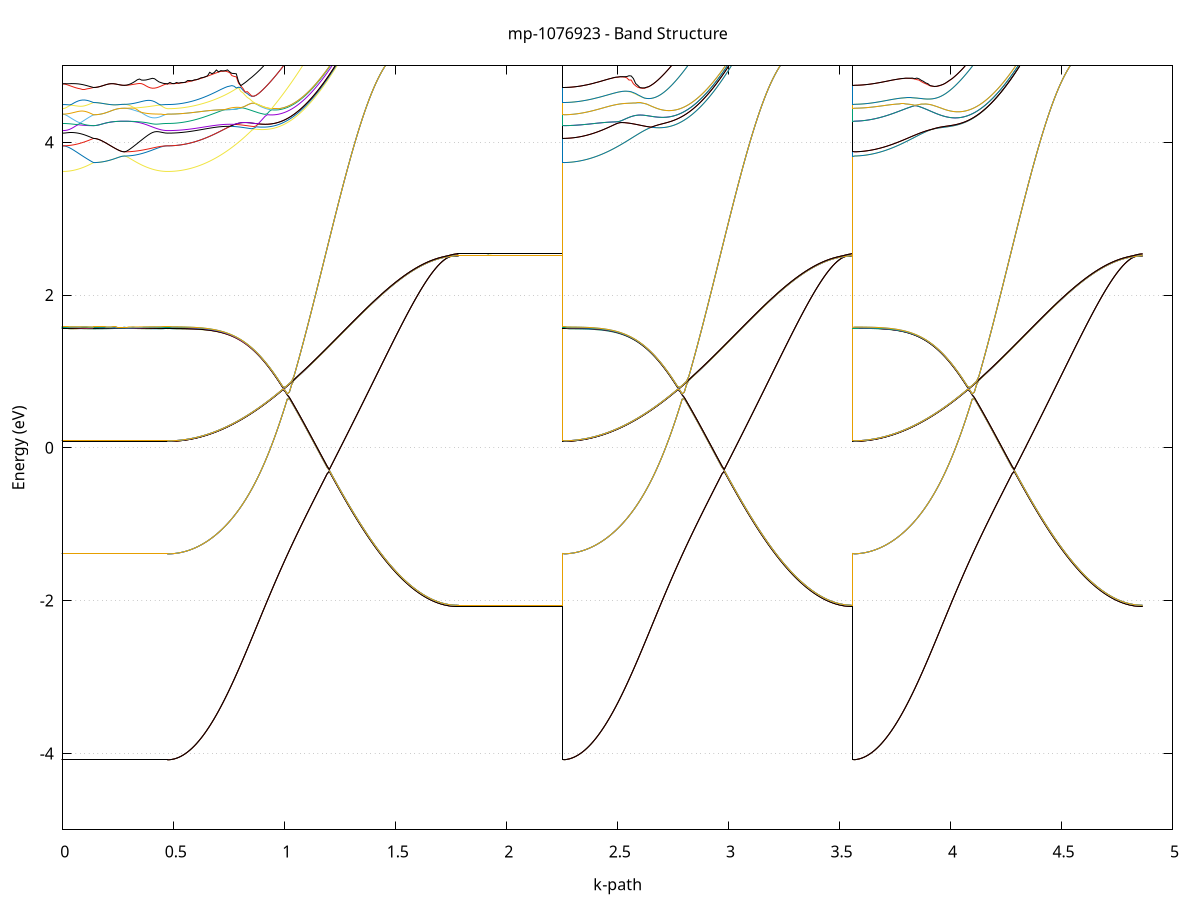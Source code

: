 set title 'mp-1076923 - Band Structure'
set xlabel 'k-path'
set ylabel 'Energy (eV)'
set grid y
set yrange [-5:5]
set terminal png size 800,600
set output 'mp-1076923_bands_gnuplot.png'
plot '-' using 1:2 with lines notitle, '-' using 1:2 with lines notitle, '-' using 1:2 with lines notitle, '-' using 1:2 with lines notitle, '-' using 1:2 with lines notitle, '-' using 1:2 with lines notitle, '-' using 1:2 with lines notitle, '-' using 1:2 with lines notitle, '-' using 1:2 with lines notitle, '-' using 1:2 with lines notitle, '-' using 1:2 with lines notitle, '-' using 1:2 with lines notitle, '-' using 1:2 with lines notitle, '-' using 1:2 with lines notitle, '-' using 1:2 with lines notitle, '-' using 1:2 with lines notitle, '-' using 1:2 with lines notitle, '-' using 1:2 with lines notitle, '-' using 1:2 with lines notitle, '-' using 1:2 with lines notitle, '-' using 1:2 with lines notitle, '-' using 1:2 with lines notitle, '-' using 1:2 with lines notitle, '-' using 1:2 with lines notitle, '-' using 1:2 with lines notitle, '-' using 1:2 with lines notitle, '-' using 1:2 with lines notitle, '-' using 1:2 with lines notitle, '-' using 1:2 with lines notitle, '-' using 1:2 with lines notitle, '-' using 1:2 with lines notitle, '-' using 1:2 with lines notitle, '-' using 1:2 with lines notitle, '-' using 1:2 with lines notitle, '-' using 1:2 with lines notitle, '-' using 1:2 with lines notitle, '-' using 1:2 with lines notitle, '-' using 1:2 with lines notitle, '-' using 1:2 with lines notitle, '-' using 1:2 with lines notitle, '-' using 1:2 with lines notitle, '-' using 1:2 with lines notitle, '-' using 1:2 with lines notitle, '-' using 1:2 with lines notitle, '-' using 1:2 with lines notitle, '-' using 1:2 with lines notitle, '-' using 1:2 with lines notitle, '-' using 1:2 with lines notitle
0.000000 -34.469390
0.009886 -34.469390
0.019772 -34.469390
0.029658 -34.469390
0.039544 -34.469390
0.049430 -34.469390
0.059316 -34.469390
0.069202 -34.469390
0.079089 -34.469390
0.088975 -34.469390
0.098861 -34.469390
0.108747 -34.469390
0.118633 -34.469390
0.128519 -34.469390
0.138405 -34.469390
0.138405 -34.469390
0.148291 -34.469390
0.158177 -34.469390
0.168063 -34.469390
0.177949 -34.469390
0.187835 -34.469390
0.197721 -34.469390
0.207607 -34.469390
0.217493 -34.469390
0.227379 -34.469390
0.237266 -34.469390
0.247152 -34.469390
0.257038 -34.469390
0.266924 -34.469390
0.276810 -34.469390
0.276810 -34.469390
0.286597 -34.469390
0.296383 -34.469390
0.306170 -34.469390
0.315957 -34.469390
0.325743 -34.469390
0.335530 -34.469390
0.345317 -34.469390
0.355103 -34.469390
0.364890 -34.469390
0.374677 -34.469390
0.384464 -34.469390
0.394250 -34.469390
0.404037 -34.469390
0.413824 -34.469390
0.423610 -34.469390
0.433397 -34.469390
0.443184 -34.469390
0.452970 -34.469390
0.462757 -34.469390
0.472544 -34.469390
0.472544 -34.469390
0.482519 -34.469290
0.492495 -34.469190
0.502470 -34.468890
0.512446 -34.468490
0.522421 -34.467990
0.532397 -34.467290
0.542372 -34.466590
0.552348 -34.465690
0.562323 -34.464690
0.572299 -34.463590
0.582274 -34.462390
0.592250 -34.461090
0.602225 -34.459690
0.612201 -34.458090
0.622176 -34.456490
0.632152 -34.454690
0.642127 -34.452790
0.652102 -34.450790
0.662078 -34.448790
0.672053 -34.446590
0.682029 -34.444290
0.692004 -34.441890
0.701980 -34.439390
0.711955 -34.436790
0.721931 -34.434090
0.731906 -34.431290
0.741882 -34.428390
0.751857 -34.425390
0.761833 -34.422290
0.771808 -34.419090
0.781784 -34.415890
0.791759 -34.412490
0.801735 -34.409090
0.811710 -34.405490
0.821686 -34.401890
0.831661 -34.398190
0.841636 -34.394490
0.851612 -34.390590
0.861587 -34.386690
0.871563 -34.382690
0.881538 -34.378690
0.891514 -34.374490
0.901489 -34.370290
0.911465 -34.366090
0.921440 -34.361690
0.931416 -34.357290
0.941391 -34.352890
0.951367 -34.348390
0.961342 -34.343890
0.971318 -34.339290
0.981293 -34.334590
0.991269 -34.329890
1.001244 -34.325190
1.011220 -34.320390
1.021195 -34.315590
1.031171 -34.310790
1.041146 -34.305890
1.051122 -34.300990
1.061097 -34.296090
1.071072 -34.291090
1.081048 -34.286090
1.091023 -34.281090
1.100999 -34.276090
1.110974 -34.271090
1.120950 -34.266090
1.130925 -34.260990
1.140901 -34.255990
1.150876 -34.250990
1.160852 -34.245890
1.170827 -34.276790
1.180803 -34.313890
1.190778 -34.350690
1.200754 -34.387290
1.210729 -34.423590
1.220705 -34.459490
1.230680 -34.495190
1.240656 -34.530490
1.250631 -34.565390
1.260607 -34.599890
1.270582 -34.634090
1.280557 -34.667790
1.290533 -34.701190
1.300508 -34.734090
1.310484 -34.766490
1.320459 -34.798390
1.330435 -34.829890
1.340410 -34.860890
1.350386 -34.891390
1.360361 -34.921290
1.370337 -34.950690
1.380312 -34.979590
1.390288 -35.007890
1.400263 -35.035690
1.410239 -35.062790
1.420214 -35.089390
1.430190 -35.115290
1.440165 -35.140690
1.450141 -35.165390
1.460116 -35.189490
1.470092 -35.212890
1.480067 -35.235690
1.490042 -35.257790
1.500018 -35.279290
1.509993 -35.299990
1.519969 -35.320090
1.529944 -35.339490
1.539920 -35.358190
1.549895 -35.376190
1.559871 -35.393390
1.569846 -35.409990
1.579822 -35.425790
1.589797 -35.440790
1.599773 -35.455190
1.609748 -35.468790
1.619724 -35.481590
1.629699 -35.493690
1.639675 -35.504990
1.649650 -35.515590
1.659626 -35.525390
1.669601 -35.534390
1.679577 -35.542690
1.689552 -35.550090
1.699527 -35.556790
1.709503 -35.562690
1.719478 -35.567890
1.729454 -35.572190
1.739429 -35.575790
1.749405 -35.578490
1.759380 -35.580490
1.769356 -35.581690
1.779331 -35.582090
1.779331 -35.582090
1.789217 -35.582090
1.799103 -35.582090
1.808989 -35.582090
1.818876 -35.582090
1.828762 -35.582090
1.838648 -35.582090
1.848534 -35.582090
1.858420 -35.582090
1.868306 -35.582090
1.878192 -35.582090
1.888078 -35.582090
1.897964 -35.582090
1.907850 -35.582090
1.917736 -35.582090
1.917736 -35.582090
1.927622 -35.582090
1.937508 -35.582090
1.947394 -35.582090
1.957280 -35.582090
1.967166 -35.582090
1.977053 -35.582090
1.986939 -35.582090
1.996825 -35.582090
2.006711 -35.582090
2.016597 -35.582090
2.026483 -35.582090
2.036369 -35.582090
2.046255 -35.582090
2.056141 -35.582090
2.056141 -35.582090
2.065928 -35.582090
2.075714 -35.582090
2.085501 -35.582090
2.095288 -35.582090
2.105075 -35.582090
2.114861 -35.582090
2.124648 -35.582090
2.134435 -35.582090
2.144221 -35.582090
2.154008 -35.582090
2.163795 -35.582090
2.173582 -35.582090
2.183368 -35.582090
2.193155 -35.582090
2.202942 -35.582090
2.212728 -35.582090
2.222515 -35.582090
2.232302 -35.582090
2.242088 -35.582090
2.251875 -35.582090
2.251875 -34.469390
2.261851 -34.469290
2.271826 -34.469190
2.281802 -34.468890
2.291777 -34.468490
2.301753 -34.467890
2.311728 -34.467290
2.321704 -34.466590
2.331679 -34.465690
2.341654 -34.464690
2.351630 -34.463590
2.361605 -34.462390
2.371581 -34.461090
2.381556 -34.459690
2.391532 -34.458090
2.401507 -34.456490
2.411483 -34.454690
2.421458 -34.452790
2.431434 -34.450790
2.441409 -34.448790
2.451385 -34.446590
2.461360 -34.444290
2.471336 -34.441890
2.481311 -34.439390
2.491287 -34.436790
2.501262 -34.434090
2.511238 -34.431290
2.521213 -34.428390
2.531188 -34.425390
2.541164 -34.422290
2.551139 -34.419090
2.561115 -34.415890
2.571090 -34.412490
2.581066 -34.409090
2.591041 -34.405490
2.601017 -34.401890
2.610992 -34.398190
2.620968 -34.394490
2.630943 -34.390590
2.640919 -34.386690
2.650894 -34.382690
2.660870 -34.378690
2.670845 -34.374490
2.680821 -34.370290
2.690796 -34.366090
2.700772 -34.361690
2.710747 -34.357290
2.720723 -34.352890
2.730698 -34.348390
2.740673 -34.343890
2.750649 -34.339290
2.760624 -34.334590
2.770600 -34.329890
2.780575 -34.325190
2.790551 -34.320390
2.800526 -34.315590
2.810502 -34.310790
2.820477 -34.305890
2.830453 -34.300990
2.840428 -34.296090
2.850404 -34.291090
2.860379 -34.286090
2.870355 -34.281090
2.880330 -34.276090
2.890306 -34.271090
2.900281 -34.266090
2.910257 -34.260990
2.920232 -34.255990
2.930208 -34.250990
2.940183 -34.245890
2.950158 -34.276790
2.960134 -34.313890
2.970109 -34.350690
2.980085 -34.387290
2.990060 -34.423590
3.000036 -34.459490
3.010011 -34.495190
3.019987 -34.530490
3.029962 -34.565390
3.039938 -34.599890
3.049913 -34.634090
3.059889 -34.667790
3.069864 -34.701190
3.079840 -34.734090
3.089815 -34.766490
3.099791 -34.798390
3.109766 -34.829890
3.119742 -34.860890
3.129717 -34.891390
3.139693 -34.921290
3.149668 -34.950690
3.159643 -34.979590
3.169619 -35.007890
3.179594 -35.035690
3.189570 -35.062790
3.199545 -35.089390
3.209521 -35.115290
3.219496 -35.140690
3.229472 -35.165390
3.239447 -35.189490
3.249423 -35.212890
3.259398 -35.235690
3.269374 -35.257790
3.279349 -35.279290
3.289325 -35.299990
3.299300 -35.320090
3.309276 -35.339490
3.319251 -35.358190
3.329227 -35.376190
3.339202 -35.393390
3.349178 -35.409990
3.359153 -35.425790
3.369129 -35.440790
3.379104 -35.455190
3.389079 -35.468790
3.399055 -35.481590
3.409030 -35.493690
3.419006 -35.504990
3.428981 -35.515590
3.438957 -35.525390
3.448932 -35.534390
3.458908 -35.542690
3.468883 -35.550090
3.478859 -35.556790
3.488834 -35.562690
3.498810 -35.567890
3.508785 -35.572190
3.518761 -35.575790
3.528736 -35.578490
3.538712 -35.580490
3.548687 -35.581690
3.558663 -35.582090
3.558663 -34.469390
3.568638 -34.469290
3.578614 -34.469190
3.588589 -34.468890
3.598564 -34.468490
3.608540 -34.467890
3.618515 -34.467290
3.628491 -34.466590
3.638466 -34.465690
3.648442 -34.464690
3.658417 -34.463590
3.668393 -34.462390
3.678368 -34.461090
3.688344 -34.459690
3.698319 -34.458090
3.708295 -34.456490
3.718270 -34.454690
3.728246 -34.452790
3.738221 -34.450790
3.748197 -34.448790
3.758172 -34.446590
3.768148 -34.444290
3.778123 -34.441890
3.788098 -34.439390
3.798074 -34.436790
3.808049 -34.434090
3.818025 -34.431290
3.828000 -34.428390
3.837976 -34.425390
3.847951 -34.422290
3.857927 -34.419090
3.867902 -34.415890
3.877878 -34.412490
3.887853 -34.409090
3.897829 -34.405490
3.907804 -34.401890
3.917780 -34.398190
3.927755 -34.394490
3.937731 -34.390590
3.947706 -34.386690
3.957682 -34.382690
3.967657 -34.378690
3.977633 -34.374490
3.987608 -34.370290
3.997583 -34.366090
4.007559 -34.361690
4.017534 -34.357290
4.027510 -34.352890
4.037485 -34.348390
4.047461 -34.343890
4.057436 -34.339290
4.067412 -34.334590
4.077387 -34.329890
4.087363 -34.325190
4.097338 -34.320390
4.107314 -34.315590
4.117289 -34.310790
4.127265 -34.305890
4.137240 -34.300990
4.147216 -34.296090
4.157191 -34.291090
4.167167 -34.286090
4.177142 -34.281090
4.187118 -34.276090
4.197093 -34.271090
4.207068 -34.266090
4.217044 -34.260990
4.227019 -34.255990
4.236995 -34.250990
4.246970 -34.245890
4.256946 -34.276790
4.266921 -34.313890
4.276897 -34.350690
4.286872 -34.387290
4.296848 -34.423590
4.306823 -34.459490
4.316799 -34.495190
4.326774 -34.530490
4.336750 -34.565390
4.346725 -34.599890
4.356701 -34.634090
4.366676 -34.667790
4.376652 -34.701190
4.386627 -34.734090
4.396603 -34.766490
4.406578 -34.798390
4.416553 -34.829890
4.426529 -34.860890
4.436504 -34.891390
4.446480 -34.921290
4.456455 -34.950690
4.466431 -34.979590
4.476406 -35.007890
4.486382 -35.035690
4.496357 -35.062790
4.506333 -35.089390
4.516308 -35.115290
4.526284 -35.140690
4.536259 -35.165390
4.546235 -35.189490
4.556210 -35.212890
4.566186 -35.235690
4.576161 -35.257790
4.586137 -35.279290
4.596112 -35.299990
4.606088 -35.320090
4.616063 -35.339490
4.626039 -35.358190
4.636014 -35.376190
4.645989 -35.393390
4.655965 -35.409990
4.665940 -35.425790
4.675916 -35.440790
4.685891 -35.455190
4.695867 -35.468790
4.705842 -35.481590
4.715818 -35.493690
4.725793 -35.504990
4.735769 -35.515590
4.745744 -35.525390
4.755720 -35.534390
4.765695 -35.542690
4.775671 -35.550090
4.785646 -35.556790
4.795622 -35.562690
4.805597 -35.567890
4.815573 -35.572190
4.825548 -35.575790
4.835523 -35.578490
4.845499 -35.580490
4.855474 -35.581690
4.865450 -35.582090
e
0.000000 -34.469390
0.009886 -34.469390
0.019772 -34.469390
0.029658 -34.469390
0.039544 -34.469390
0.049430 -34.469390
0.059316 -34.469390
0.069202 -34.469390
0.079089 -34.469390
0.088975 -34.469390
0.098861 -34.469390
0.108747 -34.469390
0.118633 -34.469390
0.128519 -34.469390
0.138405 -34.469390
0.138405 -34.469390
0.148291 -34.469390
0.158177 -34.469390
0.168063 -34.469390
0.177949 -34.469390
0.187835 -34.469390
0.197721 -34.469390
0.207607 -34.469390
0.217493 -34.469390
0.227379 -34.469390
0.237266 -34.469390
0.247152 -34.469390
0.257038 -34.469390
0.266924 -34.469390
0.276810 -34.469390
0.276810 -34.469390
0.286597 -34.469390
0.296383 -34.469390
0.306170 -34.469390
0.315957 -34.469390
0.325743 -34.469390
0.335530 -34.469390
0.345317 -34.469390
0.355103 -34.469390
0.364890 -34.469390
0.374677 -34.469390
0.384464 -34.469390
0.394250 -34.469390
0.404037 -34.469390
0.413824 -34.469390
0.423610 -34.469390
0.433397 -34.469390
0.443184 -34.469390
0.452970 -34.469390
0.462757 -34.469390
0.472544 -34.469390
0.472544 -34.469390
0.482519 -34.469290
0.492495 -34.469190
0.502470 -34.468890
0.512446 -34.468490
0.522421 -34.467890
0.532397 -34.467290
0.542372 -34.466590
0.552348 -34.465690
0.562323 -34.464690
0.572299 -34.463590
0.582274 -34.462390
0.592250 -34.461090
0.602225 -34.459690
0.612201 -34.458090
0.622176 -34.456490
0.632152 -34.454690
0.642127 -34.452790
0.652102 -34.450790
0.662078 -34.448790
0.672053 -34.446590
0.682029 -34.444290
0.692004 -34.441890
0.701980 -34.439390
0.711955 -34.436790
0.721931 -34.434090
0.731906 -34.431290
0.741882 -34.428390
0.751857 -34.425390
0.761833 -34.422290
0.771808 -34.419090
0.781784 -34.415890
0.791759 -34.412490
0.801735 -34.409090
0.811710 -34.405490
0.821686 -34.401890
0.831661 -34.398190
0.841636 -34.394490
0.851612 -34.390590
0.861587 -34.386690
0.871563 -34.382690
0.881538 -34.378690
0.891514 -34.374490
0.901489 -34.370290
0.911465 -34.366090
0.921440 -34.361690
0.931416 -34.357290
0.941391 -34.352890
0.951367 -34.348390
0.961342 -34.343890
0.971318 -34.339290
0.981293 -34.334590
0.991269 -34.329890
1.001244 -34.325190
1.011220 -34.320390
1.021195 -34.315590
1.031171 -34.310790
1.041146 -34.305890
1.051122 -34.300990
1.061097 -34.296090
1.071072 -34.291090
1.081048 -34.286090
1.091023 -34.281090
1.100999 -34.276090
1.110974 -34.271090
1.120950 -34.266090
1.130925 -34.260990
1.140901 -34.255990
1.150876 -34.250990
1.160852 -34.245890
1.170827 -34.276790
1.180803 -34.313890
1.190778 -34.350690
1.200754 -34.387290
1.210729 -34.423590
1.220705 -34.459490
1.230680 -34.495190
1.240656 -34.530490
1.250631 -34.565390
1.260607 -34.599890
1.270582 -34.634090
1.280557 -34.667790
1.290533 -34.701190
1.300508 -34.734090
1.310484 -34.766490
1.320459 -34.798390
1.330435 -34.829890
1.340410 -34.860890
1.350386 -34.891390
1.360361 -34.921290
1.370337 -34.950690
1.380312 -34.979590
1.390288 -35.007890
1.400263 -35.035690
1.410239 -35.062790
1.420214 -35.089390
1.430190 -35.115290
1.440165 -35.140690
1.450141 -35.165390
1.460116 -35.189490
1.470092 -35.212890
1.480067 -35.235690
1.490042 -35.257790
1.500018 -35.279290
1.509993 -35.299990
1.519969 -35.320090
1.529944 -35.339490
1.539920 -35.358190
1.549895 -35.376190
1.559871 -35.393390
1.569846 -35.409990
1.579822 -35.425790
1.589797 -35.440790
1.599773 -35.455190
1.609748 -35.468790
1.619724 -35.481590
1.629699 -35.493690
1.639675 -35.504990
1.649650 -35.515590
1.659626 -35.525390
1.669601 -35.534390
1.679577 -35.542690
1.689552 -35.550090
1.699527 -35.556790
1.709503 -35.562690
1.719478 -35.567890
1.729454 -35.572190
1.739429 -35.575790
1.749405 -35.578490
1.759380 -35.580490
1.769356 -35.581690
1.779331 -35.582090
1.779331 -35.582090
1.789217 -35.582090
1.799103 -35.582090
1.808989 -35.582090
1.818876 -35.582090
1.828762 -35.582090
1.838648 -35.582090
1.848534 -35.582090
1.858420 -35.582090
1.868306 -35.582090
1.878192 -35.582090
1.888078 -35.582090
1.897964 -35.582090
1.907850 -35.582090
1.917736 -35.582090
1.917736 -35.582090
1.927622 -35.582090
1.937508 -35.582090
1.947394 -35.582090
1.957280 -35.582090
1.967166 -35.582090
1.977053 -35.582090
1.986939 -35.582090
1.996825 -35.582090
2.006711 -35.582090
2.016597 -35.582090
2.026483 -35.582090
2.036369 -35.582090
2.046255 -35.582090
2.056141 -35.582090
2.056141 -35.582090
2.065928 -35.582090
2.075714 -35.582090
2.085501 -35.582090
2.095288 -35.582090
2.105075 -35.582090
2.114861 -35.582090
2.124648 -35.582090
2.134435 -35.582090
2.144221 -35.582090
2.154008 -35.582090
2.163795 -35.582090
2.173582 -35.582090
2.183368 -35.582090
2.193155 -35.582090
2.202942 -35.582090
2.212728 -35.582090
2.222515 -35.582090
2.232302 -35.582090
2.242088 -35.582090
2.251875 -35.582090
2.251875 -34.469390
2.261851 -34.469290
2.271826 -34.469190
2.281802 -34.468890
2.291777 -34.468490
2.301753 -34.467890
2.311728 -34.467290
2.321704 -34.466590
2.331679 -34.465690
2.341654 -34.464690
2.351630 -34.463590
2.361605 -34.462390
2.371581 -34.461090
2.381556 -34.459690
2.391532 -34.458090
2.401507 -34.456490
2.411483 -34.454690
2.421458 -34.452790
2.431434 -34.450790
2.441409 -34.448790
2.451385 -34.446590
2.461360 -34.444290
2.471336 -34.441890
2.481311 -34.439390
2.491287 -34.436790
2.501262 -34.434090
2.511238 -34.431290
2.521213 -34.428390
2.531188 -34.425390
2.541164 -34.422290
2.551139 -34.419090
2.561115 -34.415890
2.571090 -34.412490
2.581066 -34.409090
2.591041 -34.405490
2.601017 -34.401890
2.610992 -34.398190
2.620968 -34.394490
2.630943 -34.390590
2.640919 -34.386690
2.650894 -34.382690
2.660870 -34.378690
2.670845 -34.374490
2.680821 -34.370290
2.690796 -34.366090
2.700772 -34.361690
2.710747 -34.357290
2.720723 -34.352890
2.730698 -34.348390
2.740673 -34.343890
2.750649 -34.339290
2.760624 -34.334590
2.770600 -34.329890
2.780575 -34.325190
2.790551 -34.320390
2.800526 -34.315590
2.810502 -34.310790
2.820477 -34.305890
2.830453 -34.300990
2.840428 -34.296090
2.850404 -34.291090
2.860379 -34.286090
2.870355 -34.281090
2.880330 -34.276090
2.890306 -34.271090
2.900281 -34.266090
2.910257 -34.260990
2.920232 -34.255990
2.930208 -34.250990
2.940183 -34.245890
2.950158 -34.276790
2.960134 -34.313890
2.970109 -34.350690
2.980085 -34.387290
2.990060 -34.423590
3.000036 -34.459490
3.010011 -34.495190
3.019987 -34.530490
3.029962 -34.565390
3.039938 -34.599890
3.049913 -34.634090
3.059889 -34.667790
3.069864 -34.701190
3.079840 -34.734090
3.089815 -34.766490
3.099791 -34.798390
3.109766 -34.829890
3.119742 -34.860890
3.129717 -34.891390
3.139693 -34.921290
3.149668 -34.950690
3.159643 -34.979590
3.169619 -35.007890
3.179594 -35.035690
3.189570 -35.062790
3.199545 -35.089390
3.209521 -35.115290
3.219496 -35.140690
3.229472 -35.165390
3.239447 -35.189490
3.249423 -35.212890
3.259398 -35.235690
3.269374 -35.257790
3.279349 -35.279290
3.289325 -35.299990
3.299300 -35.320090
3.309276 -35.339490
3.319251 -35.358190
3.329227 -35.376190
3.339202 -35.393390
3.349178 -35.409990
3.359153 -35.425790
3.369129 -35.440790
3.379104 -35.455190
3.389079 -35.468790
3.399055 -35.481590
3.409030 -35.493690
3.419006 -35.504990
3.428981 -35.515590
3.438957 -35.525390
3.448932 -35.534390
3.458908 -35.542690
3.468883 -35.550090
3.478859 -35.556790
3.488834 -35.562690
3.498810 -35.567890
3.508785 -35.572190
3.518761 -35.575790
3.528736 -35.578490
3.538712 -35.580490
3.548687 -35.581690
3.558663 -35.582090
3.558663 -34.469390
3.568638 -34.469290
3.578614 -34.469190
3.588589 -34.468890
3.598564 -34.468490
3.608540 -34.467890
3.618515 -34.467290
3.628491 -34.466590
3.638466 -34.465690
3.648442 -34.464690
3.658417 -34.463590
3.668393 -34.462390
3.678368 -34.461090
3.688344 -34.459690
3.698319 -34.458090
3.708295 -34.456490
3.718270 -34.454690
3.728246 -34.452790
3.738221 -34.450790
3.748197 -34.448790
3.758172 -34.446590
3.768148 -34.444290
3.778123 -34.441890
3.788098 -34.439390
3.798074 -34.436790
3.808049 -34.434090
3.818025 -34.431290
3.828000 -34.428390
3.837976 -34.425390
3.847951 -34.422290
3.857927 -34.419090
3.867902 -34.415890
3.877878 -34.412490
3.887853 -34.409090
3.897829 -34.405490
3.907804 -34.401890
3.917780 -34.398190
3.927755 -34.394490
3.937731 -34.390590
3.947706 -34.386690
3.957682 -34.382690
3.967657 -34.378690
3.977633 -34.374490
3.987608 -34.370290
3.997583 -34.366090
4.007559 -34.361690
4.017534 -34.357290
4.027510 -34.352890
4.037485 -34.348390
4.047461 -34.343890
4.057436 -34.339290
4.067412 -34.334590
4.077387 -34.329890
4.087363 -34.325190
4.097338 -34.320390
4.107314 -34.315590
4.117289 -34.310790
4.127265 -34.305890
4.137240 -34.300990
4.147216 -34.296090
4.157191 -34.291090
4.167167 -34.286090
4.177142 -34.281090
4.187118 -34.276090
4.197093 -34.271090
4.207068 -34.266090
4.217044 -34.260990
4.227019 -34.255990
4.236995 -34.250990
4.246970 -34.245890
4.256946 -34.276790
4.266921 -34.313890
4.276897 -34.350690
4.286872 -34.387290
4.296848 -34.423590
4.306823 -34.459490
4.316799 -34.495190
4.326774 -34.530490
4.336750 -34.565390
4.346725 -34.599890
4.356701 -34.634090
4.366676 -34.667790
4.376652 -34.701190
4.386627 -34.734090
4.396603 -34.766490
4.406578 -34.798390
4.416553 -34.829890
4.426529 -34.860890
4.436504 -34.891390
4.446480 -34.921290
4.456455 -34.950690
4.466431 -34.979590
4.476406 -35.007890
4.486382 -35.035690
4.496357 -35.062790
4.506333 -35.089390
4.516308 -35.115290
4.526284 -35.140690
4.536259 -35.165390
4.546235 -35.189490
4.556210 -35.212890
4.566186 -35.235690
4.576161 -35.257790
4.586137 -35.279290
4.596112 -35.299990
4.606088 -35.320090
4.616063 -35.339490
4.626039 -35.358190
4.636014 -35.376190
4.645989 -35.393390
4.655965 -35.409990
4.665940 -35.425790
4.675916 -35.440790
4.685891 -35.455190
4.695867 -35.468790
4.705842 -35.481590
4.715818 -35.493690
4.725793 -35.504990
4.735769 -35.515590
4.745744 -35.525390
4.755720 -35.534390
4.765695 -35.542690
4.775671 -35.550090
4.785646 -35.556790
4.795622 -35.562690
4.805597 -35.567890
4.815573 -35.572190
4.825548 -35.575790
4.835523 -35.578490
4.845499 -35.580490
4.855474 -35.581690
4.865450 -35.582090
e
0.000000 -34.469390
0.009886 -34.469390
0.019772 -34.469390
0.029658 -34.469390
0.039544 -34.469390
0.049430 -34.469390
0.059316 -34.469390
0.069202 -34.469390
0.079089 -34.469390
0.088975 -34.469390
0.098861 -34.469390
0.108747 -34.469390
0.118633 -34.469390
0.128519 -34.469390
0.138405 -34.469390
0.138405 -34.469390
0.148291 -34.469390
0.158177 -34.469390
0.168063 -34.469390
0.177949 -34.469390
0.187835 -34.469390
0.197721 -34.469390
0.207607 -34.469390
0.217493 -34.469390
0.227379 -34.469390
0.237266 -34.469390
0.247152 -34.469390
0.257038 -34.469390
0.266924 -34.469390
0.276810 -34.469390
0.276810 -34.469390
0.286597 -34.469390
0.296383 -34.469390
0.306170 -34.469390
0.315957 -34.469390
0.325743 -34.469390
0.335530 -34.469390
0.345317 -34.469390
0.355103 -34.469390
0.364890 -34.469390
0.374677 -34.469390
0.384464 -34.469390
0.394250 -34.469390
0.404037 -34.469390
0.413824 -34.469390
0.423610 -34.469390
0.433397 -34.469390
0.443184 -34.469390
0.452970 -34.469390
0.462757 -34.469390
0.472544 -34.469390
0.472544 -34.469390
0.482519 -34.469290
0.492495 -34.469190
0.502470 -34.468890
0.512446 -34.468490
0.522421 -34.467890
0.532397 -34.467290
0.542372 -34.466590
0.552348 -34.465690
0.562323 -34.464690
0.572299 -34.463590
0.582274 -34.462390
0.592250 -34.461090
0.602225 -34.459690
0.612201 -34.458090
0.622176 -34.456490
0.632152 -34.454690
0.642127 -34.452790
0.652102 -34.450790
0.662078 -34.448790
0.672053 -34.446590
0.682029 -34.444290
0.692004 -34.441890
0.701980 -34.439390
0.711955 -34.436790
0.721931 -34.434090
0.731906 -34.431290
0.741882 -34.428390
0.751857 -34.425390
0.761833 -34.422290
0.771808 -34.419090
0.781784 -34.415890
0.791759 -34.412490
0.801735 -34.409090
0.811710 -34.405490
0.821686 -34.401890
0.831661 -34.398190
0.841636 -34.394490
0.851612 -34.390590
0.861587 -34.386690
0.871563 -34.382690
0.881538 -34.378690
0.891514 -34.374490
0.901489 -34.370290
0.911465 -34.366090
0.921440 -34.361690
0.931416 -34.357290
0.941391 -34.352890
0.951367 -34.348390
0.961342 -34.343890
0.971318 -34.339290
0.981293 -34.334590
0.991269 -34.329890
1.001244 -34.325190
1.011220 -34.320390
1.021195 -34.315590
1.031171 -34.310790
1.041146 -34.305890
1.051122 -34.300990
1.061097 -34.296090
1.071072 -34.291090
1.081048 -34.286090
1.091023 -34.281090
1.100999 -34.276090
1.110974 -34.271090
1.120950 -34.266090
1.130925 -34.260990
1.140901 -34.255990
1.150876 -34.250990
1.160852 -34.245890
1.170827 -34.276790
1.180803 -34.313890
1.190778 -34.350690
1.200754 -34.387290
1.210729 -34.423590
1.220705 -34.459490
1.230680 -34.495190
1.240656 -34.530490
1.250631 -34.565390
1.260607 -34.599890
1.270582 -34.634090
1.280557 -34.667790
1.290533 -34.701190
1.300508 -34.734090
1.310484 -34.766490
1.320459 -34.798390
1.330435 -34.829890
1.340410 -34.860890
1.350386 -34.891390
1.360361 -34.921290
1.370337 -34.950690
1.380312 -34.979590
1.390288 -35.007890
1.400263 -35.035690
1.410239 -35.062790
1.420214 -35.089390
1.430190 -35.115290
1.440165 -35.140690
1.450141 -35.165390
1.460116 -35.189490
1.470092 -35.212890
1.480067 -35.235690
1.490042 -35.257790
1.500018 -35.279290
1.509993 -35.299990
1.519969 -35.320090
1.529944 -35.339490
1.539920 -35.358190
1.549895 -35.376190
1.559871 -35.393390
1.569846 -35.409990
1.579822 -35.425790
1.589797 -35.440790
1.599773 -35.455190
1.609748 -35.468790
1.619724 -35.481590
1.629699 -35.493690
1.639675 -35.504990
1.649650 -35.515590
1.659626 -35.525390
1.669601 -35.534390
1.679577 -35.542690
1.689552 -35.550090
1.699527 -35.556790
1.709503 -35.562690
1.719478 -35.567890
1.729454 -35.572190
1.739429 -35.575790
1.749405 -35.578490
1.759380 -35.580490
1.769356 -35.581690
1.779331 -35.582090
1.779331 -35.582090
1.789217 -35.582090
1.799103 -35.582090
1.808989 -35.582090
1.818876 -35.582090
1.828762 -35.582090
1.838648 -35.582090
1.848534 -35.582090
1.858420 -35.582090
1.868306 -35.582090
1.878192 -35.582090
1.888078 -35.582090
1.897964 -35.582090
1.907850 -35.582090
1.917736 -35.582090
1.917736 -35.582090
1.927622 -35.582090
1.937508 -35.582090
1.947394 -35.582090
1.957280 -35.582090
1.967166 -35.582090
1.977053 -35.582090
1.986939 -35.582090
1.996825 -35.582090
2.006711 -35.582090
2.016597 -35.582090
2.026483 -35.582090
2.036369 -35.582090
2.046255 -35.582090
2.056141 -35.582090
2.056141 -35.582090
2.065928 -35.582090
2.075714 -35.582090
2.085501 -35.582090
2.095288 -35.582090
2.105075 -35.582090
2.114861 -35.582090
2.124648 -35.582090
2.134435 -35.582090
2.144221 -35.582090
2.154008 -35.582090
2.163795 -35.582090
2.173582 -35.582090
2.183368 -35.582090
2.193155 -35.582090
2.202942 -35.582090
2.212728 -35.582090
2.222515 -35.582090
2.232302 -35.582090
2.242088 -35.582090
2.251875 -35.582090
2.251875 -34.469390
2.261851 -34.469290
2.271826 -34.469190
2.281802 -34.468890
2.291777 -34.468490
2.301753 -34.467890
2.311728 -34.467290
2.321704 -34.466590
2.331679 -34.465690
2.341654 -34.464690
2.351630 -34.463590
2.361605 -34.462390
2.371581 -34.461090
2.381556 -34.459690
2.391532 -34.458090
2.401507 -34.456490
2.411483 -34.454690
2.421458 -34.452790
2.431434 -34.450790
2.441409 -34.448790
2.451385 -34.446590
2.461360 -34.444290
2.471336 -34.441890
2.481311 -34.439390
2.491287 -34.436790
2.501262 -34.434090
2.511238 -34.431290
2.521213 -34.428390
2.531188 -34.425390
2.541164 -34.422290
2.551139 -34.419090
2.561115 -34.415890
2.571090 -34.412490
2.581066 -34.409090
2.591041 -34.405490
2.601017 -34.401890
2.610992 -34.398190
2.620968 -34.394490
2.630943 -34.390590
2.640919 -34.386690
2.650894 -34.382690
2.660870 -34.378690
2.670845 -34.374490
2.680821 -34.370290
2.690796 -34.366090
2.700772 -34.361690
2.710747 -34.357290
2.720723 -34.352890
2.730698 -34.348390
2.740673 -34.343890
2.750649 -34.339290
2.760624 -34.334590
2.770600 -34.329890
2.780575 -34.325190
2.790551 -34.320390
2.800526 -34.315590
2.810502 -34.310790
2.820477 -34.305890
2.830453 -34.300990
2.840428 -34.296090
2.850404 -34.291090
2.860379 -34.286090
2.870355 -34.281090
2.880330 -34.276090
2.890306 -34.271090
2.900281 -34.266090
2.910257 -34.260990
2.920232 -34.255990
2.930208 -34.250990
2.940183 -34.245890
2.950158 -34.276790
2.960134 -34.313890
2.970109 -34.350690
2.980085 -34.387290
2.990060 -34.423590
3.000036 -34.459490
3.010011 -34.495190
3.019987 -34.530490
3.029962 -34.565390
3.039938 -34.599890
3.049913 -34.634090
3.059889 -34.667790
3.069864 -34.701190
3.079840 -34.734090
3.089815 -34.766490
3.099791 -34.798390
3.109766 -34.829890
3.119742 -34.860890
3.129717 -34.891390
3.139693 -34.921290
3.149668 -34.950690
3.159643 -34.979590
3.169619 -35.007890
3.179594 -35.035690
3.189570 -35.062790
3.199545 -35.089390
3.209521 -35.115290
3.219496 -35.140690
3.229472 -35.165390
3.239447 -35.189490
3.249423 -35.212890
3.259398 -35.235690
3.269374 -35.257790
3.279349 -35.279290
3.289325 -35.299990
3.299300 -35.320090
3.309276 -35.339490
3.319251 -35.358190
3.329227 -35.376190
3.339202 -35.393390
3.349178 -35.409990
3.359153 -35.425790
3.369129 -35.440790
3.379104 -35.455190
3.389079 -35.468790
3.399055 -35.481590
3.409030 -35.493690
3.419006 -35.504990
3.428981 -35.515590
3.438957 -35.525390
3.448932 -35.534390
3.458908 -35.542690
3.468883 -35.550090
3.478859 -35.556790
3.488834 -35.562690
3.498810 -35.567890
3.508785 -35.572190
3.518761 -35.575790
3.528736 -35.578490
3.538712 -35.580490
3.548687 -35.581690
3.558663 -35.582090
3.558663 -34.469390
3.568638 -34.469290
3.578614 -34.469190
3.588589 -34.468890
3.598564 -34.468490
3.608540 -34.467890
3.618515 -34.467290
3.628491 -34.466590
3.638466 -34.465690
3.648442 -34.464690
3.658417 -34.463590
3.668393 -34.462390
3.678368 -34.461090
3.688344 -34.459690
3.698319 -34.458090
3.708295 -34.456490
3.718270 -34.454690
3.728246 -34.452790
3.738221 -34.450790
3.748197 -34.448790
3.758172 -34.446590
3.768148 -34.444290
3.778123 -34.441890
3.788098 -34.439390
3.798074 -34.436790
3.808049 -34.434090
3.818025 -34.431290
3.828000 -34.428390
3.837976 -34.425390
3.847951 -34.422290
3.857927 -34.419090
3.867902 -34.415890
3.877878 -34.412490
3.887853 -34.409090
3.897829 -34.405490
3.907804 -34.401890
3.917780 -34.398190
3.927755 -34.394490
3.937731 -34.390590
3.947706 -34.386690
3.957682 -34.382690
3.967657 -34.378690
3.977633 -34.374490
3.987608 -34.370290
3.997583 -34.366090
4.007559 -34.361690
4.017534 -34.357290
4.027510 -34.352890
4.037485 -34.348390
4.047461 -34.343890
4.057436 -34.339290
4.067412 -34.334590
4.077387 -34.329890
4.087363 -34.325190
4.097338 -34.320390
4.107314 -34.315590
4.117289 -34.310790
4.127265 -34.305890
4.137240 -34.300990
4.147216 -34.296090
4.157191 -34.291090
4.167167 -34.286090
4.177142 -34.281090
4.187118 -34.276090
4.197093 -34.271090
4.207068 -34.266090
4.217044 -34.260990
4.227019 -34.255990
4.236995 -34.250990
4.246970 -34.245890
4.256946 -34.276790
4.266921 -34.313890
4.276897 -34.350690
4.286872 -34.387290
4.296848 -34.423590
4.306823 -34.459490
4.316799 -34.495190
4.326774 -34.530490
4.336750 -34.565390
4.346725 -34.599890
4.356701 -34.634090
4.366676 -34.667790
4.376652 -34.701190
4.386627 -34.733990
4.396603 -34.766490
4.406578 -34.798390
4.416553 -34.829890
4.426529 -34.860890
4.436504 -34.891390
4.446480 -34.921290
4.456455 -34.950690
4.466431 -34.979590
4.476406 -35.007890
4.486382 -35.035690
4.496357 -35.062790
4.506333 -35.089390
4.516308 -35.115290
4.526284 -35.140690
4.536259 -35.165390
4.546235 -35.189490
4.556210 -35.212890
4.566186 -35.235690
4.576161 -35.257790
4.586137 -35.279290
4.596112 -35.299990
4.606088 -35.320090
4.616063 -35.339490
4.626039 -35.358190
4.636014 -35.376190
4.645989 -35.393390
4.655965 -35.409990
4.665940 -35.425790
4.675916 -35.440790
4.685891 -35.455190
4.695867 -35.468790
4.705842 -35.481590
4.715818 -35.493690
4.725793 -35.504990
4.735769 -35.515590
4.745744 -35.525390
4.755720 -35.534390
4.765695 -35.542690
4.775671 -35.550090
4.785646 -35.556790
4.795622 -35.562690
4.805597 -35.567890
4.815573 -35.572190
4.825548 -35.575790
4.835523 -35.578490
4.845499 -35.580490
4.855474 -35.581690
4.865450 -35.582090
e
0.000000 -34.469390
0.009886 -34.469390
0.019772 -34.469390
0.029658 -34.469390
0.039544 -34.469390
0.049430 -34.469390
0.059316 -34.469390
0.069202 -34.469390
0.079089 -34.469390
0.088975 -34.469390
0.098861 -34.469390
0.108747 -34.469390
0.118633 -34.469390
0.128519 -34.469390
0.138405 -34.469390
0.138405 -34.469390
0.148291 -34.469390
0.158177 -34.469390
0.168063 -34.469390
0.177949 -34.469390
0.187835 -34.469390
0.197721 -34.469390
0.207607 -34.469390
0.217493 -34.469390
0.227379 -34.469390
0.237266 -34.469390
0.247152 -34.469390
0.257038 -34.469390
0.266924 -34.469390
0.276810 -34.469390
0.276810 -34.469390
0.286597 -34.469390
0.296383 -34.469390
0.306170 -34.469390
0.315957 -34.469390
0.325743 -34.469390
0.335530 -34.469390
0.345317 -34.469390
0.355103 -34.469390
0.364890 -34.469390
0.374677 -34.469390
0.384464 -34.469390
0.394250 -34.469390
0.404037 -34.469390
0.413824 -34.469390
0.423610 -34.469390
0.433397 -34.469390
0.443184 -34.469390
0.452970 -34.469390
0.462757 -34.469390
0.472544 -34.469390
0.472544 -34.469390
0.482519 -34.469290
0.492495 -34.469190
0.502470 -34.468890
0.512446 -34.468490
0.522421 -34.467890
0.532397 -34.467290
0.542372 -34.466590
0.552348 -34.465690
0.562323 -34.464690
0.572299 -34.463590
0.582274 -34.462390
0.592250 -34.461090
0.602225 -34.459690
0.612201 -34.458090
0.622176 -34.456490
0.632152 -34.454690
0.642127 -34.452790
0.652102 -34.450790
0.662078 -34.448790
0.672053 -34.446590
0.682029 -34.444290
0.692004 -34.441890
0.701980 -34.439390
0.711955 -34.436790
0.721931 -34.434090
0.731906 -34.431290
0.741882 -34.428390
0.751857 -34.425390
0.761833 -34.422290
0.771808 -34.419090
0.781784 -34.415890
0.791759 -34.412490
0.801735 -34.409090
0.811710 -34.405490
0.821686 -34.401890
0.831661 -34.398190
0.841636 -34.394490
0.851612 -34.390590
0.861587 -34.386690
0.871563 -34.382690
0.881538 -34.378690
0.891514 -34.374490
0.901489 -34.370290
0.911465 -34.366090
0.921440 -34.361690
0.931416 -34.357290
0.941391 -34.352890
0.951367 -34.348390
0.961342 -34.343890
0.971318 -34.339290
0.981293 -34.334590
0.991269 -34.329890
1.001244 -34.325190
1.011220 -34.320390
1.021195 -34.315590
1.031171 -34.310790
1.041146 -34.305890
1.051122 -34.300990
1.061097 -34.296090
1.071072 -34.291090
1.081048 -34.286090
1.091023 -34.281090
1.100999 -34.276090
1.110974 -34.271090
1.120950 -34.266090
1.130925 -34.260990
1.140901 -34.255990
1.150876 -34.250990
1.160852 -34.245890
1.170827 -34.276790
1.180803 -34.313890
1.190778 -34.350690
1.200754 -34.387290
1.210729 -34.423590
1.220705 -34.459490
1.230680 -34.495190
1.240656 -34.530490
1.250631 -34.565390
1.260607 -34.599890
1.270582 -34.634090
1.280557 -34.667790
1.290533 -34.701190
1.300508 -34.734090
1.310484 -34.766490
1.320459 -34.798390
1.330435 -34.829890
1.340410 -34.860890
1.350386 -34.891390
1.360361 -34.921290
1.370337 -34.950690
1.380312 -34.979590
1.390288 -35.007890
1.400263 -35.035690
1.410239 -35.062790
1.420214 -35.089390
1.430190 -35.115290
1.440165 -35.140690
1.450141 -35.165390
1.460116 -35.189490
1.470092 -35.212890
1.480067 -35.235690
1.490042 -35.257790
1.500018 -35.279290
1.509993 -35.299990
1.519969 -35.320090
1.529944 -35.339490
1.539920 -35.358190
1.549895 -35.376190
1.559871 -35.393390
1.569846 -35.409990
1.579822 -35.425790
1.589797 -35.440790
1.599773 -35.455190
1.609748 -35.468790
1.619724 -35.481590
1.629699 -35.493690
1.639675 -35.504990
1.649650 -35.515590
1.659626 -35.525390
1.669601 -35.534390
1.679577 -35.542690
1.689552 -35.550090
1.699527 -35.556790
1.709503 -35.562690
1.719478 -35.567890
1.729454 -35.572190
1.739429 -35.575790
1.749405 -35.578490
1.759380 -35.580490
1.769356 -35.581690
1.779331 -35.582090
1.779331 -35.582090
1.789217 -35.582090
1.799103 -35.582090
1.808989 -35.582090
1.818876 -35.582090
1.828762 -35.582090
1.838648 -35.582090
1.848534 -35.582090
1.858420 -35.582090
1.868306 -35.582090
1.878192 -35.582090
1.888078 -35.582090
1.897964 -35.582090
1.907850 -35.582090
1.917736 -35.582090
1.917736 -35.582090
1.927622 -35.582090
1.937508 -35.582090
1.947394 -35.582090
1.957280 -35.582090
1.967166 -35.582090
1.977053 -35.582090
1.986939 -35.582090
1.996825 -35.582090
2.006711 -35.582090
2.016597 -35.582090
2.026483 -35.582090
2.036369 -35.582090
2.046255 -35.582090
2.056141 -35.582090
2.056141 -35.582090
2.065928 -35.582090
2.075714 -35.582090
2.085501 -35.582090
2.095288 -35.582090
2.105075 -35.582090
2.114861 -35.582090
2.124648 -35.582090
2.134435 -35.582090
2.144221 -35.582090
2.154008 -35.582090
2.163795 -35.582090
2.173582 -35.582090
2.183368 -35.582090
2.193155 -35.582090
2.202942 -35.582090
2.212728 -35.582090
2.222515 -35.582090
2.232302 -35.582090
2.242088 -35.582090
2.251875 -35.582090
2.251875 -34.469390
2.261851 -34.469290
2.271826 -34.469190
2.281802 -34.468890
2.291777 -34.468490
2.301753 -34.467890
2.311728 -34.467290
2.321704 -34.466590
2.331679 -34.465690
2.341654 -34.464690
2.351630 -34.463590
2.361605 -34.462390
2.371581 -34.461090
2.381556 -34.459690
2.391532 -34.458090
2.401507 -34.456490
2.411483 -34.454690
2.421458 -34.452790
2.431434 -34.450790
2.441409 -34.448790
2.451385 -34.446590
2.461360 -34.444290
2.471336 -34.441890
2.481311 -34.439390
2.491287 -34.436790
2.501262 -34.434090
2.511238 -34.431290
2.521213 -34.428390
2.531188 -34.425390
2.541164 -34.422290
2.551139 -34.419090
2.561115 -34.415890
2.571090 -34.412490
2.581066 -34.409090
2.591041 -34.405490
2.601017 -34.401890
2.610992 -34.398190
2.620968 -34.394490
2.630943 -34.390590
2.640919 -34.386690
2.650894 -34.382690
2.660870 -34.378690
2.670845 -34.374490
2.680821 -34.370290
2.690796 -34.366090
2.700772 -34.361690
2.710747 -34.357290
2.720723 -34.352890
2.730698 -34.348390
2.740673 -34.343890
2.750649 -34.339290
2.760624 -34.334590
2.770600 -34.329890
2.780575 -34.325190
2.790551 -34.320390
2.800526 -34.315590
2.810502 -34.310790
2.820477 -34.305890
2.830453 -34.300990
2.840428 -34.296090
2.850404 -34.291090
2.860379 -34.286090
2.870355 -34.281090
2.880330 -34.276090
2.890306 -34.271090
2.900281 -34.266090
2.910257 -34.260990
2.920232 -34.255990
2.930208 -34.250990
2.940183 -34.245890
2.950158 -34.276790
2.960134 -34.313890
2.970109 -34.350690
2.980085 -34.387290
2.990060 -34.423590
3.000036 -34.459490
3.010011 -34.495190
3.019987 -34.530490
3.029962 -34.565390
3.039938 -34.599890
3.049913 -34.634090
3.059889 -34.667790
3.069864 -34.701190
3.079840 -34.734090
3.089815 -34.766490
3.099791 -34.798390
3.109766 -34.829890
3.119742 -34.860890
3.129717 -34.891390
3.139693 -34.921290
3.149668 -34.950690
3.159643 -34.979590
3.169619 -35.007890
3.179594 -35.035690
3.189570 -35.062790
3.199545 -35.089390
3.209521 -35.115290
3.219496 -35.140690
3.229472 -35.165390
3.239447 -35.189490
3.249423 -35.212890
3.259398 -35.235690
3.269374 -35.257790
3.279349 -35.279290
3.289325 -35.299990
3.299300 -35.320090
3.309276 -35.339490
3.319251 -35.358190
3.329227 -35.376190
3.339202 -35.393390
3.349178 -35.409990
3.359153 -35.425790
3.369129 -35.440790
3.379104 -35.455190
3.389079 -35.468790
3.399055 -35.481590
3.409030 -35.493690
3.419006 -35.504990
3.428981 -35.515590
3.438957 -35.525390
3.448932 -35.534390
3.458908 -35.542690
3.468883 -35.550090
3.478859 -35.556790
3.488834 -35.562690
3.498810 -35.567890
3.508785 -35.572190
3.518761 -35.575790
3.528736 -35.578490
3.538712 -35.580490
3.548687 -35.581690
3.558663 -35.582090
3.558663 -34.469390
3.568638 -34.469290
3.578614 -34.469190
3.588589 -34.468890
3.598564 -34.468490
3.608540 -34.467890
3.618515 -34.467290
3.628491 -34.466590
3.638466 -34.465690
3.648442 -34.464690
3.658417 -34.463590
3.668393 -34.462390
3.678368 -34.461090
3.688344 -34.459690
3.698319 -34.458090
3.708295 -34.456490
3.718270 -34.454690
3.728246 -34.452790
3.738221 -34.450790
3.748197 -34.448790
3.758172 -34.446590
3.768148 -34.444290
3.778123 -34.441890
3.788098 -34.439390
3.798074 -34.436790
3.808049 -34.434090
3.818025 -34.431290
3.828000 -34.428390
3.837976 -34.425390
3.847951 -34.422290
3.857927 -34.419090
3.867902 -34.415890
3.877878 -34.412490
3.887853 -34.409090
3.897829 -34.405490
3.907804 -34.401890
3.917780 -34.398190
3.927755 -34.394490
3.937731 -34.390590
3.947706 -34.386690
3.957682 -34.382690
3.967657 -34.378690
3.977633 -34.374490
3.987608 -34.370290
3.997583 -34.366090
4.007559 -34.361690
4.017534 -34.357290
4.027510 -34.352890
4.037485 -34.348390
4.047461 -34.343890
4.057436 -34.339290
4.067412 -34.334590
4.077387 -34.329890
4.087363 -34.325190
4.097338 -34.320390
4.107314 -34.315590
4.117289 -34.310790
4.127265 -34.305890
4.137240 -34.300990
4.147216 -34.296090
4.157191 -34.291090
4.167167 -34.286090
4.177142 -34.281090
4.187118 -34.276090
4.197093 -34.271090
4.207068 -34.266090
4.217044 -34.260990
4.227019 -34.255990
4.236995 -34.250990
4.246970 -34.245890
4.256946 -34.276790
4.266921 -34.313890
4.276897 -34.350690
4.286872 -34.387290
4.296848 -34.423590
4.306823 -34.459490
4.316799 -34.495190
4.326774 -34.530490
4.336750 -34.565390
4.346725 -34.599890
4.356701 -34.634090
4.366676 -34.667790
4.376652 -34.701190
4.386627 -34.733990
4.396603 -34.766490
4.406578 -34.798390
4.416553 -34.829890
4.426529 -34.860890
4.436504 -34.891390
4.446480 -34.921290
4.456455 -34.950690
4.466431 -34.979590
4.476406 -35.007890
4.486382 -35.035690
4.496357 -35.062790
4.506333 -35.089390
4.516308 -35.115290
4.526284 -35.140690
4.536259 -35.165390
4.546235 -35.189490
4.556210 -35.212890
4.566186 -35.235690
4.576161 -35.257790
4.586137 -35.279290
4.596112 -35.299990
4.606088 -35.320090
4.616063 -35.339490
4.626039 -35.358190
4.636014 -35.376190
4.645989 -35.393390
4.655965 -35.409990
4.665940 -35.425790
4.675916 -35.440790
4.685891 -35.455190
4.695867 -35.468790
4.705842 -35.481590
4.715818 -35.493690
4.725793 -35.504990
4.735769 -35.515590
4.745744 -35.525390
4.755720 -35.534390
4.765695 -35.542690
4.775671 -35.550090
4.785646 -35.556790
4.795622 -35.562690
4.805597 -35.567890
4.815573 -35.572190
4.825548 -35.575790
4.835523 -35.578490
4.845499 -35.580490
4.855474 -35.581690
4.865450 -35.582090
e
0.000000 -34.454490
0.009886 -34.454490
0.019772 -34.454490
0.029658 -34.454490
0.039544 -34.454490
0.049430 -34.454490
0.059316 -34.454490
0.069202 -34.454490
0.079089 -34.454490
0.088975 -34.454490
0.098861 -34.454490
0.108747 -34.454490
0.118633 -34.454490
0.128519 -34.454490
0.138405 -34.454490
0.138405 -34.454490
0.148291 -34.454490
0.158177 -34.454490
0.168063 -34.454490
0.177949 -34.454490
0.187835 -34.454490
0.197721 -34.454490
0.207607 -34.454490
0.217493 -34.454490
0.227379 -34.454490
0.237266 -34.454490
0.247152 -34.454490
0.257038 -34.454490
0.266924 -34.454490
0.276810 -34.454490
0.276810 -34.454490
0.286597 -34.454490
0.296383 -34.454490
0.306170 -34.454490
0.315957 -34.454490
0.325743 -34.454490
0.335530 -34.454490
0.345317 -34.454490
0.355103 -34.454490
0.364890 -34.454490
0.374677 -34.454490
0.384464 -34.454490
0.394250 -34.454490
0.404037 -34.454490
0.413824 -34.454490
0.423610 -34.454490
0.433397 -34.454490
0.443184 -34.454490
0.452970 -34.454490
0.462757 -34.454490
0.472544 -34.454490
0.472544 -34.454490
0.482519 -34.454390
0.492495 -34.454190
0.502470 -34.453890
0.512446 -34.453490
0.522421 -34.452990
0.532397 -34.452390
0.542372 -34.451590
0.552348 -34.450790
0.562323 -34.449790
0.572299 -34.448690
0.582274 -34.447490
0.592250 -34.446090
0.602225 -34.444690
0.612201 -34.443190
0.622176 -34.441490
0.632152 -34.439690
0.642127 -34.437890
0.652102 -34.435890
0.662078 -34.433790
0.672053 -34.431590
0.682029 -34.429290
0.692004 -34.426890
0.701980 -34.424390
0.711955 -34.421790
0.721931 -34.419090
0.731906 -34.416290
0.741882 -34.413390
0.751857 -34.410390
0.761833 -34.407290
0.771808 -34.404090
0.781784 -34.400790
0.791759 -34.397490
0.801735 -34.393990
0.811710 -34.390490
0.821686 -34.386890
0.831661 -34.383190
0.841636 -34.379390
0.851612 -34.375490
0.861587 -34.371590
0.871563 -34.367590
0.881538 -34.363490
0.891514 -34.359390
0.901489 -34.355190
0.911465 -34.350890
0.921440 -34.346590
0.931416 -34.342190
0.941391 -34.337690
0.951367 -34.333190
0.961342 -34.328690
0.971318 -34.324090
0.981293 -34.319390
0.991269 -34.314690
1.001244 -34.309990
1.011220 -34.305190
1.021195 -34.300390
1.031171 -34.295490
1.041146 -34.290590
1.051122 -34.285690
1.061097 -34.280790
1.071072 -34.275790
1.081048 -34.270790
1.091023 -34.265790
1.100999 -34.260790
1.110974 -34.255790
1.120950 -34.250690
1.130925 -34.245690
1.140901 -34.240590
1.150876 -34.235590
1.160852 -34.239490
1.170827 -34.240890
1.180803 -34.235890
1.190778 -34.230890
1.200754 -34.225890
1.210729 -34.220890
1.220705 -34.215890
1.230680 -34.210990
1.240656 -34.206090
1.250631 -34.201190
1.260607 -34.196390
1.270582 -34.191490
1.280557 -34.186790
1.290533 -34.181990
1.300508 -34.177290
1.310484 -34.172690
1.320459 -34.168090
1.330435 -34.163490
1.340410 -34.158990
1.350386 -34.154590
1.360361 -34.150190
1.370337 -34.145890
1.380312 -34.141590
1.390288 -34.137390
1.400263 -34.133290
1.410239 -34.129290
1.420214 -34.125290
1.430190 -34.121390
1.440165 -34.117590
1.450141 -34.113890
1.460116 -34.110190
1.470092 -34.106690
1.480067 -34.103190
1.490042 -34.099890
1.500018 -34.096590
1.509993 -34.093390
1.519969 -34.090290
1.529944 -34.087290
1.539920 -34.084390
1.549895 -34.081590
1.559871 -34.078990
1.569846 -34.076390
1.579822 -34.073890
1.589797 -34.071590
1.599773 -34.069290
1.609748 -34.067190
1.619724 -34.065190
1.629699 -34.063290
1.639675 -34.061490
1.649650 -34.059790
1.659626 -34.058290
1.669601 -34.056890
1.679577 -34.055590
1.689552 -34.054390
1.699527 -34.053290
1.709503 -34.052390
1.719478 -34.051590
1.729454 -34.050890
1.739429 -34.050290
1.749405 -34.049890
1.759380 -34.049490
1.769356 -34.049390
1.779331 -34.049290
1.779331 -34.049290
1.789217 -34.049290
1.799103 -34.049290
1.808989 -34.049290
1.818876 -34.049290
1.828762 -34.049290
1.838648 -34.049290
1.848534 -34.049290
1.858420 -34.049290
1.868306 -34.049290
1.878192 -34.049290
1.888078 -34.049290
1.897964 -34.049290
1.907850 -34.049290
1.917736 -34.049290
1.917736 -34.049290
1.927622 -34.049290
1.937508 -34.049290
1.947394 -34.049290
1.957280 -34.049290
1.967166 -34.049290
1.977053 -34.049290
1.986939 -34.049290
1.996825 -34.049290
2.006711 -34.049290
2.016597 -34.049290
2.026483 -34.049290
2.036369 -34.049290
2.046255 -34.049290
2.056141 -34.049290
2.056141 -34.049290
2.065928 -34.049290
2.075714 -34.049290
2.085501 -34.049290
2.095288 -34.049290
2.105075 -34.049290
2.114861 -34.049290
2.124648 -34.049290
2.134435 -34.049290
2.144221 -34.049290
2.154008 -34.049290
2.163795 -34.049290
2.173582 -34.049290
2.183368 -34.049290
2.193155 -34.049290
2.202942 -34.049290
2.212728 -34.049290
2.222515 -34.049290
2.232302 -34.049290
2.242088 -34.049290
2.251875 -34.049290
2.251875 -34.454490
2.261851 -34.454390
2.271826 -34.454190
2.281802 -34.453890
2.291777 -34.453490
2.301753 -34.452990
2.311728 -34.452390
2.321704 -34.451590
2.331679 -34.450790
2.341654 -34.449790
2.351630 -34.448690
2.361605 -34.447490
2.371581 -34.446090
2.381556 -34.444690
2.391532 -34.443190
2.401507 -34.441490
2.411483 -34.439690
2.421458 -34.437890
2.431434 -34.435890
2.441409 -34.433790
2.451385 -34.431590
2.461360 -34.429290
2.471336 -34.426890
2.481311 -34.424390
2.491287 -34.421790
2.501262 -34.419090
2.511238 -34.416290
2.521213 -34.413390
2.531188 -34.410390
2.541164 -34.407290
2.551139 -34.404090
2.561115 -34.400790
2.571090 -34.397490
2.581066 -34.393990
2.591041 -34.390490
2.601017 -34.386890
2.610992 -34.383190
2.620968 -34.379390
2.630943 -34.375490
2.640919 -34.371590
2.650894 -34.367590
2.660870 -34.363490
2.670845 -34.359390
2.680821 -34.355190
2.690796 -34.350890
2.700772 -34.346590
2.710747 -34.342190
2.720723 -34.337690
2.730698 -34.333190
2.740673 -34.328690
2.750649 -34.324090
2.760624 -34.319390
2.770600 -34.314690
2.780575 -34.309990
2.790551 -34.305190
2.800526 -34.300390
2.810502 -34.295490
2.820477 -34.290590
2.830453 -34.285690
2.840428 -34.280790
2.850404 -34.275790
2.860379 -34.270790
2.870355 -34.265790
2.880330 -34.260790
2.890306 -34.255790
2.900281 -34.250690
2.910257 -34.245690
2.920232 -34.240590
2.930208 -34.235590
2.940183 -34.239490
2.950158 -34.240890
2.960134 -34.235890
2.970109 -34.230890
2.980085 -34.225890
2.990060 -34.220890
3.000036 -34.215890
3.010011 -34.210990
3.019987 -34.206090
3.029962 -34.201190
3.039938 -34.196390
3.049913 -34.191490
3.059889 -34.186790
3.069864 -34.181990
3.079840 -34.177290
3.089815 -34.172690
3.099791 -34.168090
3.109766 -34.163490
3.119742 -34.158990
3.129717 -34.154590
3.139693 -34.150190
3.149668 -34.145890
3.159643 -34.141590
3.169619 -34.137390
3.179594 -34.133290
3.189570 -34.129290
3.199545 -34.125290
3.209521 -34.121390
3.219496 -34.117590
3.229472 -34.113890
3.239447 -34.110190
3.249423 -34.106690
3.259398 -34.103190
3.269374 -34.099890
3.279349 -34.096590
3.289325 -34.093390
3.299300 -34.090290
3.309276 -34.087290
3.319251 -34.084390
3.329227 -34.081590
3.339202 -34.078990
3.349178 -34.076390
3.359153 -34.073890
3.369129 -34.071590
3.379104 -34.069290
3.389079 -34.067190
3.399055 -34.065190
3.409030 -34.063290
3.419006 -34.061490
3.428981 -34.059790
3.438957 -34.058290
3.448932 -34.056890
3.458908 -34.055590
3.468883 -34.054390
3.478859 -34.053290
3.488834 -34.052390
3.498810 -34.051590
3.508785 -34.050890
3.518761 -34.050290
3.528736 -34.049890
3.538712 -34.049490
3.548687 -34.049390
3.558663 -34.049290
3.558663 -34.454490
3.568638 -34.454390
3.578614 -34.454190
3.588589 -34.453890
3.598564 -34.453490
3.608540 -34.452990
3.618515 -34.452390
3.628491 -34.451590
3.638466 -34.450790
3.648442 -34.449790
3.658417 -34.448690
3.668393 -34.447490
3.678368 -34.446090
3.688344 -34.444690
3.698319 -34.443190
3.708295 -34.441490
3.718270 -34.439690
3.728246 -34.437890
3.738221 -34.435890
3.748197 -34.433790
3.758172 -34.431590
3.768148 -34.429290
3.778123 -34.426890
3.788098 -34.424390
3.798074 -34.421790
3.808049 -34.419090
3.818025 -34.416290
3.828000 -34.413390
3.837976 -34.410390
3.847951 -34.407290
3.857927 -34.404090
3.867902 -34.400790
3.877878 -34.397490
3.887853 -34.393990
3.897829 -34.390490
3.907804 -34.386890
3.917780 -34.383190
3.927755 -34.379390
3.937731 -34.375490
3.947706 -34.371590
3.957682 -34.367590
3.967657 -34.363490
3.977633 -34.359390
3.987608 -34.355190
3.997583 -34.350890
4.007559 -34.346590
4.017534 -34.342190
4.027510 -34.337690
4.037485 -34.333190
4.047461 -34.328690
4.057436 -34.324090
4.067412 -34.319390
4.077387 -34.314690
4.087363 -34.309990
4.097338 -34.305190
4.107314 -34.300390
4.117289 -34.295490
4.127265 -34.290590
4.137240 -34.285690
4.147216 -34.280790
4.157191 -34.275790
4.167167 -34.270790
4.177142 -34.265790
4.187118 -34.260790
4.197093 -34.255790
4.207068 -34.250690
4.217044 -34.245690
4.227019 -34.240590
4.236995 -34.235590
4.246970 -34.239490
4.256946 -34.240890
4.266921 -34.235890
4.276897 -34.230890
4.286872 -34.225890
4.296848 -34.220890
4.306823 -34.215890
4.316799 -34.210990
4.326774 -34.206090
4.336750 -34.201190
4.346725 -34.196390
4.356701 -34.191490
4.366676 -34.186790
4.376652 -34.181990
4.386627 -34.177290
4.396603 -34.172690
4.406578 -34.168090
4.416553 -34.163490
4.426529 -34.158990
4.436504 -34.154590
4.446480 -34.150190
4.456455 -34.145890
4.466431 -34.141590
4.476406 -34.137390
4.486382 -34.133290
4.496357 -34.129290
4.506333 -34.125290
4.516308 -34.121390
4.526284 -34.117590
4.536259 -34.113890
4.546235 -34.110190
4.556210 -34.106690
4.566186 -34.103190
4.576161 -34.099890
4.586137 -34.096590
4.596112 -34.093390
4.606088 -34.090290
4.616063 -34.087290
4.626039 -34.084390
4.636014 -34.081590
4.645989 -34.078990
4.655965 -34.076390
4.665940 -34.073890
4.675916 -34.071590
4.685891 -34.069290
4.695867 -34.067190
4.705842 -34.065190
4.715818 -34.063290
4.725793 -34.061490
4.735769 -34.059790
4.745744 -34.058290
4.755720 -34.056890
4.765695 -34.055590
4.775671 -34.054390
4.785646 -34.053290
4.795622 -34.052390
4.805597 -34.051590
4.815573 -34.050890
4.825548 -34.050290
4.835523 -34.049890
4.845499 -34.049490
4.855474 -34.049390
4.865450 -34.049290
e
0.000000 -34.454490
0.009886 -34.454490
0.019772 -34.454490
0.029658 -34.454490
0.039544 -34.454490
0.049430 -34.454490
0.059316 -34.454490
0.069202 -34.454490
0.079089 -34.454490
0.088975 -34.454490
0.098861 -34.454490
0.108747 -34.454490
0.118633 -34.454490
0.128519 -34.454490
0.138405 -34.454490
0.138405 -34.454490
0.148291 -34.454490
0.158177 -34.454490
0.168063 -34.454490
0.177949 -34.454490
0.187835 -34.454490
0.197721 -34.454490
0.207607 -34.454490
0.217493 -34.454490
0.227379 -34.454490
0.237266 -34.454490
0.247152 -34.454490
0.257038 -34.454490
0.266924 -34.454490
0.276810 -34.454490
0.276810 -34.454490
0.286597 -34.454490
0.296383 -34.454490
0.306170 -34.454490
0.315957 -34.454490
0.325743 -34.454490
0.335530 -34.454490
0.345317 -34.454490
0.355103 -34.454490
0.364890 -34.454490
0.374677 -34.454490
0.384464 -34.454490
0.394250 -34.454490
0.404037 -34.454490
0.413824 -34.454490
0.423610 -34.454490
0.433397 -34.454490
0.443184 -34.454490
0.452970 -34.454490
0.462757 -34.454490
0.472544 -34.454490
0.472544 -34.454490
0.482519 -34.454390
0.492495 -34.454190
0.502470 -34.453890
0.512446 -34.453490
0.522421 -34.452990
0.532397 -34.452390
0.542372 -34.451590
0.552348 -34.450790
0.562323 -34.449790
0.572299 -34.448690
0.582274 -34.447490
0.592250 -34.446090
0.602225 -34.444690
0.612201 -34.443190
0.622176 -34.441490
0.632152 -34.439690
0.642127 -34.437890
0.652102 -34.435890
0.662078 -34.433790
0.672053 -34.431590
0.682029 -34.429290
0.692004 -34.426890
0.701980 -34.424390
0.711955 -34.421790
0.721931 -34.419090
0.731906 -34.416290
0.741882 -34.413390
0.751857 -34.410390
0.761833 -34.407290
0.771808 -34.404090
0.781784 -34.400790
0.791759 -34.397490
0.801735 -34.393990
0.811710 -34.390490
0.821686 -34.386890
0.831661 -34.383190
0.841636 -34.379390
0.851612 -34.375490
0.861587 -34.371590
0.871563 -34.367590
0.881538 -34.363490
0.891514 -34.359390
0.901489 -34.355190
0.911465 -34.350890
0.921440 -34.346590
0.931416 -34.342190
0.941391 -34.337690
0.951367 -34.333190
0.961342 -34.328690
0.971318 -34.324090
0.981293 -34.319390
0.991269 -34.314690
1.001244 -34.309990
1.011220 -34.305190
1.021195 -34.300390
1.031171 -34.295490
1.041146 -34.290590
1.051122 -34.285690
1.061097 -34.280790
1.071072 -34.275790
1.081048 -34.270790
1.091023 -34.265790
1.100999 -34.260790
1.110974 -34.255790
1.120950 -34.250690
1.130925 -34.245690
1.140901 -34.240590
1.150876 -34.235590
1.160852 -34.239490
1.170827 -34.240890
1.180803 -34.235890
1.190778 -34.230890
1.200754 -34.225890
1.210729 -34.220890
1.220705 -34.215890
1.230680 -34.210990
1.240656 -34.206090
1.250631 -34.201190
1.260607 -34.196390
1.270582 -34.191490
1.280557 -34.186790
1.290533 -34.181990
1.300508 -34.177290
1.310484 -34.172690
1.320459 -34.168090
1.330435 -34.163490
1.340410 -34.158990
1.350386 -34.154590
1.360361 -34.150190
1.370337 -34.145890
1.380312 -34.141590
1.390288 -34.137390
1.400263 -34.133290
1.410239 -34.129290
1.420214 -34.125290
1.430190 -34.121390
1.440165 -34.117590
1.450141 -34.113890
1.460116 -34.110190
1.470092 -34.106690
1.480067 -34.103190
1.490042 -34.099890
1.500018 -34.096590
1.509993 -34.093390
1.519969 -34.090290
1.529944 -34.087290
1.539920 -34.084390
1.549895 -34.081590
1.559871 -34.078990
1.569846 -34.076390
1.579822 -34.073890
1.589797 -34.071590
1.599773 -34.069290
1.609748 -34.067190
1.619724 -34.065190
1.629699 -34.063290
1.639675 -34.061490
1.649650 -34.059790
1.659626 -34.058290
1.669601 -34.056890
1.679577 -34.055590
1.689552 -34.054390
1.699527 -34.053290
1.709503 -34.052390
1.719478 -34.051590
1.729454 -34.050890
1.739429 -34.050290
1.749405 -34.049890
1.759380 -34.049490
1.769356 -34.049390
1.779331 -34.049290
1.779331 -34.049290
1.789217 -34.049290
1.799103 -34.049290
1.808989 -34.049290
1.818876 -34.049290
1.828762 -34.049290
1.838648 -34.049290
1.848534 -34.049290
1.858420 -34.049290
1.868306 -34.049290
1.878192 -34.049290
1.888078 -34.049290
1.897964 -34.049290
1.907850 -34.049290
1.917736 -34.049290
1.917736 -34.049290
1.927622 -34.049290
1.937508 -34.049290
1.947394 -34.049290
1.957280 -34.049290
1.967166 -34.049290
1.977053 -34.049290
1.986939 -34.049290
1.996825 -34.049290
2.006711 -34.049290
2.016597 -34.049290
2.026483 -34.049290
2.036369 -34.049290
2.046255 -34.049290
2.056141 -34.049290
2.056141 -34.049290
2.065928 -34.049290
2.075714 -34.049290
2.085501 -34.049290
2.095288 -34.049290
2.105075 -34.049290
2.114861 -34.049290
2.124648 -34.049290
2.134435 -34.049290
2.144221 -34.049290
2.154008 -34.049290
2.163795 -34.049290
2.173582 -34.049290
2.183368 -34.049290
2.193155 -34.049290
2.202942 -34.049290
2.212728 -34.049290
2.222515 -34.049290
2.232302 -34.049290
2.242088 -34.049290
2.251875 -34.049290
2.251875 -34.454490
2.261851 -34.454390
2.271826 -34.454190
2.281802 -34.453890
2.291777 -34.453490
2.301753 -34.452990
2.311728 -34.452390
2.321704 -34.451590
2.331679 -34.450790
2.341654 -34.449790
2.351630 -34.448690
2.361605 -34.447490
2.371581 -34.446090
2.381556 -34.444690
2.391532 -34.443190
2.401507 -34.441490
2.411483 -34.439690
2.421458 -34.437890
2.431434 -34.435890
2.441409 -34.433790
2.451385 -34.431590
2.461360 -34.429290
2.471336 -34.426890
2.481311 -34.424390
2.491287 -34.421790
2.501262 -34.419090
2.511238 -34.416290
2.521213 -34.413390
2.531188 -34.410390
2.541164 -34.407290
2.551139 -34.404090
2.561115 -34.400790
2.571090 -34.397490
2.581066 -34.393990
2.591041 -34.390490
2.601017 -34.386890
2.610992 -34.383190
2.620968 -34.379390
2.630943 -34.375490
2.640919 -34.371590
2.650894 -34.367590
2.660870 -34.363490
2.670845 -34.359390
2.680821 -34.355190
2.690796 -34.350890
2.700772 -34.346590
2.710747 -34.342190
2.720723 -34.337690
2.730698 -34.333190
2.740673 -34.328690
2.750649 -34.324090
2.760624 -34.319390
2.770600 -34.314690
2.780575 -34.309990
2.790551 -34.305190
2.800526 -34.300390
2.810502 -34.295490
2.820477 -34.290590
2.830453 -34.285690
2.840428 -34.280790
2.850404 -34.275790
2.860379 -34.270790
2.870355 -34.265790
2.880330 -34.260790
2.890306 -34.255790
2.900281 -34.250690
2.910257 -34.245690
2.920232 -34.240590
2.930208 -34.235590
2.940183 -34.239490
2.950158 -34.240890
2.960134 -34.235890
2.970109 -34.230890
2.980085 -34.225890
2.990060 -34.220890
3.000036 -34.215890
3.010011 -34.210990
3.019987 -34.206090
3.029962 -34.201190
3.039938 -34.196390
3.049913 -34.191490
3.059889 -34.186790
3.069864 -34.181990
3.079840 -34.177290
3.089815 -34.172690
3.099791 -34.168090
3.109766 -34.163490
3.119742 -34.158990
3.129717 -34.154590
3.139693 -34.150190
3.149668 -34.145890
3.159643 -34.141590
3.169619 -34.137390
3.179594 -34.133290
3.189570 -34.129290
3.199545 -34.125290
3.209521 -34.121390
3.219496 -34.117590
3.229472 -34.113890
3.239447 -34.110190
3.249423 -34.106690
3.259398 -34.103190
3.269374 -34.099890
3.279349 -34.096590
3.289325 -34.093390
3.299300 -34.090290
3.309276 -34.087290
3.319251 -34.084390
3.329227 -34.081590
3.339202 -34.078990
3.349178 -34.076390
3.359153 -34.073890
3.369129 -34.071590
3.379104 -34.069290
3.389079 -34.067190
3.399055 -34.065190
3.409030 -34.063290
3.419006 -34.061490
3.428981 -34.059790
3.438957 -34.058290
3.448932 -34.056890
3.458908 -34.055590
3.468883 -34.054390
3.478859 -34.053290
3.488834 -34.052390
3.498810 -34.051590
3.508785 -34.050890
3.518761 -34.050290
3.528736 -34.049890
3.538712 -34.049490
3.548687 -34.049390
3.558663 -34.049290
3.558663 -34.454490
3.568638 -34.454390
3.578614 -34.454190
3.588589 -34.453890
3.598564 -34.453490
3.608540 -34.452990
3.618515 -34.452390
3.628491 -34.451590
3.638466 -34.450790
3.648442 -34.449790
3.658417 -34.448690
3.668393 -34.447490
3.678368 -34.446090
3.688344 -34.444690
3.698319 -34.443190
3.708295 -34.441490
3.718270 -34.439690
3.728246 -34.437890
3.738221 -34.435890
3.748197 -34.433790
3.758172 -34.431590
3.768148 -34.429290
3.778123 -34.426890
3.788098 -34.424390
3.798074 -34.421790
3.808049 -34.419090
3.818025 -34.416290
3.828000 -34.413390
3.837976 -34.410390
3.847951 -34.407290
3.857927 -34.404090
3.867902 -34.400790
3.877878 -34.397490
3.887853 -34.393990
3.897829 -34.390490
3.907804 -34.386890
3.917780 -34.383190
3.927755 -34.379390
3.937731 -34.375490
3.947706 -34.371590
3.957682 -34.367590
3.967657 -34.363490
3.977633 -34.359390
3.987608 -34.355190
3.997583 -34.350890
4.007559 -34.346590
4.017534 -34.342190
4.027510 -34.337690
4.037485 -34.333190
4.047461 -34.328690
4.057436 -34.324090
4.067412 -34.319390
4.077387 -34.314690
4.087363 -34.309990
4.097338 -34.305190
4.107314 -34.300390
4.117289 -34.295490
4.127265 -34.290590
4.137240 -34.285690
4.147216 -34.280790
4.157191 -34.275790
4.167167 -34.270790
4.177142 -34.265790
4.187118 -34.260790
4.197093 -34.255790
4.207068 -34.250690
4.217044 -34.245690
4.227019 -34.240590
4.236995 -34.235590
4.246970 -34.239490
4.256946 -34.240890
4.266921 -34.235890
4.276897 -34.230890
4.286872 -34.225890
4.296848 -34.220890
4.306823 -34.215890
4.316799 -34.210990
4.326774 -34.206090
4.336750 -34.201190
4.346725 -34.196390
4.356701 -34.191490
4.366676 -34.186790
4.376652 -34.181990
4.386627 -34.177290
4.396603 -34.172690
4.406578 -34.168090
4.416553 -34.163490
4.426529 -34.158990
4.436504 -34.154590
4.446480 -34.150190
4.456455 -34.145890
4.466431 -34.141590
4.476406 -34.137390
4.486382 -34.133290
4.496357 -34.129290
4.506333 -34.125290
4.516308 -34.121390
4.526284 -34.117590
4.536259 -34.113890
4.546235 -34.110190
4.556210 -34.106690
4.566186 -34.103190
4.576161 -34.099890
4.586137 -34.096590
4.596112 -34.093390
4.606088 -34.090290
4.616063 -34.087290
4.626039 -34.084390
4.636014 -34.081590
4.645989 -34.078990
4.655965 -34.076390
4.665940 -34.073890
4.675916 -34.071590
4.685891 -34.069290
4.695867 -34.067190
4.705842 -34.065190
4.715818 -34.063290
4.725793 -34.061490
4.735769 -34.059790
4.745744 -34.058290
4.755720 -34.056890
4.765695 -34.055590
4.775671 -34.054390
4.785646 -34.053290
4.795622 -34.052390
4.805597 -34.051590
4.815573 -34.050890
4.825548 -34.050290
4.835523 -34.049890
4.845499 -34.049490
4.855474 -34.049390
4.865450 -34.049290
e
0.000000 -34.454490
0.009886 -34.454490
0.019772 -34.454490
0.029658 -34.454490
0.039544 -34.454490
0.049430 -34.454490
0.059316 -34.454490
0.069202 -34.454490
0.079089 -34.454490
0.088975 -34.454490
0.098861 -34.454490
0.108747 -34.454490
0.118633 -34.454490
0.128519 -34.454490
0.138405 -34.454490
0.138405 -34.454490
0.148291 -34.454490
0.158177 -34.454490
0.168063 -34.454490
0.177949 -34.454490
0.187835 -34.454490
0.197721 -34.454490
0.207607 -34.454490
0.217493 -34.454490
0.227379 -34.454490
0.237266 -34.454490
0.247152 -34.454490
0.257038 -34.454490
0.266924 -34.454490
0.276810 -34.454490
0.276810 -34.454490
0.286597 -34.454490
0.296383 -34.454490
0.306170 -34.454490
0.315957 -34.454490
0.325743 -34.454490
0.335530 -34.454490
0.345317 -34.454490
0.355103 -34.454490
0.364890 -34.454490
0.374677 -34.454490
0.384464 -34.454490
0.394250 -34.454490
0.404037 -34.454490
0.413824 -34.454490
0.423610 -34.454490
0.433397 -34.454490
0.443184 -34.454490
0.452970 -34.454490
0.462757 -34.454490
0.472544 -34.454490
0.472544 -34.454490
0.482519 -34.454390
0.492495 -34.454190
0.502470 -34.453890
0.512446 -34.453490
0.522421 -34.452990
0.532397 -34.452390
0.542372 -34.451590
0.552348 -34.450790
0.562323 -34.449790
0.572299 -34.448690
0.582274 -34.447490
0.592250 -34.446090
0.602225 -34.444690
0.612201 -34.443190
0.622176 -34.441490
0.632152 -34.439690
0.642127 -34.437890
0.652102 -34.435890
0.662078 -34.433790
0.672053 -34.431590
0.682029 -34.429290
0.692004 -34.426890
0.701980 -34.424390
0.711955 -34.421790
0.721931 -34.419090
0.731906 -34.416290
0.741882 -34.413390
0.751857 -34.410390
0.761833 -34.407290
0.771808 -34.404090
0.781784 -34.400790
0.791759 -34.397490
0.801735 -34.393990
0.811710 -34.390490
0.821686 -34.386890
0.831661 -34.383190
0.841636 -34.379390
0.851612 -34.375490
0.861587 -34.371590
0.871563 -34.367590
0.881538 -34.363490
0.891514 -34.359390
0.901489 -34.355190
0.911465 -34.350890
0.921440 -34.346590
0.931416 -34.342190
0.941391 -34.337690
0.951367 -34.333190
0.961342 -34.328690
0.971318 -34.324090
0.981293 -34.319390
0.991269 -34.314690
1.001244 -34.309990
1.011220 -34.305190
1.021195 -34.300390
1.031171 -34.295490
1.041146 -34.290590
1.051122 -34.285690
1.061097 -34.280790
1.071072 -34.275790
1.081048 -34.270790
1.091023 -34.265790
1.100999 -34.260790
1.110974 -34.255790
1.120950 -34.250690
1.130925 -34.245690
1.140901 -34.240590
1.150876 -34.235590
1.160852 -34.239490
1.170827 -34.240890
1.180803 -34.235890
1.190778 -34.230890
1.200754 -34.225890
1.210729 -34.220890
1.220705 -34.215890
1.230680 -34.210990
1.240656 -34.206090
1.250631 -34.201190
1.260607 -34.196390
1.270582 -34.191490
1.280557 -34.186790
1.290533 -34.181990
1.300508 -34.177290
1.310484 -34.172690
1.320459 -34.168090
1.330435 -34.163490
1.340410 -34.158990
1.350386 -34.154590
1.360361 -34.150190
1.370337 -34.145890
1.380312 -34.141590
1.390288 -34.137390
1.400263 -34.133290
1.410239 -34.129290
1.420214 -34.125290
1.430190 -34.121390
1.440165 -34.117590
1.450141 -34.113890
1.460116 -34.110190
1.470092 -34.106690
1.480067 -34.103190
1.490042 -34.099890
1.500018 -34.096590
1.509993 -34.093390
1.519969 -34.090290
1.529944 -34.087290
1.539920 -34.084390
1.549895 -34.081590
1.559871 -34.078990
1.569846 -34.076390
1.579822 -34.073890
1.589797 -34.071590
1.599773 -34.069290
1.609748 -34.067190
1.619724 -34.065190
1.629699 -34.063290
1.639675 -34.061490
1.649650 -34.059790
1.659626 -34.058290
1.669601 -34.056890
1.679577 -34.055590
1.689552 -34.054390
1.699527 -34.053290
1.709503 -34.052390
1.719478 -34.051590
1.729454 -34.050890
1.739429 -34.050290
1.749405 -34.049890
1.759380 -34.049490
1.769356 -34.049390
1.779331 -34.049290
1.779331 -34.049290
1.789217 -34.049290
1.799103 -34.049290
1.808989 -34.049290
1.818876 -34.049290
1.828762 -34.049290
1.838648 -34.049290
1.848534 -34.049290
1.858420 -34.049290
1.868306 -34.049290
1.878192 -34.049290
1.888078 -34.049290
1.897964 -34.049290
1.907850 -34.049290
1.917736 -34.049290
1.917736 -34.049290
1.927622 -34.049290
1.937508 -34.049290
1.947394 -34.049290
1.957280 -34.049290
1.967166 -34.049290
1.977053 -34.049290
1.986939 -34.049290
1.996825 -34.049290
2.006711 -34.049290
2.016597 -34.049290
2.026483 -34.049290
2.036369 -34.049290
2.046255 -34.049290
2.056141 -34.049290
2.056141 -34.049290
2.065928 -34.049290
2.075714 -34.049290
2.085501 -34.049290
2.095288 -34.049290
2.105075 -34.049290
2.114861 -34.049290
2.124648 -34.049290
2.134435 -34.049290
2.144221 -34.049290
2.154008 -34.049290
2.163795 -34.049290
2.173582 -34.049290
2.183368 -34.049290
2.193155 -34.049290
2.202942 -34.049290
2.212728 -34.049290
2.222515 -34.049290
2.232302 -34.049290
2.242088 -34.049290
2.251875 -34.049290
2.251875 -34.454490
2.261851 -34.454390
2.271826 -34.454190
2.281802 -34.453890
2.291777 -34.453490
2.301753 -34.452990
2.311728 -34.452390
2.321704 -34.451590
2.331679 -34.450790
2.341654 -34.449790
2.351630 -34.448690
2.361605 -34.447490
2.371581 -34.446090
2.381556 -34.444690
2.391532 -34.443190
2.401507 -34.441490
2.411483 -34.439690
2.421458 -34.437890
2.431434 -34.435890
2.441409 -34.433790
2.451385 -34.431590
2.461360 -34.429290
2.471336 -34.426890
2.481311 -34.424390
2.491287 -34.421790
2.501262 -34.419090
2.511238 -34.416290
2.521213 -34.413390
2.531188 -34.410390
2.541164 -34.407290
2.551139 -34.404090
2.561115 -34.400790
2.571090 -34.397490
2.581066 -34.393990
2.591041 -34.390490
2.601017 -34.386890
2.610992 -34.383190
2.620968 -34.379390
2.630943 -34.375490
2.640919 -34.371590
2.650894 -34.367590
2.660870 -34.363490
2.670845 -34.359390
2.680821 -34.355190
2.690796 -34.350890
2.700772 -34.346590
2.710747 -34.342190
2.720723 -34.337690
2.730698 -34.333190
2.740673 -34.328690
2.750649 -34.324090
2.760624 -34.319390
2.770600 -34.314690
2.780575 -34.309990
2.790551 -34.305190
2.800526 -34.300390
2.810502 -34.295490
2.820477 -34.290590
2.830453 -34.285690
2.840428 -34.280790
2.850404 -34.275790
2.860379 -34.270790
2.870355 -34.265790
2.880330 -34.260790
2.890306 -34.255790
2.900281 -34.250690
2.910257 -34.245690
2.920232 -34.240590
2.930208 -34.235590
2.940183 -34.239490
2.950158 -34.240890
2.960134 -34.235890
2.970109 -34.230890
2.980085 -34.225890
2.990060 -34.220890
3.000036 -34.215890
3.010011 -34.210990
3.019987 -34.206090
3.029962 -34.201190
3.039938 -34.196390
3.049913 -34.191490
3.059889 -34.186790
3.069864 -34.181990
3.079840 -34.177290
3.089815 -34.172690
3.099791 -34.168090
3.109766 -34.163490
3.119742 -34.158990
3.129717 -34.154590
3.139693 -34.150190
3.149668 -34.145890
3.159643 -34.141590
3.169619 -34.137390
3.179594 -34.133290
3.189570 -34.129290
3.199545 -34.125290
3.209521 -34.121390
3.219496 -34.117590
3.229472 -34.113890
3.239447 -34.110190
3.249423 -34.106690
3.259398 -34.103190
3.269374 -34.099890
3.279349 -34.096590
3.289325 -34.093390
3.299300 -34.090290
3.309276 -34.087290
3.319251 -34.084390
3.329227 -34.081590
3.339202 -34.078990
3.349178 -34.076390
3.359153 -34.073890
3.369129 -34.071590
3.379104 -34.069290
3.389079 -34.067190
3.399055 -34.065190
3.409030 -34.063290
3.419006 -34.061490
3.428981 -34.059790
3.438957 -34.058290
3.448932 -34.056890
3.458908 -34.055590
3.468883 -34.054390
3.478859 -34.053290
3.488834 -34.052390
3.498810 -34.051590
3.508785 -34.050890
3.518761 -34.050290
3.528736 -34.049890
3.538712 -34.049490
3.548687 -34.049390
3.558663 -34.049290
3.558663 -34.454490
3.568638 -34.454390
3.578614 -34.454190
3.588589 -34.453890
3.598564 -34.453490
3.608540 -34.452990
3.618515 -34.452390
3.628491 -34.451590
3.638466 -34.450790
3.648442 -34.449790
3.658417 -34.448690
3.668393 -34.447490
3.678368 -34.446090
3.688344 -34.444690
3.698319 -34.443190
3.708295 -34.441490
3.718270 -34.439690
3.728246 -34.437890
3.738221 -34.435890
3.748197 -34.433790
3.758172 -34.431590
3.768148 -34.429290
3.778123 -34.426890
3.788098 -34.424390
3.798074 -34.421790
3.808049 -34.419090
3.818025 -34.416290
3.828000 -34.413390
3.837976 -34.410390
3.847951 -34.407290
3.857927 -34.404090
3.867902 -34.400790
3.877878 -34.397490
3.887853 -34.393990
3.897829 -34.390490
3.907804 -34.386890
3.917780 -34.383190
3.927755 -34.379390
3.937731 -34.375490
3.947706 -34.371590
3.957682 -34.367590
3.967657 -34.363490
3.977633 -34.359390
3.987608 -34.355190
3.997583 -34.350890
4.007559 -34.346590
4.017534 -34.342190
4.027510 -34.337690
4.037485 -34.333190
4.047461 -34.328690
4.057436 -34.324090
4.067412 -34.319390
4.077387 -34.314690
4.087363 -34.309990
4.097338 -34.305190
4.107314 -34.300390
4.117289 -34.295490
4.127265 -34.290590
4.137240 -34.285690
4.147216 -34.280790
4.157191 -34.275790
4.167167 -34.270790
4.177142 -34.265790
4.187118 -34.260790
4.197093 -34.255790
4.207068 -34.250690
4.217044 -34.245690
4.227019 -34.240590
4.236995 -34.235590
4.246970 -34.239490
4.256946 -34.240890
4.266921 -34.235890
4.276897 -34.230890
4.286872 -34.225890
4.296848 -34.220890
4.306823 -34.215890
4.316799 -34.210990
4.326774 -34.206090
4.336750 -34.201190
4.346725 -34.196390
4.356701 -34.191490
4.366676 -34.186790
4.376652 -34.181990
4.386627 -34.177290
4.396603 -34.172690
4.406578 -34.168090
4.416553 -34.163490
4.426529 -34.158990
4.436504 -34.154590
4.446480 -34.150190
4.456455 -34.145890
4.466431 -34.141590
4.476406 -34.137390
4.486382 -34.133290
4.496357 -34.129290
4.506333 -34.125290
4.516308 -34.121390
4.526284 -34.117590
4.536259 -34.113890
4.546235 -34.110190
4.556210 -34.106690
4.566186 -34.103190
4.576161 -34.099890
4.586137 -34.096590
4.596112 -34.093390
4.606088 -34.090290
4.616063 -34.087290
4.626039 -34.084390
4.636014 -34.081590
4.645989 -34.078990
4.655965 -34.076390
4.665940 -34.073890
4.675916 -34.071590
4.685891 -34.069290
4.695867 -34.067190
4.705842 -34.065190
4.715818 -34.063290
4.725793 -34.061490
4.735769 -34.059790
4.745744 -34.058290
4.755720 -34.056890
4.765695 -34.055590
4.775671 -34.054390
4.785646 -34.053290
4.795622 -34.052390
4.805597 -34.051590
4.815573 -34.050890
4.825548 -34.050290
4.835523 -34.049890
4.845499 -34.049490
4.855474 -34.049390
4.865450 -34.049290
e
0.000000 -34.454490
0.009886 -34.454490
0.019772 -34.454490
0.029658 -34.454490
0.039544 -34.454490
0.049430 -34.454490
0.059316 -34.454490
0.069202 -34.454490
0.079089 -34.454490
0.088975 -34.454490
0.098861 -34.454490
0.108747 -34.454490
0.118633 -34.454490
0.128519 -34.454490
0.138405 -34.454490
0.138405 -34.454490
0.148291 -34.454490
0.158177 -34.454490
0.168063 -34.454490
0.177949 -34.454490
0.187835 -34.454490
0.197721 -34.454490
0.207607 -34.454490
0.217493 -34.454490
0.227379 -34.454490
0.237266 -34.454490
0.247152 -34.454490
0.257038 -34.454490
0.266924 -34.454490
0.276810 -34.454490
0.276810 -34.454490
0.286597 -34.454490
0.296383 -34.454490
0.306170 -34.454490
0.315957 -34.454490
0.325743 -34.454490
0.335530 -34.454490
0.345317 -34.454490
0.355103 -34.454490
0.364890 -34.454490
0.374677 -34.454490
0.384464 -34.454490
0.394250 -34.454490
0.404037 -34.454490
0.413824 -34.454490
0.423610 -34.454490
0.433397 -34.454490
0.443184 -34.454490
0.452970 -34.454490
0.462757 -34.454490
0.472544 -34.454490
0.472544 -34.454490
0.482519 -34.454390
0.492495 -34.454190
0.502470 -34.453890
0.512446 -34.453490
0.522421 -34.452990
0.532397 -34.452390
0.542372 -34.451590
0.552348 -34.450790
0.562323 -34.449790
0.572299 -34.448690
0.582274 -34.447490
0.592250 -34.446090
0.602225 -34.444690
0.612201 -34.443190
0.622176 -34.441490
0.632152 -34.439690
0.642127 -34.437890
0.652102 -34.435890
0.662078 -34.433790
0.672053 -34.431590
0.682029 -34.429290
0.692004 -34.426890
0.701980 -34.424390
0.711955 -34.421790
0.721931 -34.419090
0.731906 -34.416290
0.741882 -34.413390
0.751857 -34.410390
0.761833 -34.407290
0.771808 -34.404090
0.781784 -34.400790
0.791759 -34.397490
0.801735 -34.393990
0.811710 -34.390490
0.821686 -34.386890
0.831661 -34.383190
0.841636 -34.379390
0.851612 -34.375490
0.861587 -34.371590
0.871563 -34.367590
0.881538 -34.363490
0.891514 -34.359390
0.901489 -34.355190
0.911465 -34.350890
0.921440 -34.346590
0.931416 -34.342190
0.941391 -34.337690
0.951367 -34.333190
0.961342 -34.328690
0.971318 -34.324090
0.981293 -34.319390
0.991269 -34.314690
1.001244 -34.309990
1.011220 -34.305190
1.021195 -34.300390
1.031171 -34.295490
1.041146 -34.290590
1.051122 -34.285690
1.061097 -34.280790
1.071072 -34.275790
1.081048 -34.270790
1.091023 -34.265790
1.100999 -34.260790
1.110974 -34.255790
1.120950 -34.250690
1.130925 -34.245690
1.140901 -34.240590
1.150876 -34.235590
1.160852 -34.239490
1.170827 -34.240890
1.180803 -34.235890
1.190778 -34.230890
1.200754 -34.225890
1.210729 -34.220890
1.220705 -34.215890
1.230680 -34.210990
1.240656 -34.206090
1.250631 -34.201190
1.260607 -34.196390
1.270582 -34.191490
1.280557 -34.186790
1.290533 -34.181990
1.300508 -34.177290
1.310484 -34.172690
1.320459 -34.168090
1.330435 -34.163490
1.340410 -34.158990
1.350386 -34.154590
1.360361 -34.150190
1.370337 -34.145890
1.380312 -34.141590
1.390288 -34.137390
1.400263 -34.133290
1.410239 -34.129290
1.420214 -34.125290
1.430190 -34.121390
1.440165 -34.117590
1.450141 -34.113890
1.460116 -34.110190
1.470092 -34.106690
1.480067 -34.103190
1.490042 -34.099890
1.500018 -34.096590
1.509993 -34.093390
1.519969 -34.090290
1.529944 -34.087290
1.539920 -34.084390
1.549895 -34.081590
1.559871 -34.078990
1.569846 -34.076390
1.579822 -34.073890
1.589797 -34.071590
1.599773 -34.069290
1.609748 -34.067190
1.619724 -34.065190
1.629699 -34.063290
1.639675 -34.061490
1.649650 -34.059790
1.659626 -34.058290
1.669601 -34.056890
1.679577 -34.055590
1.689552 -34.054390
1.699527 -34.053290
1.709503 -34.052390
1.719478 -34.051590
1.729454 -34.050890
1.739429 -34.050290
1.749405 -34.049890
1.759380 -34.049490
1.769356 -34.049390
1.779331 -34.049290
1.779331 -34.049290
1.789217 -34.049290
1.799103 -34.049290
1.808989 -34.049290
1.818876 -34.049290
1.828762 -34.049290
1.838648 -34.049290
1.848534 -34.049290
1.858420 -34.049290
1.868306 -34.049290
1.878192 -34.049290
1.888078 -34.049290
1.897964 -34.049290
1.907850 -34.049290
1.917736 -34.049290
1.917736 -34.049290
1.927622 -34.049290
1.937508 -34.049290
1.947394 -34.049290
1.957280 -34.049290
1.967166 -34.049290
1.977053 -34.049290
1.986939 -34.049290
1.996825 -34.049290
2.006711 -34.049290
2.016597 -34.049290
2.026483 -34.049290
2.036369 -34.049290
2.046255 -34.049290
2.056141 -34.049290
2.056141 -34.049290
2.065928 -34.049290
2.075714 -34.049290
2.085501 -34.049290
2.095288 -34.049290
2.105075 -34.049290
2.114861 -34.049290
2.124648 -34.049290
2.134435 -34.049290
2.144221 -34.049290
2.154008 -34.049290
2.163795 -34.049290
2.173582 -34.049290
2.183368 -34.049290
2.193155 -34.049290
2.202942 -34.049290
2.212728 -34.049290
2.222515 -34.049290
2.232302 -34.049290
2.242088 -34.049290
2.251875 -34.049290
2.251875 -34.454490
2.261851 -34.454390
2.271826 -34.454190
2.281802 -34.453890
2.291777 -34.453490
2.301753 -34.452990
2.311728 -34.452390
2.321704 -34.451590
2.331679 -34.450790
2.341654 -34.449790
2.351630 -34.448690
2.361605 -34.447490
2.371581 -34.446090
2.381556 -34.444690
2.391532 -34.443190
2.401507 -34.441490
2.411483 -34.439690
2.421458 -34.437890
2.431434 -34.435890
2.441409 -34.433790
2.451385 -34.431590
2.461360 -34.429290
2.471336 -34.426890
2.481311 -34.424390
2.491287 -34.421790
2.501262 -34.419090
2.511238 -34.416290
2.521213 -34.413390
2.531188 -34.410390
2.541164 -34.407290
2.551139 -34.404090
2.561115 -34.400790
2.571090 -34.397490
2.581066 -34.393990
2.591041 -34.390490
2.601017 -34.386890
2.610992 -34.383190
2.620968 -34.379390
2.630943 -34.375490
2.640919 -34.371590
2.650894 -34.367590
2.660870 -34.363490
2.670845 -34.359390
2.680821 -34.355190
2.690796 -34.350890
2.700772 -34.346590
2.710747 -34.342190
2.720723 -34.337690
2.730698 -34.333190
2.740673 -34.328690
2.750649 -34.324090
2.760624 -34.319390
2.770600 -34.314690
2.780575 -34.309990
2.790551 -34.305190
2.800526 -34.300390
2.810502 -34.295490
2.820477 -34.290590
2.830453 -34.285690
2.840428 -34.280790
2.850404 -34.275790
2.860379 -34.270790
2.870355 -34.265790
2.880330 -34.260790
2.890306 -34.255790
2.900281 -34.250690
2.910257 -34.245690
2.920232 -34.240590
2.930208 -34.235590
2.940183 -34.239490
2.950158 -34.240890
2.960134 -34.235890
2.970109 -34.230890
2.980085 -34.225890
2.990060 -34.220890
3.000036 -34.215890
3.010011 -34.210990
3.019987 -34.206090
3.029962 -34.201190
3.039938 -34.196390
3.049913 -34.191490
3.059889 -34.186790
3.069864 -34.181990
3.079840 -34.177290
3.089815 -34.172690
3.099791 -34.168090
3.109766 -34.163490
3.119742 -34.158990
3.129717 -34.154590
3.139693 -34.150190
3.149668 -34.145890
3.159643 -34.141590
3.169619 -34.137390
3.179594 -34.133290
3.189570 -34.129290
3.199545 -34.125290
3.209521 -34.121390
3.219496 -34.117590
3.229472 -34.113890
3.239447 -34.110190
3.249423 -34.106690
3.259398 -34.103190
3.269374 -34.099890
3.279349 -34.096590
3.289325 -34.093390
3.299300 -34.090290
3.309276 -34.087290
3.319251 -34.084390
3.329227 -34.081590
3.339202 -34.078990
3.349178 -34.076390
3.359153 -34.073890
3.369129 -34.071590
3.379104 -34.069290
3.389079 -34.067190
3.399055 -34.065190
3.409030 -34.063290
3.419006 -34.061490
3.428981 -34.059790
3.438957 -34.058290
3.448932 -34.056890
3.458908 -34.055590
3.468883 -34.054390
3.478859 -34.053290
3.488834 -34.052390
3.498810 -34.051590
3.508785 -34.050890
3.518761 -34.050290
3.528736 -34.049890
3.538712 -34.049490
3.548687 -34.049390
3.558663 -34.049290
3.558663 -34.454490
3.568638 -34.454390
3.578614 -34.454190
3.588589 -34.453890
3.598564 -34.453490
3.608540 -34.452990
3.618515 -34.452390
3.628491 -34.451590
3.638466 -34.450790
3.648442 -34.449790
3.658417 -34.448690
3.668393 -34.447490
3.678368 -34.446090
3.688344 -34.444690
3.698319 -34.443190
3.708295 -34.441490
3.718270 -34.439690
3.728246 -34.437890
3.738221 -34.435890
3.748197 -34.433790
3.758172 -34.431590
3.768148 -34.429290
3.778123 -34.426890
3.788098 -34.424390
3.798074 -34.421790
3.808049 -34.419090
3.818025 -34.416290
3.828000 -34.413390
3.837976 -34.410390
3.847951 -34.407290
3.857927 -34.404090
3.867902 -34.400790
3.877878 -34.397490
3.887853 -34.393990
3.897829 -34.390490
3.907804 -34.386890
3.917780 -34.383190
3.927755 -34.379390
3.937731 -34.375490
3.947706 -34.371590
3.957682 -34.367590
3.967657 -34.363490
3.977633 -34.359390
3.987608 -34.355190
3.997583 -34.350890
4.007559 -34.346590
4.017534 -34.342190
4.027510 -34.337690
4.037485 -34.333190
4.047461 -34.328690
4.057436 -34.324090
4.067412 -34.319390
4.077387 -34.314690
4.087363 -34.309990
4.097338 -34.305190
4.107314 -34.300390
4.117289 -34.295490
4.127265 -34.290590
4.137240 -34.285690
4.147216 -34.280790
4.157191 -34.275790
4.167167 -34.270790
4.177142 -34.265790
4.187118 -34.260790
4.197093 -34.255790
4.207068 -34.250690
4.217044 -34.245690
4.227019 -34.240590
4.236995 -34.235590
4.246970 -34.239490
4.256946 -34.240890
4.266921 -34.235890
4.276897 -34.230890
4.286872 -34.225890
4.296848 -34.220890
4.306823 -34.215890
4.316799 -34.210990
4.326774 -34.206090
4.336750 -34.201190
4.346725 -34.196390
4.356701 -34.191490
4.366676 -34.186790
4.376652 -34.181990
4.386627 -34.177290
4.396603 -34.172690
4.406578 -34.168090
4.416553 -34.163490
4.426529 -34.158990
4.436504 -34.154590
4.446480 -34.150190
4.456455 -34.145890
4.466431 -34.141590
4.476406 -34.137390
4.486382 -34.133290
4.496357 -34.129290
4.506333 -34.125290
4.516308 -34.121390
4.526284 -34.117590
4.536259 -34.113890
4.546235 -34.110190
4.556210 -34.106690
4.566186 -34.103190
4.576161 -34.099890
4.586137 -34.096590
4.596112 -34.093390
4.606088 -34.090290
4.616063 -34.087290
4.626039 -34.084390
4.636014 -34.081590
4.645989 -34.078990
4.655965 -34.076390
4.665940 -34.073890
4.675916 -34.071590
4.685891 -34.069290
4.695867 -34.067190
4.705842 -34.065190
4.715818 -34.063290
4.725793 -34.061490
4.735769 -34.059790
4.745744 -34.058290
4.755720 -34.056890
4.765695 -34.055590
4.775671 -34.054390
4.785646 -34.053290
4.795622 -34.052390
4.805597 -34.051590
4.815573 -34.050890
4.825548 -34.050290
4.835523 -34.049890
4.845499 -34.049490
4.855474 -34.049390
4.865450 -34.049290
e
0.000000 -32.366390
0.009886 -32.366390
0.019772 -32.366390
0.029658 -32.366390
0.039544 -32.366390
0.049430 -32.366390
0.059316 -32.366390
0.069202 -32.366390
0.079089 -32.366390
0.088975 -32.366390
0.098861 -32.366390
0.108747 -32.366390
0.118633 -32.366390
0.128519 -32.366390
0.138405 -32.366390
0.138405 -32.366390
0.148291 -32.366390
0.158177 -32.366390
0.168063 -32.366390
0.177949 -32.366390
0.187835 -32.366390
0.197721 -32.366390
0.207607 -32.366390
0.217493 -32.366390
0.227379 -32.366390
0.237266 -32.366390
0.247152 -32.366390
0.257038 -32.366390
0.266924 -32.366390
0.276810 -32.366390
0.276810 -32.366390
0.286597 -32.366390
0.296383 -32.366390
0.306170 -32.366390
0.315957 -32.366390
0.325743 -32.366390
0.335530 -32.366390
0.345317 -32.366390
0.355103 -32.366390
0.364890 -32.366390
0.374677 -32.366390
0.384464 -32.366390
0.394250 -32.366390
0.404037 -32.366390
0.413824 -32.366390
0.423610 -32.366390
0.433397 -32.366390
0.443184 -32.366390
0.452970 -32.366390
0.462757 -32.366390
0.472544 -32.366390
0.472544 -32.366390
0.482519 -32.366990
0.492495 -32.368690
0.502470 -32.371390
0.512446 -32.375290
0.522421 -32.380190
0.532397 -32.386290
0.542372 -32.393390
0.552348 -32.401590
0.562323 -32.410890
0.572299 -32.421290
0.582274 -32.432690
0.592250 -32.445090
0.602225 -32.458590
0.612201 -32.473090
0.622176 -32.488590
0.632152 -32.505090
0.642127 -32.522490
0.652102 -32.540890
0.662078 -32.560290
0.672053 -32.580590
0.682029 -32.601790
0.692004 -32.623890
0.701980 -32.646790
0.711955 -32.670590
0.721931 -32.695290
0.731906 -32.720690
0.741882 -32.746890
0.751857 -32.773890
0.761833 -32.801590
0.771808 -32.830090
0.781784 -32.859190
0.791759 -32.888990
0.801735 -32.919490
0.811710 -32.950490
0.821686 -32.982190
0.831661 -33.014490
0.841636 -33.047290
0.851612 -33.080590
0.861587 -33.114390
0.871563 -33.148690
0.881538 -33.183490
0.891514 -33.218690
0.901489 -33.254190
0.911465 -33.290190
0.921440 -33.326490
0.931416 -33.363090
0.941391 -33.399990
0.951367 -33.437190
0.961342 -33.474590
0.971318 -33.512290
0.981293 -33.550190
0.991269 -33.588190
1.001244 -33.626390
1.011220 -33.664690
1.021195 -33.703190
1.031171 -33.741690
1.041146 -33.780190
1.051122 -33.818790
1.061097 -33.857490
1.071072 -33.896090
1.081048 -33.934590
1.091023 -33.973090
1.100999 -34.011590
1.110974 -34.049890
1.120950 -34.088190
1.130925 -34.126190
1.140901 -34.164190
1.150876 -34.201890
1.160852 -34.230490
1.170827 -34.225490
1.180803 -34.220490
1.190778 -34.215390
1.200754 -34.210390
1.210729 -34.205390
1.220705 -34.200490
1.230680 -34.195490
1.240656 -34.190590
1.250631 -34.185690
1.260607 -34.180790
1.270582 -34.175990
1.280557 -34.171190
1.290533 -34.166490
1.300508 -34.161790
1.310484 -34.157090
1.320459 -34.152490
1.330435 -34.147890
1.340410 -34.143390
1.350386 -34.138990
1.360361 -34.134590
1.370337 -34.130290
1.380312 -34.125990
1.390288 -34.121790
1.400263 -34.117690
1.410239 -34.113590
1.420214 -34.109690
1.430190 -34.105790
1.440165 -34.101890
1.450141 -34.098190
1.460116 -34.094590
1.470092 -34.090990
1.480067 -34.087490
1.490042 -34.084090
1.500018 -34.080790
1.509993 -34.077690
1.519969 -34.074590
1.529944 -34.071590
1.539920 -34.068690
1.549895 -34.065890
1.559871 -34.063190
1.569846 -34.060590
1.579822 -34.058090
1.589797 -34.055790
1.599773 -34.053490
1.609748 -34.051390
1.619724 -34.049390
1.629699 -34.047490
1.639675 -34.045690
1.649650 -34.043990
1.659626 -34.042490
1.669601 -34.040990
1.679577 -34.039690
1.689552 -34.038490
1.699527 -34.037490
1.709503 -34.036490
1.719478 -34.035690
1.729454 -34.034990
1.739429 -34.034490
1.749405 -34.033990
1.759380 -34.033690
1.769356 -34.033490
1.779331 -34.033490
1.779331 -34.033490
1.789217 -34.033490
1.799103 -34.033490
1.808989 -34.033490
1.818876 -34.033490
1.828762 -34.033490
1.838648 -34.033490
1.848534 -34.033490
1.858420 -34.033490
1.868306 -34.033490
1.878192 -34.033490
1.888078 -34.033490
1.897964 -34.033490
1.907850 -34.033490
1.917736 -34.033490
1.917736 -34.033490
1.927622 -34.033490
1.937508 -34.033490
1.947394 -34.033490
1.957280 -34.033490
1.967166 -34.033490
1.977053 -34.033490
1.986939 -34.033490
1.996825 -34.033490
2.006711 -34.033490
2.016597 -34.033490
2.026483 -34.033490
2.036369 -34.033490
2.046255 -34.033490
2.056141 -34.033490
2.056141 -34.033490
2.065928 -34.033490
2.075714 -34.033490
2.085501 -34.033490
2.095288 -34.033490
2.105075 -34.033490
2.114861 -34.033490
2.124648 -34.033490
2.134435 -34.033490
2.144221 -34.033490
2.154008 -34.033490
2.163795 -34.033490
2.173582 -34.033490
2.183368 -34.033490
2.193155 -34.033490
2.202942 -34.033490
2.212728 -34.033490
2.222515 -34.033490
2.232302 -34.033490
2.242088 -34.033490
2.251875 -34.033490
2.251875 -32.366390
2.261851 -32.366990
2.271826 -32.368690
2.281802 -32.371390
2.291777 -32.375290
2.301753 -32.380190
2.311728 -32.386290
2.321704 -32.393390
2.331679 -32.401590
2.341654 -32.410890
2.351630 -32.421290
2.361605 -32.432690
2.371581 -32.445090
2.381556 -32.458590
2.391532 -32.473090
2.401507 -32.488590
2.411483 -32.505090
2.421458 -32.522490
2.431434 -32.540890
2.441409 -32.560290
2.451385 -32.580590
2.461360 -32.601790
2.471336 -32.623890
2.481311 -32.646790
2.491287 -32.670590
2.501262 -32.695290
2.511238 -32.720690
2.521213 -32.746890
2.531188 -32.773890
2.541164 -32.801590
2.551139 -32.830090
2.561115 -32.859190
2.571090 -32.888990
2.581066 -32.919490
2.591041 -32.950490
2.601017 -32.982190
2.610992 -33.014490
2.620968 -33.047290
2.630943 -33.080590
2.640919 -33.114390
2.650894 -33.148690
2.660870 -33.183490
2.670845 -33.218690
2.680821 -33.254190
2.690796 -33.290190
2.700772 -33.326490
2.710747 -33.363090
2.720723 -33.399990
2.730698 -33.437190
2.740673 -33.474590
2.750649 -33.512290
2.760624 -33.550190
2.770600 -33.588190
2.780575 -33.626390
2.790551 -33.664690
2.800526 -33.703190
2.810502 -33.741690
2.820477 -33.780190
2.830453 -33.818790
2.840428 -33.857490
2.850404 -33.896090
2.860379 -33.934590
2.870355 -33.973090
2.880330 -34.011590
2.890306 -34.049890
2.900281 -34.088190
2.910257 -34.126190
2.920232 -34.164190
2.930208 -34.201890
2.940183 -34.230490
2.950158 -34.225490
2.960134 -34.220490
2.970109 -34.215390
2.980085 -34.210390
2.990060 -34.205390
3.000036 -34.200490
3.010011 -34.195490
3.019987 -34.190590
3.029962 -34.185690
3.039938 -34.180790
3.049913 -34.175990
3.059889 -34.171190
3.069864 -34.166490
3.079840 -34.161790
3.089815 -34.157090
3.099791 -34.152490
3.109766 -34.147890
3.119742 -34.143390
3.129717 -34.138990
3.139693 -34.134590
3.149668 -34.130290
3.159643 -34.125990
3.169619 -34.121790
3.179594 -34.117690
3.189570 -34.113590
3.199545 -34.109690
3.209521 -34.105790
3.219496 -34.101890
3.229472 -34.098190
3.239447 -34.094590
3.249423 -34.090990
3.259398 -34.087490
3.269374 -34.084090
3.279349 -34.080790
3.289325 -34.077690
3.299300 -34.074590
3.309276 -34.071590
3.319251 -34.068690
3.329227 -34.065890
3.339202 -34.063190
3.349178 -34.060590
3.359153 -34.058090
3.369129 -34.055790
3.379104 -34.053490
3.389079 -34.051390
3.399055 -34.049390
3.409030 -34.047490
3.419006 -34.045690
3.428981 -34.043990
3.438957 -34.042490
3.448932 -34.040990
3.458908 -34.039690
3.468883 -34.038490
3.478859 -34.037490
3.488834 -34.036490
3.498810 -34.035690
3.508785 -34.034990
3.518761 -34.034490
3.528736 -34.033990
3.538712 -34.033690
3.548687 -34.033490
3.558663 -34.033490
3.558663 -32.366390
3.568638 -32.366990
3.578614 -32.368690
3.588589 -32.371390
3.598564 -32.375290
3.608540 -32.380190
3.618515 -32.386290
3.628491 -32.393390
3.638466 -32.401590
3.648442 -32.410890
3.658417 -32.421290
3.668393 -32.432690
3.678368 -32.445090
3.688344 -32.458590
3.698319 -32.473090
3.708295 -32.488590
3.718270 -32.505090
3.728246 -32.522490
3.738221 -32.540890
3.748197 -32.560290
3.758172 -32.580590
3.768148 -32.601790
3.778123 -32.623890
3.788098 -32.646790
3.798074 -32.670590
3.808049 -32.695290
3.818025 -32.720690
3.828000 -32.746890
3.837976 -32.773890
3.847951 -32.801590
3.857927 -32.830090
3.867902 -32.859190
3.877878 -32.888990
3.887853 -32.919490
3.897829 -32.950490
3.907804 -32.982190
3.917780 -33.014490
3.927755 -33.047290
3.937731 -33.080590
3.947706 -33.114390
3.957682 -33.148690
3.967657 -33.183490
3.977633 -33.218690
3.987608 -33.254190
3.997583 -33.290190
4.007559 -33.326490
4.017534 -33.363090
4.027510 -33.399990
4.037485 -33.437190
4.047461 -33.474590
4.057436 -33.512290
4.067412 -33.550190
4.077387 -33.588190
4.087363 -33.626390
4.097338 -33.664690
4.107314 -33.703190
4.117289 -33.741690
4.127265 -33.780190
4.137240 -33.818790
4.147216 -33.857490
4.157191 -33.896090
4.167167 -33.934590
4.177142 -33.973090
4.187118 -34.011590
4.197093 -34.049890
4.207068 -34.088090
4.217044 -34.126190
4.227019 -34.164190
4.236995 -34.201890
4.246970 -34.230490
4.256946 -34.225490
4.266921 -34.220490
4.276897 -34.215390
4.286872 -34.210390
4.296848 -34.205390
4.306823 -34.200490
4.316799 -34.195490
4.326774 -34.190590
4.336750 -34.185690
4.346725 -34.180790
4.356701 -34.175990
4.366676 -34.171190
4.376652 -34.166490
4.386627 -34.161790
4.396603 -34.157090
4.406578 -34.152490
4.416553 -34.147890
4.426529 -34.143390
4.436504 -34.138990
4.446480 -34.134590
4.456455 -34.130290
4.466431 -34.125990
4.476406 -34.121790
4.486382 -34.117690
4.496357 -34.113590
4.506333 -34.109690
4.516308 -34.105790
4.526284 -34.101890
4.536259 -34.098190
4.546235 -34.094590
4.556210 -34.090990
4.566186 -34.087490
4.576161 -34.084090
4.586137 -34.080790
4.596112 -34.077690
4.606088 -34.074590
4.616063 -34.071590
4.626039 -34.068690
4.636014 -34.065890
4.645989 -34.063190
4.655965 -34.060590
4.665940 -34.058090
4.675916 -34.055790
4.685891 -34.053490
4.695867 -34.051390
4.705842 -34.049390
4.715818 -34.047490
4.725793 -34.045690
4.735769 -34.043990
4.745744 -34.042490
4.755720 -34.040990
4.765695 -34.039690
4.775671 -34.038490
4.785646 -34.037490
4.795622 -34.036490
4.805597 -34.035690
4.815573 -34.034990
4.825548 -34.034490
4.835523 -34.033990
4.845499 -34.033690
4.855474 -34.033490
4.865450 -34.033490
e
0.000000 -32.366390
0.009886 -32.366390
0.019772 -32.366390
0.029658 -32.366390
0.039544 -32.366390
0.049430 -32.366390
0.059316 -32.366390
0.069202 -32.366390
0.079089 -32.366390
0.088975 -32.366390
0.098861 -32.366390
0.108747 -32.366390
0.118633 -32.366390
0.128519 -32.366390
0.138405 -32.366390
0.138405 -32.366390
0.148291 -32.366390
0.158177 -32.366390
0.168063 -32.366390
0.177949 -32.366390
0.187835 -32.366390
0.197721 -32.366390
0.207607 -32.366390
0.217493 -32.366390
0.227379 -32.366390
0.237266 -32.366390
0.247152 -32.366390
0.257038 -32.366390
0.266924 -32.366390
0.276810 -32.366390
0.276810 -32.366390
0.286597 -32.366390
0.296383 -32.366390
0.306170 -32.366390
0.315957 -32.366390
0.325743 -32.366390
0.335530 -32.366390
0.345317 -32.366390
0.355103 -32.366390
0.364890 -32.366390
0.374677 -32.366390
0.384464 -32.366390
0.394250 -32.366390
0.404037 -32.366390
0.413824 -32.366390
0.423610 -32.366390
0.433397 -32.366390
0.443184 -32.366390
0.452970 -32.366390
0.462757 -32.366390
0.472544 -32.366390
0.472544 -32.366390
0.482519 -32.366990
0.492495 -32.368690
0.502470 -32.371390
0.512446 -32.375290
0.522421 -32.380190
0.532397 -32.386290
0.542372 -32.393390
0.552348 -32.401590
0.562323 -32.410890
0.572299 -32.421290
0.582274 -32.432690
0.592250 -32.445090
0.602225 -32.458590
0.612201 -32.473090
0.622176 -32.488590
0.632152 -32.505090
0.642127 -32.522490
0.652102 -32.540890
0.662078 -32.560290
0.672053 -32.580590
0.682029 -32.601790
0.692004 -32.623890
0.701980 -32.646790
0.711955 -32.670590
0.721931 -32.695290
0.731906 -32.720690
0.741882 -32.746890
0.751857 -32.773890
0.761833 -32.801590
0.771808 -32.830090
0.781784 -32.859190
0.791759 -32.888990
0.801735 -32.919490
0.811710 -32.950490
0.821686 -32.982190
0.831661 -33.014490
0.841636 -33.047290
0.851612 -33.080590
0.861587 -33.114390
0.871563 -33.148690
0.881538 -33.183490
0.891514 -33.218690
0.901489 -33.254190
0.911465 -33.290190
0.921440 -33.326490
0.931416 -33.363090
0.941391 -33.399990
0.951367 -33.437190
0.961342 -33.474590
0.971318 -33.512290
0.981293 -33.550190
0.991269 -33.588190
1.001244 -33.626390
1.011220 -33.664690
1.021195 -33.703190
1.031171 -33.741690
1.041146 -33.780190
1.051122 -33.818790
1.061097 -33.857490
1.071072 -33.896090
1.081048 -33.934590
1.091023 -33.973090
1.100999 -34.011590
1.110974 -34.049890
1.120950 -34.088190
1.130925 -34.126190
1.140901 -34.164190
1.150876 -34.201890
1.160852 -34.230490
1.170827 -34.225490
1.180803 -34.220490
1.190778 -34.215390
1.200754 -34.210390
1.210729 -34.205390
1.220705 -34.200490
1.230680 -34.195490
1.240656 -34.190590
1.250631 -34.185690
1.260607 -34.180790
1.270582 -34.175990
1.280557 -34.171190
1.290533 -34.166490
1.300508 -34.161790
1.310484 -34.157090
1.320459 -34.152490
1.330435 -34.147890
1.340410 -34.143390
1.350386 -34.138990
1.360361 -34.134590
1.370337 -34.130290
1.380312 -34.125990
1.390288 -34.121790
1.400263 -34.117690
1.410239 -34.113590
1.420214 -34.109690
1.430190 -34.105790
1.440165 -34.101890
1.450141 -34.098190
1.460116 -34.094590
1.470092 -34.090990
1.480067 -34.087490
1.490042 -34.084090
1.500018 -34.080790
1.509993 -34.077690
1.519969 -34.074590
1.529944 -34.071590
1.539920 -34.068690
1.549895 -34.065890
1.559871 -34.063190
1.569846 -34.060590
1.579822 -34.058090
1.589797 -34.055790
1.599773 -34.053490
1.609748 -34.051390
1.619724 -34.049390
1.629699 -34.047490
1.639675 -34.045690
1.649650 -34.043990
1.659626 -34.042490
1.669601 -34.040990
1.679577 -34.039690
1.689552 -34.038490
1.699527 -34.037490
1.709503 -34.036490
1.719478 -34.035690
1.729454 -34.034990
1.739429 -34.034490
1.749405 -34.033990
1.759380 -34.033690
1.769356 -34.033490
1.779331 -34.033490
1.779331 -34.033490
1.789217 -34.033490
1.799103 -34.033490
1.808989 -34.033490
1.818876 -34.033490
1.828762 -34.033490
1.838648 -34.033490
1.848534 -34.033490
1.858420 -34.033490
1.868306 -34.033490
1.878192 -34.033490
1.888078 -34.033490
1.897964 -34.033490
1.907850 -34.033490
1.917736 -34.033490
1.917736 -34.033490
1.927622 -34.033490
1.937508 -34.033490
1.947394 -34.033490
1.957280 -34.033490
1.967166 -34.033490
1.977053 -34.033490
1.986939 -34.033490
1.996825 -34.033490
2.006711 -34.033490
2.016597 -34.033490
2.026483 -34.033490
2.036369 -34.033490
2.046255 -34.033490
2.056141 -34.033490
2.056141 -34.033490
2.065928 -34.033490
2.075714 -34.033490
2.085501 -34.033490
2.095288 -34.033490
2.105075 -34.033490
2.114861 -34.033490
2.124648 -34.033490
2.134435 -34.033490
2.144221 -34.033490
2.154008 -34.033490
2.163795 -34.033490
2.173582 -34.033490
2.183368 -34.033490
2.193155 -34.033490
2.202942 -34.033490
2.212728 -34.033490
2.222515 -34.033490
2.232302 -34.033490
2.242088 -34.033490
2.251875 -34.033490
2.251875 -32.366390
2.261851 -32.366990
2.271826 -32.368690
2.281802 -32.371390
2.291777 -32.375290
2.301753 -32.380190
2.311728 -32.386290
2.321704 -32.393390
2.331679 -32.401590
2.341654 -32.410890
2.351630 -32.421290
2.361605 -32.432690
2.371581 -32.445090
2.381556 -32.458590
2.391532 -32.473090
2.401507 -32.488590
2.411483 -32.505090
2.421458 -32.522490
2.431434 -32.540890
2.441409 -32.560290
2.451385 -32.580590
2.461360 -32.601790
2.471336 -32.623890
2.481311 -32.646790
2.491287 -32.670590
2.501262 -32.695290
2.511238 -32.720690
2.521213 -32.746890
2.531188 -32.773890
2.541164 -32.801590
2.551139 -32.830090
2.561115 -32.859190
2.571090 -32.888990
2.581066 -32.919490
2.591041 -32.950490
2.601017 -32.982190
2.610992 -33.014490
2.620968 -33.047290
2.630943 -33.080590
2.640919 -33.114390
2.650894 -33.148690
2.660870 -33.183490
2.670845 -33.218690
2.680821 -33.254190
2.690796 -33.290190
2.700772 -33.326490
2.710747 -33.363090
2.720723 -33.399990
2.730698 -33.437190
2.740673 -33.474590
2.750649 -33.512290
2.760624 -33.550190
2.770600 -33.588190
2.780575 -33.626390
2.790551 -33.664690
2.800526 -33.703190
2.810502 -33.741690
2.820477 -33.780190
2.830453 -33.818790
2.840428 -33.857490
2.850404 -33.896090
2.860379 -33.934590
2.870355 -33.973090
2.880330 -34.011590
2.890306 -34.049890
2.900281 -34.088190
2.910257 -34.126190
2.920232 -34.164190
2.930208 -34.201890
2.940183 -34.230490
2.950158 -34.225490
2.960134 -34.220490
2.970109 -34.215390
2.980085 -34.210390
2.990060 -34.205390
3.000036 -34.200490
3.010011 -34.195490
3.019987 -34.190590
3.029962 -34.185690
3.039938 -34.180790
3.049913 -34.175990
3.059889 -34.171190
3.069864 -34.166490
3.079840 -34.161790
3.089815 -34.157090
3.099791 -34.152490
3.109766 -34.147890
3.119742 -34.143390
3.129717 -34.138990
3.139693 -34.134590
3.149668 -34.130290
3.159643 -34.125990
3.169619 -34.121790
3.179594 -34.117690
3.189570 -34.113590
3.199545 -34.109690
3.209521 -34.105790
3.219496 -34.101890
3.229472 -34.098190
3.239447 -34.094590
3.249423 -34.090990
3.259398 -34.087490
3.269374 -34.084090
3.279349 -34.080790
3.289325 -34.077690
3.299300 -34.074590
3.309276 -34.071590
3.319251 -34.068690
3.329227 -34.065890
3.339202 -34.063190
3.349178 -34.060590
3.359153 -34.058090
3.369129 -34.055790
3.379104 -34.053490
3.389079 -34.051390
3.399055 -34.049390
3.409030 -34.047490
3.419006 -34.045690
3.428981 -34.043990
3.438957 -34.042490
3.448932 -34.040990
3.458908 -34.039690
3.468883 -34.038490
3.478859 -34.037490
3.488834 -34.036490
3.498810 -34.035690
3.508785 -34.034990
3.518761 -34.034490
3.528736 -34.033990
3.538712 -34.033690
3.548687 -34.033490
3.558663 -34.033490
3.558663 -32.366390
3.568638 -32.366990
3.578614 -32.368690
3.588589 -32.371390
3.598564 -32.375290
3.608540 -32.380190
3.618515 -32.386290
3.628491 -32.393390
3.638466 -32.401590
3.648442 -32.410890
3.658417 -32.421290
3.668393 -32.432690
3.678368 -32.445090
3.688344 -32.458590
3.698319 -32.473090
3.708295 -32.488590
3.718270 -32.505090
3.728246 -32.522490
3.738221 -32.540890
3.748197 -32.560290
3.758172 -32.580590
3.768148 -32.601790
3.778123 -32.623890
3.788098 -32.646790
3.798074 -32.670590
3.808049 -32.695290
3.818025 -32.720690
3.828000 -32.746890
3.837976 -32.773890
3.847951 -32.801590
3.857927 -32.830090
3.867902 -32.859190
3.877878 -32.888990
3.887853 -32.919490
3.897829 -32.950490
3.907804 -32.982190
3.917780 -33.014490
3.927755 -33.047290
3.937731 -33.080590
3.947706 -33.114390
3.957682 -33.148690
3.967657 -33.183490
3.977633 -33.218690
3.987608 -33.254190
3.997583 -33.290190
4.007559 -33.326490
4.017534 -33.363090
4.027510 -33.399990
4.037485 -33.437190
4.047461 -33.474590
4.057436 -33.512290
4.067412 -33.550190
4.077387 -33.588190
4.087363 -33.626390
4.097338 -33.664690
4.107314 -33.703190
4.117289 -33.741690
4.127265 -33.780190
4.137240 -33.818790
4.147216 -33.857490
4.157191 -33.896090
4.167167 -33.934590
4.177142 -33.973090
4.187118 -34.011590
4.197093 -34.049890
4.207068 -34.088090
4.217044 -34.126190
4.227019 -34.164190
4.236995 -34.201890
4.246970 -34.230490
4.256946 -34.225490
4.266921 -34.220490
4.276897 -34.215390
4.286872 -34.210390
4.296848 -34.205390
4.306823 -34.200490
4.316799 -34.195490
4.326774 -34.190590
4.336750 -34.185690
4.346725 -34.180790
4.356701 -34.175990
4.366676 -34.171190
4.376652 -34.166490
4.386627 -34.161790
4.396603 -34.157090
4.406578 -34.152490
4.416553 -34.147890
4.426529 -34.143390
4.436504 -34.138990
4.446480 -34.134590
4.456455 -34.130290
4.466431 -34.125990
4.476406 -34.121790
4.486382 -34.117690
4.496357 -34.113590
4.506333 -34.109690
4.516308 -34.105790
4.526284 -34.101890
4.536259 -34.098190
4.546235 -34.094590
4.556210 -34.090990
4.566186 -34.087490
4.576161 -34.084090
4.586137 -34.080790
4.596112 -34.077690
4.606088 -34.074590
4.616063 -34.071590
4.626039 -34.068690
4.636014 -34.065890
4.645989 -34.063190
4.655965 -34.060590
4.665940 -34.058090
4.675916 -34.055790
4.685891 -34.053490
4.695867 -34.051390
4.705842 -34.049390
4.715818 -34.047490
4.725793 -34.045690
4.735769 -34.043990
4.745744 -34.042490
4.755720 -34.040990
4.765695 -34.039690
4.775671 -34.038490
4.785646 -34.037490
4.795622 -34.036490
4.805597 -34.035690
4.815573 -34.034990
4.825548 -34.034490
4.835523 -34.033990
4.845499 -34.033690
4.855474 -34.033490
4.865450 -34.033490
e
0.000000 -32.366390
0.009886 -32.366390
0.019772 -32.366390
0.029658 -32.366390
0.039544 -32.366390
0.049430 -32.366390
0.059316 -32.366390
0.069202 -32.366390
0.079089 -32.366390
0.088975 -32.366390
0.098861 -32.366390
0.108747 -32.366390
0.118633 -32.366390
0.128519 -32.366390
0.138405 -32.366390
0.138405 -32.366390
0.148291 -32.366390
0.158177 -32.366390
0.168063 -32.366390
0.177949 -32.366390
0.187835 -32.366390
0.197721 -32.366390
0.207607 -32.366390
0.217493 -32.366390
0.227379 -32.366390
0.237266 -32.366390
0.247152 -32.366390
0.257038 -32.366390
0.266924 -32.366390
0.276810 -32.366390
0.276810 -32.366390
0.286597 -32.366390
0.296383 -32.366390
0.306170 -32.366390
0.315957 -32.366390
0.325743 -32.366390
0.335530 -32.366390
0.345317 -32.366390
0.355103 -32.366390
0.364890 -32.366390
0.374677 -32.366390
0.384464 -32.366390
0.394250 -32.366390
0.404037 -32.366390
0.413824 -32.366390
0.423610 -32.366390
0.433397 -32.366390
0.443184 -32.366390
0.452970 -32.366390
0.462757 -32.366390
0.472544 -32.366390
0.472544 -32.366390
0.482519 -32.366990
0.492495 -32.368690
0.502470 -32.371390
0.512446 -32.375290
0.522421 -32.380190
0.532397 -32.386290
0.542372 -32.393390
0.552348 -32.401590
0.562323 -32.410890
0.572299 -32.421290
0.582274 -32.432690
0.592250 -32.445090
0.602225 -32.458590
0.612201 -32.473090
0.622176 -32.488590
0.632152 -32.505090
0.642127 -32.522490
0.652102 -32.540890
0.662078 -32.560290
0.672053 -32.580590
0.682029 -32.601790
0.692004 -32.623890
0.701980 -32.646790
0.711955 -32.670590
0.721931 -32.695290
0.731906 -32.720690
0.741882 -32.746890
0.751857 -32.773890
0.761833 -32.801590
0.771808 -32.830090
0.781784 -32.859190
0.791759 -32.888990
0.801735 -32.919490
0.811710 -32.950490
0.821686 -32.982190
0.831661 -33.014490
0.841636 -33.047290
0.851612 -33.080590
0.861587 -33.114390
0.871563 -33.148690
0.881538 -33.183490
0.891514 -33.218690
0.901489 -33.254190
0.911465 -33.290190
0.921440 -33.326490
0.931416 -33.363090
0.941391 -33.399990
0.951367 -33.437190
0.961342 -33.474590
0.971318 -33.512290
0.981293 -33.550190
0.991269 -33.588190
1.001244 -33.626390
1.011220 -33.664690
1.021195 -33.703190
1.031171 -33.741690
1.041146 -33.780190
1.051122 -33.818790
1.061097 -33.857490
1.071072 -33.896090
1.081048 -33.934590
1.091023 -33.973090
1.100999 -34.011590
1.110974 -34.049890
1.120950 -34.088190
1.130925 -34.126190
1.140901 -34.164190
1.150876 -34.201890
1.160852 -34.230490
1.170827 -34.225490
1.180803 -34.220490
1.190778 -34.215390
1.200754 -34.210390
1.210729 -34.205390
1.220705 -34.200490
1.230680 -34.195490
1.240656 -34.190590
1.250631 -34.185690
1.260607 -34.180790
1.270582 -34.175990
1.280557 -34.171190
1.290533 -34.166490
1.300508 -34.161790
1.310484 -34.157090
1.320459 -34.152490
1.330435 -34.147890
1.340410 -34.143390
1.350386 -34.138990
1.360361 -34.134590
1.370337 -34.130290
1.380312 -34.125990
1.390288 -34.121790
1.400263 -34.117690
1.410239 -34.113590
1.420214 -34.109690
1.430190 -34.105790
1.440165 -34.101890
1.450141 -34.098190
1.460116 -34.094590
1.470092 -34.090990
1.480067 -34.087490
1.490042 -34.084090
1.500018 -34.080790
1.509993 -34.077690
1.519969 -34.074590
1.529944 -34.071590
1.539920 -34.068690
1.549895 -34.065890
1.559871 -34.063190
1.569846 -34.060590
1.579822 -34.058090
1.589797 -34.055790
1.599773 -34.053490
1.609748 -34.051390
1.619724 -34.049390
1.629699 -34.047490
1.639675 -34.045690
1.649650 -34.043990
1.659626 -34.042490
1.669601 -34.040990
1.679577 -34.039690
1.689552 -34.038490
1.699527 -34.037490
1.709503 -34.036490
1.719478 -34.035690
1.729454 -34.034990
1.739429 -34.034490
1.749405 -34.033990
1.759380 -34.033690
1.769356 -34.033490
1.779331 -34.033490
1.779331 -34.033490
1.789217 -34.033490
1.799103 -34.033490
1.808989 -34.033490
1.818876 -34.033490
1.828762 -34.033490
1.838648 -34.033490
1.848534 -34.033490
1.858420 -34.033490
1.868306 -34.033490
1.878192 -34.033490
1.888078 -34.033490
1.897964 -34.033490
1.907850 -34.033490
1.917736 -34.033490
1.917736 -34.033490
1.927622 -34.033490
1.937508 -34.033490
1.947394 -34.033490
1.957280 -34.033490
1.967166 -34.033490
1.977053 -34.033490
1.986939 -34.033490
1.996825 -34.033490
2.006711 -34.033490
2.016597 -34.033490
2.026483 -34.033490
2.036369 -34.033490
2.046255 -34.033490
2.056141 -34.033490
2.056141 -34.033490
2.065928 -34.033490
2.075714 -34.033490
2.085501 -34.033490
2.095288 -34.033490
2.105075 -34.033490
2.114861 -34.033490
2.124648 -34.033490
2.134435 -34.033490
2.144221 -34.033490
2.154008 -34.033490
2.163795 -34.033490
2.173582 -34.033490
2.183368 -34.033490
2.193155 -34.033490
2.202942 -34.033490
2.212728 -34.033490
2.222515 -34.033490
2.232302 -34.033490
2.242088 -34.033490
2.251875 -34.033490
2.251875 -32.366390
2.261851 -32.366990
2.271826 -32.368690
2.281802 -32.371390
2.291777 -32.375290
2.301753 -32.380190
2.311728 -32.386290
2.321704 -32.393390
2.331679 -32.401590
2.341654 -32.410890
2.351630 -32.421290
2.361605 -32.432690
2.371581 -32.445090
2.381556 -32.458590
2.391532 -32.473090
2.401507 -32.488590
2.411483 -32.505090
2.421458 -32.522490
2.431434 -32.540890
2.441409 -32.560290
2.451385 -32.580590
2.461360 -32.601790
2.471336 -32.623890
2.481311 -32.646790
2.491287 -32.670590
2.501262 -32.695290
2.511238 -32.720690
2.521213 -32.746890
2.531188 -32.773890
2.541164 -32.801590
2.551139 -32.830090
2.561115 -32.859190
2.571090 -32.888990
2.581066 -32.919490
2.591041 -32.950490
2.601017 -32.982190
2.610992 -33.014490
2.620968 -33.047290
2.630943 -33.080590
2.640919 -33.114390
2.650894 -33.148690
2.660870 -33.183490
2.670845 -33.218690
2.680821 -33.254190
2.690796 -33.290190
2.700772 -33.326490
2.710747 -33.363090
2.720723 -33.399990
2.730698 -33.437190
2.740673 -33.474590
2.750649 -33.512290
2.760624 -33.550190
2.770600 -33.588190
2.780575 -33.626390
2.790551 -33.664690
2.800526 -33.703190
2.810502 -33.741690
2.820477 -33.780190
2.830453 -33.818790
2.840428 -33.857490
2.850404 -33.896090
2.860379 -33.934590
2.870355 -33.973090
2.880330 -34.011590
2.890306 -34.049890
2.900281 -34.088090
2.910257 -34.126190
2.920232 -34.164190
2.930208 -34.201890
2.940183 -34.230490
2.950158 -34.225490
2.960134 -34.220490
2.970109 -34.215390
2.980085 -34.210390
2.990060 -34.205390
3.000036 -34.200490
3.010011 -34.195490
3.019987 -34.190590
3.029962 -34.185690
3.039938 -34.180790
3.049913 -34.175990
3.059889 -34.171190
3.069864 -34.166490
3.079840 -34.161790
3.089815 -34.157090
3.099791 -34.152490
3.109766 -34.147890
3.119742 -34.143390
3.129717 -34.138990
3.139693 -34.134590
3.149668 -34.130290
3.159643 -34.125990
3.169619 -34.121790
3.179594 -34.117690
3.189570 -34.113590
3.199545 -34.109690
3.209521 -34.105790
3.219496 -34.101890
3.229472 -34.098190
3.239447 -34.094590
3.249423 -34.090990
3.259398 -34.087490
3.269374 -34.084090
3.279349 -34.080790
3.289325 -34.077690
3.299300 -34.074590
3.309276 -34.071590
3.319251 -34.068690
3.329227 -34.065890
3.339202 -34.063190
3.349178 -34.060590
3.359153 -34.058090
3.369129 -34.055790
3.379104 -34.053490
3.389079 -34.051390
3.399055 -34.049390
3.409030 -34.047490
3.419006 -34.045690
3.428981 -34.043990
3.438957 -34.042490
3.448932 -34.040990
3.458908 -34.039690
3.468883 -34.038490
3.478859 -34.037490
3.488834 -34.036490
3.498810 -34.035690
3.508785 -34.034990
3.518761 -34.034490
3.528736 -34.033990
3.538712 -34.033690
3.548687 -34.033490
3.558663 -34.033490
3.558663 -32.366390
3.568638 -32.366990
3.578614 -32.368690
3.588589 -32.371390
3.598564 -32.375290
3.608540 -32.380190
3.618515 -32.386290
3.628491 -32.393390
3.638466 -32.401590
3.648442 -32.410890
3.658417 -32.421290
3.668393 -32.432690
3.678368 -32.445090
3.688344 -32.458590
3.698319 -32.473090
3.708295 -32.488590
3.718270 -32.505090
3.728246 -32.522490
3.738221 -32.540890
3.748197 -32.560290
3.758172 -32.580590
3.768148 -32.601790
3.778123 -32.623890
3.788098 -32.646790
3.798074 -32.670590
3.808049 -32.695290
3.818025 -32.720690
3.828000 -32.746890
3.837976 -32.773890
3.847951 -32.801590
3.857927 -32.830090
3.867902 -32.859190
3.877878 -32.888990
3.887853 -32.919490
3.897829 -32.950490
3.907804 -32.982190
3.917780 -33.014490
3.927755 -33.047290
3.937731 -33.080590
3.947706 -33.114390
3.957682 -33.148690
3.967657 -33.183490
3.977633 -33.218690
3.987608 -33.254190
3.997583 -33.290190
4.007559 -33.326490
4.017534 -33.363090
4.027510 -33.399990
4.037485 -33.437190
4.047461 -33.474590
4.057436 -33.512290
4.067412 -33.550190
4.077387 -33.588190
4.087363 -33.626390
4.097338 -33.664690
4.107314 -33.703190
4.117289 -33.741690
4.127265 -33.780190
4.137240 -33.818790
4.147216 -33.857490
4.157191 -33.896090
4.167167 -33.934590
4.177142 -33.973090
4.187118 -34.011590
4.197093 -34.049890
4.207068 -34.088090
4.217044 -34.126190
4.227019 -34.164190
4.236995 -34.201890
4.246970 -34.230490
4.256946 -34.225490
4.266921 -34.220490
4.276897 -34.215390
4.286872 -34.210390
4.296848 -34.205390
4.306823 -34.200490
4.316799 -34.195490
4.326774 -34.190590
4.336750 -34.185690
4.346725 -34.180790
4.356701 -34.175990
4.366676 -34.171190
4.376652 -34.166490
4.386627 -34.161790
4.396603 -34.157090
4.406578 -34.152490
4.416553 -34.147890
4.426529 -34.143390
4.436504 -34.138990
4.446480 -34.134590
4.456455 -34.130290
4.466431 -34.125990
4.476406 -34.121790
4.486382 -34.117690
4.496357 -34.113590
4.506333 -34.109690
4.516308 -34.105790
4.526284 -34.101890
4.536259 -34.098190
4.546235 -34.094590
4.556210 -34.090990
4.566186 -34.087490
4.576161 -34.084090
4.586137 -34.080790
4.596112 -34.077690
4.606088 -34.074590
4.616063 -34.071590
4.626039 -34.068690
4.636014 -34.065890
4.645989 -34.063190
4.655965 -34.060590
4.665940 -34.058090
4.675916 -34.055790
4.685891 -34.053490
4.695867 -34.051390
4.705842 -34.049390
4.715818 -34.047490
4.725793 -34.045690
4.735769 -34.043990
4.745744 -34.042490
4.755720 -34.040990
4.765695 -34.039690
4.775671 -34.038490
4.785646 -34.037490
4.795622 -34.036490
4.805597 -34.035690
4.815573 -34.034990
4.825548 -34.034490
4.835523 -34.033990
4.845499 -34.033690
4.855474 -34.033490
4.865450 -34.033490
e
0.000000 -32.366390
0.009886 -32.366390
0.019772 -32.366390
0.029658 -32.366390
0.039544 -32.366390
0.049430 -32.366390
0.059316 -32.366390
0.069202 -32.366390
0.079089 -32.366390
0.088975 -32.366390
0.098861 -32.366390
0.108747 -32.366390
0.118633 -32.366390
0.128519 -32.366390
0.138405 -32.366390
0.138405 -32.366390
0.148291 -32.366390
0.158177 -32.366390
0.168063 -32.366390
0.177949 -32.366390
0.187835 -32.366390
0.197721 -32.366390
0.207607 -32.366390
0.217493 -32.366390
0.227379 -32.366390
0.237266 -32.366390
0.247152 -32.366390
0.257038 -32.366390
0.266924 -32.366390
0.276810 -32.366390
0.276810 -32.366390
0.286597 -32.366390
0.296383 -32.366390
0.306170 -32.366390
0.315957 -32.366390
0.325743 -32.366390
0.335530 -32.366390
0.345317 -32.366390
0.355103 -32.366390
0.364890 -32.366390
0.374677 -32.366390
0.384464 -32.366390
0.394250 -32.366390
0.404037 -32.366390
0.413824 -32.366390
0.423610 -32.366390
0.433397 -32.366390
0.443184 -32.366390
0.452970 -32.366390
0.462757 -32.366390
0.472544 -32.366390
0.472544 -32.366390
0.482519 -32.366990
0.492495 -32.368690
0.502470 -32.371390
0.512446 -32.375290
0.522421 -32.380190
0.532397 -32.386290
0.542372 -32.393390
0.552348 -32.401590
0.562323 -32.410890
0.572299 -32.421290
0.582274 -32.432690
0.592250 -32.445090
0.602225 -32.458590
0.612201 -32.473090
0.622176 -32.488590
0.632152 -32.505090
0.642127 -32.522490
0.652102 -32.540890
0.662078 -32.560290
0.672053 -32.580590
0.682029 -32.601790
0.692004 -32.623890
0.701980 -32.646790
0.711955 -32.670590
0.721931 -32.695290
0.731906 -32.720690
0.741882 -32.746890
0.751857 -32.773890
0.761833 -32.801590
0.771808 -32.830090
0.781784 -32.859190
0.791759 -32.888990
0.801735 -32.919490
0.811710 -32.950490
0.821686 -32.982190
0.831661 -33.014490
0.841636 -33.047290
0.851612 -33.080590
0.861587 -33.114390
0.871563 -33.148690
0.881538 -33.183490
0.891514 -33.218690
0.901489 -33.254190
0.911465 -33.290190
0.921440 -33.326490
0.931416 -33.363090
0.941391 -33.399990
0.951367 -33.437190
0.961342 -33.474590
0.971318 -33.512290
0.981293 -33.550190
0.991269 -33.588190
1.001244 -33.626390
1.011220 -33.664690
1.021195 -33.703190
1.031171 -33.741690
1.041146 -33.780190
1.051122 -33.818790
1.061097 -33.857490
1.071072 -33.896090
1.081048 -33.934590
1.091023 -33.973090
1.100999 -34.011590
1.110974 -34.049890
1.120950 -34.088090
1.130925 -34.126190
1.140901 -34.164190
1.150876 -34.201890
1.160852 -34.230490
1.170827 -34.225490
1.180803 -34.220490
1.190778 -34.215390
1.200754 -34.210390
1.210729 -34.205390
1.220705 -34.200490
1.230680 -34.195490
1.240656 -34.190590
1.250631 -34.185690
1.260607 -34.180790
1.270582 -34.175990
1.280557 -34.171190
1.290533 -34.166490
1.300508 -34.161790
1.310484 -34.157090
1.320459 -34.152490
1.330435 -34.147890
1.340410 -34.143390
1.350386 -34.138990
1.360361 -34.134590
1.370337 -34.130290
1.380312 -34.125990
1.390288 -34.121790
1.400263 -34.117690
1.410239 -34.113590
1.420214 -34.109690
1.430190 -34.105790
1.440165 -34.101890
1.450141 -34.098190
1.460116 -34.094590
1.470092 -34.090990
1.480067 -34.087490
1.490042 -34.084090
1.500018 -34.080790
1.509993 -34.077690
1.519969 -34.074590
1.529944 -34.071590
1.539920 -34.068690
1.549895 -34.065890
1.559871 -34.063190
1.569846 -34.060590
1.579822 -34.058090
1.589797 -34.055790
1.599773 -34.053490
1.609748 -34.051390
1.619724 -34.049390
1.629699 -34.047490
1.639675 -34.045690
1.649650 -34.043990
1.659626 -34.042490
1.669601 -34.040990
1.679577 -34.039690
1.689552 -34.038490
1.699527 -34.037490
1.709503 -34.036490
1.719478 -34.035690
1.729454 -34.034990
1.739429 -34.034490
1.749405 -34.033990
1.759380 -34.033690
1.769356 -34.033490
1.779331 -34.033490
1.779331 -34.033490
1.789217 -34.033490
1.799103 -34.033490
1.808989 -34.033490
1.818876 -34.033490
1.828762 -34.033490
1.838648 -34.033490
1.848534 -34.033490
1.858420 -34.033490
1.868306 -34.033490
1.878192 -34.033490
1.888078 -34.033490
1.897964 -34.033490
1.907850 -34.033490
1.917736 -34.033490
1.917736 -34.033490
1.927622 -34.033490
1.937508 -34.033490
1.947394 -34.033490
1.957280 -34.033490
1.967166 -34.033490
1.977053 -34.033490
1.986939 -34.033490
1.996825 -34.033490
2.006711 -34.033490
2.016597 -34.033490
2.026483 -34.033490
2.036369 -34.033490
2.046255 -34.033490
2.056141 -34.033490
2.056141 -34.033490
2.065928 -34.033490
2.075714 -34.033490
2.085501 -34.033490
2.095288 -34.033490
2.105075 -34.033490
2.114861 -34.033490
2.124648 -34.033490
2.134435 -34.033490
2.144221 -34.033490
2.154008 -34.033490
2.163795 -34.033490
2.173582 -34.033490
2.183368 -34.033490
2.193155 -34.033490
2.202942 -34.033490
2.212728 -34.033490
2.222515 -34.033490
2.232302 -34.033490
2.242088 -34.033490
2.251875 -34.033490
2.251875 -32.366390
2.261851 -32.366990
2.271826 -32.368690
2.281802 -32.371390
2.291777 -32.375290
2.301753 -32.380190
2.311728 -32.386290
2.321704 -32.393390
2.331679 -32.401590
2.341654 -32.410890
2.351630 -32.421290
2.361605 -32.432690
2.371581 -32.445090
2.381556 -32.458590
2.391532 -32.473090
2.401507 -32.488590
2.411483 -32.505090
2.421458 -32.522490
2.431434 -32.540890
2.441409 -32.560290
2.451385 -32.580590
2.461360 -32.601790
2.471336 -32.623890
2.481311 -32.646790
2.491287 -32.670590
2.501262 -32.695290
2.511238 -32.720690
2.521213 -32.746890
2.531188 -32.773890
2.541164 -32.801590
2.551139 -32.830090
2.561115 -32.859190
2.571090 -32.888990
2.581066 -32.919490
2.591041 -32.950490
2.601017 -32.982190
2.610992 -33.014490
2.620968 -33.047290
2.630943 -33.080590
2.640919 -33.114390
2.650894 -33.148690
2.660870 -33.183490
2.670845 -33.218690
2.680821 -33.254190
2.690796 -33.290190
2.700772 -33.326490
2.710747 -33.363090
2.720723 -33.399990
2.730698 -33.437190
2.740673 -33.474590
2.750649 -33.512290
2.760624 -33.550190
2.770600 -33.588190
2.780575 -33.626390
2.790551 -33.664690
2.800526 -33.703190
2.810502 -33.741690
2.820477 -33.780190
2.830453 -33.818790
2.840428 -33.857490
2.850404 -33.896090
2.860379 -33.934590
2.870355 -33.973090
2.880330 -34.011590
2.890306 -34.049890
2.900281 -34.088090
2.910257 -34.126190
2.920232 -34.164190
2.930208 -34.201890
2.940183 -34.230490
2.950158 -34.225490
2.960134 -34.220490
2.970109 -34.215390
2.980085 -34.210390
2.990060 -34.205390
3.000036 -34.200490
3.010011 -34.195490
3.019987 -34.190590
3.029962 -34.185690
3.039938 -34.180790
3.049913 -34.175990
3.059889 -34.171190
3.069864 -34.166490
3.079840 -34.161790
3.089815 -34.157090
3.099791 -34.152490
3.109766 -34.147890
3.119742 -34.143390
3.129717 -34.138990
3.139693 -34.134590
3.149668 -34.130290
3.159643 -34.125990
3.169619 -34.121790
3.179594 -34.117690
3.189570 -34.113590
3.199545 -34.109690
3.209521 -34.105790
3.219496 -34.101890
3.229472 -34.098190
3.239447 -34.094590
3.249423 -34.090990
3.259398 -34.087490
3.269374 -34.084090
3.279349 -34.080790
3.289325 -34.077690
3.299300 -34.074590
3.309276 -34.071590
3.319251 -34.068690
3.329227 -34.065890
3.339202 -34.063190
3.349178 -34.060590
3.359153 -34.058090
3.369129 -34.055790
3.379104 -34.053490
3.389079 -34.051390
3.399055 -34.049390
3.409030 -34.047490
3.419006 -34.045690
3.428981 -34.043990
3.438957 -34.042490
3.448932 -34.040990
3.458908 -34.039690
3.468883 -34.038490
3.478859 -34.037490
3.488834 -34.036490
3.498810 -34.035690
3.508785 -34.034990
3.518761 -34.034490
3.528736 -34.033990
3.538712 -34.033690
3.548687 -34.033490
3.558663 -34.033490
3.558663 -32.366390
3.568638 -32.366990
3.578614 -32.368690
3.588589 -32.371390
3.598564 -32.375290
3.608540 -32.380190
3.618515 -32.386290
3.628491 -32.393390
3.638466 -32.401590
3.648442 -32.410890
3.658417 -32.421290
3.668393 -32.432690
3.678368 -32.445090
3.688344 -32.458590
3.698319 -32.473090
3.708295 -32.488590
3.718270 -32.505090
3.728246 -32.522490
3.738221 -32.540890
3.748197 -32.560290
3.758172 -32.580590
3.768148 -32.601790
3.778123 -32.623890
3.788098 -32.646790
3.798074 -32.670590
3.808049 -32.695290
3.818025 -32.720690
3.828000 -32.746890
3.837976 -32.773890
3.847951 -32.801590
3.857927 -32.830090
3.867902 -32.859190
3.877878 -32.888990
3.887853 -32.919490
3.897829 -32.950490
3.907804 -32.982190
3.917780 -33.014490
3.927755 -33.047290
3.937731 -33.080590
3.947706 -33.114390
3.957682 -33.148690
3.967657 -33.183490
3.977633 -33.218690
3.987608 -33.254190
3.997583 -33.290190
4.007559 -33.326490
4.017534 -33.363090
4.027510 -33.399990
4.037485 -33.437190
4.047461 -33.474590
4.057436 -33.512290
4.067412 -33.550190
4.077387 -33.588190
4.087363 -33.626390
4.097338 -33.664690
4.107314 -33.703190
4.117289 -33.741690
4.127265 -33.780190
4.137240 -33.818790
4.147216 -33.857490
4.157191 -33.896090
4.167167 -33.934590
4.177142 -33.973090
4.187118 -34.011590
4.197093 -34.049890
4.207068 -34.088090
4.217044 -34.126190
4.227019 -34.164190
4.236995 -34.201890
4.246970 -34.230490
4.256946 -34.225490
4.266921 -34.220490
4.276897 -34.215390
4.286872 -34.210390
4.296848 -34.205390
4.306823 -34.200490
4.316799 -34.195490
4.326774 -34.190590
4.336750 -34.185690
4.346725 -34.180790
4.356701 -34.175990
4.366676 -34.171190
4.376652 -34.166490
4.386627 -34.161790
4.396603 -34.157090
4.406578 -34.152490
4.416553 -34.147890
4.426529 -34.143390
4.436504 -34.138990
4.446480 -34.134590
4.456455 -34.130290
4.466431 -34.125990
4.476406 -34.121790
4.486382 -34.117690
4.496357 -34.113590
4.506333 -34.109690
4.516308 -34.105790
4.526284 -34.101890
4.536259 -34.098190
4.546235 -34.094590
4.556210 -34.090990
4.566186 -34.087490
4.576161 -34.084090
4.586137 -34.080790
4.596112 -34.077690
4.606088 -34.074590
4.616063 -34.071590
4.626039 -34.068690
4.636014 -34.065890
4.645989 -34.063190
4.655965 -34.060590
4.665940 -34.058090
4.675916 -34.055790
4.685891 -34.053490
4.695867 -34.051390
4.705842 -34.049390
4.715818 -34.047490
4.725793 -34.045690
4.735769 -34.043990
4.745744 -34.042490
4.755720 -34.040990
4.765695 -34.039690
4.775671 -34.038490
4.785646 -34.037490
4.795622 -34.036490
4.805597 -34.035690
4.815573 -34.034990
4.825548 -34.034490
4.835523 -34.033990
4.845499 -34.033690
4.855474 -34.033490
4.865450 -34.033490
e
0.000000 -4.083690
0.009886 -4.083690
0.019772 -4.083690
0.029658 -4.083690
0.039544 -4.083690
0.049430 -4.083690
0.059316 -4.083690
0.069202 -4.083690
0.079089 -4.083690
0.088975 -4.083690
0.098861 -4.083690
0.108747 -4.083690
0.118633 -4.083690
0.128519 -4.083690
0.138405 -4.083690
0.138405 -4.083690
0.148291 -4.083690
0.158177 -4.083690
0.168063 -4.083690
0.177949 -4.083690
0.187835 -4.083690
0.197721 -4.083690
0.207607 -4.083690
0.217493 -4.083590
0.227379 -4.083590
0.237266 -4.083590
0.247152 -4.083590
0.257038 -4.083590
0.266924 -4.083590
0.276810 -4.083590
0.276810 -4.083590
0.286597 -4.083590
0.296383 -4.083590
0.306170 -4.083690
0.315957 -4.083690
0.325743 -4.083690
0.335530 -4.083690
0.345317 -4.083690
0.355103 -4.083690
0.364890 -4.083690
0.374677 -4.083690
0.384464 -4.083690
0.394250 -4.083690
0.404037 -4.083690
0.413824 -4.083690
0.423610 -4.083690
0.433397 -4.083690
0.443184 -4.083690
0.452970 -4.083690
0.462757 -4.083690
0.472544 -4.083690
0.472544 -4.083690
0.482519 -4.082390
0.492495 -4.078590
0.502470 -4.072290
0.512446 -4.063390
0.522421 -4.052090
0.532397 -4.038290
0.542372 -4.021890
0.552348 -4.003090
0.562323 -3.981890
0.572299 -3.958190
0.582274 -3.932090
0.592250 -3.903590
0.602225 -3.872790
0.612201 -3.839690
0.622176 -3.804190
0.632152 -3.766590
0.642127 -3.726690
0.652102 -3.684690
0.662078 -3.640490
0.672053 -3.594290
0.682029 -3.546090
0.692004 -3.495890
0.701980 -3.443890
0.711955 -3.389990
0.721931 -3.334390
0.731906 -3.277090
0.741882 -3.218190
0.751857 -3.157790
0.761833 -3.095990
0.771808 -3.032890
0.781784 -2.968490
0.791759 -2.902990
0.801735 -2.836490
0.811710 -2.769090
0.821686 -2.700890
0.831661 -2.631990
0.841636 -2.562590
0.851612 -2.492690
0.861587 -2.422590
0.871563 -2.352190
0.881538 -2.281790
0.891514 -2.211490
0.901489 -2.141290
0.911465 -2.071490
0.921440 -2.001890
0.931416 -1.932890
0.941391 -1.864390
0.951367 -1.796490
0.961342 -1.729190
0.971318 -1.662690
0.981293 -1.596790
0.991269 -1.531690
1.001244 -1.467290
1.011220 -1.403690
1.021195 -1.340790
1.031171 -1.278490
1.041146 -1.216990
1.051122 -1.155990
1.061097 -1.095590
1.071072 -1.035690
1.081048 -0.976290
1.091023 -0.917390
1.100999 -0.858790
1.110974 -0.800490
1.120950 -0.742590
1.130925 -0.684890
1.140901 -0.627390
1.150876 -0.570090
1.160852 -0.512890
1.170827 -0.455790
1.180803 -0.398790
1.190778 -0.341790
1.200754 -0.307590
1.210729 -0.360690
1.220705 -0.413490
1.230680 -0.465890
1.240656 -0.517890
1.250631 -0.569490
1.260607 -0.620590
1.270582 -0.671090
1.280557 -0.721090
1.290533 -0.770490
1.300508 -0.819290
1.310484 -0.867490
1.320459 -0.914990
1.330435 -0.961690
1.340410 -1.007790
1.350386 -1.053090
1.360361 -1.097690
1.370337 -1.141390
1.380312 -1.184290
1.390288 -1.226390
1.400263 -1.267690
1.410239 -1.308090
1.420214 -1.347490
1.430190 -1.386090
1.440165 -1.423790
1.450141 -1.460490
1.460116 -1.496290
1.470092 -1.530990
1.480067 -1.564890
1.490042 -1.597690
1.500018 -1.629490
1.509993 -1.660290
1.519969 -1.690090
1.529944 -1.718790
1.539920 -1.746490
1.549895 -1.773090
1.559871 -1.798590
1.569846 -1.823090
1.579822 -1.846490
1.589797 -1.868790
1.599773 -1.889990
1.609748 -1.910090
1.619724 -1.929090
1.629699 -1.946890
1.639675 -1.963590
1.649650 -1.979190
1.659626 -1.993690
1.669601 -2.006990
1.679577 -2.019190
1.689552 -2.030190
1.699527 -2.040090
1.709503 -2.048790
1.719478 -2.056390
1.729454 -2.062790
1.739429 -2.067990
1.749405 -2.072090
1.759380 -2.074990
1.769356 -2.076790
1.779331 -2.077290
1.779331 -2.077290
1.789217 -2.077290
1.799103 -2.077290
1.808989 -2.077290
1.818876 -2.077290
1.828762 -2.077290
1.838648 -2.077290
1.848534 -2.077290
1.858420 -2.077290
1.868306 -2.077290
1.878192 -2.077290
1.888078 -2.077290
1.897964 -2.077290
1.907850 -2.077290
1.917736 -2.077290
1.917736 -2.077290
1.927622 -2.077290
1.937508 -2.077290
1.947394 -2.077290
1.957280 -2.077290
1.967166 -2.077290
1.977053 -2.077290
1.986939 -2.077290
1.996825 -2.077290
2.006711 -2.077290
2.016597 -2.077290
2.026483 -2.077290
2.036369 -2.077290
2.046255 -2.077290
2.056141 -2.077290
2.056141 -2.077290
2.065928 -2.077290
2.075714 -2.077290
2.085501 -2.077290
2.095288 -2.077290
2.105075 -2.077290
2.114861 -2.077290
2.124648 -2.077290
2.134435 -2.077290
2.144221 -2.077290
2.154008 -2.077290
2.163795 -2.077290
2.173582 -2.077290
2.183368 -2.077290
2.193155 -2.077290
2.202942 -2.077290
2.212728 -2.077290
2.222515 -2.077290
2.232302 -2.077290
2.242088 -2.077290
2.251875 -2.077290
2.251875 -4.083690
2.261851 -4.082390
2.271826 -4.078590
2.281802 -4.072290
2.291777 -4.063390
2.301753 -4.052090
2.311728 -4.038190
2.321704 -4.021890
2.331679 -4.003090
2.341654 -3.981890
2.351630 -3.958190
2.361605 -3.932090
2.371581 -3.903590
2.381556 -3.872790
2.391532 -3.839590
2.401507 -3.804190
2.411483 -3.766490
2.421458 -3.726690
2.431434 -3.684590
2.441409 -3.640490
2.451385 -3.594290
2.461360 -3.546090
2.471336 -3.495890
2.481311 -3.443790
2.491287 -3.389990
2.501262 -3.334390
2.511238 -3.277090
2.521213 -3.218190
2.531188 -3.157790
2.541164 -3.095990
2.551139 -3.032790
2.561115 -2.968490
2.571090 -2.902990
2.581066 -2.836490
2.591041 -2.768990
2.601017 -2.700790
2.610992 -2.631990
2.620968 -2.562490
2.630943 -2.492690
2.640919 -2.422490
2.650894 -2.352190
2.660870 -2.281790
2.670845 -2.211490
2.680821 -2.141290
2.690796 -2.071390
2.700772 -2.001890
2.710747 -1.932790
2.720723 -1.864290
2.730698 -1.796390
2.740673 -1.729090
2.750649 -1.662590
2.760624 -1.596690
2.770600 -1.531590
2.780575 -1.467190
2.790551 -1.403590
2.800526 -1.340690
2.810502 -1.278390
2.820477 -1.216790
2.830453 -1.155890
2.840428 -1.095490
2.850404 -1.035590
2.860379 -0.976190
2.870355 -0.917190
2.880330 -0.858690
2.890306 -0.800390
2.900281 -0.742490
2.910257 -0.684790
2.920232 -0.627290
2.930208 -0.569990
2.940183 -0.512790
2.950158 -0.455690
2.960134 -0.398590
2.970109 -0.341690
2.980085 -0.307590
2.990060 -0.360690
3.000036 -0.413490
3.010011 -0.465890
3.019987 -0.517890
3.029962 -0.569490
3.039938 -0.620590
3.049913 -0.671090
3.059889 -0.721090
3.069864 -0.770490
3.079840 -0.819290
3.089815 -0.867490
3.099791 -0.914990
3.109766 -0.961690
3.119742 -1.007790
3.129717 -1.053090
3.139693 -1.097690
3.149668 -1.141390
3.159643 -1.184290
3.169619 -1.226390
3.179594 -1.267690
3.189570 -1.308090
3.199545 -1.347490
3.209521 -1.386090
3.219496 -1.423790
3.229472 -1.460490
3.239447 -1.496290
3.249423 -1.530990
3.259398 -1.564890
3.269374 -1.597690
3.279349 -1.629490
3.289325 -1.660290
3.299300 -1.690090
3.309276 -1.718790
3.319251 -1.746490
3.329227 -1.773090
3.339202 -1.798590
3.349178 -1.823090
3.359153 -1.846490
3.369129 -1.868790
3.379104 -1.889990
3.389079 -1.910090
3.399055 -1.929090
3.409030 -1.946890
3.419006 -1.963590
3.428981 -1.979190
3.438957 -1.993690
3.448932 -2.006990
3.458908 -2.019190
3.468883 -2.030190
3.478859 -2.040090
3.488834 -2.048790
3.498810 -2.056390
3.508785 -2.062790
3.518761 -2.067990
3.528736 -2.072090
3.538712 -2.074990
3.548687 -2.076790
3.558663 -2.077290
3.558663 -4.083590
3.568638 -4.082390
3.578614 -4.078590
3.588589 -4.072290
3.598564 -4.063390
3.608540 -4.052090
3.618515 -4.038190
3.628491 -4.021890
3.638466 -4.003090
3.648442 -3.981890
3.658417 -3.958190
3.668393 -3.932090
3.678368 -3.903590
3.688344 -3.872790
3.698319 -3.839590
3.708295 -3.804190
3.718270 -3.766490
3.728246 -3.726690
3.738221 -3.684590
3.748197 -3.640490
3.758172 -3.594290
3.768148 -3.546090
3.778123 -3.495890
3.788098 -3.443790
3.798074 -3.389990
3.808049 -3.334290
3.818025 -3.277090
3.828000 -3.218190
3.837976 -3.157790
3.847951 -3.095990
3.857927 -3.032790
3.867902 -2.968390
3.877878 -2.902990
3.887853 -2.836390
3.897829 -2.768990
3.907804 -2.700790
3.917780 -2.631890
3.927755 -2.562490
3.937731 -2.492690
3.947706 -2.422490
3.957682 -2.352190
3.967657 -2.281790
3.977633 -2.211390
3.987608 -2.141290
3.997583 -2.071390
4.007559 -2.001890
4.017534 -1.932790
4.027510 -1.864290
4.037485 -1.796390
4.047461 -1.729090
4.057436 -1.662490
4.067412 -1.596690
4.077387 -1.531590
4.087363 -1.467190
4.097338 -1.403590
4.107314 -1.340590
4.117289 -1.278390
4.127265 -1.216790
4.137240 -1.155790
4.147216 -1.095390
4.157191 -1.035490
4.167167 -0.976090
4.177142 -0.917190
4.187118 -0.858590
4.197093 -0.800390
4.207068 -0.742390
4.217044 -0.684690
4.227019 -0.627190
4.236995 -0.569890
4.246970 -0.512690
4.256946 -0.455590
4.266921 -0.398590
4.276897 -0.341590
4.286872 -0.307590
4.296848 -0.360690
4.306823 -0.413490
4.316799 -0.465890
4.326774 -0.517890
4.336750 -0.569490
4.346725 -0.620490
4.356701 -0.671090
4.366676 -0.721090
4.376652 -0.770490
4.386627 -0.819290
4.396603 -0.867490
4.406578 -0.914990
4.416553 -0.961690
4.426529 -1.007790
4.436504 -1.053090
4.446480 -1.097690
4.456455 -1.141390
4.466431 -1.184290
4.476406 -1.226390
4.486382 -1.267690
4.496357 -1.308090
4.506333 -1.347490
4.516308 -1.386090
4.526284 -1.423790
4.536259 -1.460490
4.546235 -1.496290
4.556210 -1.530990
4.566186 -1.564890
4.576161 -1.597690
4.586137 -1.629490
4.596112 -1.660290
4.606088 -1.690090
4.616063 -1.718790
4.626039 -1.746490
4.636014 -1.773090
4.645989 -1.798590
4.655965 -1.823090
4.665940 -1.846490
4.675916 -1.868790
4.685891 -1.889990
4.695867 -1.910090
4.705842 -1.929090
4.715818 -1.946890
4.725793 -1.963590
4.735769 -1.979190
4.745744 -1.993690
4.755720 -2.006990
4.765695 -2.019190
4.775671 -2.030190
4.785646 -2.040090
4.795622 -2.048790
4.805597 -2.056390
4.815573 -2.062790
4.825548 -2.067990
4.835523 -2.072090
4.845499 -2.074990
4.855474 -2.076790
4.865450 -2.077290
e
0.000000 -4.083590
0.009886 -4.083590
0.019772 -4.083590
0.029658 -4.083590
0.039544 -4.083590
0.049430 -4.083590
0.059316 -4.083590
0.069202 -4.083590
0.079089 -4.083590
0.088975 -4.083590
0.098861 -4.083590
0.108747 -4.083590
0.118633 -4.083690
0.128519 -4.083690
0.138405 -4.083690
0.138405 -4.083690
0.148291 -4.083690
0.158177 -4.083690
0.168063 -4.083690
0.177949 -4.083690
0.187835 -4.083690
0.197721 -4.083690
0.207607 -4.083690
0.217493 -4.083590
0.227379 -4.083590
0.237266 -4.083590
0.247152 -4.083590
0.257038 -4.083590
0.266924 -4.083590
0.276810 -4.083590
0.276810 -4.083590
0.286597 -4.083590
0.296383 -4.083590
0.306170 -4.083590
0.315957 -4.083590
0.325743 -4.083590
0.335530 -4.083590
0.345317 -4.083590
0.355103 -4.083590
0.364890 -4.083590
0.374677 -4.083590
0.384464 -4.083590
0.394250 -4.083590
0.404037 -4.083590
0.413824 -4.083590
0.423610 -4.083590
0.433397 -4.083590
0.443184 -4.083590
0.452970 -4.083590
0.462757 -4.083590
0.472544 -4.083590
0.472544 -4.083590
0.482519 -4.082390
0.492495 -4.078590
0.502470 -4.072290
0.512446 -4.063390
0.522421 -4.052090
0.532397 -4.038190
0.542372 -4.021890
0.552348 -4.003090
0.562323 -3.981790
0.572299 -3.958190
0.582274 -3.932090
0.592250 -3.903590
0.602225 -3.872790
0.612201 -3.839590
0.622176 -3.804190
0.632152 -3.766490
0.642127 -3.726690
0.652102 -3.684590
0.662078 -3.640490
0.672053 -3.594290
0.682029 -3.545990
0.692004 -3.495890
0.701980 -3.443790
0.711955 -3.389990
0.721931 -3.334290
0.731906 -3.276990
0.741882 -3.218190
0.751857 -3.157790
0.761833 -3.095890
0.771808 -3.032790
0.781784 -2.968390
0.791759 -2.902890
0.801735 -2.836390
0.811710 -2.768990
0.821686 -2.700790
0.831661 -2.631890
0.841636 -2.562490
0.851612 -2.492590
0.861587 -2.422490
0.871563 -2.352090
0.881538 -2.281690
0.891514 -2.211390
0.901489 -2.141190
0.911465 -2.071290
0.921440 -2.001790
0.931416 -1.932690
0.941391 -1.864190
0.951367 -1.796290
0.961342 -1.728990
0.971318 -1.662490
0.981293 -1.596590
0.991269 -1.531490
1.001244 -1.467090
1.011220 -1.403490
1.021195 -1.340590
1.031171 -1.278290
1.041146 -1.216690
1.051122 -1.155690
1.061097 -1.095290
1.071072 -1.035390
1.081048 -0.975990
1.091023 -0.917090
1.100999 -0.858490
1.110974 -0.800290
1.120950 -0.742290
1.130925 -0.684590
1.140901 -0.627090
1.150876 -0.569790
1.160852 -0.512590
1.170827 -0.455490
1.180803 -0.398490
1.190778 -0.341490
1.200754 -0.307590
1.210729 -0.360690
1.220705 -0.413490
1.230680 -0.465890
1.240656 -0.517890
1.250631 -0.569490
1.260607 -0.620490
1.270582 -0.671090
1.280557 -0.721090
1.290533 -0.770490
1.300508 -0.819290
1.310484 -0.867490
1.320459 -0.914990
1.330435 -0.961690
1.340410 -1.007790
1.350386 -1.053090
1.360361 -1.097690
1.370337 -1.141390
1.380312 -1.184290
1.390288 -1.226390
1.400263 -1.267690
1.410239 -1.308090
1.420214 -1.347490
1.430190 -1.386090
1.440165 -1.423790
1.450141 -1.460490
1.460116 -1.496290
1.470092 -1.530990
1.480067 -1.564890
1.490042 -1.597690
1.500018 -1.629490
1.509993 -1.660290
1.519969 -1.690090
1.529944 -1.718790
1.539920 -1.746490
1.549895 -1.773090
1.559871 -1.798590
1.569846 -1.823090
1.579822 -1.846490
1.589797 -1.868790
1.599773 -1.889990
1.609748 -1.910090
1.619724 -1.929090
1.629699 -1.946890
1.639675 -1.963590
1.649650 -1.979190
1.659626 -1.993690
1.669601 -2.006990
1.679577 -2.019190
1.689552 -2.030190
1.699527 -2.040090
1.709503 -2.048790
1.719478 -2.056390
1.729454 -2.062790
1.739429 -2.067990
1.749405 -2.072090
1.759380 -2.074990
1.769356 -2.076790
1.779331 -2.077290
1.779331 -2.077290
1.789217 -2.077290
1.799103 -2.077290
1.808989 -2.077290
1.818876 -2.077290
1.828762 -2.077290
1.838648 -2.077290
1.848534 -2.077290
1.858420 -2.077290
1.868306 -2.077290
1.878192 -2.077290
1.888078 -2.077290
1.897964 -2.077290
1.907850 -2.077290
1.917736 -2.077290
1.917736 -2.077290
1.927622 -2.077290
1.937508 -2.077290
1.947394 -2.077290
1.957280 -2.077290
1.967166 -2.077290
1.977053 -2.077290
1.986939 -2.077290
1.996825 -2.077290
2.006711 -2.077290
2.016597 -2.077290
2.026483 -2.077290
2.036369 -2.077290
2.046255 -2.077290
2.056141 -2.077290
2.056141 -2.077290
2.065928 -2.077290
2.075714 -2.077290
2.085501 -2.077290
2.095288 -2.077290
2.105075 -2.077290
2.114861 -2.077290
2.124648 -2.077290
2.134435 -2.077290
2.144221 -2.077290
2.154008 -2.077290
2.163795 -2.077290
2.173582 -2.077290
2.183368 -2.077290
2.193155 -2.077290
2.202942 -2.077290
2.212728 -2.077290
2.222515 -2.077290
2.232302 -2.077290
2.242088 -2.077290
2.251875 -2.077290
2.251875 -4.083690
2.261851 -4.082390
2.271826 -4.078590
2.281802 -4.072290
2.291777 -4.063390
2.301753 -4.052090
2.311728 -4.038190
2.321704 -4.021890
2.331679 -4.003090
2.341654 -3.981890
2.351630 -3.958190
2.361605 -3.932090
2.371581 -3.903590
2.381556 -3.872790
2.391532 -3.839590
2.401507 -3.804190
2.411483 -3.766490
2.421458 -3.726690
2.431434 -3.684590
2.441409 -3.640490
2.451385 -3.594290
2.461360 -3.546090
2.471336 -3.495890
2.481311 -3.443790
2.491287 -3.389990
2.501262 -3.334390
2.511238 -3.277090
2.521213 -3.218190
2.531188 -3.157790
2.541164 -3.095990
2.551139 -3.032790
2.561115 -2.968490
2.571090 -2.902990
2.581066 -2.836490
2.591041 -2.768990
2.601017 -2.700790
2.610992 -2.631990
2.620968 -2.562490
2.630943 -2.492690
2.640919 -2.422490
2.650894 -2.352190
2.660870 -2.281790
2.670845 -2.211490
2.680821 -2.141290
2.690796 -2.071390
2.700772 -2.001890
2.710747 -1.932790
2.720723 -1.864290
2.730698 -1.796390
2.740673 -1.729090
2.750649 -1.662590
2.760624 -1.596690
2.770600 -1.531590
2.780575 -1.467190
2.790551 -1.403590
2.800526 -1.340690
2.810502 -1.278390
2.820477 -1.216790
2.830453 -1.155890
2.840428 -1.095490
2.850404 -1.035590
2.860379 -0.976190
2.870355 -0.917190
2.880330 -0.858690
2.890306 -0.800390
2.900281 -0.742490
2.910257 -0.684790
2.920232 -0.627290
2.930208 -0.569990
2.940183 -0.512790
2.950158 -0.455690
2.960134 -0.398590
2.970109 -0.341690
2.980085 -0.307590
2.990060 -0.360690
3.000036 -0.413490
3.010011 -0.465890
3.019987 -0.517890
3.029962 -0.569490
3.039938 -0.620590
3.049913 -0.671090
3.059889 -0.721090
3.069864 -0.770490
3.079840 -0.819290
3.089815 -0.867490
3.099791 -0.914990
3.109766 -0.961690
3.119742 -1.007790
3.129717 -1.053090
3.139693 -1.097690
3.149668 -1.141390
3.159643 -1.184290
3.169619 -1.226390
3.179594 -1.267690
3.189570 -1.308090
3.199545 -1.347490
3.209521 -1.386090
3.219496 -1.423790
3.229472 -1.460490
3.239447 -1.496290
3.249423 -1.530990
3.259398 -1.564890
3.269374 -1.597690
3.279349 -1.629490
3.289325 -1.660290
3.299300 -1.690090
3.309276 -1.718790
3.319251 -1.746490
3.329227 -1.773090
3.339202 -1.798590
3.349178 -1.823090
3.359153 -1.846490
3.369129 -1.868790
3.379104 -1.889990
3.389079 -1.910090
3.399055 -1.929090
3.409030 -1.946890
3.419006 -1.963590
3.428981 -1.979190
3.438957 -1.993690
3.448932 -2.006990
3.458908 -2.019190
3.468883 -2.030190
3.478859 -2.040090
3.488834 -2.048790
3.498810 -2.056390
3.508785 -2.062790
3.518761 -2.067990
3.528736 -2.072090
3.538712 -2.074990
3.548687 -2.076790
3.558663 -2.077290
3.558663 -4.083590
3.568638 -4.082390
3.578614 -4.078590
3.588589 -4.072290
3.598564 -4.063390
3.608540 -4.052090
3.618515 -4.038190
3.628491 -4.021890
3.638466 -4.003090
3.648442 -3.981890
3.658417 -3.958190
3.668393 -3.932090
3.678368 -3.903590
3.688344 -3.872790
3.698319 -3.839590
3.708295 -3.804190
3.718270 -3.766490
3.728246 -3.726690
3.738221 -3.684590
3.748197 -3.640490
3.758172 -3.594290
3.768148 -3.546090
3.778123 -3.495890
3.788098 -3.443790
3.798074 -3.389990
3.808049 -3.334290
3.818025 -3.277090
3.828000 -3.218190
3.837976 -3.157790
3.847951 -3.095990
3.857927 -3.032790
3.867902 -2.968390
3.877878 -2.902990
3.887853 -2.836390
3.897829 -2.768990
3.907804 -2.700790
3.917780 -2.631890
3.927755 -2.562490
3.937731 -2.492690
3.947706 -2.422490
3.957682 -2.352190
3.967657 -2.281790
3.977633 -2.211390
3.987608 -2.141290
3.997583 -2.071390
4.007559 -2.001890
4.017534 -1.932790
4.027510 -1.864290
4.037485 -1.796390
4.047461 -1.729090
4.057436 -1.662490
4.067412 -1.596690
4.077387 -1.531590
4.087363 -1.467190
4.097338 -1.403590
4.107314 -1.340590
4.117289 -1.278390
4.127265 -1.216790
4.137240 -1.155790
4.147216 -1.095390
4.157191 -1.035490
4.167167 -0.976090
4.177142 -0.917190
4.187118 -0.858590
4.197093 -0.800390
4.207068 -0.742390
4.217044 -0.684690
4.227019 -0.627190
4.236995 -0.569890
4.246970 -0.512690
4.256946 -0.455590
4.266921 -0.398590
4.276897 -0.341590
4.286872 -0.307590
4.296848 -0.360690
4.306823 -0.413490
4.316799 -0.465890
4.326774 -0.517890
4.336750 -0.569490
4.346725 -0.620490
4.356701 -0.671090
4.366676 -0.721090
4.376652 -0.770490
4.386627 -0.819290
4.396603 -0.867490
4.406578 -0.914990
4.416553 -0.961690
4.426529 -1.007790
4.436504 -1.053090
4.446480 -1.097690
4.456455 -1.141390
4.466431 -1.184290
4.476406 -1.226390
4.486382 -1.267690
4.496357 -1.308090
4.506333 -1.347490
4.516308 -1.386090
4.526284 -1.423790
4.536259 -1.460490
4.546235 -1.496290
4.556210 -1.530990
4.566186 -1.564890
4.576161 -1.597690
4.586137 -1.629490
4.596112 -1.660290
4.606088 -1.690090
4.616063 -1.718790
4.626039 -1.746490
4.636014 -1.773090
4.645989 -1.798590
4.655965 -1.823090
4.665940 -1.846490
4.675916 -1.868790
4.685891 -1.889990
4.695867 -1.910090
4.705842 -1.929090
4.715818 -1.946890
4.725793 -1.963590
4.735769 -1.979190
4.745744 -1.993690
4.755720 -2.006990
4.765695 -2.019190
4.775671 -2.030190
4.785646 -2.040090
4.795622 -2.048790
4.805597 -2.056390
4.815573 -2.062790
4.825548 -2.067990
4.835523 -2.072090
4.845499 -2.074990
4.855474 -2.076790
4.865450 -2.077290
e
0.000000 -4.083590
0.009886 -4.083590
0.019772 -4.083590
0.029658 -4.083590
0.039544 -4.083590
0.049430 -4.083590
0.059316 -4.083590
0.069202 -4.083590
0.079089 -4.083590
0.088975 -4.083590
0.098861 -4.083590
0.108747 -4.083590
0.118633 -4.083590
0.128519 -4.083590
0.138405 -4.083590
0.138405 -4.083590
0.148291 -4.083590
0.158177 -4.083590
0.168063 -4.083590
0.177949 -4.083590
0.187835 -4.083590
0.197721 -4.083590
0.207607 -4.083590
0.217493 -4.083590
0.227379 -4.083590
0.237266 -4.083590
0.247152 -4.083590
0.257038 -4.083590
0.266924 -4.083590
0.276810 -4.083590
0.276810 -4.083590
0.286597 -4.083590
0.296383 -4.083590
0.306170 -4.083590
0.315957 -4.083590
0.325743 -4.083590
0.335530 -4.083590
0.345317 -4.083590
0.355103 -4.083590
0.364890 -4.083590
0.374677 -4.083590
0.384464 -4.083590
0.394250 -4.083590
0.404037 -4.083590
0.413824 -4.083590
0.423610 -4.083590
0.433397 -4.083590
0.443184 -4.083590
0.452970 -4.083590
0.462757 -4.083590
0.472544 -4.083590
0.472544 -4.083590
0.482519 -4.082390
0.492495 -4.078590
0.502470 -4.072290
0.512446 -4.063390
0.522421 -4.052090
0.532397 -4.038190
0.542372 -4.021890
0.552348 -4.003090
0.562323 -3.981790
0.572299 -3.958190
0.582274 -3.932090
0.592250 -3.903590
0.602225 -3.872790
0.612201 -3.839590
0.622176 -3.804190
0.632152 -3.766490
0.642127 -3.726690
0.652102 -3.684590
0.662078 -3.640490
0.672053 -3.594290
0.682029 -3.545990
0.692004 -3.495890
0.701980 -3.443790
0.711955 -3.389990
0.721931 -3.334290
0.731906 -3.276990
0.741882 -3.218190
0.751857 -3.157790
0.761833 -3.095890
0.771808 -3.032790
0.781784 -2.968390
0.791759 -2.902890
0.801735 -2.836390
0.811710 -2.768990
0.821686 -2.700790
0.831661 -2.631890
0.841636 -2.562490
0.851612 -2.492590
0.861587 -2.422490
0.871563 -2.352090
0.881538 -2.281690
0.891514 -2.211390
0.901489 -2.141190
0.911465 -2.071290
0.921440 -2.001790
0.931416 -1.932690
0.941391 -1.864190
0.951367 -1.796290
0.961342 -1.728990
0.971318 -1.662490
0.981293 -1.596590
0.991269 -1.531490
1.001244 -1.467090
1.011220 -1.403490
1.021195 -1.340590
1.031171 -1.278290
1.041146 -1.216690
1.051122 -1.155690
1.061097 -1.095290
1.071072 -1.035390
1.081048 -0.975990
1.091023 -0.917090
1.100999 -0.858490
1.110974 -0.800290
1.120950 -0.742290
1.130925 -0.684590
1.140901 -0.627090
1.150876 -0.569790
1.160852 -0.512590
1.170827 -0.455490
1.180803 -0.398490
1.190778 -0.341490
1.200754 -0.307590
1.210729 -0.360690
1.220705 -0.413490
1.230680 -0.465890
1.240656 -0.517890
1.250631 -0.569490
1.260607 -0.620490
1.270582 -0.671090
1.280557 -0.721090
1.290533 -0.770490
1.300508 -0.819290
1.310484 -0.867490
1.320459 -0.914990
1.330435 -0.961690
1.340410 -1.007790
1.350386 -1.053090
1.360361 -1.097690
1.370337 -1.141390
1.380312 -1.184290
1.390288 -1.226390
1.400263 -1.267690
1.410239 -1.308090
1.420214 -1.347490
1.430190 -1.386090
1.440165 -1.423790
1.450141 -1.460490
1.460116 -1.496290
1.470092 -1.530990
1.480067 -1.564890
1.490042 -1.597690
1.500018 -1.629490
1.509993 -1.660290
1.519969 -1.690090
1.529944 -1.718790
1.539920 -1.746490
1.549895 -1.773090
1.559871 -1.798590
1.569846 -1.823090
1.579822 -1.846490
1.589797 -1.868790
1.599773 -1.889990
1.609748 -1.910090
1.619724 -1.929090
1.629699 -1.946890
1.639675 -1.963590
1.649650 -1.979190
1.659626 -1.993690
1.669601 -2.006990
1.679577 -2.019190
1.689552 -2.030190
1.699527 -2.040090
1.709503 -2.048790
1.719478 -2.056390
1.729454 -2.062790
1.739429 -2.067990
1.749405 -2.072090
1.759380 -2.074990
1.769356 -2.076790
1.779331 -2.077290
1.779331 -2.077290
1.789217 -2.077290
1.799103 -2.077290
1.808989 -2.077290
1.818876 -2.077290
1.828762 -2.077290
1.838648 -2.077290
1.848534 -2.077290
1.858420 -2.077290
1.868306 -2.077290
1.878192 -2.077290
1.888078 -2.077290
1.897964 -2.077290
1.907850 -2.077290
1.917736 -2.077290
1.917736 -2.077290
1.927622 -2.077290
1.937508 -2.077290
1.947394 -2.077290
1.957280 -2.077290
1.967166 -2.077290
1.977053 -2.077290
1.986939 -2.077290
1.996825 -2.077290
2.006711 -2.077290
2.016597 -2.077290
2.026483 -2.077290
2.036369 -2.077290
2.046255 -2.077290
2.056141 -2.077290
2.056141 -2.077290
2.065928 -2.077290
2.075714 -2.077290
2.085501 -2.077290
2.095288 -2.077290
2.105075 -2.077290
2.114861 -2.077290
2.124648 -2.077290
2.134435 -2.077290
2.144221 -2.077290
2.154008 -2.077290
2.163795 -2.077290
2.173582 -2.077290
2.183368 -2.077290
2.193155 -2.077290
2.202942 -2.077290
2.212728 -2.077290
2.222515 -2.077290
2.232302 -2.077290
2.242088 -2.077290
2.251875 -2.077290
2.251875 -4.083590
2.261851 -4.082390
2.271826 -4.078590
2.281802 -4.072290
2.291777 -4.063390
2.301753 -4.052090
2.311728 -4.038190
2.321704 -4.021890
2.331679 -4.003090
2.341654 -3.981790
2.351630 -3.958190
2.361605 -3.932090
2.371581 -3.903590
2.381556 -3.872790
2.391532 -3.839590
2.401507 -3.804190
2.411483 -3.766490
2.421458 -3.726690
2.431434 -3.684590
2.441409 -3.640490
2.451385 -3.594290
2.461360 -3.545990
2.471336 -3.495890
2.481311 -3.443790
2.491287 -3.389890
2.501262 -3.334290
2.511238 -3.276990
2.521213 -3.218090
2.531188 -3.157690
2.541164 -3.095890
2.551139 -3.032790
2.561115 -2.968390
2.571090 -2.902890
2.581066 -2.836390
2.591041 -2.768990
2.601017 -2.700790
2.610992 -2.631890
2.620968 -2.562490
2.630943 -2.492590
2.640919 -2.422490
2.650894 -2.352090
2.660870 -2.281690
2.670845 -2.211390
2.680821 -2.141190
2.690796 -2.071290
2.700772 -2.001790
2.710747 -1.932690
2.720723 -1.864190
2.730698 -1.796290
2.740673 -1.728990
2.750649 -1.662390
2.760624 -1.596590
2.770600 -1.531490
2.780575 -1.467090
2.790551 -1.403390
2.800526 -1.340490
2.810502 -1.278290
2.820477 -1.216690
2.830453 -1.155690
2.840428 -1.095290
2.850404 -1.035390
2.860379 -0.975990
2.870355 -0.916990
2.880330 -0.858490
2.890306 -0.800190
2.900281 -0.742290
2.910257 -0.684590
2.920232 -0.627090
2.930208 -0.569690
2.940183 -0.512590
2.950158 -0.455490
2.960134 -0.398390
2.970109 -0.341390
2.980085 -0.307490
2.990060 -0.360690
3.000036 -0.413490
3.010011 -0.465890
3.019987 -0.517890
3.029962 -0.569490
3.039938 -0.620490
3.049913 -0.671090
3.059889 -0.721090
3.069864 -0.770490
3.079840 -0.819290
3.089815 -0.867490
3.099791 -0.914990
3.109766 -0.961690
3.119742 -1.007790
3.129717 -1.053090
3.139693 -1.097690
3.149668 -1.141390
3.159643 -1.184290
3.169619 -1.226390
3.179594 -1.267690
3.189570 -1.308090
3.199545 -1.347490
3.209521 -1.386090
3.219496 -1.423790
3.229472 -1.460490
3.239447 -1.496290
3.249423 -1.530990
3.259398 -1.564890
3.269374 -1.597690
3.279349 -1.629490
3.289325 -1.660290
3.299300 -1.690090
3.309276 -1.718790
3.319251 -1.746490
3.329227 -1.773090
3.339202 -1.798590
3.349178 -1.823090
3.359153 -1.846490
3.369129 -1.868790
3.379104 -1.889990
3.389079 -1.910090
3.399055 -1.929090
3.409030 -1.946890
3.419006 -1.963590
3.428981 -1.979190
3.438957 -1.993690
3.448932 -2.006990
3.458908 -2.019190
3.468883 -2.030190
3.478859 -2.040090
3.488834 -2.048790
3.498810 -2.056390
3.508785 -2.062790
3.518761 -2.067990
3.528736 -2.072090
3.538712 -2.074990
3.548687 -2.076790
3.558663 -2.077290
3.558663 -4.083590
3.568638 -4.082390
3.578614 -4.078590
3.588589 -4.072290
3.598564 -4.063390
3.608540 -4.052090
3.618515 -4.038190
3.628491 -4.021890
3.638466 -4.003090
3.648442 -3.981790
3.658417 -3.958190
3.668393 -3.932090
3.678368 -3.903590
3.688344 -3.872790
3.698319 -3.839590
3.708295 -3.804190
3.718270 -3.766490
3.728246 -3.726690
3.738221 -3.684590
3.748197 -3.640490
3.758172 -3.594290
3.768148 -3.545990
3.778123 -3.495890
3.788098 -3.443790
3.798074 -3.389990
3.808049 -3.334290
3.818025 -3.276990
3.828000 -3.218190
3.837976 -3.157790
3.847951 -3.095890
3.857927 -3.032790
3.867902 -2.968390
3.877878 -2.902890
3.887853 -2.836390
3.897829 -2.768990
3.907804 -2.700790
3.917780 -2.631890
3.927755 -2.562490
3.937731 -2.492590
3.947706 -2.422490
3.957682 -2.352090
3.967657 -2.281690
3.977633 -2.211390
3.987608 -2.141190
3.997583 -2.071290
4.007559 -2.001790
4.017534 -1.932690
4.027510 -1.864190
4.037485 -1.796290
4.047461 -1.728990
4.057436 -1.662490
4.067412 -1.596590
4.077387 -1.531490
4.087363 -1.467090
4.097338 -1.403490
4.107314 -1.340590
4.117289 -1.278290
4.127265 -1.216690
4.137240 -1.155690
4.147216 -1.095290
4.157191 -1.035390
4.167167 -0.975990
4.177142 -0.917090
4.187118 -0.858490
4.197093 -0.800290
4.207068 -0.742290
4.217044 -0.684590
4.227019 -0.627090
4.236995 -0.569790
4.246970 -0.512590
4.256946 -0.455490
4.266921 -0.398490
4.276897 -0.341490
4.286872 -0.307590
4.296848 -0.360690
4.306823 -0.413490
4.316799 -0.465890
4.326774 -0.517890
4.336750 -0.569490
4.346725 -0.620490
4.356701 -0.671090
4.366676 -0.721090
4.376652 -0.770490
4.386627 -0.819290
4.396603 -0.867490
4.406578 -0.914990
4.416553 -0.961690
4.426529 -1.007790
4.436504 -1.053090
4.446480 -1.097690
4.456455 -1.141390
4.466431 -1.184290
4.476406 -1.226390
4.486382 -1.267690
4.496357 -1.308090
4.506333 -1.347490
4.516308 -1.386090
4.526284 -1.423790
4.536259 -1.460490
4.546235 -1.496290
4.556210 -1.530990
4.566186 -1.564890
4.576161 -1.597690
4.586137 -1.629490
4.596112 -1.660290
4.606088 -1.690090
4.616063 -1.718790
4.626039 -1.746490
4.636014 -1.773090
4.645989 -1.798590
4.655965 -1.823090
4.665940 -1.846490
4.675916 -1.868790
4.685891 -1.889990
4.695867 -1.910090
4.705842 -1.928990
4.715818 -1.946890
4.725793 -1.963590
4.735769 -1.979190
4.745744 -1.993690
4.755720 -2.006990
4.765695 -2.019190
4.775671 -2.030190
4.785646 -2.040090
4.795622 -2.048790
4.805597 -2.056390
4.815573 -2.062790
4.825548 -2.067990
4.835523 -2.072090
4.845499 -2.074990
4.855474 -2.076790
4.865450 -2.077290
e
0.000000 -4.083590
0.009886 -4.083590
0.019772 -4.083590
0.029658 -4.083590
0.039544 -4.083590
0.049430 -4.083590
0.059316 -4.083590
0.069202 -4.083590
0.079089 -4.083590
0.088975 -4.083590
0.098861 -4.083590
0.108747 -4.083590
0.118633 -4.083590
0.128519 -4.083590
0.138405 -4.083590
0.138405 -4.083590
0.148291 -4.083590
0.158177 -4.083590
0.168063 -4.083590
0.177949 -4.083590
0.187835 -4.083590
0.197721 -4.083590
0.207607 -4.083590
0.217493 -4.083590
0.227379 -4.083590
0.237266 -4.083590
0.247152 -4.083590
0.257038 -4.083590
0.266924 -4.083590
0.276810 -4.083590
0.276810 -4.083590
0.286597 -4.083590
0.296383 -4.083590
0.306170 -4.083590
0.315957 -4.083590
0.325743 -4.083590
0.335530 -4.083590
0.345317 -4.083590
0.355103 -4.083590
0.364890 -4.083590
0.374677 -4.083590
0.384464 -4.083590
0.394250 -4.083590
0.404037 -4.083590
0.413824 -4.083590
0.423610 -4.083590
0.433397 -4.083590
0.443184 -4.083590
0.452970 -4.083590
0.462757 -4.083590
0.472544 -4.083590
0.472544 -4.083590
0.482519 -4.082390
0.492495 -4.078590
0.502470 -4.072290
0.512446 -4.063390
0.522421 -4.052090
0.532397 -4.038190
0.542372 -4.021890
0.552348 -4.003090
0.562323 -3.981790
0.572299 -3.958190
0.582274 -3.932090
0.592250 -3.903590
0.602225 -3.872790
0.612201 -3.839590
0.622176 -3.804190
0.632152 -3.766490
0.642127 -3.726690
0.652102 -3.684590
0.662078 -3.640490
0.672053 -3.594290
0.682029 -3.545990
0.692004 -3.495890
0.701980 -3.443790
0.711955 -3.389890
0.721931 -3.334290
0.731906 -3.276990
0.741882 -3.218090
0.751857 -3.157690
0.761833 -3.095890
0.771808 -3.032790
0.781784 -2.968390
0.791759 -2.902890
0.801735 -2.836390
0.811710 -2.768990
0.821686 -2.700790
0.831661 -2.631890
0.841636 -2.562490
0.851612 -2.492590
0.861587 -2.422390
0.871563 -2.352090
0.881538 -2.281690
0.891514 -2.211390
0.901489 -2.141190
0.911465 -2.071290
0.921440 -2.001790
0.931416 -1.932690
0.941391 -1.864190
0.951367 -1.796290
0.961342 -1.728990
0.971318 -1.662390
0.981293 -1.596590
0.991269 -1.531490
1.001244 -1.467090
1.011220 -1.403390
1.021195 -1.340490
1.031171 -1.278190
1.041146 -1.216590
1.051122 -1.155690
1.061097 -1.095290
1.071072 -1.035390
1.081048 -0.975990
1.091023 -0.916990
1.100999 -0.858390
1.110974 -0.800190
1.120950 -0.742190
1.130925 -0.684490
1.140901 -0.626990
1.150876 -0.569690
1.160852 -0.512490
1.170827 -0.455390
1.180803 -0.398390
1.190778 -0.341390
1.200754 -0.307490
1.210729 -0.360590
1.220705 -0.413390
1.230680 -0.465890
1.240656 -0.517890
1.250631 -0.569390
1.260607 -0.620490
1.270582 -0.671090
1.280557 -0.721090
1.290533 -0.770490
1.300508 -0.819290
1.310484 -0.867490
1.320459 -0.914890
1.330435 -0.961690
1.340410 -1.007790
1.350386 -1.053090
1.360361 -1.097590
1.370337 -1.141390
1.380312 -1.184290
1.390288 -1.226390
1.400263 -1.267690
1.410239 -1.308090
1.420214 -1.347490
1.430190 -1.386090
1.440165 -1.423790
1.450141 -1.460490
1.460116 -1.496190
1.470092 -1.530990
1.480067 -1.564890
1.490042 -1.597690
1.500018 -1.629490
1.509993 -1.660290
1.519969 -1.690090
1.529944 -1.718790
1.539920 -1.746490
1.549895 -1.773090
1.559871 -1.798590
1.569846 -1.823090
1.579822 -1.846490
1.589797 -1.868790
1.599773 -1.889990
1.609748 -1.910090
1.619724 -1.929090
1.629699 -1.946890
1.639675 -1.963590
1.649650 -1.979190
1.659626 -1.993690
1.669601 -2.006990
1.679577 -2.019190
1.689552 -2.030190
1.699527 -2.040090
1.709503 -2.048790
1.719478 -2.056390
1.729454 -2.062790
1.739429 -2.067990
1.749405 -2.072090
1.759380 -2.074990
1.769356 -2.076790
1.779331 -2.077290
1.779331 -2.077290
1.789217 -2.077290
1.799103 -2.077290
1.808989 -2.077290
1.818876 -2.077290
1.828762 -2.077290
1.838648 -2.077290
1.848534 -2.077290
1.858420 -2.077290
1.868306 -2.077290
1.878192 -2.077290
1.888078 -2.077290
1.897964 -2.077290
1.907850 -2.077290
1.917736 -2.077290
1.917736 -2.077290
1.927622 -2.077290
1.937508 -2.077290
1.947394 -2.077290
1.957280 -2.077290
1.967166 -2.077290
1.977053 -2.077290
1.986939 -2.077290
1.996825 -2.077290
2.006711 -2.077290
2.016597 -2.077290
2.026483 -2.077290
2.036369 -2.077290
2.046255 -2.077290
2.056141 -2.077290
2.056141 -2.077290
2.065928 -2.077290
2.075714 -2.077290
2.085501 -2.077290
2.095288 -2.077290
2.105075 -2.077290
2.114861 -2.077290
2.124648 -2.077290
2.134435 -2.077290
2.144221 -2.077290
2.154008 -2.077290
2.163795 -2.077290
2.173582 -2.077290
2.183368 -2.077290
2.193155 -2.077290
2.202942 -2.077290
2.212728 -2.077290
2.222515 -2.077290
2.232302 -2.077290
2.242088 -2.077290
2.251875 -2.077290
2.251875 -4.083590
2.261851 -4.082390
2.271826 -4.078590
2.281802 -4.072290
2.291777 -4.063390
2.301753 -4.052090
2.311728 -4.038190
2.321704 -4.021890
2.331679 -4.003090
2.341654 -3.981790
2.351630 -3.958190
2.361605 -3.932090
2.371581 -3.903590
2.381556 -3.872790
2.391532 -3.839590
2.401507 -3.804190
2.411483 -3.766490
2.421458 -3.726690
2.431434 -3.684590
2.441409 -3.640490
2.451385 -3.594290
2.461360 -3.545990
2.471336 -3.495890
2.481311 -3.443790
2.491287 -3.389890
2.501262 -3.334290
2.511238 -3.276990
2.521213 -3.218090
2.531188 -3.157690
2.541164 -3.095890
2.551139 -3.032790
2.561115 -2.968390
2.571090 -2.902890
2.581066 -2.836390
2.591041 -2.768990
2.601017 -2.700790
2.610992 -2.631890
2.620968 -2.562490
2.630943 -2.492590
2.640919 -2.422490
2.650894 -2.352090
2.660870 -2.281690
2.670845 -2.211390
2.680821 -2.141190
2.690796 -2.071290
2.700772 -2.001790
2.710747 -1.932690
2.720723 -1.864190
2.730698 -1.796290
2.740673 -1.728990
2.750649 -1.662390
2.760624 -1.596590
2.770600 -1.531490
2.780575 -1.467090
2.790551 -1.403390
2.800526 -1.340490
2.810502 -1.278290
2.820477 -1.216690
2.830453 -1.155690
2.840428 -1.095290
2.850404 -1.035390
2.860379 -0.975990
2.870355 -0.916990
2.880330 -0.858490
2.890306 -0.800190
2.900281 -0.742290
2.910257 -0.684590
2.920232 -0.627090
2.930208 -0.569690
2.940183 -0.512590
2.950158 -0.455490
2.960134 -0.398390
2.970109 -0.341390
2.980085 -0.307490
2.990060 -0.360690
3.000036 -0.413490
3.010011 -0.465890
3.019987 -0.517890
3.029962 -0.569490
3.039938 -0.620490
3.049913 -0.671090
3.059889 -0.721090
3.069864 -0.770490
3.079840 -0.819290
3.089815 -0.867490
3.099791 -0.914990
3.109766 -0.961690
3.119742 -1.007790
3.129717 -1.053090
3.139693 -1.097690
3.149668 -1.141390
3.159643 -1.184290
3.169619 -1.226390
3.179594 -1.267690
3.189570 -1.308090
3.199545 -1.347490
3.209521 -1.386090
3.219496 -1.423790
3.229472 -1.460490
3.239447 -1.496290
3.249423 -1.530990
3.259398 -1.564890
3.269374 -1.597690
3.279349 -1.629490
3.289325 -1.660290
3.299300 -1.690090
3.309276 -1.718790
3.319251 -1.746490
3.329227 -1.773090
3.339202 -1.798590
3.349178 -1.823090
3.359153 -1.846490
3.369129 -1.868790
3.379104 -1.889990
3.389079 -1.910090
3.399055 -1.928990
3.409030 -1.946890
3.419006 -1.963590
3.428981 -1.979190
3.438957 -1.993690
3.448932 -2.006990
3.458908 -2.019190
3.468883 -2.030190
3.478859 -2.040090
3.488834 -2.048790
3.498810 -2.056390
3.508785 -2.062790
3.518761 -2.067990
3.528736 -2.072090
3.538712 -2.074990
3.548687 -2.076790
3.558663 -2.077290
3.558663 -4.083590
3.568638 -4.082390
3.578614 -4.078590
3.588589 -4.072290
3.598564 -4.063390
3.608540 -4.052090
3.618515 -4.038190
3.628491 -4.021890
3.638466 -4.003090
3.648442 -3.981790
3.658417 -3.958190
3.668393 -3.932090
3.678368 -3.903590
3.688344 -3.872790
3.698319 -3.839590
3.708295 -3.804190
3.718270 -3.766490
3.728246 -3.726690
3.738221 -3.684590
3.748197 -3.640490
3.758172 -3.594290
3.768148 -3.545990
3.778123 -3.495890
3.788098 -3.443790
3.798074 -3.389990
3.808049 -3.334290
3.818025 -3.276990
3.828000 -3.218190
3.837976 -3.157790
3.847951 -3.095890
3.857927 -3.032790
3.867902 -2.968390
3.877878 -2.902890
3.887853 -2.836390
3.897829 -2.768990
3.907804 -2.700790
3.917780 -2.631890
3.927755 -2.562490
3.937731 -2.492590
3.947706 -2.422490
3.957682 -2.352090
3.967657 -2.281690
3.977633 -2.211390
3.987608 -2.141190
3.997583 -2.071290
4.007559 -2.001790
4.017534 -1.932690
4.027510 -1.864190
4.037485 -1.796290
4.047461 -1.728990
4.057436 -1.662490
4.067412 -1.596590
4.077387 -1.531490
4.087363 -1.467090
4.097338 -1.403490
4.107314 -1.340590
4.117289 -1.278290
4.127265 -1.216690
4.137240 -1.155690
4.147216 -1.095290
4.157191 -1.035390
4.167167 -0.975990
4.177142 -0.917090
4.187118 -0.858490
4.197093 -0.800290
4.207068 -0.742290
4.217044 -0.684590
4.227019 -0.627090
4.236995 -0.569790
4.246970 -0.512590
4.256946 -0.455490
4.266921 -0.398490
4.276897 -0.341490
4.286872 -0.307590
4.296848 -0.360690
4.306823 -0.413490
4.316799 -0.465890
4.326774 -0.517890
4.336750 -0.569490
4.346725 -0.620490
4.356701 -0.671090
4.366676 -0.721090
4.376652 -0.770490
4.386627 -0.819290
4.396603 -0.867490
4.406578 -0.914990
4.416553 -0.961690
4.426529 -1.007790
4.436504 -1.053090
4.446480 -1.097690
4.456455 -1.141390
4.466431 -1.184290
4.476406 -1.226390
4.486382 -1.267690
4.496357 -1.308090
4.506333 -1.347490
4.516308 -1.386090
4.526284 -1.423790
4.536259 -1.460490
4.546235 -1.496290
4.556210 -1.530990
4.566186 -1.564890
4.576161 -1.597690
4.586137 -1.629490
4.596112 -1.660290
4.606088 -1.690090
4.616063 -1.718790
4.626039 -1.746490
4.636014 -1.773090
4.645989 -1.798590
4.655965 -1.823090
4.665940 -1.846490
4.675916 -1.868790
4.685891 -1.889990
4.695867 -1.910090
4.705842 -1.928990
4.715818 -1.946890
4.725793 -1.963590
4.735769 -1.979190
4.745744 -1.993690
4.755720 -2.006990
4.765695 -2.019190
4.775671 -2.030190
4.785646 -2.040090
4.795622 -2.048790
4.805597 -2.056390
4.815573 -2.062790
4.825548 -2.067990
4.835523 -2.072090
4.845499 -2.074990
4.855474 -2.076790
4.865450 -2.077290
e
0.000000 -1.388590
0.009886 -1.388590
0.019772 -1.388590
0.029658 -1.388590
0.039544 -1.388590
0.049430 -1.388590
0.059316 -1.388590
0.069202 -1.388590
0.079089 -1.388490
0.088975 -1.388490
0.098861 -1.388490
0.108747 -1.388490
0.118633 -1.388390
0.128519 -1.388390
0.138405 -1.388390
0.138405 -1.388390
0.148291 -1.388390
0.158177 -1.388390
0.168063 -1.388390
0.177949 -1.388390
0.187835 -1.388390
0.197721 -1.388390
0.207607 -1.388290
0.217493 -1.388290
0.227379 -1.388290
0.237266 -1.388290
0.247152 -1.388290
0.257038 -1.388290
0.266924 -1.388290
0.276810 -1.388290
0.276810 -1.388290
0.286597 -1.388290
0.296383 -1.388290
0.306170 -1.388290
0.315957 -1.388290
0.325743 -1.388390
0.335530 -1.388390
0.345317 -1.388390
0.355103 -1.388390
0.364890 -1.388490
0.374677 -1.388490
0.384464 -1.388490
0.394250 -1.388490
0.404037 -1.388590
0.413824 -1.388590
0.423610 -1.388590
0.433397 -1.388590
0.443184 -1.388590
0.452970 -1.388590
0.462757 -1.388590
0.472544 -1.388590
0.472544 -1.388590
0.482519 -1.388090
0.492495 -1.386590
0.502470 -1.384090
0.512446 -1.380490
0.522421 -1.375990
0.532397 -1.370390
0.542372 -1.363790
0.552348 -1.356190
0.562323 -1.347490
0.572299 -1.337690
0.582274 -1.326890
0.592250 -1.314990
0.602225 -1.302090
0.612201 -1.287990
0.622176 -1.272790
0.632152 -1.256490
0.642127 -1.238990
0.652102 -1.220290
0.662078 -1.200390
0.672053 -1.179290
0.682029 -1.156890
0.692004 -1.133190
0.701980 -1.108190
0.711955 -1.081790
0.721931 -1.053990
0.731906 -1.024690
0.741882 -0.993890
0.751857 -0.961590
0.761833 -0.927690
0.771808 -0.892090
0.781784 -0.854790
0.791759 -0.815690
0.801735 -0.774690
0.811710 -0.731790
0.821686 -0.686790
0.831661 -0.639790
0.841636 -0.590590
0.851612 -0.539190
0.861587 -0.485390
0.871563 -0.429190
0.881538 -0.370590
0.891514 -0.309390
0.901489 -0.245490
0.911465 -0.179090
0.921440 -0.109890
0.931416 -0.037990
0.941391 0.036710
0.951367 0.114210
0.961342 0.194410
0.971318 0.277310
0.981293 0.363010
0.991269 0.451310
1.001244 0.542110
1.011220 0.635410
1.021195 0.644310
1.031171 0.594810
1.041146 0.544610
1.051122 0.493710
1.061097 0.442110
1.071072 0.390010
1.081048 0.337410
1.091023 0.284410
1.100999 0.231010
1.110974 0.177410
1.120950 0.123510
1.130925 0.069510
1.140901 0.015410
1.150876 -0.038690
1.160852 -0.092690
1.170827 -0.146690
1.180803 -0.200590
1.190778 -0.254190
1.200754 -0.292990
1.210729 -0.345890
1.220705 -0.398590
1.230680 -0.450990
1.240656 -0.502890
1.250631 -0.554390
1.260607 -0.605490
1.270582 -0.655990
1.280557 -0.705890
1.290533 -0.755290
1.300508 -0.803990
1.310484 -0.852190
1.320459 -0.899590
1.330435 -0.946290
1.340410 -0.992390
1.350386 -1.037590
1.360361 -1.082090
1.370337 -1.125890
1.380312 -1.168790
1.390288 -1.210790
1.400263 -1.252090
1.410239 -1.292390
1.420214 -1.331890
1.430190 -1.370390
1.440165 -1.407990
1.450141 -1.444690
1.460116 -1.480490
1.470092 -1.515190
1.480067 -1.548990
1.490042 -1.581790
1.500018 -1.613590
1.509993 -1.644390
1.519969 -1.674190
1.529944 -1.702890
1.539920 -1.730490
1.549895 -1.757090
1.559871 -1.782690
1.569846 -1.807090
1.579822 -1.830490
1.589797 -1.852790
1.599773 -1.873990
1.609748 -1.893990
1.619724 -1.912990
1.629699 -1.930790
1.639675 -1.947590
1.649650 -1.963090
1.659626 -1.977590
1.669601 -1.990890
1.679577 -2.003090
1.689552 -2.014090
1.699527 -2.023990
1.709503 -2.032690
1.719478 -2.040190
1.729454 -2.046590
1.739429 -2.051890
1.749405 -2.055990
1.759380 -2.058890
1.769356 -2.060590
1.779331 -2.061190
1.779331 -2.061190
1.789217 -2.061190
1.799103 -2.061190
1.808989 -2.061190
1.818876 -2.061190
1.828762 -2.061190
1.838648 -2.061190
1.848534 -2.061190
1.858420 -2.061190
1.868306 -2.061190
1.878192 -2.061190
1.888078 -2.061190
1.897964 -2.061190
1.907850 -2.061190
1.917736 -2.061190
1.917736 -2.061190
1.927622 -2.061190
1.937508 -2.061190
1.947394 -2.061190
1.957280 -2.061190
1.967166 -2.061190
1.977053 -2.061190
1.986939 -2.061190
1.996825 -2.061190
2.006711 -2.061190
2.016597 -2.061190
2.026483 -2.061190
2.036369 -2.061190
2.046255 -2.061190
2.056141 -2.061190
2.056141 -2.061190
2.065928 -2.061190
2.075714 -2.061190
2.085501 -2.061190
2.095288 -2.061190
2.105075 -2.061190
2.114861 -2.061190
2.124648 -2.061190
2.134435 -2.061190
2.144221 -2.061190
2.154008 -2.061190
2.163795 -2.061190
2.173582 -2.061190
2.183368 -2.061190
2.193155 -2.061190
2.202942 -2.061190
2.212728 -2.061190
2.222515 -2.061190
2.232302 -2.061190
2.242088 -2.061190
2.251875 -2.061190
2.251875 -1.388390
2.261851 -1.387890
2.271826 -1.386390
2.281802 -1.383790
2.291777 -1.380290
2.301753 -1.375690
2.311728 -1.370190
2.321704 -1.363590
2.331679 -1.355890
2.341654 -1.347190
2.351630 -1.337490
2.361605 -1.326690
2.371581 -1.314790
2.381556 -1.301790
2.391532 -1.287690
2.401507 -1.272590
2.411483 -1.256190
2.421458 -1.238690
2.431434 -1.219990
2.441409 -1.200090
2.451385 -1.178990
2.461360 -1.156590
2.471336 -1.132890
2.481311 -1.107890
2.491287 -1.081490
2.501262 -1.053690
2.511238 -1.024490
2.521213 -0.993690
2.531188 -0.961390
2.541164 -0.927490
2.551139 -0.891890
2.561115 -0.854590
2.571090 -0.815390
2.581066 -0.774490
2.591041 -0.731490
2.601017 -0.686590
2.610992 -0.639590
2.620968 -0.590390
2.630943 -0.538890
2.640919 -0.485190
2.650894 -0.428990
2.660870 -0.370390
2.670845 -0.309190
2.680821 -0.245390
2.690796 -0.178890
2.700772 -0.109690
2.710747 -0.037790
2.720723 0.036910
2.730698 0.114310
2.740673 0.194510
2.750649 0.277510
2.760624 0.363110
2.770600 0.451410
2.780575 0.542210
2.790551 0.635510
2.800526 0.644410
2.810502 0.595010
2.820477 0.544810
2.830453 0.493810
2.840428 0.442310
2.850404 0.390110
2.860379 0.337510
2.870355 0.284510
2.880330 0.231110
2.890306 0.177410
2.900281 0.123610
2.910257 0.069610
2.920232 0.015510
2.930208 -0.038590
2.940183 -0.092690
2.950158 -0.146690
2.960134 -0.200490
2.970109 -0.254190
2.980085 -0.292990
2.990060 -0.345890
3.000036 -0.398590
3.010011 -0.450990
3.019987 -0.502890
3.029962 -0.554390
3.039938 -0.605390
3.049913 -0.655890
3.059889 -0.705890
3.069864 -0.755290
3.079840 -0.803990
3.089815 -0.852090
3.099791 -0.899590
3.109766 -0.946290
3.119742 -0.992390
3.129717 -1.037590
3.139693 -1.082090
3.149668 -1.125890
3.159643 -1.168790
3.169619 -1.210790
3.179594 -1.252090
3.189570 -1.292390
3.199545 -1.331890
3.209521 -1.370390
3.219496 -1.407990
3.229472 -1.444690
3.239447 -1.480490
3.249423 -1.515190
3.259398 -1.548990
3.269374 -1.581790
3.279349 -1.613590
3.289325 -1.644390
3.299300 -1.674190
3.309276 -1.702890
3.319251 -1.730490
3.329227 -1.757090
3.339202 -1.782690
3.349178 -1.807090
3.359153 -1.830490
3.369129 -1.852790
3.379104 -1.873990
3.389079 -1.893990
3.399055 -1.912990
3.409030 -1.930790
3.419006 -1.947590
3.428981 -1.963190
3.438957 -1.977590
3.448932 -1.990890
3.458908 -2.003090
3.468883 -2.014090
3.478859 -2.023990
3.488834 -2.032690
3.498810 -2.040190
3.508785 -2.046590
3.518761 -2.051890
3.528736 -2.055990
3.538712 -2.058890
3.548687 -2.060590
3.558663 -2.061190
3.558663 -1.388290
3.568638 -1.387790
3.578614 -1.386290
3.588589 -1.383690
3.598564 -1.380190
3.608540 -1.375590
3.618515 -1.370090
3.628491 -1.363390
3.638466 -1.355790
3.648442 -1.347090
3.658417 -1.337390
3.668393 -1.326590
3.678368 -1.314690
3.688344 -1.301690
3.698319 -1.287590
3.708295 -1.272490
3.718270 -1.256090
3.728246 -1.238590
3.738221 -1.219890
3.748197 -1.199990
3.758172 -1.178890
3.768148 -1.156490
3.778123 -1.132790
3.788098 -1.107790
3.798074 -1.081390
3.808049 -1.053590
3.818025 -1.024390
3.828000 -0.993590
3.837976 -0.961290
3.847951 -0.927390
3.857927 -0.891790
3.867902 -0.854490
3.877878 -0.815390
3.887853 -0.774390
3.897829 -0.731490
3.907804 -0.686490
3.917780 -0.639490
3.927755 -0.590290
3.937731 -0.538890
3.947706 -0.485090
3.957682 -0.428890
3.967657 -0.370290
3.977633 -0.309090
3.987608 -0.245290
3.997583 -0.178790
4.007559 -0.109590
4.017534 -0.037690
4.027510 0.036910
4.037485 0.114410
4.047461 0.194610
4.057436 0.277510
4.067412 0.363210
4.077387 0.451410
4.087363 0.542310
4.097338 0.635610
4.107314 0.644610
4.117289 0.595210
4.127265 0.544910
4.137240 0.494010
4.147216 0.442410
4.157191 0.390210
4.167167 0.337610
4.177142 0.284510
4.187118 0.231110
4.197093 0.177510
4.207068 0.123610
4.217044 0.069610
4.227019 0.015510
4.236995 -0.038590
4.246970 -0.092690
4.256946 -0.146690
4.266921 -0.200490
4.276897 -0.254190
4.286872 -0.292990
4.296848 -0.345890
4.306823 -0.398590
4.316799 -0.450890
4.326774 -0.502890
4.336750 -0.554390
4.346725 -0.605390
4.356701 -0.655890
4.366676 -0.705890
4.376652 -0.755290
4.386627 -0.803990
4.396603 -0.852090
4.406578 -0.899590
4.416553 -0.946290
4.426529 -0.992390
4.436504 -1.037590
4.446480 -1.082090
4.456455 -1.125890
4.466431 -1.168790
4.476406 -1.210790
4.486382 -1.252090
4.496357 -1.292390
4.506333 -1.331890
4.516308 -1.370390
4.526284 -1.407990
4.536259 -1.444690
4.546235 -1.480490
4.556210 -1.515190
4.566186 -1.548990
4.576161 -1.581790
4.586137 -1.613590
4.596112 -1.644390
4.606088 -1.674190
4.616063 -1.702890
4.626039 -1.730490
4.636014 -1.757090
4.645989 -1.782690
4.655965 -1.807090
4.665940 -1.830490
4.675916 -1.852790
4.685891 -1.873990
4.695867 -1.893990
4.705842 -1.912990
4.715818 -1.930790
4.725793 -1.947590
4.735769 -1.963090
4.745744 -1.977590
4.755720 -1.990890
4.765695 -2.003090
4.775671 -2.014090
4.785646 -2.023990
4.795622 -2.032690
4.805597 -2.040290
4.815573 -2.046590
4.825548 -2.051890
4.835523 -2.055990
4.845499 -2.058890
4.855474 -2.060590
4.865450 -2.061190
e
0.000000 -1.388090
0.009886 -1.388090
0.019772 -1.388090
0.029658 -1.388090
0.039544 -1.388090
0.049430 -1.388090
0.059316 -1.388190
0.069202 -1.388190
0.079089 -1.388190
0.088975 -1.388190
0.098861 -1.388290
0.108747 -1.388290
0.118633 -1.388290
0.128519 -1.388390
0.138405 -1.388390
0.138405 -1.388390
0.148291 -1.388390
0.158177 -1.388390
0.168063 -1.388390
0.177949 -1.388390
0.187835 -1.388390
0.197721 -1.388390
0.207607 -1.388290
0.217493 -1.388290
0.227379 -1.388290
0.237266 -1.388290
0.247152 -1.388290
0.257038 -1.388290
0.266924 -1.388290
0.276810 -1.388290
0.276810 -1.388290
0.286597 -1.388290
0.296383 -1.388290
0.306170 -1.388290
0.315957 -1.388290
0.325743 -1.388290
0.335530 -1.388190
0.345317 -1.388190
0.355103 -1.388190
0.364890 -1.388190
0.374677 -1.388190
0.384464 -1.388190
0.394250 -1.388190
0.404037 -1.388190
0.413824 -1.388090
0.423610 -1.388090
0.433397 -1.388090
0.443184 -1.388090
0.452970 -1.388090
0.462757 -1.388090
0.472544 -1.388090
0.472544 -1.388090
0.482519 -1.387590
0.492495 -1.386090
0.502470 -1.383490
0.512446 -1.379990
0.522421 -1.375390
0.532397 -1.369890
0.542372 -1.363290
0.552348 -1.355590
0.562323 -1.346890
0.572299 -1.337190
0.582274 -1.326390
0.592250 -1.314490
0.602225 -1.301490
0.612201 -1.287490
0.622176 -1.272290
0.632152 -1.255890
0.642127 -1.238390
0.652102 -1.219690
0.662078 -1.199890
0.672053 -1.178690
0.682029 -1.156290
0.692004 -1.132690
0.701980 -1.107590
0.711955 -1.081190
0.721931 -1.053390
0.731906 -1.024190
0.741882 -0.993390
0.751857 -0.961090
0.761833 -0.927190
0.771808 -0.891590
0.781784 -0.854290
0.791759 -0.815190
0.801735 -0.774190
0.811710 -0.731290
0.821686 -0.686290
0.831661 -0.639290
0.841636 -0.590090
0.851612 -0.538690
0.861587 -0.484890
0.871563 -0.428790
0.881538 -0.370090
0.891514 -0.308890
0.901489 -0.245090
0.911465 -0.178690
0.921440 -0.109490
0.931416 -0.037590
0.941391 0.037110
0.951367 0.114510
0.961342 0.194710
0.971318 0.277610
0.981293 0.363310
0.991269 0.451610
1.001244 0.542410
1.011220 0.635710
1.021195 0.644610
1.031171 0.595210
1.041146 0.544910
1.051122 0.494010
1.061097 0.442410
1.071072 0.390210
1.081048 0.337610
1.091023 0.284510
1.100999 0.231110
1.110974 0.177510
1.120950 0.123610
1.130925 0.069610
1.140901 0.015510
1.150876 -0.038590
1.160852 -0.092690
1.170827 -0.146690
1.180803 -0.200490
1.190778 -0.254190
1.200754 -0.292890
1.210729 -0.345790
1.220705 -0.398490
1.230680 -0.450890
1.240656 -0.502890
1.250631 -0.554390
1.260607 -0.605390
1.270582 -0.655890
1.280557 -0.705890
1.290533 -0.755290
1.300508 -0.803990
1.310484 -0.852090
1.320459 -0.899590
1.330435 -0.946290
1.340410 -0.992390
1.350386 -1.037590
1.360361 -1.082090
1.370337 -1.125890
1.380312 -1.168790
1.390288 -1.210790
1.400263 -1.251990
1.410239 -1.292390
1.420214 -1.331890
1.430190 -1.370390
1.440165 -1.407990
1.450141 -1.444690
1.460116 -1.480490
1.470092 -1.515190
1.480067 -1.548990
1.490042 -1.581790
1.500018 -1.613590
1.509993 -1.644390
1.519969 -1.674190
1.529944 -1.702890
1.539920 -1.730490
1.549895 -1.757090
1.559871 -1.782690
1.569846 -1.807090
1.579822 -1.830490
1.589797 -1.852790
1.599773 -1.873990
1.609748 -1.893990
1.619724 -1.912990
1.629699 -1.930790
1.639675 -1.947590
1.649650 -1.963090
1.659626 -1.977590
1.669601 -1.990890
1.679577 -2.003090
1.689552 -2.014090
1.699527 -2.023990
1.709503 -2.032690
1.719478 -2.040190
1.729454 -2.046590
1.739429 -2.051890
1.749405 -2.055990
1.759380 -2.058890
1.769356 -2.060590
1.779331 -2.061190
1.779331 -2.061190
1.789217 -2.061190
1.799103 -2.061190
1.808989 -2.061190
1.818876 -2.061190
1.828762 -2.061190
1.838648 -2.061190
1.848534 -2.061190
1.858420 -2.061190
1.868306 -2.061190
1.878192 -2.061190
1.888078 -2.061190
1.897964 -2.061190
1.907850 -2.061190
1.917736 -2.061190
1.917736 -2.061190
1.927622 -2.061190
1.937508 -2.061190
1.947394 -2.061190
1.957280 -2.061190
1.967166 -2.061190
1.977053 -2.061190
1.986939 -2.061190
1.996825 -2.061190
2.006711 -2.061190
2.016597 -2.061190
2.026483 -2.061190
2.036369 -2.061190
2.046255 -2.061190
2.056141 -2.061190
2.056141 -2.061190
2.065928 -2.061190
2.075714 -2.061190
2.085501 -2.061190
2.095288 -2.061190
2.105075 -2.061190
2.114861 -2.061190
2.124648 -2.061190
2.134435 -2.061190
2.144221 -2.061190
2.154008 -2.061190
2.163795 -2.061190
2.173582 -2.061190
2.183368 -2.061190
2.193155 -2.061190
2.202942 -2.061190
2.212728 -2.061190
2.222515 -2.061190
2.232302 -2.061190
2.242088 -2.061190
2.251875 -2.061190
2.251875 -1.388390
2.261851 -1.387890
2.271826 -1.386390
2.281802 -1.383790
2.291777 -1.380290
2.301753 -1.375690
2.311728 -1.370190
2.321704 -1.363590
2.331679 -1.355890
2.341654 -1.347190
2.351630 -1.337490
2.361605 -1.326690
2.371581 -1.314790
2.381556 -1.301790
2.391532 -1.287690
2.401507 -1.272590
2.411483 -1.256190
2.421458 -1.238690
2.431434 -1.219990
2.441409 -1.200090
2.451385 -1.178990
2.461360 -1.156590
2.471336 -1.132890
2.481311 -1.107890
2.491287 -1.081490
2.501262 -1.053690
2.511238 -1.024490
2.521213 -0.993690
2.531188 -0.961390
2.541164 -0.927490
2.551139 -0.891890
2.561115 -0.854590
2.571090 -0.815390
2.581066 -0.774490
2.591041 -0.731490
2.601017 -0.686590
2.610992 -0.639590
2.620968 -0.590390
2.630943 -0.538890
2.640919 -0.485190
2.650894 -0.428990
2.660870 -0.370390
2.670845 -0.309190
2.680821 -0.245390
2.690796 -0.178890
2.700772 -0.109690
2.710747 -0.037790
2.720723 0.036910
2.730698 0.114310
2.740673 0.194510
2.750649 0.277510
2.760624 0.363110
2.770600 0.451410
2.780575 0.542210
2.790551 0.635510
2.800526 0.644410
2.810502 0.595010
2.820477 0.544810
2.830453 0.493810
2.840428 0.442310
2.850404 0.390110
2.860379 0.337510
2.870355 0.284510
2.880330 0.231110
2.890306 0.177410
2.900281 0.123610
2.910257 0.069610
2.920232 0.015510
2.930208 -0.038590
2.940183 -0.092690
2.950158 -0.146690
2.960134 -0.200490
2.970109 -0.254190
2.980085 -0.292990
2.990060 -0.345890
3.000036 -0.398590
3.010011 -0.450990
3.019987 -0.502890
3.029962 -0.554390
3.039938 -0.605390
3.049913 -0.655890
3.059889 -0.705890
3.069864 -0.755290
3.079840 -0.803990
3.089815 -0.852090
3.099791 -0.899590
3.109766 -0.946290
3.119742 -0.992390
3.129717 -1.037590
3.139693 -1.082090
3.149668 -1.125890
3.159643 -1.168790
3.169619 -1.210790
3.179594 -1.252090
3.189570 -1.292390
3.199545 -1.331890
3.209521 -1.370390
3.219496 -1.407990
3.229472 -1.444690
3.239447 -1.480490
3.249423 -1.515190
3.259398 -1.548990
3.269374 -1.581790
3.279349 -1.613590
3.289325 -1.644390
3.299300 -1.674190
3.309276 -1.702890
3.319251 -1.730490
3.329227 -1.757090
3.339202 -1.782690
3.349178 -1.807090
3.359153 -1.830490
3.369129 -1.852790
3.379104 -1.873990
3.389079 -1.893990
3.399055 -1.912990
3.409030 -1.930790
3.419006 -1.947590
3.428981 -1.963190
3.438957 -1.977590
3.448932 -1.990890
3.458908 -2.003090
3.468883 -2.014090
3.478859 -2.023990
3.488834 -2.032690
3.498810 -2.040190
3.508785 -2.046590
3.518761 -2.051890
3.528736 -2.055990
3.538712 -2.058890
3.548687 -2.060590
3.558663 -2.061190
3.558663 -1.388290
3.568638 -1.387790
3.578614 -1.386290
3.588589 -1.383690
3.598564 -1.380190
3.608540 -1.375590
3.618515 -1.370090
3.628491 -1.363390
3.638466 -1.355790
3.648442 -1.347090
3.658417 -1.337390
3.668393 -1.326590
3.678368 -1.314690
3.688344 -1.301690
3.698319 -1.287590
3.708295 -1.272490
3.718270 -1.256090
3.728246 -1.238590
3.738221 -1.219890
3.748197 -1.199990
3.758172 -1.178890
3.768148 -1.156490
3.778123 -1.132790
3.788098 -1.107790
3.798074 -1.081390
3.808049 -1.053590
3.818025 -1.024390
3.828000 -0.993590
3.837976 -0.961290
3.847951 -0.927390
3.857927 -0.891790
3.867902 -0.854490
3.877878 -0.815390
3.887853 -0.774390
3.897829 -0.731490
3.907804 -0.686490
3.917780 -0.639490
3.927755 -0.590290
3.937731 -0.538890
3.947706 -0.485090
3.957682 -0.428890
3.967657 -0.370290
3.977633 -0.309090
3.987608 -0.245290
3.997583 -0.178790
4.007559 -0.109590
4.017534 -0.037690
4.027510 0.036910
4.037485 0.114410
4.047461 0.194610
4.057436 0.277510
4.067412 0.363210
4.077387 0.451410
4.087363 0.542310
4.097338 0.635610
4.107314 0.644610
4.117289 0.595210
4.127265 0.544910
4.137240 0.494010
4.147216 0.442410
4.157191 0.390210
4.167167 0.337610
4.177142 0.284510
4.187118 0.231110
4.197093 0.177510
4.207068 0.123610
4.217044 0.069610
4.227019 0.015510
4.236995 -0.038590
4.246970 -0.092690
4.256946 -0.146690
4.266921 -0.200490
4.276897 -0.254190
4.286872 -0.292990
4.296848 -0.345890
4.306823 -0.398590
4.316799 -0.450890
4.326774 -0.502890
4.336750 -0.554390
4.346725 -0.605390
4.356701 -0.655890
4.366676 -0.705890
4.376652 -0.755290
4.386627 -0.803990
4.396603 -0.852090
4.406578 -0.899590
4.416553 -0.946290
4.426529 -0.992390
4.436504 -1.037590
4.446480 -1.082090
4.456455 -1.125890
4.466431 -1.168790
4.476406 -1.210790
4.486382 -1.252090
4.496357 -1.292390
4.506333 -1.331890
4.516308 -1.370390
4.526284 -1.407990
4.536259 -1.444690
4.546235 -1.480490
4.556210 -1.515190
4.566186 -1.548990
4.576161 -1.581790
4.586137 -1.613590
4.596112 -1.644390
4.606088 -1.674190
4.616063 -1.702890
4.626039 -1.730490
4.636014 -1.757090
4.645989 -1.782690
4.655965 -1.807090
4.665940 -1.830490
4.675916 -1.852790
4.685891 -1.873990
4.695867 -1.893990
4.705842 -1.912990
4.715818 -1.930790
4.725793 -1.947590
4.735769 -1.963090
4.745744 -1.977590
4.755720 -1.990890
4.765695 -2.003090
4.775671 -2.014090
4.785646 -2.023990
4.795622 -2.032690
4.805597 -2.040290
4.815573 -2.046590
4.825548 -2.051890
4.835523 -2.055990
4.845499 -2.058890
4.855474 -2.060590
4.865450 -2.061190
e
0.000000 -1.388090
0.009886 -1.388090
0.019772 -1.388090
0.029658 -1.388090
0.039544 -1.388090
0.049430 -1.388090
0.059316 -1.388090
0.069202 -1.388090
0.079089 -1.387990
0.088975 -1.387990
0.098861 -1.387990
0.108747 -1.387990
0.118633 -1.387990
0.128519 -1.387990
0.138405 -1.387990
0.138405 -1.387990
0.148291 -1.387990
0.158177 -1.387990
0.168063 -1.387990
0.177949 -1.387990
0.187835 -1.387990
0.197721 -1.387990
0.207607 -1.387990
0.217493 -1.387990
0.227379 -1.387990
0.237266 -1.388090
0.247152 -1.388090
0.257038 -1.388090
0.266924 -1.388090
0.276810 -1.388090
0.276810 -1.388090
0.286597 -1.388090
0.296383 -1.388090
0.306170 -1.388090
0.315957 -1.388090
0.325743 -1.388090
0.335530 -1.388090
0.345317 -1.388090
0.355103 -1.388090
0.364890 -1.388090
0.374677 -1.388090
0.384464 -1.388090
0.394250 -1.388090
0.404037 -1.388090
0.413824 -1.388090
0.423610 -1.388090
0.433397 -1.388090
0.443184 -1.388090
0.452970 -1.388090
0.462757 -1.388090
0.472544 -1.388090
0.472544 -1.388090
0.482519 -1.387590
0.492495 -1.386090
0.502470 -1.383490
0.512446 -1.379990
0.522421 -1.375390
0.532397 -1.369890
0.542372 -1.363290
0.552348 -1.355590
0.562323 -1.346890
0.572299 -1.337190
0.582274 -1.326390
0.592250 -1.314490
0.602225 -1.301490
0.612201 -1.287490
0.622176 -1.272290
0.632152 -1.255890
0.642127 -1.238390
0.652102 -1.219690
0.662078 -1.199890
0.672053 -1.178690
0.682029 -1.156290
0.692004 -1.132690
0.701980 -1.107590
0.711955 -1.081190
0.721931 -1.053390
0.731906 -1.024190
0.741882 -0.993390
0.751857 -0.961090
0.761833 -0.927190
0.771808 -0.891590
0.781784 -0.854290
0.791759 -0.815190
0.801735 -0.774190
0.811710 -0.731290
0.821686 -0.686290
0.831661 -0.639290
0.841636 -0.590090
0.851612 -0.538690
0.861587 -0.484890
0.871563 -0.428790
0.881538 -0.370090
0.891514 -0.308890
0.901489 -0.245090
0.911465 -0.178690
0.921440 -0.109490
0.931416 -0.037590
0.941391 0.037110
0.951367 0.114510
0.961342 0.194710
0.971318 0.277610
0.981293 0.363310
0.991269 0.451610
1.001244 0.542410
1.011220 0.635710
1.021195 0.644610
1.031171 0.595210
1.041146 0.544910
1.051122 0.494010
1.061097 0.442410
1.071072 0.390210
1.081048 0.337610
1.091023 0.284510
1.100999 0.231110
1.110974 0.177510
1.120950 0.123610
1.130925 0.069610
1.140901 0.015510
1.150876 -0.038590
1.160852 -0.092690
1.170827 -0.146690
1.180803 -0.200490
1.190778 -0.254190
1.200754 -0.292890
1.210729 -0.345790
1.220705 -0.398490
1.230680 -0.450890
1.240656 -0.502890
1.250631 -0.554390
1.260607 -0.605390
1.270582 -0.655890
1.280557 -0.705890
1.290533 -0.755290
1.300508 -0.803990
1.310484 -0.852090
1.320459 -0.899590
1.330435 -0.946290
1.340410 -0.992390
1.350386 -1.037590
1.360361 -1.082090
1.370337 -1.125890
1.380312 -1.168790
1.390288 -1.210790
1.400263 -1.251990
1.410239 -1.292390
1.420214 -1.331890
1.430190 -1.370390
1.440165 -1.407990
1.450141 -1.444690
1.460116 -1.480490
1.470092 -1.515190
1.480067 -1.548990
1.490042 -1.581790
1.500018 -1.613590
1.509993 -1.644390
1.519969 -1.674190
1.529944 -1.702890
1.539920 -1.730490
1.549895 -1.757090
1.559871 -1.782690
1.569846 -1.807090
1.579822 -1.830490
1.589797 -1.852790
1.599773 -1.873990
1.609748 -1.893990
1.619724 -1.912990
1.629699 -1.930790
1.639675 -1.947590
1.649650 -1.963090
1.659626 -1.977590
1.669601 -1.990890
1.679577 -2.003090
1.689552 -2.014090
1.699527 -2.023990
1.709503 -2.032690
1.719478 -2.040190
1.729454 -2.046590
1.739429 -2.051890
1.749405 -2.055990
1.759380 -2.058890
1.769356 -2.060590
1.779331 -2.061190
1.779331 -2.061190
1.789217 -2.061190
1.799103 -2.061190
1.808989 -2.061190
1.818876 -2.061190
1.828762 -2.061190
1.838648 -2.061190
1.848534 -2.061190
1.858420 -2.061190
1.868306 -2.061190
1.878192 -2.061190
1.888078 -2.061190
1.897964 -2.061190
1.907850 -2.061190
1.917736 -2.061190
1.917736 -2.061190
1.927622 -2.061190
1.937508 -2.061190
1.947394 -2.061190
1.957280 -2.061190
1.967166 -2.061190
1.977053 -2.061190
1.986939 -2.061190
1.996825 -2.061190
2.006711 -2.061190
2.016597 -2.061190
2.026483 -2.061190
2.036369 -2.061190
2.046255 -2.061190
2.056141 -2.061190
2.056141 -2.061190
2.065928 -2.061190
2.075714 -2.061190
2.085501 -2.061190
2.095288 -2.061190
2.105075 -2.061190
2.114861 -2.061190
2.124648 -2.061190
2.134435 -2.061190
2.144221 -2.061190
2.154008 -2.061190
2.163795 -2.061190
2.173582 -2.061190
2.183368 -2.061190
2.193155 -2.061190
2.202942 -2.061190
2.212728 -2.061190
2.222515 -2.061190
2.232302 -2.061190
2.242088 -2.061190
2.251875 -2.061190
2.251875 -1.387990
2.261851 -1.387490
2.271826 -1.385990
2.281802 -1.383390
2.291777 -1.379890
2.301753 -1.375290
2.311728 -1.369790
2.321704 -1.363190
2.331679 -1.355490
2.341654 -1.346790
2.351630 -1.337090
2.361605 -1.326290
2.371581 -1.314390
2.381556 -1.301390
2.391532 -1.287390
2.401507 -1.272190
2.411483 -1.255790
2.421458 -1.238290
2.431434 -1.219590
2.441409 -1.199790
2.451385 -1.178590
2.461360 -1.156190
2.471336 -1.132590
2.481311 -1.107490
2.491287 -1.081090
2.501262 -1.053290
2.511238 -1.024090
2.521213 -0.993290
2.531188 -0.960990
2.541164 -0.927090
2.551139 -0.891490
2.561115 -0.854190
2.571090 -0.815090
2.581066 -0.774090
2.591041 -0.731190
2.601017 -0.686290
2.610992 -0.639190
2.620968 -0.590090
2.630943 -0.538590
2.640919 -0.484890
2.650894 -0.428690
2.660870 -0.370090
2.670845 -0.308890
2.680821 -0.245090
2.690796 -0.178590
2.700772 -0.109390
2.710747 -0.037490
2.720723 0.037110
2.730698 0.114610
2.740673 0.194810
2.750649 0.277710
2.760624 0.363310
2.770600 0.451610
2.780575 0.542410
2.790551 0.635710
2.800526 0.644810
2.810502 0.595410
2.820477 0.545110
2.830453 0.494110
2.840428 0.442510
2.850404 0.390310
2.860379 0.337710
2.870355 0.284610
2.880330 0.231210
2.890306 0.177510
2.900281 0.123710
2.910257 0.069710
2.920232 0.015610
2.930208 -0.038590
2.940183 -0.092590
2.950158 -0.146590
2.960134 -0.200490
2.970109 -0.254090
2.980085 -0.292890
2.990060 -0.345790
3.000036 -0.398490
3.010011 -0.450890
3.019987 -0.502890
3.029962 -0.554390
3.039938 -0.605390
3.049913 -0.655890
3.059889 -0.705890
3.069864 -0.755290
3.079840 -0.803990
3.089815 -0.852090
3.099791 -0.899590
3.109766 -0.946290
3.119742 -0.992290
3.129717 -1.037590
3.139693 -1.082090
3.149668 -1.125890
3.159643 -1.168790
3.169619 -1.210790
3.179594 -1.251990
3.189570 -1.292390
3.199545 -1.331890
3.209521 -1.370390
3.219496 -1.407990
3.229472 -1.444690
3.239447 -1.480490
3.249423 -1.515190
3.259398 -1.548990
3.269374 -1.581790
3.279349 -1.613590
3.289325 -1.644390
3.299300 -1.674190
3.309276 -1.702890
3.319251 -1.730490
3.329227 -1.757090
3.339202 -1.782690
3.349178 -1.807090
3.359153 -1.830490
3.369129 -1.852790
3.379104 -1.873990
3.389079 -1.893990
3.399055 -1.912990
3.409030 -1.930790
3.419006 -1.947590
3.428981 -1.963090
3.438957 -1.977590
3.448932 -1.990890
3.458908 -2.003090
3.468883 -2.014090
3.478859 -2.023990
3.488834 -2.032690
3.498810 -2.040190
3.508785 -2.046590
3.518761 -2.051890
3.528736 -2.055990
3.538712 -2.058890
3.548687 -2.060590
3.558663 -2.061190
3.558663 -1.388090
3.568638 -1.387590
3.578614 -1.386090
3.588589 -1.383490
3.598564 -1.379990
3.608540 -1.375390
3.618515 -1.369890
3.628491 -1.363290
3.638466 -1.355590
3.648442 -1.346890
3.658417 -1.337190
3.668393 -1.326390
3.678368 -1.314490
3.688344 -1.301490
3.698319 -1.287490
3.708295 -1.272290
3.718270 -1.255890
3.728246 -1.238390
3.738221 -1.219690
3.748197 -1.199890
3.758172 -1.178690
3.768148 -1.156290
3.778123 -1.132690
3.788098 -1.107590
3.798074 -1.081190
3.808049 -1.053390
3.818025 -1.024190
3.828000 -0.993390
3.837976 -0.961090
3.847951 -0.927190
3.857927 -0.891590
3.867902 -0.854290
3.877878 -0.815190
3.887853 -0.774190
3.897829 -0.731290
3.907804 -0.686290
3.917780 -0.639290
3.927755 -0.590090
3.937731 -0.538690
3.947706 -0.484890
3.957682 -0.428790
3.967657 -0.370090
3.977633 -0.308890
3.987608 -0.245090
3.997583 -0.178690
4.007559 -0.109490
4.017534 -0.037590
4.027510 0.037110
4.037485 0.114510
4.047461 0.194710
4.057436 0.277610
4.067412 0.363310
4.077387 0.451610
4.087363 0.542410
4.097338 0.635710
4.107314 0.644710
4.117289 0.595210
4.127265 0.544910
4.137240 0.494010
4.147216 0.442410
4.157191 0.390210
4.167167 0.337610
4.177142 0.284510
4.187118 0.231210
4.197093 0.177510
4.207068 0.123610
4.217044 0.069610
4.227019 0.015510
4.236995 -0.038590
4.246970 -0.092690
4.256946 -0.146690
4.266921 -0.200490
4.276897 -0.254090
4.286872 -0.292890
4.296848 -0.345790
4.306823 -0.398490
4.316799 -0.450890
4.326774 -0.502890
4.336750 -0.554390
4.346725 -0.605390
4.356701 -0.655890
4.366676 -0.705890
4.376652 -0.755290
4.386627 -0.803990
4.396603 -0.852090
4.406578 -0.899590
4.416553 -0.946290
4.426529 -0.992390
4.436504 -1.037590
4.446480 -1.082090
4.456455 -1.125890
4.466431 -1.168790
4.476406 -1.210790
4.486382 -1.251990
4.496357 -1.292390
4.506333 -1.331890
4.516308 -1.370390
4.526284 -1.407990
4.536259 -1.444690
4.546235 -1.480490
4.556210 -1.515190
4.566186 -1.548990
4.576161 -1.581790
4.586137 -1.613590
4.596112 -1.644390
4.606088 -1.674190
4.616063 -1.702890
4.626039 -1.730490
4.636014 -1.757090
4.645989 -1.782690
4.655965 -1.807090
4.665940 -1.830490
4.675916 -1.852790
4.685891 -1.873990
4.695867 -1.893990
4.705842 -1.912990
4.715818 -1.930790
4.725793 -1.947590
4.735769 -1.963090
4.745744 -1.977590
4.755720 -1.990890
4.765695 -2.003090
4.775671 -2.014090
4.785646 -2.023990
4.795622 -2.032690
4.805597 -2.040190
4.815573 -2.046590
4.825548 -2.051890
4.835523 -2.055990
4.845499 -2.058890
4.855474 -2.060590
4.865450 -2.061190
e
0.000000 -1.387890
0.009886 -1.387890
0.019772 -1.387890
0.029658 -1.387890
0.039544 -1.387890
0.049430 -1.387890
0.059316 -1.387890
0.069202 -1.387890
0.079089 -1.387890
0.088975 -1.387890
0.098861 -1.387990
0.108747 -1.387990
0.118633 -1.387990
0.128519 -1.387990
0.138405 -1.387990
0.138405 -1.387990
0.148291 -1.387990
0.158177 -1.387990
0.168063 -1.387990
0.177949 -1.387990
0.187835 -1.387990
0.197721 -1.387990
0.207607 -1.387990
0.217493 -1.387990
0.227379 -1.387990
0.237266 -1.388090
0.247152 -1.388090
0.257038 -1.388090
0.266924 -1.388090
0.276810 -1.388090
0.276810 -1.388090
0.286597 -1.388090
0.296383 -1.388090
0.306170 -1.388090
0.315957 -1.387990
0.325743 -1.387990
0.335530 -1.387990
0.345317 -1.387990
0.355103 -1.387990
0.364890 -1.387990
0.374677 -1.387990
0.384464 -1.387890
0.394250 -1.387890
0.404037 -1.387890
0.413824 -1.387890
0.423610 -1.387890
0.433397 -1.387890
0.443184 -1.387890
0.452970 -1.387890
0.462757 -1.387890
0.472544 -1.387890
0.472544 -1.387890
0.482519 -1.387390
0.492495 -1.385890
0.502470 -1.383390
0.512446 -1.379890
0.522421 -1.375290
0.532397 -1.369690
0.542372 -1.363090
0.552348 -1.355490
0.562323 -1.346790
0.572299 -1.336990
0.582274 -1.326190
0.592250 -1.314290
0.602225 -1.301390
0.612201 -1.287290
0.622176 -1.272090
0.632152 -1.255790
0.642127 -1.238290
0.652102 -1.219590
0.662078 -1.199690
0.672053 -1.178590
0.682029 -1.156190
0.692004 -1.132490
0.701980 -1.107490
0.711955 -1.081090
0.721931 -1.053290
0.731906 -1.023990
0.741882 -0.993290
0.751857 -0.960990
0.761833 -0.927090
0.771808 -0.891490
0.781784 -0.854190
0.791759 -0.814990
0.801735 -0.774090
0.811710 -0.731090
0.821686 -0.686190
0.831661 -0.639190
0.841636 -0.589990
0.851612 -0.538590
0.861587 -0.484790
0.871563 -0.428690
0.881538 -0.369990
0.891514 -0.308790
0.901489 -0.244990
0.911465 -0.178590
0.921440 -0.109390
0.931416 -0.037490
0.941391 0.037210
0.951367 0.114610
0.961342 0.194810
0.971318 0.277710
0.981293 0.363310
0.991269 0.451610
1.001244 0.542510
1.011220 0.635710
1.021195 0.645010
1.031171 0.595510
1.041146 0.545310
1.051122 0.494310
1.061097 0.442610
1.071072 0.390410
1.081048 0.337810
1.091023 0.284710
1.100999 0.231310
1.110974 0.177610
1.120950 0.123710
1.130925 0.069710
1.140901 0.015610
1.150876 -0.038490
1.160852 -0.092590
1.170827 -0.146590
1.180803 -0.200390
1.190778 -0.254090
1.200754 -0.292890
1.210729 -0.345790
1.220705 -0.398490
1.230680 -0.450890
1.240656 -0.502890
1.250631 -0.554390
1.260607 -0.605390
1.270582 -0.655890
1.280557 -0.705890
1.290533 -0.755290
1.300508 -0.803990
1.310484 -0.852090
1.320459 -0.899590
1.330435 -0.946290
1.340410 -0.992290
1.350386 -1.037590
1.360361 -1.082090
1.370337 -1.125890
1.380312 -1.168790
1.390288 -1.210790
1.400263 -1.251990
1.410239 -1.292390
1.420214 -1.331890
1.430190 -1.370390
1.440165 -1.407990
1.450141 -1.444690
1.460116 -1.480490
1.470092 -1.515190
1.480067 -1.548990
1.490042 -1.581790
1.500018 -1.613590
1.509993 -1.644390
1.519969 -1.674190
1.529944 -1.702890
1.539920 -1.730490
1.549895 -1.757090
1.559871 -1.782690
1.569846 -1.807090
1.579822 -1.830490
1.589797 -1.852790
1.599773 -1.873990
1.609748 -1.893990
1.619724 -1.912990
1.629699 -1.930790
1.639675 -1.947590
1.649650 -1.963090
1.659626 -1.977590
1.669601 -1.990890
1.679577 -2.003090
1.689552 -2.014090
1.699527 -2.023990
1.709503 -2.032690
1.719478 -2.040190
1.729454 -2.046590
1.739429 -2.051890
1.749405 -2.055990
1.759380 -2.058890
1.769356 -2.060590
1.779331 -2.061190
1.779331 -2.061190
1.789217 -2.061190
1.799103 -2.061190
1.808989 -2.061190
1.818876 -2.061190
1.828762 -2.061190
1.838648 -2.061190
1.848534 -2.061190
1.858420 -2.061190
1.868306 -2.061190
1.878192 -2.061190
1.888078 -2.061190
1.897964 -2.061190
1.907850 -2.061190
1.917736 -2.061190
1.917736 -2.061190
1.927622 -2.061190
1.937508 -2.061190
1.947394 -2.061190
1.957280 -2.061190
1.967166 -2.061190
1.977053 -2.061190
1.986939 -2.061190
1.996825 -2.061190
2.006711 -2.061190
2.016597 -2.061190
2.026483 -2.061190
2.036369 -2.061190
2.046255 -2.061190
2.056141 -2.061190
2.056141 -2.061190
2.065928 -2.061190
2.075714 -2.061190
2.085501 -2.061190
2.095288 -2.061190
2.105075 -2.061190
2.114861 -2.061190
2.124648 -2.061190
2.134435 -2.061190
2.144221 -2.061190
2.154008 -2.061190
2.163795 -2.061190
2.173582 -2.061190
2.183368 -2.061190
2.193155 -2.061190
2.202942 -2.061190
2.212728 -2.061190
2.222515 -2.061190
2.232302 -2.061190
2.242088 -2.061190
2.251875 -2.061190
2.251875 -1.387990
2.261851 -1.387490
2.271826 -1.385990
2.281802 -1.383390
2.291777 -1.379890
2.301753 -1.375290
2.311728 -1.369790
2.321704 -1.363190
2.331679 -1.355490
2.341654 -1.346790
2.351630 -1.337090
2.361605 -1.326290
2.371581 -1.314390
2.381556 -1.301390
2.391532 -1.287390
2.401507 -1.272190
2.411483 -1.255790
2.421458 -1.238290
2.431434 -1.219590
2.441409 -1.199790
2.451385 -1.178590
2.461360 -1.156190
2.471336 -1.132590
2.481311 -1.107490
2.491287 -1.081090
2.501262 -1.053290
2.511238 -1.024090
2.521213 -0.993290
2.531188 -0.960990
2.541164 -0.927090
2.551139 -0.891490
2.561115 -0.854190
2.571090 -0.815090
2.581066 -0.774090
2.591041 -0.731190
2.601017 -0.686290
2.610992 -0.639190
2.620968 -0.590090
2.630943 -0.538590
2.640919 -0.484890
2.650894 -0.428690
2.660870 -0.370090
2.670845 -0.308890
2.680821 -0.245090
2.690796 -0.178590
2.700772 -0.109390
2.710747 -0.037490
2.720723 0.037110
2.730698 0.114610
2.740673 0.194810
2.750649 0.277710
2.760624 0.363310
2.770600 0.451610
2.780575 0.542410
2.790551 0.635710
2.800526 0.644810
2.810502 0.595410
2.820477 0.545110
2.830453 0.494110
2.840428 0.442510
2.850404 0.390310
2.860379 0.337710
2.870355 0.284610
2.880330 0.231210
2.890306 0.177510
2.900281 0.123710
2.910257 0.069710
2.920232 0.015610
2.930208 -0.038590
2.940183 -0.092590
2.950158 -0.146590
2.960134 -0.200490
2.970109 -0.254090
2.980085 -0.292890
2.990060 -0.345790
3.000036 -0.398490
3.010011 -0.450890
3.019987 -0.502890
3.029962 -0.554390
3.039938 -0.605390
3.049913 -0.655890
3.059889 -0.705890
3.069864 -0.755290
3.079840 -0.803990
3.089815 -0.852090
3.099791 -0.899590
3.109766 -0.946290
3.119742 -0.992290
3.129717 -1.037590
3.139693 -1.082090
3.149668 -1.125890
3.159643 -1.168790
3.169619 -1.210790
3.179594 -1.251990
3.189570 -1.292390
3.199545 -1.331890
3.209521 -1.370390
3.219496 -1.407990
3.229472 -1.444690
3.239447 -1.480490
3.249423 -1.515190
3.259398 -1.548990
3.269374 -1.581790
3.279349 -1.613590
3.289325 -1.644390
3.299300 -1.674190
3.309276 -1.702890
3.319251 -1.730490
3.329227 -1.757090
3.339202 -1.782690
3.349178 -1.807090
3.359153 -1.830490
3.369129 -1.852790
3.379104 -1.873990
3.389079 -1.893990
3.399055 -1.912990
3.409030 -1.930790
3.419006 -1.947590
3.428981 -1.963090
3.438957 -1.977590
3.448932 -1.990890
3.458908 -2.003090
3.468883 -2.014090
3.478859 -2.023990
3.488834 -2.032690
3.498810 -2.040190
3.508785 -2.046590
3.518761 -2.051890
3.528736 -2.055990
3.538712 -2.058890
3.548687 -2.060590
3.558663 -2.061190
3.558663 -1.388090
3.568638 -1.387590
3.578614 -1.386090
3.588589 -1.383490
3.598564 -1.379990
3.608540 -1.375390
3.618515 -1.369890
3.628491 -1.363290
3.638466 -1.355590
3.648442 -1.346890
3.658417 -1.337190
3.668393 -1.326390
3.678368 -1.314490
3.688344 -1.301490
3.698319 -1.287490
3.708295 -1.272290
3.718270 -1.255890
3.728246 -1.238390
3.738221 -1.219690
3.748197 -1.199890
3.758172 -1.178690
3.768148 -1.156290
3.778123 -1.132690
3.788098 -1.107590
3.798074 -1.081190
3.808049 -1.053390
3.818025 -1.024190
3.828000 -0.993390
3.837976 -0.961090
3.847951 -0.927190
3.857927 -0.891590
3.867902 -0.854290
3.877878 -0.815190
3.887853 -0.774190
3.897829 -0.731290
3.907804 -0.686290
3.917780 -0.639290
3.927755 -0.590190
3.937731 -0.538690
3.947706 -0.484990
3.957682 -0.428790
3.967657 -0.370090
3.977633 -0.308890
3.987608 -0.245090
3.997583 -0.178690
4.007559 -0.109490
4.017534 -0.037590
4.027510 0.037110
4.037485 0.114510
4.047461 0.194710
4.057436 0.277710
4.067412 0.363310
4.077387 0.451610
4.087363 0.542410
4.097338 0.635710
4.107314 0.644710
4.117289 0.595210
4.127265 0.544910
4.137240 0.494010
4.147216 0.442410
4.157191 0.390210
4.167167 0.337610
4.177142 0.284510
4.187118 0.231210
4.197093 0.177510
4.207068 0.123610
4.217044 0.069610
4.227019 0.015510
4.236995 -0.038590
4.246970 -0.092690
4.256946 -0.146690
4.266921 -0.200490
4.276897 -0.254090
4.286872 -0.292890
4.296848 -0.345790
4.306823 -0.398490
4.316799 -0.450890
4.326774 -0.502890
4.336750 -0.554390
4.346725 -0.605390
4.356701 -0.655890
4.366676 -0.705890
4.376652 -0.755290
4.386627 -0.803990
4.396603 -0.852090
4.406578 -0.899590
4.416553 -0.946290
4.426529 -0.992390
4.436504 -1.037590
4.446480 -1.082090
4.456455 -1.125890
4.466431 -1.168790
4.476406 -1.210790
4.486382 -1.251990
4.496357 -1.292390
4.506333 -1.331890
4.516308 -1.370390
4.526284 -1.407990
4.536259 -1.444690
4.546235 -1.480490
4.556210 -1.515190
4.566186 -1.548990
4.576161 -1.581790
4.586137 -1.613590
4.596112 -1.644390
4.606088 -1.674190
4.616063 -1.702890
4.626039 -1.730490
4.636014 -1.757090
4.645989 -1.782690
4.655965 -1.807090
4.665940 -1.830490
4.675916 -1.852790
4.685891 -1.873990
4.695867 -1.893990
4.705842 -1.912990
4.715818 -1.930790
4.725793 -1.947590
4.735769 -1.963090
4.745744 -1.977590
4.755720 -1.990890
4.765695 -2.003090
4.775671 -2.014090
4.785646 -2.023990
4.795622 -2.032690
4.805597 -2.040190
4.815573 -2.046590
4.825548 -2.051890
4.835523 -2.055990
4.845499 -2.058890
4.855474 -2.060590
4.865450 -2.061190
e
0.000000 0.083710
0.009886 0.083710
0.019772 0.083710
0.029658 0.083710
0.039544 0.083710
0.049430 0.083710
0.059316 0.083810
0.069202 0.083810
0.079089 0.083810
0.088975 0.083810
0.098861 0.083810
0.108747 0.083810
0.118633 0.083810
0.128519 0.083810
0.138405 0.083810
0.138405 0.083810
0.148291 0.083810
0.158177 0.083910
0.168063 0.083910
0.177949 0.083910
0.187835 0.083910
0.197721 0.083910
0.207607 0.083910
0.217493 0.083910
0.227379 0.083910
0.237266 0.083910
0.247152 0.083910
0.257038 0.084010
0.266924 0.084010
0.276810 0.084010
0.276810 0.084010
0.286597 0.084010
0.296383 0.083910
0.306170 0.083910
0.315957 0.083910
0.325743 0.083910
0.335530 0.083910
0.345317 0.083810
0.355103 0.083810
0.364890 0.083810
0.374677 0.083810
0.384464 0.083810
0.394250 0.083810
0.404037 0.083810
0.413824 0.083810
0.423610 0.083710
0.433397 0.083710
0.443184 0.083710
0.452970 0.083710
0.462757 0.083710
0.472544 0.083710
0.472544 0.083710
0.482519 0.084010
0.492495 0.084810
0.502470 0.086110
0.512446 0.088010
0.522421 0.090310
0.532397 0.093210
0.542372 0.096610
0.552348 0.100610
0.562323 0.105110
0.572299 0.110110
0.582274 0.115610
0.592250 0.121610
0.602225 0.128210
0.612201 0.135210
0.622176 0.142810
0.632152 0.150910
0.642127 0.159610
0.652102 0.168710
0.662078 0.178310
0.672053 0.188510
0.682029 0.199110
0.692004 0.210310
0.701980 0.221910
0.711955 0.234010
0.721931 0.246710
0.731906 0.259810
0.741882 0.273410
0.751857 0.287510
0.761833 0.302110
0.771808 0.317110
0.781784 0.332610
0.791759 0.348610
0.801735 0.365110
0.811710 0.382010
0.821686 0.399410
0.831661 0.417210
0.841636 0.435410
0.851612 0.454210
0.861587 0.473310
0.871563 0.492910
0.881538 0.512910
0.891514 0.533310
0.901489 0.554110
0.911465 0.575310
0.921440 0.596910
0.931416 0.619010
0.941391 0.641410
0.951367 0.664210
0.961342 0.687310
0.971318 0.710810
0.981293 0.734710
0.991269 0.758910
1.001244 0.740410
1.011220 0.692810
1.021195 0.657210
1.031171 0.607910
1.041146 0.557910
1.051122 0.507110
1.061097 0.455610
1.071072 0.403610
1.081048 0.351210
1.091023 0.298210
1.100999 0.245010
1.110974 0.191410
1.120950 0.137710
1.130925 0.083810
1.140901 0.029810
1.150876 -0.024190
1.160852 -0.078190
1.170827 -0.132090
1.180803 -0.185890
1.190778 -0.239490
1.200754 -0.284590
1.210729 -0.227790
1.220705 -0.170690
1.230680 -0.113590
1.240656 -0.056390
1.250631 0.000810
1.260607 0.058210
1.270582 0.115710
1.280557 0.173210
1.290533 0.231010
1.300508 0.288810
1.310484 0.346810
1.320459 0.404810
1.330435 0.463110
1.340410 0.521410
1.350386 0.579810
1.360361 0.638410
1.370337 0.697010
1.380312 0.755710
1.390288 0.814510
1.400263 0.873310
1.410239 0.932110
1.420214 0.990910
1.430190 1.049710
1.440165 1.108510
1.450141 1.167110
1.460116 1.225710
1.470092 1.284110
1.480067 1.342210
1.490042 1.400210
1.500018 1.457810
1.509993 1.515010
1.519969 1.571910
1.529944 1.628210
1.539920 1.684010
1.549895 1.739210
1.559871 1.793710
1.569846 1.847310
1.579822 1.900010
1.589797 1.951710
1.599773 2.002210
1.609748 2.051510
1.619724 2.099410
1.629699 2.145710
1.639675 2.190210
1.649650 2.232910
1.659626 2.273510
1.669601 2.311910
1.679577 2.347710
1.689552 2.380910
1.699527 2.411210
1.709503 2.438410
1.719478 2.462110
1.729454 2.481810
1.739429 2.496810
1.749405 2.506510
1.759380 2.509310
1.769356 2.510810
1.779331 2.511310
1.779331 2.511310
1.789217 2.511310
1.799103 2.511310
1.808989 2.511310
1.818876 2.511310
1.828762 2.511310
1.838648 2.511310
1.848534 2.511310
1.858420 2.511310
1.868306 2.511310
1.878192 2.511310
1.888078 2.511310
1.897964 2.511310
1.907850 2.511310
1.917736 2.511310
1.917736 2.511310
1.927622 2.511310
1.937508 2.511310
1.947394 2.511310
1.957280 2.511310
1.967166 2.511310
1.977053 2.511310
1.986939 2.511310
1.996825 2.511310
2.006711 2.511310
2.016597 2.511310
2.026483 2.511310
2.036369 2.511310
2.046255 2.511310
2.056141 2.511310
2.056141 2.511310
2.065928 2.511310
2.075714 2.511310
2.085501 2.511310
2.095288 2.511310
2.105075 2.511310
2.114861 2.511310
2.124648 2.511310
2.134435 2.511310
2.144221 2.511310
2.154008 2.511310
2.163795 2.511310
2.173582 2.511310
2.183368 2.511310
2.193155 2.511310
2.202942 2.511310
2.212728 2.511310
2.222515 2.511310
2.232302 2.511310
2.242088 2.511310
2.251875 2.511310
2.251875 0.083810
2.261851 0.084110
2.271826 0.084910
2.281802 0.086210
2.291777 0.088110
2.301753 0.090410
2.311728 0.093310
2.321704 0.096810
2.331679 0.100710
2.341654 0.105210
2.351630 0.110210
2.361605 0.115710
2.371581 0.121710
2.381556 0.128310
2.391532 0.135410
2.401507 0.142910
2.411483 0.151110
2.421458 0.159710
2.431434 0.168810
2.441409 0.178410
2.451385 0.188610
2.461360 0.199210
2.471336 0.210410
2.481311 0.222010
2.491287 0.234210
2.501262 0.246810
2.511238 0.259910
2.521213 0.273510
2.531188 0.287610
2.541164 0.302210
2.551139 0.317210
2.561115 0.332810
2.571090 0.348710
2.581066 0.365210
2.591041 0.382110
2.601017 0.399510
2.610992 0.417310
2.620968 0.435510
2.630943 0.454310
2.640919 0.473410
2.650894 0.493010
2.660870 0.512910
2.670845 0.533410
2.680821 0.554210
2.690796 0.575410
2.700772 0.597010
2.710747 0.619110
2.720723 0.641510
2.730698 0.664210
2.740673 0.687410
2.750649 0.710910
2.760624 0.734810
2.770600 0.759010
2.780575 0.740610
2.790551 0.693010
2.800526 0.657510
2.810502 0.608210
2.820477 0.558110
2.830453 0.507310
2.840428 0.455810
2.850404 0.403810
2.860379 0.351310
2.870355 0.298410
2.880330 0.245110
2.890306 0.191510
2.900281 0.137810
2.910257 0.083810
2.920232 0.029810
2.930208 -0.024190
2.940183 -0.078190
2.950158 -0.132090
2.960134 -0.185890
2.970109 -0.239390
2.980085 -0.284490
2.990060 -0.227590
3.000036 -0.170590
3.010011 -0.113490
3.019987 -0.056290
3.029962 0.001010
3.039938 0.058310
3.049913 0.115810
3.059889 0.173410
3.069864 0.231110
3.079840 0.288910
3.089815 0.346910
3.099791 0.405010
3.109766 0.463210
3.119742 0.521510
3.129717 0.580010
3.139693 0.638510
3.149668 0.697110
3.159643 0.755810
3.169619 0.814610
3.179594 0.873410
3.189570 0.932210
3.199545 0.991110
3.209521 1.049910
3.219496 1.108610
3.229472 1.167310
3.239447 1.225810
3.249423 1.284210
3.259398 1.342310
3.269374 1.400310
3.279349 1.457910
3.289325 1.515110
3.299300 1.572010
3.309276 1.628310
3.319251 1.684110
3.329227 1.739310
3.339202 1.793710
3.349178 1.847410
3.359153 1.900110
3.369129 1.951810
3.379104 2.002310
3.389079 2.051610
3.399055 2.099410
3.409030 2.145710
3.419006 2.190310
3.428981 2.233010
3.438957 2.273610
3.448932 2.311910
3.458908 2.347810
3.468883 2.381010
3.478859 2.411310
3.488834 2.438410
3.498810 2.462110
3.508785 2.481810
3.518761 2.496910
3.528736 2.506610
3.538712 2.509310
3.548687 2.510810
3.558663 2.511310
3.558663 0.084010
3.568638 0.084210
3.578614 0.085010
3.588589 0.086310
3.598564 0.088210
3.608540 0.090610
3.618515 0.093510
3.628491 0.096910
3.638466 0.100810
3.648442 0.105310
3.658417 0.110310
3.668393 0.115810
3.678368 0.121810
3.688344 0.128410
3.698319 0.135510
3.708295 0.143110
3.718270 0.151210
3.728246 0.159810
3.738221 0.168910
3.748197 0.178510
3.758172 0.188710
3.768148 0.199310
3.778123 0.210510
3.788098 0.222110
3.798074 0.234310
3.808049 0.246910
3.818025 0.260010
3.828000 0.273610
3.837976 0.287710
3.847951 0.302310
3.857927 0.317310
3.867902 0.332910
3.877878 0.348810
3.887853 0.365310
3.897829 0.382210
3.907804 0.399610
3.917780 0.417410
3.927755 0.435610
3.937731 0.454410
3.947706 0.473510
3.957682 0.493110
3.967657 0.513010
3.977633 0.533510
3.987608 0.554310
3.997583 0.575510
4.007559 0.597110
4.017534 0.619110
4.027510 0.641510
4.037485 0.664310
4.047461 0.687510
4.057436 0.711010
4.067412 0.734910
4.077387 0.759110
4.087363 0.740810
4.097338 0.693210
4.107314 0.657610
4.117289 0.608310
4.127265 0.558210
4.137240 0.507310
4.147216 0.455910
4.157191 0.403910
4.167167 0.351310
4.177142 0.298410
4.187118 0.245110
4.197093 0.191610
4.207068 0.137810
4.217044 0.083910
4.227019 0.029910
4.236995 -0.024190
4.246970 -0.078190
4.256946 -0.132090
4.266921 -0.185790
4.276897 -0.239390
4.286872 -0.284390
4.296848 -0.227590
4.306823 -0.170490
4.316799 -0.113390
4.326774 -0.056290
4.336750 0.001010
4.346725 0.058410
4.356701 0.115810
4.366676 0.173410
4.376652 0.231110
4.386627 0.289010
4.396603 0.346910
4.406578 0.405010
4.416553 0.463210
4.426529 0.521610
4.436504 0.580010
4.446480 0.638510
4.456455 0.697210
4.466431 0.755910
4.476406 0.814610
4.486382 0.873410
4.496357 0.932310
4.506333 0.991110
4.516308 1.049910
4.526284 1.108610
4.536259 1.167310
4.546235 1.225810
4.556210 1.284210
4.566186 1.342410
4.576161 1.400310
4.586137 1.457910
4.596112 1.515210
4.606088 1.572010
4.616063 1.628410
4.626039 1.684210
4.636014 1.739310
4.645989 1.793810
4.655965 1.847410
4.665940 1.900110
4.675916 1.951810
4.685891 2.002310
4.695867 2.051610
4.705842 2.099510
4.715818 2.145710
4.725793 2.190310
4.735769 2.233010
4.745744 2.273610
4.755720 2.311910
4.765695 2.347810
4.775671 2.381010
4.785646 2.411310
4.795622 2.438410
4.805597 2.462110
4.815573 2.481810
4.825548 2.496910
4.835523 2.506610
4.845499 2.509310
4.855474 2.510810
4.865450 2.511310
e
0.000000 0.084010
0.009886 0.084010
0.019772 0.084010
0.029658 0.084010
0.039544 0.084010
0.049430 0.084010
0.059316 0.084010
0.069202 0.083910
0.079089 0.083910
0.088975 0.083910
0.098861 0.083910
0.108747 0.083910
0.118633 0.083910
0.128519 0.083910
0.138405 0.083810
0.138405 0.083810
0.148291 0.083810
0.158177 0.083910
0.168063 0.083910
0.177949 0.083910
0.187835 0.083910
0.197721 0.083910
0.207607 0.083910
0.217493 0.083910
0.227379 0.083910
0.237266 0.083910
0.247152 0.083910
0.257038 0.084010
0.266924 0.084010
0.276810 0.084010
0.276810 0.084010
0.286597 0.084010
0.296383 0.084010
0.306170 0.084010
0.315957 0.084010
0.325743 0.084010
0.335530 0.084010
0.345317 0.084010
0.355103 0.084010
0.364890 0.084010
0.374677 0.084010
0.384464 0.084010
0.394250 0.084010
0.404037 0.084010
0.413824 0.084010
0.423610 0.084010
0.433397 0.084010
0.443184 0.084010
0.452970 0.084010
0.462757 0.084010
0.472544 0.084010
0.472544 0.084010
0.482519 0.084210
0.492495 0.085010
0.502470 0.086410
0.512446 0.088210
0.522421 0.090610
0.532397 0.093510
0.542372 0.096910
0.552348 0.100810
0.562323 0.105310
0.572299 0.110310
0.582274 0.115810
0.592250 0.121910
0.602225 0.128410
0.612201 0.135510
0.622176 0.143110
0.632152 0.151210
0.642127 0.159810
0.652102 0.168910
0.662078 0.178610
0.672053 0.188710
0.682029 0.199310
0.692004 0.210510
0.701980 0.222110
0.711955 0.234310
0.721931 0.246910
0.731906 0.260010
0.741882 0.273610
0.751857 0.287710
0.761833 0.302310
0.771808 0.317310
0.781784 0.332910
0.791759 0.348910
0.801735 0.365310
0.811710 0.382210
0.821686 0.399610
0.831661 0.417410
0.841636 0.435710
0.851612 0.454410
0.861587 0.473510
0.871563 0.493110
0.881538 0.513010
0.891514 0.533510
0.901489 0.554310
0.911465 0.575510
0.921440 0.597110
0.931416 0.619110
0.941391 0.641610
0.951367 0.664310
0.961342 0.687510
0.971318 0.711010
0.981293 0.734910
0.991269 0.759110
1.001244 0.740810
1.011220 0.693210
1.021195 0.658010
1.031171 0.608610
1.041146 0.558510
1.051122 0.507610
1.061097 0.456110
1.071072 0.404110
1.081048 0.351510
1.091023 0.298610
1.100999 0.245310
1.110974 0.191710
1.120950 0.137910
1.130925 0.084010
1.140901 0.029910
1.150876 -0.024090
1.160852 -0.078090
1.170827 -0.131990
1.180803 -0.185790
1.190778 -0.239390
1.200754 -0.284290
1.210729 -0.227490
1.220705 -0.170390
1.230680 -0.113290
1.240656 -0.056090
1.250631 0.001110
1.260607 0.058510
1.270582 0.116010
1.280557 0.173510
1.290533 0.231310
1.300508 0.289110
1.310484 0.347110
1.320459 0.405110
1.330435 0.463310
1.340410 0.521710
1.350386 0.580110
1.360361 0.638610
1.370337 0.697310
1.380312 0.756010
1.390288 0.814710
1.400263 0.873510
1.410239 0.932410
1.420214 0.991210
1.430190 1.050010
1.440165 1.108710
1.450141 1.167410
1.460116 1.225910
1.470092 1.284310
1.480067 1.342510
1.490042 1.400410
1.500018 1.458010
1.509993 1.515310
1.519969 1.572110
1.529944 1.628410
1.539920 1.684210
1.549895 1.739410
1.559871 1.793810
1.569846 1.847510
1.579822 1.900210
1.589797 1.951910
1.599773 2.002410
1.609748 2.051710
1.619724 2.099510
1.629699 2.145810
1.639675 2.190410
1.649650 2.233010
1.659626 2.273610
1.669601 2.312010
1.679577 2.347810
1.689552 2.381010
1.699527 2.411310
1.709503 2.438510
1.719478 2.462110
1.729454 2.481910
1.739429 2.496910
1.749405 2.506610
1.759380 2.509310
1.769356 2.510810
1.779331 2.511310
1.779331 2.511310
1.789217 2.511310
1.799103 2.511310
1.808989 2.511310
1.818876 2.511310
1.828762 2.511310
1.838648 2.511310
1.848534 2.511310
1.858420 2.511310
1.868306 2.511310
1.878192 2.511310
1.888078 2.511310
1.897964 2.511310
1.907850 2.511310
1.917736 2.511310
1.917736 2.511310
1.927622 2.511310
1.937508 2.511310
1.947394 2.511310
1.957280 2.511310
1.967166 2.511310
1.977053 2.511310
1.986939 2.511310
1.996825 2.511310
2.006711 2.511310
2.016597 2.511310
2.026483 2.511310
2.036369 2.511310
2.046255 2.511310
2.056141 2.511310
2.056141 2.511310
2.065928 2.511310
2.075714 2.511310
2.085501 2.511310
2.095288 2.511310
2.105075 2.511310
2.114861 2.511310
2.124648 2.511310
2.134435 2.511310
2.144221 2.511310
2.154008 2.511310
2.163795 2.511310
2.173582 2.511310
2.183368 2.511310
2.193155 2.511310
2.202942 2.511310
2.212728 2.511310
2.222515 2.511310
2.232302 2.511310
2.242088 2.511310
2.251875 2.511310
2.251875 0.083810
2.261851 0.084110
2.271826 0.084910
2.281802 0.086210
2.291777 0.088110
2.301753 0.090410
2.311728 0.093310
2.321704 0.096810
2.331679 0.100710
2.341654 0.105210
2.351630 0.110210
2.361605 0.115710
2.371581 0.121710
2.381556 0.128310
2.391532 0.135410
2.401507 0.142910
2.411483 0.151110
2.421458 0.159710
2.431434 0.168810
2.441409 0.178410
2.451385 0.188610
2.461360 0.199210
2.471336 0.210410
2.481311 0.222010
2.491287 0.234210
2.501262 0.246810
2.511238 0.259910
2.521213 0.273510
2.531188 0.287610
2.541164 0.302210
2.551139 0.317210
2.561115 0.332710
2.571090 0.348710
2.581066 0.365210
2.591041 0.382110
2.601017 0.399510
2.610992 0.417310
2.620968 0.435510
2.630943 0.454310
2.640919 0.473410
2.650894 0.493010
2.660870 0.512910
2.670845 0.533410
2.680821 0.554210
2.690796 0.575410
2.700772 0.597010
2.710747 0.619110
2.720723 0.641510
2.730698 0.664210
2.740673 0.687410
2.750649 0.710910
2.760624 0.734810
2.770600 0.759010
2.780575 0.740610
2.790551 0.693010
2.800526 0.657510
2.810502 0.608210
2.820477 0.558110
2.830453 0.507310
2.840428 0.455810
2.850404 0.403810
2.860379 0.351310
2.870355 0.298410
2.880330 0.245110
2.890306 0.191510
2.900281 0.137810
2.910257 0.083810
2.920232 0.029810
2.930208 -0.024190
2.940183 -0.078190
2.950158 -0.132090
2.960134 -0.185890
2.970109 -0.239390
2.980085 -0.284490
2.990060 -0.227590
3.000036 -0.170590
3.010011 -0.113490
3.019987 -0.056290
3.029962 0.001010
3.039938 0.058310
3.049913 0.115810
3.059889 0.173410
3.069864 0.231110
3.079840 0.288910
3.089815 0.346910
3.099791 0.405010
3.109766 0.463210
3.119742 0.521510
3.129717 0.580010
3.139693 0.638510
3.149668 0.697110
3.159643 0.755810
3.169619 0.814610
3.179594 0.873410
3.189570 0.932210
3.199545 0.991110
3.209521 1.049910
3.219496 1.108610
3.229472 1.167310
3.239447 1.225810
3.249423 1.284210
3.259398 1.342310
3.269374 1.400310
3.279349 1.457910
3.289325 1.515110
3.299300 1.572010
3.309276 1.628310
3.319251 1.684110
3.329227 1.739310
3.339202 1.793710
3.349178 1.847410
3.359153 1.900110
3.369129 1.951810
3.379104 2.002310
3.389079 2.051610
3.399055 2.099410
3.409030 2.145710
3.419006 2.190310
3.428981 2.233010
3.438957 2.273610
3.448932 2.311910
3.458908 2.347810
3.468883 2.381010
3.478859 2.411310
3.488834 2.438410
3.498810 2.462110
3.508785 2.481810
3.518761 2.496910
3.528736 2.506610
3.538712 2.509310
3.548687 2.510810
3.558663 2.511310
3.558663 0.084010
3.568638 0.084210
3.578614 0.085010
3.588589 0.086310
3.598564 0.088210
3.608540 0.090610
3.618515 0.093510
3.628491 0.096910
3.638466 0.100810
3.648442 0.105310
3.658417 0.110310
3.668393 0.115810
3.678368 0.121810
3.688344 0.128410
3.698319 0.135510
3.708295 0.143110
3.718270 0.151210
3.728246 0.159810
3.738221 0.168910
3.748197 0.178510
3.758172 0.188710
3.768148 0.199310
3.778123 0.210510
3.788098 0.222110
3.798074 0.234310
3.808049 0.246910
3.818025 0.260010
3.828000 0.273610
3.837976 0.287710
3.847951 0.302310
3.857927 0.317310
3.867902 0.332910
3.877878 0.348810
3.887853 0.365310
3.897829 0.382210
3.907804 0.399610
3.917780 0.417410
3.927755 0.435710
3.937731 0.454410
3.947706 0.473510
3.957682 0.493110
3.967657 0.513010
3.977633 0.533510
3.987608 0.554310
3.997583 0.575510
4.007559 0.597110
4.017534 0.619110
4.027510 0.641510
4.037485 0.664310
4.047461 0.687510
4.057436 0.711010
4.067412 0.734910
4.077387 0.759110
4.087363 0.740810
4.097338 0.693210
4.107314 0.657610
4.117289 0.608310
4.127265 0.558210
4.137240 0.507310
4.147216 0.455910
4.157191 0.403910
4.167167 0.351310
4.177142 0.298410
4.187118 0.245110
4.197093 0.191610
4.207068 0.137810
4.217044 0.083910
4.227019 0.029910
4.236995 -0.024190
4.246970 -0.078190
4.256946 -0.132090
4.266921 -0.185790
4.276897 -0.239390
4.286872 -0.284390
4.296848 -0.227590
4.306823 -0.170490
4.316799 -0.113390
4.326774 -0.056290
4.336750 0.001010
4.346725 0.058410
4.356701 0.115810
4.366676 0.173410
4.376652 0.231110
4.386627 0.289010
4.396603 0.346910
4.406578 0.405010
4.416553 0.463210
4.426529 0.521610
4.436504 0.580010
4.446480 0.638510
4.456455 0.697210
4.466431 0.755910
4.476406 0.814610
4.486382 0.873410
4.496357 0.932310
4.506333 0.991110
4.516308 1.049910
4.526284 1.108610
4.536259 1.167310
4.546235 1.225810
4.556210 1.284210
4.566186 1.342410
4.576161 1.400310
4.586137 1.457910
4.596112 1.515210
4.606088 1.572010
4.616063 1.628410
4.626039 1.684210
4.636014 1.739310
4.645989 1.793810
4.655965 1.847410
4.665940 1.900110
4.675916 1.951810
4.685891 2.002310
4.695867 2.051610
4.705842 2.099510
4.715818 2.145710
4.725793 2.190310
4.735769 2.233010
4.745744 2.273610
4.755720 2.311910
4.765695 2.347810
4.775671 2.381010
4.785646 2.411310
4.795622 2.438410
4.805597 2.462110
4.815573 2.481810
4.825548 2.496910
4.835523 2.506610
4.845499 2.509310
4.855474 2.510810
4.865450 2.511310
e
0.000000 0.084010
0.009886 0.084010
0.019772 0.084010
0.029658 0.084010
0.039544 0.084010
0.049430 0.084010
0.059316 0.084010
0.069202 0.084010
0.079089 0.084110
0.088975 0.084110
0.098861 0.084110
0.108747 0.084110
0.118633 0.084210
0.128519 0.084210
0.138405 0.084210
0.138405 0.084210
0.148291 0.084210
0.158177 0.084210
0.168063 0.084210
0.177949 0.084210
0.187835 0.084210
0.197721 0.084210
0.207607 0.084210
0.217493 0.084110
0.227379 0.084110
0.237266 0.084110
0.247152 0.084110
0.257038 0.084110
0.266924 0.084110
0.276810 0.084110
0.276810 0.084110
0.286597 0.084110
0.296383 0.084110
0.306170 0.084110
0.315957 0.084110
0.325743 0.084110
0.335530 0.084110
0.345317 0.084010
0.355103 0.084010
0.364890 0.084010
0.374677 0.084010
0.384464 0.084010
0.394250 0.084010
0.404037 0.084010
0.413824 0.084010
0.423610 0.084010
0.433397 0.084010
0.443184 0.084010
0.452970 0.084010
0.462757 0.084010
0.472544 0.084010
0.472544 0.084010
0.482519 0.084210
0.492495 0.085010
0.502470 0.086410
0.512446 0.088210
0.522421 0.090610
0.532397 0.093510
0.542372 0.096910
0.552348 0.100810
0.562323 0.105310
0.572299 0.110310
0.582274 0.115810
0.592250 0.121910
0.602225 0.128410
0.612201 0.135510
0.622176 0.143110
0.632152 0.151210
0.642127 0.159810
0.652102 0.168910
0.662078 0.178610
0.672053 0.188710
0.682029 0.199310
0.692004 0.210510
0.701980 0.222110
0.711955 0.234310
0.721931 0.246910
0.731906 0.260010
0.741882 0.273610
0.751857 0.287710
0.761833 0.302310
0.771808 0.317310
0.781784 0.332910
0.791759 0.348910
0.801735 0.365310
0.811710 0.382210
0.821686 0.399610
0.831661 0.417410
0.841636 0.435710
0.851612 0.454410
0.861587 0.473510
0.871563 0.493110
0.881538 0.513010
0.891514 0.533510
0.901489 0.554310
0.911465 0.575510
0.921440 0.597110
0.931416 0.619110
0.941391 0.641510
0.951367 0.664310
0.961342 0.687510
0.971318 0.711010
0.981293 0.734910
0.991269 0.759110
1.001244 0.740810
1.011220 0.693210
1.021195 0.658110
1.031171 0.608710
1.041146 0.558610
1.051122 0.507710
1.061097 0.456210
1.071072 0.404110
1.081048 0.351610
1.091023 0.298610
1.100999 0.245310
1.110974 0.191710
1.120950 0.137910
1.130925 0.084010
1.140901 0.030010
1.150876 -0.024090
1.160852 -0.078090
1.170827 -0.131990
1.180803 -0.185790
1.190778 -0.239390
1.200754 -0.284290
1.210729 -0.227490
1.220705 -0.170390
1.230680 -0.113290
1.240656 -0.056090
1.250631 0.001110
1.260607 0.058510
1.270582 0.116010
1.280557 0.173510
1.290533 0.231310
1.300508 0.289110
1.310484 0.347110
1.320459 0.405110
1.330435 0.463310
1.340410 0.521710
1.350386 0.580110
1.360361 0.638610
1.370337 0.697310
1.380312 0.756010
1.390288 0.814710
1.400263 0.873510
1.410239 0.932410
1.420214 0.991210
1.430190 1.050010
1.440165 1.108710
1.450141 1.167410
1.460116 1.225910
1.470092 1.284310
1.480067 1.342510
1.490042 1.400410
1.500018 1.458010
1.509993 1.515310
1.519969 1.572110
1.529944 1.628410
1.539920 1.684210
1.549895 1.739410
1.559871 1.793810
1.569846 1.847510
1.579822 1.900210
1.589797 1.951910
1.599773 2.002410
1.609748 2.051710
1.619724 2.099510
1.629699 2.145810
1.639675 2.190410
1.649650 2.233010
1.659626 2.273610
1.669601 2.312010
1.679577 2.347810
1.689552 2.381010
1.699527 2.411310
1.709503 2.438510
1.719478 2.462110
1.729454 2.481910
1.739429 2.496910
1.749405 2.506610
1.759380 2.509310
1.769356 2.510810
1.779331 2.511310
1.779331 2.511310
1.789217 2.511310
1.799103 2.511310
1.808989 2.511310
1.818876 2.511310
1.828762 2.511310
1.838648 2.511310
1.848534 2.511310
1.858420 2.511310
1.868306 2.511310
1.878192 2.511310
1.888078 2.511310
1.897964 2.511310
1.907850 2.511310
1.917736 2.511310
1.917736 2.511310
1.927622 2.511310
1.937508 2.511310
1.947394 2.511310
1.957280 2.511310
1.967166 2.511310
1.977053 2.511310
1.986939 2.511310
1.996825 2.511310
2.006711 2.511310
2.016597 2.511310
2.026483 2.511310
2.036369 2.511310
2.046255 2.511310
2.056141 2.511310
2.056141 2.511310
2.065928 2.511310
2.075714 2.511310
2.085501 2.511310
2.095288 2.511310
2.105075 2.511310
2.114861 2.511310
2.124648 2.511310
2.134435 2.511310
2.144221 2.511310
2.154008 2.511310
2.163795 2.511310
2.173582 2.511310
2.183368 2.511310
2.193155 2.511310
2.202942 2.511310
2.212728 2.511310
2.222515 2.511310
2.232302 2.511310
2.242088 2.511310
2.251875 2.511310
2.251875 0.084210
2.261851 0.084510
2.271826 0.085310
2.281802 0.086610
2.291777 0.088410
2.301753 0.090810
2.311728 0.093710
2.321704 0.097110
2.331679 0.101110
2.341654 0.105510
2.351630 0.110510
2.361605 0.116010
2.371581 0.122110
2.381556 0.128610
2.391532 0.135710
2.401507 0.143310
2.411483 0.151410
2.421458 0.160010
2.431434 0.169110
2.441409 0.178810
2.451385 0.188910
2.461360 0.199510
2.471336 0.210710
2.481311 0.222310
2.491287 0.234510
2.501262 0.247110
2.511238 0.260210
2.521213 0.273810
2.531188 0.287910
2.541164 0.302510
2.551139 0.317510
2.561115 0.333110
2.571090 0.349010
2.581066 0.365510
2.591041 0.382410
2.601017 0.399810
2.610992 0.417610
2.620968 0.435810
2.630943 0.454510
2.640919 0.473710
2.650894 0.493210
2.660870 0.513210
2.670845 0.533610
2.680821 0.554410
2.690796 0.575710
2.700772 0.597310
2.710747 0.619310
2.720723 0.641710
2.730698 0.664510
2.740673 0.687610
2.750649 0.711110
2.760624 0.735010
2.770600 0.759210
2.780575 0.741110
2.790551 0.693410
2.800526 0.658110
2.810502 0.608810
2.820477 0.558610
2.830453 0.507710
2.840428 0.456210
2.850404 0.404210
2.860379 0.351610
2.870355 0.298610
2.880330 0.245310
2.890306 0.191710
2.900281 0.137910
2.910257 0.084010
2.920232 0.030010
2.930208 -0.024090
2.940183 -0.078090
2.950158 -0.131990
2.960134 -0.185790
2.970109 -0.239390
2.980085 -0.284290
2.990060 -0.227390
3.000036 -0.170390
3.010011 -0.113290
3.019987 -0.056090
3.029962 0.001210
3.039938 0.058510
3.049913 0.116010
3.059889 0.173610
3.069864 0.231310
3.079840 0.289110
3.089815 0.347110
3.099791 0.405210
3.109766 0.463410
3.119742 0.521710
3.129717 0.580210
3.139693 0.638710
3.149668 0.697310
3.159643 0.756010
3.169619 0.814810
3.179594 0.873610
3.189570 0.932410
3.199545 0.991210
3.209521 1.050010
3.219496 1.108810
3.229472 1.167410
3.239447 1.226010
3.249423 1.284310
3.259398 1.342510
3.269374 1.400410
3.279349 1.458010
3.289325 1.515310
3.299300 1.572110
3.309276 1.628510
3.319251 1.684310
3.329227 1.739410
3.339202 1.793910
3.349178 1.847510
3.359153 1.900210
3.369129 1.951910
3.379104 2.002410
3.389079 2.051710
3.399055 2.099510
3.409030 2.145810
3.419006 2.190410
3.428981 2.233110
3.438957 2.273710
3.448932 2.312010
3.458908 2.347910
3.468883 2.381110
3.478859 2.411410
3.488834 2.438510
3.498810 2.462110
3.508785 2.481910
3.518761 2.496910
3.528736 2.506610
3.538712 2.509310
3.548687 2.510810
3.558663 2.511310
3.558663 0.084110
3.568638 0.084310
3.578614 0.085110
3.588589 0.086410
3.598564 0.088310
3.608540 0.090710
3.618515 0.093610
3.628491 0.097010
3.638466 0.100910
3.648442 0.105410
3.658417 0.110410
3.668393 0.115910
3.678368 0.121910
3.688344 0.128510
3.698319 0.135610
3.708295 0.143210
3.718270 0.151310
3.728246 0.159910
3.738221 0.169010
3.748197 0.178610
3.758172 0.188810
3.768148 0.199410
3.778123 0.210610
3.788098 0.222210
3.798074 0.234410
3.808049 0.247010
3.818025 0.260110
3.828000 0.273710
3.837976 0.287810
3.847951 0.302410
3.857927 0.317410
3.867902 0.332910
3.877878 0.348910
3.887853 0.365410
3.897829 0.382310
3.907804 0.399710
3.917780 0.417510
3.927755 0.435710
3.937731 0.454410
3.947706 0.473610
3.957682 0.493110
3.967657 0.513110
3.977633 0.533510
3.987608 0.554310
3.997583 0.575610
4.007559 0.597210
4.017534 0.619210
4.027510 0.641610
4.037485 0.664410
4.047461 0.687510
4.057436 0.711110
4.067412 0.734910
4.077387 0.759110
4.087363 0.740910
4.097338 0.693210
4.107314 0.658010
4.117289 0.608710
4.127265 0.558510
4.137240 0.507710
4.147216 0.456210
4.157191 0.404110
4.167167 0.351610
4.177142 0.298610
4.187118 0.245310
4.197093 0.191710
4.207068 0.137910
4.217044 0.084010
4.227019 0.030010
4.236995 -0.024090
4.246970 -0.078090
4.256946 -0.131990
4.266921 -0.185790
4.276897 -0.239390
4.286872 -0.284290
4.296848 -0.227490
4.306823 -0.170390
4.316799 -0.113290
4.326774 -0.056090
4.336750 0.001110
4.346725 0.058510
4.356701 0.116010
4.366676 0.173510
4.376652 0.231310
4.386627 0.289110
4.396603 0.347110
4.406578 0.405110
4.416553 0.463310
4.426529 0.521710
4.436504 0.580110
4.446480 0.638610
4.456455 0.697310
4.466431 0.756010
4.476406 0.814710
4.486382 0.873510
4.496357 0.932410
4.506333 0.991210
4.516308 1.050010
4.526284 1.108710
4.536259 1.167410
4.546235 1.225910
4.556210 1.284310
4.566186 1.342510
4.576161 1.400410
4.586137 1.458010
4.596112 1.515310
4.606088 1.572110
4.616063 1.628410
4.626039 1.684210
4.636014 1.739410
4.645989 1.793810
4.655965 1.847510
4.665940 1.900210
4.675916 1.951910
4.685891 2.002410
4.695867 2.051710
4.705842 2.099510
4.715818 2.145810
4.725793 2.190410
4.735769 2.233010
4.745744 2.273610
4.755720 2.312010
4.765695 2.347810
4.775671 2.381010
4.785646 2.411310
4.795622 2.438510
4.805597 2.462110
4.815573 2.481910
4.825548 2.496910
4.835523 2.506610
4.845499 2.509310
4.855474 2.510810
4.865450 2.511310
e
0.000000 0.084410
0.009886 0.084410
0.019772 0.084410
0.029658 0.084410
0.039544 0.084410
0.049430 0.084410
0.059316 0.084410
0.069202 0.084410
0.079089 0.084310
0.088975 0.084310
0.098861 0.084310
0.108747 0.084310
0.118633 0.084210
0.128519 0.084210
0.138405 0.084210
0.138405 0.084210
0.148291 0.084210
0.158177 0.084210
0.168063 0.084210
0.177949 0.084210
0.187835 0.084210
0.197721 0.084210
0.207607 0.084210
0.217493 0.084110
0.227379 0.084110
0.237266 0.084110
0.247152 0.084110
0.257038 0.084110
0.266924 0.084110
0.276810 0.084110
0.276810 0.084110
0.286597 0.084110
0.296383 0.084110
0.306170 0.084110
0.315957 0.084110
0.325743 0.084210
0.335530 0.084210
0.345317 0.084210
0.355103 0.084210
0.364890 0.084310
0.374677 0.084310
0.384464 0.084310
0.394250 0.084310
0.404037 0.084410
0.413824 0.084410
0.423610 0.084410
0.433397 0.084410
0.443184 0.084410
0.452970 0.084410
0.462757 0.084410
0.472544 0.084410
0.472544 0.084410
0.482519 0.084710
0.492495 0.085510
0.502470 0.086810
0.512446 0.088610
0.522421 0.091010
0.532397 0.093910
0.542372 0.097310
0.552348 0.101310
0.562323 0.105710
0.572299 0.110710
0.582274 0.116210
0.592250 0.122310
0.602225 0.128810
0.612201 0.135910
0.622176 0.143510
0.632152 0.151610
0.642127 0.160210
0.652102 0.169310
0.662078 0.179010
0.672053 0.189110
0.682029 0.199710
0.692004 0.210910
0.701980 0.222510
0.711955 0.234710
0.721931 0.247310
0.731906 0.260410
0.741882 0.274010
0.751857 0.288110
0.761833 0.302710
0.771808 0.317710
0.781784 0.333210
0.791759 0.349210
0.801735 0.365710
0.811710 0.382610
0.821686 0.399910
0.831661 0.417710
0.841636 0.436010
0.851612 0.454710
0.861587 0.473810
0.871563 0.493410
0.881538 0.513410
0.891514 0.533810
0.901489 0.554610
0.911465 0.575810
0.921440 0.597410
0.931416 0.619410
0.941391 0.641810
0.951367 0.664610
0.961342 0.687810
0.971318 0.711310
0.981293 0.735110
0.991269 0.759410
1.001244 0.741410
1.011220 0.693710
1.021195 0.658110
1.031171 0.608710
1.041146 0.558610
1.051122 0.507710
1.061097 0.456210
1.071072 0.404110
1.081048 0.351610
1.091023 0.298610
1.100999 0.245310
1.110974 0.191710
1.120950 0.137910
1.130925 0.084010
1.140901 0.030010
1.150876 -0.024090
1.160852 -0.078090
1.170827 -0.131990
1.180803 -0.185790
1.190778 -0.239390
1.200754 -0.284190
1.210729 -0.227390
1.220705 -0.170290
1.230680 -0.113190
1.240656 -0.056090
1.250631 0.001210
1.260607 0.058610
1.270582 0.116010
1.280557 0.173610
1.290533 0.231310
1.300508 0.289210
1.310484 0.347110
1.320459 0.405210
1.330435 0.463410
1.340410 0.521810
1.350386 0.580210
1.360361 0.638710
1.370337 0.697410
1.380312 0.756110
1.390288 0.814810
1.400263 0.873610
1.410239 0.932410
1.420214 0.991310
1.430190 1.050110
1.440165 1.108810
1.450141 1.167510
1.460116 1.226010
1.470092 1.284410
1.480067 1.342510
1.490042 1.400410
1.500018 1.458110
1.509993 1.515310
1.519969 1.572110
1.529944 1.628510
1.539920 1.684310
1.549895 1.739510
1.559871 1.793910
1.569846 1.847510
1.579822 1.900210
1.589797 1.951910
1.599773 2.002410
1.609748 2.051710
1.619724 2.099510
1.629699 2.145810
1.639675 2.190410
1.649650 2.233110
1.659626 2.273710
1.669601 2.312010
1.679577 2.347910
1.689552 2.381110
1.699527 2.411410
1.709503 2.438510
1.719478 2.462110
1.729454 2.481910
1.739429 2.496910
1.749405 2.506610
1.759380 2.509310
1.769356 2.510810
1.779331 2.511310
1.779331 2.511310
1.789217 2.511310
1.799103 2.511310
1.808989 2.511310
1.818876 2.511310
1.828762 2.511310
1.838648 2.511310
1.848534 2.511310
1.858420 2.511310
1.868306 2.511310
1.878192 2.511310
1.888078 2.511310
1.897964 2.511310
1.907850 2.511310
1.917736 2.511310
1.917736 2.511310
1.927622 2.511310
1.937508 2.511310
1.947394 2.511310
1.957280 2.511310
1.967166 2.511310
1.977053 2.511310
1.986939 2.511310
1.996825 2.511310
2.006711 2.511310
2.016597 2.511310
2.026483 2.511310
2.036369 2.511310
2.046255 2.511310
2.056141 2.511310
2.056141 2.511310
2.065928 2.511310
2.075714 2.511310
2.085501 2.511310
2.095288 2.511310
2.105075 2.511310
2.114861 2.511310
2.124648 2.511310
2.134435 2.511310
2.144221 2.511310
2.154008 2.511310
2.163795 2.511310
2.173582 2.511310
2.183368 2.511310
2.193155 2.511310
2.202942 2.511310
2.212728 2.511310
2.222515 2.511310
2.232302 2.511310
2.242088 2.511310
2.251875 2.511310
2.251875 0.084210
2.261851 0.084510
2.271826 0.085310
2.281802 0.086610
2.291777 0.088410
2.301753 0.090810
2.311728 0.093710
2.321704 0.097110
2.331679 0.101110
2.341654 0.105510
2.351630 0.110510
2.361605 0.116010
2.371581 0.122110
2.381556 0.128610
2.391532 0.135710
2.401507 0.143310
2.411483 0.151410
2.421458 0.160010
2.431434 0.169110
2.441409 0.178810
2.451385 0.188910
2.461360 0.199510
2.471336 0.210710
2.481311 0.222310
2.491287 0.234510
2.501262 0.247110
2.511238 0.260210
2.521213 0.273810
2.531188 0.287910
2.541164 0.302510
2.551139 0.317510
2.561115 0.333110
2.571090 0.349010
2.581066 0.365510
2.591041 0.382410
2.601017 0.399810
2.610992 0.417610
2.620968 0.435810
2.630943 0.454510
2.640919 0.473710
2.650894 0.493210
2.660870 0.513210
2.670845 0.533610
2.680821 0.554410
2.690796 0.575710
2.700772 0.597310
2.710747 0.619310
2.720723 0.641710
2.730698 0.664510
2.740673 0.687610
2.750649 0.711110
2.760624 0.735010
2.770600 0.759210
2.780575 0.741110
2.790551 0.693410
2.800526 0.658110
2.810502 0.608810
2.820477 0.558610
2.830453 0.507710
2.840428 0.456210
2.850404 0.404210
2.860379 0.351610
2.870355 0.298610
2.880330 0.245310
2.890306 0.191710
2.900281 0.137910
2.910257 0.084010
2.920232 0.030010
2.930208 -0.024090
2.940183 -0.078090
2.950158 -0.131990
2.960134 -0.185790
2.970109 -0.239390
2.980085 -0.284290
2.990060 -0.227390
3.000036 -0.170390
3.010011 -0.113290
3.019987 -0.056090
3.029962 0.001210
3.039938 0.058510
3.049913 0.116010
3.059889 0.173610
3.069864 0.231310
3.079840 0.289110
3.089815 0.347110
3.099791 0.405210
3.109766 0.463410
3.119742 0.521710
3.129717 0.580210
3.139693 0.638710
3.149668 0.697310
3.159643 0.756010
3.169619 0.814810
3.179594 0.873610
3.189570 0.932410
3.199545 0.991210
3.209521 1.050010
3.219496 1.108810
3.229472 1.167410
3.239447 1.226010
3.249423 1.284310
3.259398 1.342510
3.269374 1.400410
3.279349 1.458010
3.289325 1.515310
3.299300 1.572110
3.309276 1.628510
3.319251 1.684310
3.329227 1.739410
3.339202 1.793910
3.349178 1.847510
3.359153 1.900210
3.369129 1.951910
3.379104 2.002410
3.389079 2.051710
3.399055 2.099510
3.409030 2.145810
3.419006 2.190410
3.428981 2.233110
3.438957 2.273710
3.448932 2.312010
3.458908 2.347910
3.468883 2.381110
3.478859 2.411410
3.488834 2.438510
3.498810 2.462110
3.508785 2.481910
3.518761 2.496910
3.528736 2.506610
3.538712 2.509310
3.548687 2.510810
3.558663 2.511310
3.558663 0.084110
3.568638 0.084310
3.578614 0.085110
3.588589 0.086410
3.598564 0.088310
3.608540 0.090710
3.618515 0.093610
3.628491 0.097010
3.638466 0.100910
3.648442 0.105410
3.658417 0.110410
3.668393 0.115910
3.678368 0.121910
3.688344 0.128510
3.698319 0.135610
3.708295 0.143210
3.718270 0.151310
3.728246 0.159910
3.738221 0.169010
3.748197 0.178610
3.758172 0.188810
3.768148 0.199410
3.778123 0.210610
3.788098 0.222210
3.798074 0.234410
3.808049 0.247010
3.818025 0.260110
3.828000 0.273710
3.837976 0.287810
3.847951 0.302410
3.857927 0.317410
3.867902 0.332910
3.877878 0.348910
3.887853 0.365410
3.897829 0.382310
3.907804 0.399710
3.917780 0.417510
3.927755 0.435710
3.937731 0.454410
3.947706 0.473510
3.957682 0.493110
3.967657 0.513110
3.977633 0.533510
3.987608 0.554310
3.997583 0.575610
4.007559 0.597210
4.017534 0.619210
4.027510 0.641610
4.037485 0.664410
4.047461 0.687510
4.057436 0.711110
4.067412 0.734910
4.077387 0.759110
4.087363 0.740910
4.097338 0.693210
4.107314 0.658110
4.117289 0.608710
4.127265 0.558610
4.137240 0.507710
4.147216 0.456210
4.157191 0.404110
4.167167 0.351610
4.177142 0.298610
4.187118 0.245310
4.197093 0.191710
4.207068 0.137910
4.217044 0.084010
4.227019 0.030010
4.236995 -0.024090
4.246970 -0.078090
4.256946 -0.131990
4.266921 -0.185790
4.276897 -0.239390
4.286872 -0.284290
4.296848 -0.227490
4.306823 -0.170390
4.316799 -0.113290
4.326774 -0.056090
4.336750 0.001110
4.346725 0.058510
4.356701 0.116010
4.366676 0.173510
4.376652 0.231310
4.386627 0.289110
4.396603 0.347110
4.406578 0.405110
4.416553 0.463410
4.426529 0.521710
4.436504 0.580110
4.446480 0.638610
4.456455 0.697310
4.466431 0.756010
4.476406 0.814710
4.486382 0.873510
4.496357 0.932410
4.506333 0.991210
4.516308 1.050010
4.526284 1.108710
4.536259 1.167410
4.546235 1.225910
4.556210 1.284310
4.566186 1.342510
4.576161 1.400410
4.586137 1.458010
4.596112 1.515310
4.606088 1.572110
4.616063 1.628410
4.626039 1.684210
4.636014 1.739410
4.645989 1.793810
4.655965 1.847510
4.665940 1.900210
4.675916 1.951910
4.685891 2.002410
4.695867 2.051710
4.705842 2.099510
4.715818 2.145810
4.725793 2.190410
4.735769 2.233010
4.745744 2.273610
4.755720 2.312010
4.765695 2.347810
4.775671 2.381010
4.785646 2.411310
4.795622 2.438510
4.805597 2.462110
4.815573 2.481910
4.825548 2.496910
4.835523 2.506610
4.845499 2.509310
4.855474 2.510810
4.865450 2.511310
e
0.000000 0.091510
0.009886 0.091510
0.019772 0.091510
0.029658 0.091510
0.039544 0.091510
0.049430 0.091510
0.059316 0.091510
0.069202 0.091510
0.079089 0.091510
0.088975 0.091510
0.098861 0.091510
0.108747 0.091510
0.118633 0.091510
0.128519 0.091510
0.138405 0.091510
0.138405 0.091510
0.148291 0.091510
0.158177 0.091510
0.168063 0.091510
0.177949 0.091510
0.187835 0.091510
0.197721 0.091510
0.207607 0.091510
0.217493 0.091510
0.227379 0.091510
0.237266 0.091510
0.247152 0.091510
0.257038 0.091510
0.266924 0.091510
0.276810 0.091510
0.276810 0.091510
0.286597 0.091510
0.296383 0.091510
0.306170 0.091510
0.315957 0.091510
0.325743 0.091510
0.335530 0.091510
0.345317 0.091510
0.355103 0.091510
0.364890 0.091510
0.374677 0.091510
0.384464 0.091510
0.394250 0.091510
0.404037 0.091510
0.413824 0.091510
0.423610 0.091510
0.433397 0.091510
0.443184 0.091510
0.452970 0.091510
0.462757 0.091510
0.472544 0.091510
0.472544 0.091510
0.482519 0.091810
0.492495 0.092510
0.502470 0.093910
0.512446 0.095710
0.522421 0.098110
0.532397 0.101010
0.542372 0.104410
0.552348 0.108410
0.562323 0.112810
0.572299 0.117810
0.582274 0.123310
0.592250 0.129410
0.602225 0.135910
0.612201 0.143010
0.622176 0.150610
0.632152 0.158710
0.642127 0.167310
0.652102 0.176510
0.662078 0.186110
0.672053 0.196310
0.682029 0.206910
0.692004 0.218110
0.701980 0.229710
0.711955 0.241910
0.721931 0.254510
0.731906 0.267610
0.741882 0.281210
0.751857 0.295310
0.761833 0.309910
0.771808 0.325010
0.781784 0.340510
0.791759 0.356510
0.801735 0.372910
0.811710 0.389910
0.821686 0.407210
0.831661 0.425110
0.841636 0.443310
0.851612 0.462110
0.861587 0.481210
0.871563 0.500810
0.881538 0.520810
0.891514 0.541210
0.901489 0.562010
0.911465 0.583310
0.921440 0.604910
0.931416 0.627010
0.941391 0.649410
0.951367 0.672210
0.961342 0.695410
0.971318 0.718910
0.981293 0.742910
0.991269 0.767110
1.001244 0.752910
1.011220 0.705510
1.021195 0.730910
1.031171 0.827310
1.041146 0.884910
1.051122 0.911110
1.061097 0.937410
1.071072 0.964110
1.081048 0.991010
1.091023 1.018210
1.100999 1.045610
1.110974 1.073310
1.120950 1.101210
1.130925 1.129210
1.140901 1.157510
1.150876 1.185910
1.160852 1.214510
1.170827 1.243210
1.180803 1.272110
1.190778 1.301110
1.200754 1.330210
1.210729 1.359310
1.220705 1.388610
1.230680 1.417910
1.240656 1.447210
1.250631 1.476610
1.260607 1.506010
1.270582 1.535410
1.280557 1.564710
1.290533 1.594010
1.300508 1.623210
1.310484 1.652310
1.320459 1.681310
1.330435 1.710210
1.340410 1.738910
1.350386 1.767510
1.360361 1.795810
1.370337 1.824010
1.380312 1.851910
1.390288 1.879610
1.400263 1.906910
1.410239 1.934010
1.420214 1.960810
1.430190 1.987110
1.440165 2.013210
1.450141 2.038810
1.460116 2.063910
1.470092 2.088710
1.480067 2.113010
1.490042 2.136710
1.500018 2.160010
1.509993 2.182710
1.519969 2.204810
1.529944 2.226310
1.539920 2.247310
1.549895 2.267510
1.559871 2.287110
1.569846 2.306110
1.579822 2.324310
1.589797 2.341810
1.599773 2.358510
1.609748 2.374510
1.619724 2.389610
1.629699 2.404010
1.639675 2.417510
1.649650 2.430110
1.659626 2.441910
1.669601 2.452910
1.679577 2.462910
1.689552 2.472010
1.699527 2.480210
1.709503 2.487410
1.719478 2.493710
1.729454 2.499110
1.739429 2.503410
1.749405 2.506910
1.759380 2.511810
1.769356 2.514510
1.779331 2.515310
1.779331 2.515310
1.789217 2.515310
1.799103 2.515310
1.808989 2.515310
1.818876 2.515310
1.828762 2.515310
1.838648 2.515310
1.848534 2.515310
1.858420 2.515310
1.868306 2.515310
1.878192 2.515310
1.888078 2.515310
1.897964 2.515310
1.907850 2.515310
1.917736 2.515310
1.917736 2.515310
1.927622 2.515310
1.937508 2.515310
1.947394 2.515310
1.957280 2.515310
1.967166 2.515310
1.977053 2.515310
1.986939 2.515310
1.996825 2.515310
2.006711 2.515310
2.016597 2.515310
2.026483 2.515310
2.036369 2.515310
2.046255 2.515310
2.056141 2.515310
2.056141 2.515310
2.065928 2.515310
2.075714 2.515310
2.085501 2.515310
2.095288 2.515310
2.105075 2.515310
2.114861 2.515310
2.124648 2.515310
2.134435 2.515310
2.144221 2.515310
2.154008 2.515310
2.163795 2.515310
2.173582 2.515310
2.183368 2.515310
2.193155 2.515310
2.202942 2.515310
2.212728 2.515310
2.222515 2.515310
2.232302 2.515310
2.242088 2.515310
2.251875 2.515310
2.251875 0.091510
2.261851 0.091810
2.271826 0.092610
2.281802 0.093910
2.291777 0.095710
2.301753 0.098110
2.311728 0.101010
2.321704 0.104410
2.331679 0.108410
2.341654 0.112910
2.351630 0.117910
2.361605 0.123410
2.371581 0.129410
2.381556 0.136010
2.391532 0.143010
2.401507 0.150610
2.411483 0.158710
2.421458 0.167410
2.431434 0.176510
2.441409 0.186110
2.451385 0.196310
2.461360 0.206910
2.471336 0.218110
2.481311 0.229710
2.491287 0.241910
2.501262 0.254510
2.511238 0.267610
2.521213 0.281310
2.531188 0.295410
2.541164 0.309910
2.551139 0.325010
2.561115 0.340510
2.571090 0.356510
2.581066 0.373010
2.591041 0.389910
2.601017 0.407310
2.610992 0.425110
2.620968 0.443410
2.630943 0.462110
2.640919 0.481210
2.650894 0.500810
2.660870 0.520810
2.670845 0.541210
2.680821 0.562110
2.690796 0.583310
2.700772 0.604910
2.710747 0.627010
2.720723 0.649410
2.730698 0.672210
2.740673 0.695410
2.750649 0.719010
2.760624 0.742910
2.770600 0.767110
2.780575 0.753310
2.790551 0.705910
2.800526 0.731010
2.810502 0.827410
2.820477 0.885010
2.830453 0.911110
2.840428 0.937510
2.850404 0.964210
2.860379 0.991110
2.870355 1.018310
2.880330 1.045710
2.890306 1.073410
2.900281 1.101210
2.910257 1.129310
2.920232 1.157510
2.930208 1.185910
2.940183 1.214510
2.950158 1.243310
2.960134 1.272110
2.970109 1.301110
2.980085 1.330210
2.990060 1.359410
3.000036 1.388610
3.010011 1.417910
3.019987 1.447310
3.029962 1.476710
3.039938 1.506010
3.049913 1.535410
3.059889 1.564710
3.069864 1.594010
3.079840 1.623210
3.089815 1.652310
3.099791 1.681310
3.109766 1.710210
3.119742 1.738910
3.129717 1.767510
3.139693 1.795910
3.149668 1.824010
3.159643 1.851910
3.169619 1.879610
3.179594 1.907010
3.189570 1.934010
3.199545 1.960810
3.209521 1.987210
3.219496 2.013210
3.229472 2.038810
3.239447 2.064010
3.249423 2.088710
3.259398 2.113010
3.269374 2.136710
3.279349 2.160010
3.289325 2.182710
3.299300 2.204810
3.309276 2.226310
3.319251 2.247310
3.329227 2.267510
3.339202 2.287210
3.349178 2.306110
3.359153 2.324310
3.369129 2.341810
3.379104 2.358510
3.389079 2.374510
3.399055 2.389610
3.409030 2.404010
3.419006 2.417510
3.428981 2.430110
3.438957 2.441910
3.448932 2.452910
3.458908 2.462910
3.468883 2.472010
3.478859 2.480210
3.488834 2.487410
3.498810 2.493710
3.508785 2.499110
3.518761 2.503410
3.528736 2.506910
3.538712 2.511910
3.548687 2.514510
3.558663 2.515310
3.558663 0.091510
3.568638 0.091810
3.578614 0.092610
3.588589 0.093910
3.598564 0.095710
3.608540 0.098110
3.618515 0.101010
3.628491 0.104410
3.638466 0.108410
3.648442 0.112910
3.658417 0.117910
3.668393 0.123410
3.678368 0.129410
3.688344 0.136010
3.698319 0.143010
3.708295 0.150610
3.718270 0.158710
3.728246 0.167410
3.738221 0.176510
3.748197 0.186110
3.758172 0.196310
3.768148 0.206910
3.778123 0.218110
3.788098 0.229710
3.798074 0.241910
3.808049 0.254510
3.818025 0.267610
3.828000 0.281310
3.837976 0.295410
3.847951 0.309910
3.857927 0.325010
3.867902 0.340510
3.877878 0.356510
3.887853 0.373010
3.897829 0.389910
3.907804 0.407310
3.917780 0.425110
3.927755 0.443310
3.937731 0.462110
3.947706 0.481210
3.957682 0.500810
3.967657 0.520810
3.977633 0.541210
3.987608 0.562110
3.997583 0.583310
4.007559 0.604910
4.017534 0.627010
4.027510 0.649410
4.037485 0.672210
4.047461 0.695410
4.057436 0.718910
4.067412 0.742910
4.077387 0.767110
4.087363 0.753410
4.097338 0.706010
4.107314 0.731010
4.117289 0.827410
4.127265 0.885110
4.137240 0.911210
4.147216 0.937610
4.157191 0.964310
4.167167 0.991210
4.177142 1.018410
4.187118 1.045810
4.197093 1.073410
4.207068 1.101310
4.217044 1.129310
4.227019 1.157610
4.236995 1.186010
4.246970 1.214610
4.256946 1.243310
4.266921 1.272210
4.276897 1.301210
4.286872 1.330310
4.296848 1.359410
4.306823 1.388710
4.316799 1.418010
4.326774 1.447310
4.336750 1.476710
4.346725 1.506110
4.356701 1.535410
4.366676 1.564810
4.376652 1.594010
4.386627 1.623210
4.396603 1.652410
4.406578 1.681410
4.416553 1.710210
4.426529 1.739010
4.436504 1.767510
4.446480 1.795910
4.456455 1.824010
4.466431 1.852010
4.476406 1.879610
4.486382 1.907010
4.496357 1.934110
4.506333 1.960810
4.516308 1.987210
4.526284 2.013210
4.536259 2.038810
4.546235 2.064010
4.556210 2.088710
4.566186 2.113010
4.576161 2.136710
4.586137 2.160010
4.596112 2.182710
4.606088 2.204810
4.616063 2.226410
4.626039 2.247310
4.636014 2.267510
4.645989 2.287210
4.655965 2.306110
4.665940 2.324310
4.675916 2.341810
4.685891 2.358510
4.695867 2.374510
4.705842 2.389610
4.715818 2.404010
4.725793 2.417510
4.735769 2.430110
4.745744 2.441910
4.755720 2.452910
4.765695 2.462910
4.775671 2.472010
4.785646 2.480210
4.795622 2.487410
4.805597 2.493710
4.815573 2.499110
4.825548 2.503410
4.835523 2.506910
4.845499 2.511910
4.855474 2.514510
4.865450 2.515310
e
0.000000 0.091510
0.009886 0.091510
0.019772 0.091510
0.029658 0.091510
0.039544 0.091510
0.049430 0.091510
0.059316 0.091510
0.069202 0.091510
0.079089 0.091510
0.088975 0.091510
0.098861 0.091510
0.108747 0.091510
0.118633 0.091510
0.128519 0.091510
0.138405 0.091510
0.138405 0.091510
0.148291 0.091510
0.158177 0.091510
0.168063 0.091510
0.177949 0.091510
0.187835 0.091510
0.197721 0.091510
0.207607 0.091510
0.217493 0.091510
0.227379 0.091510
0.237266 0.091510
0.247152 0.091510
0.257038 0.091510
0.266924 0.091510
0.276810 0.091510
0.276810 0.091510
0.286597 0.091510
0.296383 0.091510
0.306170 0.091510
0.315957 0.091510
0.325743 0.091510
0.335530 0.091510
0.345317 0.091510
0.355103 0.091510
0.364890 0.091510
0.374677 0.091510
0.384464 0.091510
0.394250 0.091510
0.404037 0.091510
0.413824 0.091510
0.423610 0.091510
0.433397 0.091510
0.443184 0.091510
0.452970 0.091510
0.462757 0.091510
0.472544 0.091510
0.472544 0.091510
0.482519 0.091810
0.492495 0.092610
0.502470 0.093910
0.512446 0.095710
0.522421 0.098110
0.532397 0.101010
0.542372 0.104410
0.552348 0.108410
0.562323 0.112910
0.572299 0.117910
0.582274 0.123410
0.592250 0.129410
0.602225 0.136010
0.612201 0.143110
0.622176 0.150610
0.632152 0.158810
0.642127 0.167410
0.652102 0.176510
0.662078 0.186110
0.672053 0.196310
0.682029 0.206910
0.692004 0.218110
0.701980 0.229710
0.711955 0.241910
0.721931 0.254510
0.731906 0.267610
0.741882 0.281310
0.751857 0.295410
0.761833 0.309910
0.771808 0.325010
0.781784 0.340510
0.791759 0.356510
0.801735 0.373010
0.811710 0.389910
0.821686 0.407310
0.831661 0.425110
0.841636 0.443410
0.851612 0.462110
0.861587 0.481210
0.871563 0.500810
0.881538 0.520810
0.891514 0.541210
0.901489 0.562110
0.911465 0.583310
0.921440 0.604910
0.931416 0.627010
0.941391 0.649410
0.951367 0.672210
0.961342 0.695410
0.971318 0.719010
0.981293 0.742910
0.991269 0.767110
1.001244 0.753910
1.011220 0.706410
1.021195 0.731110
1.031171 0.827610
1.041146 0.885110
1.051122 0.911210
1.061097 0.937610
1.071072 0.964310
1.081048 0.991210
1.091023 1.018410
1.100999 1.045810
1.110974 1.073410
1.120950 1.101310
1.130925 1.129310
1.140901 1.157610
1.150876 1.186010
1.160852 1.214610
1.170827 1.243310
1.180803 1.272210
1.190778 1.301210
1.200754 1.330310
1.210729 1.359410
1.220705 1.388710
1.230680 1.418010
1.240656 1.447310
1.250631 1.476710
1.260607 1.506110
1.270582 1.535410
1.280557 1.564810
1.290533 1.594010
1.300508 1.623210
1.310484 1.652410
1.320459 1.681410
1.330435 1.710210
1.340410 1.739010
1.350386 1.767510
1.360361 1.795910
1.370337 1.824110
1.380312 1.852010
1.390288 1.879610
1.400263 1.907010
1.410239 1.934110
1.420214 1.960810
1.430190 1.987210
1.440165 2.013210
1.450141 2.038810
1.460116 2.064010
1.470092 2.088710
1.480067 2.113010
1.490042 2.136710
1.500018 2.160010
1.509993 2.182710
1.519969 2.204810
1.529944 2.226310
1.539920 2.247310
1.549895 2.267510
1.559871 2.287210
1.569846 2.306110
1.579822 2.324310
1.589797 2.341810
1.599773 2.358510
1.609748 2.374510
1.619724 2.389610
1.629699 2.404010
1.639675 2.417510
1.649650 2.430110
1.659626 2.441910
1.669601 2.452910
1.679577 2.462910
1.689552 2.472010
1.699527 2.480210
1.709503 2.487410
1.719478 2.493710
1.729454 2.499110
1.739429 2.503410
1.749405 2.506910
1.759380 2.511910
1.769356 2.514510
1.779331 2.515310
1.779331 2.515310
1.789217 2.515310
1.799103 2.515310
1.808989 2.515310
1.818876 2.515310
1.828762 2.515310
1.838648 2.515310
1.848534 2.515310
1.858420 2.515310
1.868306 2.515310
1.878192 2.515310
1.888078 2.515310
1.897964 2.515310
1.907850 2.515310
1.917736 2.515310
1.917736 2.515310
1.927622 2.515310
1.937508 2.515310
1.947394 2.515310
1.957280 2.515310
1.967166 2.515310
1.977053 2.515310
1.986939 2.515310
1.996825 2.515310
2.006711 2.515310
2.016597 2.515310
2.026483 2.515310
2.036369 2.515310
2.046255 2.515310
2.056141 2.515310
2.056141 2.515310
2.065928 2.515310
2.075714 2.515310
2.085501 2.515310
2.095288 2.515310
2.105075 2.515310
2.114861 2.515310
2.124648 2.515310
2.134435 2.515310
2.144221 2.515310
2.154008 2.515310
2.163795 2.515310
2.173582 2.515310
2.183368 2.515310
2.193155 2.515310
2.202942 2.515310
2.212728 2.515310
2.222515 2.515310
2.232302 2.515310
2.242088 2.515310
2.251875 2.515310
2.251875 0.091510
2.261851 0.091810
2.271826 0.092610
2.281802 0.093910
2.291777 0.095710
2.301753 0.098110
2.311728 0.101010
2.321704 0.104410
2.331679 0.108410
2.341654 0.112910
2.351630 0.117910
2.361605 0.123410
2.371581 0.129410
2.381556 0.136010
2.391532 0.143010
2.401507 0.150610
2.411483 0.158710
2.421458 0.167410
2.431434 0.176510
2.441409 0.186110
2.451385 0.196310
2.461360 0.206910
2.471336 0.218110
2.481311 0.229710
2.491287 0.241910
2.501262 0.254510
2.511238 0.267610
2.521213 0.281310
2.531188 0.295310
2.541164 0.309910
2.551139 0.325010
2.561115 0.340510
2.571090 0.356510
2.581066 0.373010
2.591041 0.389910
2.601017 0.407310
2.610992 0.425110
2.620968 0.443410
2.630943 0.462110
2.640919 0.481210
2.650894 0.500810
2.660870 0.520810
2.670845 0.541210
2.680821 0.562110
2.690796 0.583310
2.700772 0.604910
2.710747 0.627010
2.720723 0.649410
2.730698 0.672210
2.740673 0.695410
2.750649 0.719010
2.760624 0.742910
2.770600 0.767110
2.780575 0.753310
2.790551 0.705910
2.800526 0.731010
2.810502 0.827410
2.820477 0.885010
2.830453 0.911110
2.840428 0.937510
2.850404 0.964210
2.860379 0.991110
2.870355 1.018310
2.880330 1.045710
2.890306 1.073410
2.900281 1.101210
2.910257 1.129310
2.920232 1.157510
2.930208 1.185910
2.940183 1.214510
2.950158 1.243310
2.960134 1.272110
2.970109 1.301110
2.980085 1.330210
2.990060 1.359410
3.000036 1.388610
3.010011 1.417910
3.019987 1.447310
3.029962 1.476710
3.039938 1.506010
3.049913 1.535410
3.059889 1.564710
3.069864 1.594010
3.079840 1.623210
3.089815 1.652310
3.099791 1.681310
3.109766 1.710210
3.119742 1.738910
3.129717 1.767510
3.139693 1.795910
3.149668 1.824010
3.159643 1.851910
3.169619 1.879610
3.179594 1.907010
3.189570 1.934010
3.199545 1.960810
3.209521 1.987210
3.219496 2.013210
3.229472 2.038810
3.239447 2.064010
3.249423 2.088710
3.259398 2.113010
3.269374 2.136710
3.279349 2.160010
3.289325 2.182710
3.299300 2.204810
3.309276 2.226410
3.319251 2.247310
3.329227 2.267510
3.339202 2.287210
3.349178 2.306110
3.359153 2.324310
3.369129 2.341810
3.379104 2.358510
3.389079 2.374510
3.399055 2.389610
3.409030 2.404010
3.419006 2.417510
3.428981 2.430110
3.438957 2.441910
3.448932 2.452910
3.458908 2.462910
3.468883 2.472010
3.478859 2.480210
3.488834 2.487410
3.498810 2.493710
3.508785 2.499110
3.518761 2.503410
3.528736 2.506910
3.538712 2.511910
3.548687 2.514510
3.558663 2.515310
3.558663 0.091510
3.568638 0.091810
3.578614 0.092610
3.588589 0.093910
3.598564 0.095710
3.608540 0.098110
3.618515 0.101010
3.628491 0.104410
3.638466 0.108410
3.648442 0.112910
3.658417 0.117810
3.668393 0.123410
3.678368 0.129410
3.688344 0.136010
3.698319 0.143010
3.708295 0.150610
3.718270 0.158710
3.728246 0.167410
3.738221 0.176510
3.748197 0.186110
3.758172 0.196310
3.768148 0.206910
3.778123 0.218110
3.788098 0.229710
3.798074 0.241910
3.808049 0.254510
3.818025 0.267610
3.828000 0.281310
3.837976 0.295310
3.847951 0.309910
3.857927 0.325010
3.867902 0.340510
3.877878 0.356510
3.887853 0.373010
3.897829 0.389910
3.907804 0.407310
3.917780 0.425110
3.927755 0.443310
3.937731 0.462110
3.947706 0.481210
3.957682 0.500810
3.967657 0.520810
3.977633 0.541210
3.987608 0.562110
3.997583 0.583310
4.007559 0.604910
4.017534 0.627010
4.027510 0.649410
4.037485 0.672210
4.047461 0.695410
4.057436 0.718910
4.067412 0.742910
4.077387 0.767110
4.087363 0.753410
4.097338 0.706010
4.107314 0.731010
4.117289 0.827410
4.127265 0.885110
4.137240 0.911210
4.147216 0.937610
4.157191 0.964310
4.167167 0.991210
4.177142 1.018410
4.187118 1.045810
4.197093 1.073410
4.207068 1.101310
4.217044 1.129310
4.227019 1.157610
4.236995 1.186010
4.246970 1.214610
4.256946 1.243310
4.266921 1.272210
4.276897 1.301210
4.286872 1.330310
4.296848 1.359410
4.306823 1.388710
4.316799 1.418010
4.326774 1.447310
4.336750 1.476710
4.346725 1.506110
4.356701 1.535410
4.366676 1.564810
4.376652 1.594010
4.386627 1.623210
4.396603 1.652410
4.406578 1.681410
4.416553 1.710210
4.426529 1.739010
4.436504 1.767510
4.446480 1.795910
4.456455 1.824110
4.466431 1.852010
4.476406 1.879610
4.486382 1.907010
4.496357 1.934110
4.506333 1.960810
4.516308 1.987210
4.526284 2.013210
4.536259 2.038810
4.546235 2.064010
4.556210 2.088710
4.566186 2.113010
4.576161 2.136710
4.586137 2.160010
4.596112 2.182710
4.606088 2.204810
4.616063 2.226410
4.626039 2.247310
4.636014 2.267610
4.645989 2.287210
4.655965 2.306110
4.665940 2.324310
4.675916 2.341810
4.685891 2.358510
4.695867 2.374510
4.705842 2.389610
4.715818 2.404010
4.725793 2.417510
4.735769 2.430110
4.745744 2.441910
4.755720 2.452910
4.765695 2.462910
4.775671 2.472010
4.785646 2.480210
4.795622 2.487410
4.805597 2.493710
4.815573 2.499110
4.825548 2.503410
4.835523 2.506910
4.845499 2.511910
4.855474 2.514510
4.865450 2.515310
e
0.000000 0.091810
0.009886 0.091810
0.019772 0.091810
0.029658 0.091810
0.039544 0.091810
0.049430 0.091810
0.059316 0.091810
0.069202 0.091810
0.079089 0.091810
0.088975 0.091810
0.098861 0.091810
0.108747 0.091810
0.118633 0.091810
0.128519 0.091810
0.138405 0.091810
0.138405 0.091810
0.148291 0.091810
0.158177 0.091810
0.168063 0.091810
0.177949 0.091810
0.187835 0.091810
0.197721 0.091810
0.207607 0.091810
0.217493 0.091810
0.227379 0.091810
0.237266 0.091810
0.247152 0.091810
0.257038 0.091810
0.266924 0.091810
0.276810 0.091810
0.276810 0.091810
0.286597 0.091810
0.296383 0.091810
0.306170 0.091810
0.315957 0.091810
0.325743 0.091810
0.335530 0.091810
0.345317 0.091810
0.355103 0.091810
0.364890 0.091810
0.374677 0.091810
0.384464 0.091810
0.394250 0.091810
0.404037 0.091810
0.413824 0.091810
0.423610 0.091810
0.433397 0.091810
0.443184 0.091810
0.452970 0.091810
0.462757 0.091810
0.472544 0.091810
0.472544 0.091810
0.482519 0.092110
0.492495 0.092910
0.502470 0.094210
0.512446 0.096010
0.522421 0.098410
0.532397 0.101310
0.542372 0.104710
0.552348 0.108710
0.562323 0.113110
0.572299 0.118110
0.582274 0.123610
0.592250 0.129710
0.602225 0.136210
0.612201 0.143310
0.622176 0.150910
0.632152 0.159010
0.642127 0.167610
0.652102 0.176810
0.662078 0.186410
0.672053 0.196510
0.682029 0.207210
0.692004 0.218310
0.701980 0.230010
0.711955 0.242110
0.721931 0.254810
0.731906 0.267910
0.741882 0.281510
0.751857 0.295610
0.761833 0.310210
0.771808 0.325210
0.781784 0.340810
0.791759 0.356710
0.801735 0.373210
0.811710 0.390110
0.821686 0.407510
0.831661 0.425310
0.841636 0.443610
0.851612 0.462310
0.861587 0.481410
0.871563 0.501010
0.881538 0.521010
0.891514 0.541410
0.901489 0.562310
0.911465 0.583510
0.921440 0.605110
0.931416 0.627210
0.941391 0.649610
0.951367 0.672410
0.961342 0.695610
0.971318 0.719110
0.981293 0.743010
0.991269 0.767310
1.001244 0.754110
1.011220 0.706510
1.021195 0.731110
1.031171 0.827610
1.041146 0.885110
1.051122 0.911210
1.061097 0.937610
1.071072 0.964310
1.081048 0.991210
1.091023 1.018410
1.100999 1.045810
1.110974 1.073410
1.120950 1.101310
1.130925 1.129310
1.140901 1.157610
1.150876 1.186010
1.160852 1.214610
1.170827 1.243310
1.180803 1.272210
1.190778 1.301210
1.200754 1.330310
1.210729 1.359410
1.220705 1.388710
1.230680 1.418010
1.240656 1.447310
1.250631 1.476710
1.260607 1.506110
1.270582 1.535410
1.280557 1.564810
1.290533 1.594010
1.300508 1.623210
1.310484 1.652410
1.320459 1.681410
1.330435 1.710210
1.340410 1.739010
1.350386 1.767510
1.360361 1.795910
1.370337 1.824110
1.380312 1.852010
1.390288 1.879610
1.400263 1.907010
1.410239 1.934110
1.420214 1.960810
1.430190 1.987210
1.440165 2.013210
1.450141 2.038810
1.460116 2.064010
1.470092 2.088710
1.480067 2.113010
1.490042 2.136710
1.500018 2.160010
1.509993 2.182710
1.519969 2.204810
1.529944 2.226410
1.539920 2.247310
1.549895 2.267510
1.559871 2.287210
1.569846 2.306110
1.579822 2.324310
1.589797 2.341810
1.599773 2.358510
1.609748 2.374510
1.619724 2.389610
1.629699 2.404010
1.639675 2.417510
1.649650 2.430110
1.659626 2.441910
1.669601 2.452910
1.679577 2.462910
1.689552 2.472010
1.699527 2.480210
1.709503 2.487410
1.719478 2.493710
1.729454 2.499110
1.739429 2.503410
1.749405 2.506910
1.759380 2.511910
1.769356 2.514510
1.779331 2.515310
1.779331 2.515310
1.789217 2.515310
1.799103 2.515310
1.808989 2.515310
1.818876 2.515310
1.828762 2.515310
1.838648 2.515310
1.848534 2.515310
1.858420 2.515310
1.868306 2.515310
1.878192 2.515310
1.888078 2.515310
1.897964 2.515310
1.907850 2.515310
1.917736 2.515310
1.917736 2.515310
1.927622 2.515310
1.937508 2.515310
1.947394 2.515310
1.957280 2.515310
1.967166 2.515310
1.977053 2.515310
1.986939 2.515310
1.996825 2.515310
2.006711 2.515310
2.016597 2.515310
2.026483 2.515310
2.036369 2.515310
2.046255 2.515310
2.056141 2.515310
2.056141 2.515310
2.065928 2.515310
2.075714 2.515310
2.085501 2.515310
2.095288 2.515310
2.105075 2.515310
2.114861 2.515310
2.124648 2.515310
2.134435 2.515310
2.144221 2.515310
2.154008 2.515310
2.163795 2.515310
2.173582 2.515310
2.183368 2.515310
2.193155 2.515310
2.202942 2.515310
2.212728 2.515310
2.222515 2.515310
2.232302 2.515310
2.242088 2.515310
2.251875 2.515310
2.251875 0.091810
2.261851 0.092110
2.271826 0.092910
2.281802 0.094210
2.291777 0.096010
2.301753 0.098410
2.311728 0.101310
2.321704 0.104710
2.331679 0.108710
2.341654 0.113110
2.351630 0.118110
2.361605 0.123610
2.371581 0.129710
2.381556 0.136210
2.391532 0.143310
2.401507 0.150910
2.411483 0.159010
2.421458 0.167610
2.431434 0.176810
2.441409 0.186410
2.451385 0.196510
2.461360 0.207210
2.471336 0.218310
2.481311 0.230010
2.491287 0.242110
2.501262 0.254810
2.511238 0.267910
2.521213 0.281510
2.531188 0.295610
2.541164 0.310210
2.551139 0.325210
2.561115 0.340810
2.571090 0.356710
2.581066 0.373210
2.591041 0.390110
2.601017 0.407510
2.610992 0.425310
2.620968 0.443610
2.630943 0.462310
2.640919 0.481410
2.650894 0.501010
2.660870 0.521010
2.670845 0.541410
2.680821 0.562310
2.690796 0.583510
2.700772 0.605110
2.710747 0.627210
2.720723 0.649610
2.730698 0.672410
2.740673 0.695610
2.750649 0.719110
2.760624 0.743110
2.770600 0.767310
2.780575 0.754110
2.790551 0.706610
2.800526 0.731210
2.810502 0.827610
2.820477 0.885210
2.830453 0.911310
2.840428 0.937710
2.850404 0.964410
2.860379 0.991310
2.870355 1.018510
2.880330 1.045910
2.890306 1.073510
2.900281 1.101410
2.910257 1.129410
2.920232 1.157710
2.930208 1.186110
2.940183 1.214710
2.950158 1.243410
2.960134 1.272310
2.970109 1.301310
2.980085 1.330310
2.990060 1.359510
3.000036 1.388810
3.010011 1.418110
3.019987 1.447410
3.029962 1.476810
3.039938 1.506110
3.049913 1.535510
3.059889 1.564810
3.069864 1.594110
3.079840 1.623310
3.089815 1.652410
3.099791 1.681410
3.109766 1.710310
3.119742 1.739010
3.129717 1.767610
3.139693 1.795910
3.149668 1.824110
3.159643 1.852010
3.169619 1.879610
3.179594 1.907010
3.189570 1.934110
3.199545 1.960810
3.209521 1.987210
3.219496 2.013210
3.229472 2.038810
3.239447 2.064010
3.249423 2.088710
3.259398 2.113010
3.269374 2.136810
3.279349 2.160010
3.289325 2.182710
3.299300 2.204810
3.309276 2.226310
3.319251 2.247310
3.329227 2.267610
3.339202 2.287210
3.349178 2.306110
3.359153 2.324310
3.369129 2.341810
3.379104 2.358510
3.389079 2.374510
3.399055 2.389610
3.409030 2.404010
3.419006 2.417510
3.428981 2.430110
3.438957 2.441910
3.448932 2.452910
3.458908 2.462910
3.468883 2.472010
3.478859 2.480210
3.488834 2.487410
3.498810 2.493710
3.508785 2.499110
3.518761 2.503410
3.528736 2.506910
3.538712 2.511910
3.548687 2.514510
3.558663 2.515310
3.558663 0.091810
3.568638 0.092110
3.578614 0.092910
3.588589 0.094210
3.598564 0.096010
3.608540 0.098410
3.618515 0.101310
3.628491 0.104710
3.638466 0.108710
3.648442 0.113110
3.658417 0.118110
3.668393 0.123710
3.678368 0.129710
3.688344 0.136310
3.698319 0.143310
3.708295 0.150910
3.718270 0.159010
3.728246 0.167610
3.738221 0.176810
3.748197 0.186410
3.758172 0.196610
3.768148 0.207210
3.778123 0.218310
3.788098 0.230010
3.798074 0.242110
3.808049 0.254810
3.818025 0.267910
3.828000 0.281510
3.837976 0.295610
3.847951 0.310210
3.857927 0.325210
3.867902 0.340810
3.877878 0.356810
3.887853 0.373210
3.897829 0.390110
3.907804 0.407510
3.917780 0.425310
3.927755 0.443610
3.937731 0.462310
3.947706 0.481410
3.957682 0.501010
3.967657 0.521010
3.977633 0.541410
3.987608 0.562310
3.997583 0.583510
4.007559 0.605210
4.017534 0.627210
4.027510 0.649610
4.037485 0.672410
4.047461 0.695610
4.057436 0.719110
4.067412 0.743110
4.077387 0.767310
4.087363 0.754010
4.097338 0.706510
4.107314 0.731110
4.117289 0.827610
4.127265 0.885110
4.137240 0.911210
4.147216 0.937610
4.157191 0.964310
4.167167 0.991210
4.177142 1.018410
4.187118 1.045810
4.197093 1.073510
4.207068 1.101310
4.217044 1.129410
4.227019 1.157610
4.236995 1.186010
4.246970 1.214610
4.256946 1.243410
4.266921 1.272210
4.276897 1.301210
4.286872 1.330310
4.296848 1.359510
4.306823 1.388710
4.316799 1.418010
4.326774 1.447410
4.336750 1.476710
4.346725 1.506110
4.356701 1.535510
4.366676 1.564810
4.376652 1.594110
4.386627 1.623310
4.396603 1.652410
4.406578 1.681410
4.416553 1.710310
4.426529 1.739010
4.436504 1.767610
4.446480 1.795910
4.456455 1.824010
4.466431 1.852010
4.476406 1.879610
4.486382 1.907010
4.496357 1.934010
4.506333 1.960810
4.516308 1.987210
4.526284 2.013210
4.536259 2.038810
4.546235 2.064010
4.556210 2.088710
4.566186 2.113010
4.576161 2.136810
4.586137 2.160010
4.596112 2.182710
4.606088 2.204810
4.616063 2.226410
4.626039 2.247310
4.636014 2.267610
4.645989 2.287210
4.655965 2.306110
4.665940 2.324310
4.675916 2.341810
4.685891 2.358510
4.695867 2.374510
4.705842 2.389610
4.715818 2.404010
4.725793 2.417510
4.735769 2.430110
4.745744 2.441910
4.755720 2.452910
4.765695 2.462910
4.775671 2.472010
4.785646 2.480210
4.795622 2.487410
4.805597 2.493710
4.815573 2.499110
4.825548 2.503410
4.835523 2.506910
4.845499 2.511910
4.855474 2.514510
4.865450 2.515310
e
0.000000 0.091810
0.009886 0.091810
0.019772 0.091810
0.029658 0.091810
0.039544 0.091810
0.049430 0.091810
0.059316 0.091810
0.069202 0.091810
0.079089 0.091810
0.088975 0.091810
0.098861 0.091810
0.108747 0.091810
0.118633 0.091810
0.128519 0.091810
0.138405 0.091810
0.138405 0.091810
0.148291 0.091810
0.158177 0.091810
0.168063 0.091810
0.177949 0.091810
0.187835 0.091810
0.197721 0.091810
0.207607 0.091810
0.217493 0.091810
0.227379 0.091810
0.237266 0.091810
0.247152 0.091810
0.257038 0.091810
0.266924 0.091810
0.276810 0.091810
0.276810 0.091810
0.286597 0.091810
0.296383 0.091810
0.306170 0.091810
0.315957 0.091810
0.325743 0.091810
0.335530 0.091810
0.345317 0.091810
0.355103 0.091810
0.364890 0.091810
0.374677 0.091810
0.384464 0.091810
0.394250 0.091810
0.404037 0.091810
0.413824 0.091810
0.423610 0.091810
0.433397 0.091810
0.443184 0.091810
0.452970 0.091810
0.462757 0.091810
0.472544 0.091810
0.472544 0.091810
0.482519 0.092110
0.492495 0.092910
0.502470 0.094210
0.512446 0.096010
0.522421 0.098410
0.532397 0.101310
0.542372 0.104710
0.552348 0.108710
0.562323 0.113110
0.572299 0.118110
0.582274 0.123610
0.592250 0.129710
0.602225 0.136210
0.612201 0.143310
0.622176 0.150910
0.632152 0.159010
0.642127 0.167610
0.652102 0.176810
0.662078 0.186410
0.672053 0.196510
0.682029 0.207210
0.692004 0.218310
0.701980 0.230010
0.711955 0.242110
0.721931 0.254810
0.731906 0.267910
0.741882 0.281510
0.751857 0.295610
0.761833 0.310210
0.771808 0.325210
0.781784 0.340810
0.791759 0.356710
0.801735 0.373210
0.811710 0.390110
0.821686 0.407510
0.831661 0.425310
0.841636 0.443610
0.851612 0.462310
0.861587 0.481410
0.871563 0.501010
0.881538 0.521010
0.891514 0.541410
0.901489 0.562310
0.911465 0.583510
0.921440 0.605110
0.931416 0.627210
0.941391 0.649610
0.951367 0.672410
0.961342 0.695610
0.971318 0.719110
0.981293 0.743010
0.991269 0.767310
1.001244 0.754110
1.011220 0.706510
1.021195 0.731210
1.031171 0.827610
1.041146 0.885310
1.051122 0.911410
1.061097 0.937810
1.071072 0.964510
1.081048 0.991410
1.091023 1.018610
1.100999 1.046010
1.110974 1.073610
1.120950 1.101510
1.130925 1.129510
1.140901 1.157810
1.150876 1.186210
1.160852 1.214810
1.170827 1.243510
1.180803 1.272310
1.190778 1.301310
1.200754 1.330410
1.210729 1.359610
1.220705 1.388810
1.230680 1.418110
1.240656 1.447510
1.250631 1.476810
1.260607 1.506210
1.270582 1.535610
1.280557 1.564910
1.290533 1.594210
1.300508 1.623410
1.310484 1.652510
1.320459 1.681510
1.330435 1.710310
1.340410 1.739110
1.350386 1.767610
1.360361 1.796010
1.370337 1.824110
1.380312 1.852010
1.390288 1.879710
1.400263 1.907110
1.410239 1.934110
1.420214 1.960910
1.430190 1.987210
1.440165 2.013210
1.450141 2.038810
1.460116 2.064010
1.470092 2.088810
1.480067 2.113010
1.490042 2.136810
1.500018 2.160010
1.509993 2.182710
1.519969 2.204810
1.529944 2.226310
1.539920 2.247310
1.549895 2.267610
1.559871 2.287210
1.569846 2.306110
1.579822 2.324310
1.589797 2.341810
1.599773 2.358510
1.609748 2.374510
1.619724 2.389610
1.629699 2.404010
1.639675 2.417510
1.649650 2.430210
1.659626 2.442010
1.669601 2.452910
1.679577 2.462910
1.689552 2.472010
1.699527 2.480210
1.709503 2.487410
1.719478 2.493710
1.729454 2.499110
1.739429 2.503410
1.749405 2.506910
1.759380 2.511910
1.769356 2.514510
1.779331 2.515310
1.779331 2.515310
1.789217 2.515310
1.799103 2.515310
1.808989 2.515310
1.818876 2.515310
1.828762 2.515310
1.838648 2.515310
1.848534 2.515310
1.858420 2.515310
1.868306 2.515310
1.878192 2.515310
1.888078 2.515310
1.897964 2.515310
1.907850 2.515310
1.917736 2.515310
1.917736 2.515310
1.927622 2.515310
1.937508 2.515310
1.947394 2.515310
1.957280 2.515310
1.967166 2.515310
1.977053 2.515310
1.986939 2.515310
1.996825 2.515310
2.006711 2.515310
2.016597 2.515310
2.026483 2.515310
2.036369 2.515310
2.046255 2.515310
2.056141 2.515310
2.056141 2.515310
2.065928 2.515310
2.075714 2.515310
2.085501 2.515310
2.095288 2.515310
2.105075 2.515310
2.114861 2.515310
2.124648 2.515310
2.134435 2.515310
2.144221 2.515310
2.154008 2.515310
2.163795 2.515310
2.173582 2.515310
2.183368 2.515310
2.193155 2.515310
2.202942 2.515310
2.212728 2.515310
2.222515 2.515310
2.232302 2.515310
2.242088 2.515310
2.251875 2.515310
2.251875 0.091810
2.261851 0.092110
2.271826 0.092810
2.281802 0.094210
2.291777 0.096010
2.301753 0.098410
2.311728 0.101310
2.321704 0.104710
2.331679 0.108710
2.341654 0.113110
2.351630 0.118110
2.361605 0.123610
2.371581 0.129710
2.381556 0.136210
2.391532 0.143310
2.401507 0.150910
2.411483 0.159010
2.421458 0.167610
2.431434 0.176810
2.441409 0.186410
2.451385 0.196510
2.461360 0.207210
2.471336 0.218310
2.481311 0.230010
2.491287 0.242110
2.501262 0.254810
2.511238 0.267910
2.521213 0.281510
2.531188 0.295610
2.541164 0.310210
2.551139 0.325210
2.561115 0.340810
2.571090 0.356710
2.581066 0.373210
2.591041 0.390110
2.601017 0.407510
2.610992 0.425310
2.620968 0.443610
2.630943 0.462310
2.640919 0.481410
2.650894 0.501010
2.660870 0.521010
2.670845 0.541410
2.680821 0.562310
2.690796 0.583510
2.700772 0.605110
2.710747 0.627210
2.720723 0.649610
2.730698 0.672410
2.740673 0.695610
2.750649 0.719110
2.760624 0.743110
2.770600 0.767310
2.780575 0.754110
2.790551 0.706610
2.800526 0.731210
2.810502 0.827610
2.820477 0.885210
2.830453 0.911310
2.840428 0.937710
2.850404 0.964410
2.860379 0.991310
2.870355 1.018510
2.880330 1.045910
2.890306 1.073510
2.900281 1.101410
2.910257 1.129410
2.920232 1.157710
2.930208 1.186110
2.940183 1.214710
2.950158 1.243410
2.960134 1.272310
2.970109 1.301210
2.980085 1.330310
2.990060 1.359510
3.000036 1.388810
3.010011 1.418110
3.019987 1.447410
3.029962 1.476810
3.039938 1.506110
3.049913 1.535510
3.059889 1.564810
3.069864 1.594110
3.079840 1.623310
3.089815 1.652410
3.099791 1.681410
3.109766 1.710310
3.119742 1.739010
3.129717 1.767610
3.139693 1.795910
3.149668 1.824110
3.159643 1.852010
3.169619 1.879610
3.179594 1.907010
3.189570 1.934110
3.199545 1.960810
3.209521 1.987210
3.219496 2.013210
3.229472 2.038810
3.239447 2.064010
3.249423 2.088710
3.259398 2.113010
3.269374 2.136810
3.279349 2.160010
3.289325 2.182710
3.299300 2.204810
3.309276 2.226310
3.319251 2.247310
3.329227 2.267610
3.339202 2.287210
3.349178 2.306110
3.359153 2.324310
3.369129 2.341810
3.379104 2.358510
3.389079 2.374510
3.399055 2.389610
3.409030 2.404010
3.419006 2.417510
3.428981 2.430110
3.438957 2.441910
3.448932 2.452910
3.458908 2.462910
3.468883 2.472010
3.478859 2.480210
3.488834 2.487410
3.498810 2.493710
3.508785 2.499110
3.518761 2.503410
3.528736 2.506910
3.538712 2.511910
3.548687 2.514510
3.558663 2.515310
3.558663 0.091810
3.568638 0.092110
3.578614 0.092910
3.588589 0.094210
3.598564 0.096010
3.608540 0.098410
3.618515 0.101310
3.628491 0.104710
3.638466 0.108710
3.648442 0.113110
3.658417 0.118110
3.668393 0.123710
3.678368 0.129710
3.688344 0.136310
3.698319 0.143310
3.708295 0.150910
3.718270 0.159010
3.728246 0.167610
3.738221 0.176810
3.748197 0.186410
3.758172 0.196610
3.768148 0.207210
3.778123 0.218310
3.788098 0.230010
3.798074 0.242110
3.808049 0.254810
3.818025 0.267910
3.828000 0.281510
3.837976 0.295610
3.847951 0.310210
3.857927 0.325210
3.867902 0.340810
3.877878 0.356810
3.887853 0.373210
3.897829 0.390110
3.907804 0.407510
3.917780 0.425310
3.927755 0.443610
3.937731 0.462310
3.947706 0.481410
3.957682 0.501010
3.967657 0.521010
3.977633 0.541410
3.987608 0.562310
3.997583 0.583510
4.007559 0.605210
4.017534 0.627210
4.027510 0.649610
4.037485 0.672410
4.047461 0.695610
4.057436 0.719110
4.067412 0.743110
4.077387 0.767310
4.087363 0.754010
4.097338 0.706510
4.107314 0.731110
4.117289 0.827610
4.127265 0.885110
4.137240 0.911210
4.147216 0.937610
4.157191 0.964310
4.167167 0.991210
4.177142 1.018410
4.187118 1.045810
4.197093 1.073510
4.207068 1.101310
4.217044 1.129410
4.227019 1.157610
4.236995 1.186010
4.246970 1.214610
4.256946 1.243410
4.266921 1.272210
4.276897 1.301210
4.286872 1.330310
4.296848 1.359510
4.306823 1.388710
4.316799 1.418010
4.326774 1.447410
4.336750 1.476710
4.346725 1.506110
4.356701 1.535510
4.366676 1.564810
4.376652 1.594110
4.386627 1.623310
4.396603 1.652410
4.406578 1.681410
4.416553 1.710310
4.426529 1.739010
4.436504 1.767510
4.446480 1.795910
4.456455 1.824010
4.466431 1.852010
4.476406 1.879610
4.486382 1.907010
4.496357 1.934010
4.506333 1.960810
4.516308 1.987210
4.526284 2.013210
4.536259 2.038810
4.546235 2.064010
4.556210 2.088710
4.566186 2.113010
4.576161 2.136810
4.586137 2.160010
4.596112 2.182710
4.606088 2.204810
4.616063 2.226410
4.626039 2.247310
4.636014 2.267610
4.645989 2.287210
4.655965 2.306110
4.665940 2.324310
4.675916 2.341810
4.685891 2.358510
4.695867 2.374510
4.705842 2.389610
4.715818 2.404010
4.725793 2.417510
4.735769 2.430110
4.745744 2.441910
4.755720 2.452910
4.765695 2.462910
4.775671 2.472010
4.785646 2.480210
4.795622 2.487410
4.805597 2.493710
4.815573 2.499110
4.825548 2.503410
4.835523 2.506910
4.845499 2.511910
4.855474 2.514510
4.865450 2.515310
e
0.000000 1.558010
0.009886 1.558010
0.019772 1.558010
0.029658 1.557910
0.039544 1.557710
0.049430 1.557510
0.059316 1.557310
0.069202 1.557210
0.079089 1.557210
0.088975 1.557210
0.098861 1.557310
0.108747 1.557410
0.118633 1.557510
0.128519 1.557810
0.138405 1.558010
0.138405 1.558010
0.148291 1.558110
0.158177 1.558210
0.168063 1.558510
0.177949 1.558810
0.187835 1.559210
0.197721 1.559710
0.207607 1.560310
0.217493 1.560910
0.227379 1.561610
0.237266 1.562310
0.247152 1.562910
0.257038 1.563610
0.266924 1.564110
0.276810 1.564210
0.276810 1.564210
0.286597 1.564010
0.296383 1.563510
0.306170 1.562810
0.315957 1.562110
0.325743 1.561410
0.335530 1.560810
0.345317 1.560210
0.355103 1.559710
0.364890 1.559310
0.374677 1.558910
0.384464 1.558710
0.394250 1.558510
0.404037 1.558410
0.413824 1.558410
0.423610 1.558410
0.433397 1.558210
0.443184 1.558110
0.452970 1.558010
0.462757 1.558010
0.472544 1.558010
0.472544 1.558010
0.482519 1.557910
0.492495 1.557910
0.502470 1.557810
0.512446 1.557610
0.522421 1.557310
0.532397 1.557010
0.542372 1.556610
0.552348 1.556110
0.562323 1.555410
0.572299 1.554610
0.582274 1.553610
0.592250 1.552410
0.602225 1.551010
0.612201 1.549310
0.622176 1.547310
0.632152 1.545010
0.642127 1.542310
0.652102 1.539110
0.662078 1.535510
0.672053 1.531310
0.682029 1.526610
0.692004 1.521110
0.701980 1.515010
0.711955 1.508210
0.721931 1.500410
0.731906 1.491810
0.741882 1.482310
0.751857 1.471610
0.761833 1.459910
0.771808 1.447010
0.781784 1.432910
0.791759 1.417410
0.801735 1.400610
0.811710 1.382410
0.821686 1.362710
0.831661 1.341410
0.841636 1.318610
0.851612 1.294210
0.861587 1.268210
0.871563 1.240510
0.881538 1.211210
0.891514 1.180310
0.901489 1.147710
0.911465 1.113510
0.921440 1.077710
0.931416 1.040410
0.941391 1.001510
0.951367 0.961310
0.961342 0.919610
0.971318 0.876610
0.981293 0.832410
0.991269 0.786910
1.001244 0.783510
1.011220 0.808410
1.021195 0.833610
1.031171 0.859110
1.041146 0.890110
1.051122 0.918010
1.061097 0.944810
1.071072 0.971710
1.081048 0.998710
1.091023 1.025910
1.100999 1.053410
1.110974 1.081110
1.120950 1.109010
1.130925 1.137110
1.140901 1.165310
1.150876 1.193810
1.160852 1.222410
1.170827 1.251210
1.180803 1.280010
1.190778 1.309110
1.200754 1.338210
1.210729 1.367410
1.220705 1.396610
1.230680 1.425910
1.240656 1.455310
1.250631 1.484710
1.260607 1.514110
1.270582 1.543510
1.280557 1.572810
1.290533 1.602110
1.300508 1.631310
1.310484 1.660510
1.320459 1.689510
1.330435 1.718410
1.340410 1.747110
1.350386 1.775710
1.360361 1.804110
1.370337 1.832310
1.380312 1.860210
1.390288 1.887910
1.400263 1.915310
1.410239 1.942310
1.420214 1.969110
1.430190 1.995510
1.440165 2.021510
1.450141 2.047210
1.460116 2.072410
1.470092 2.097110
1.480067 2.121410
1.490042 2.145210
1.500018 2.168410
1.509993 2.191210
1.519969 2.213310
1.529944 2.234910
1.539920 2.255810
1.549895 2.276110
1.559871 2.295710
1.569846 2.314710
1.579822 2.332910
1.589797 2.350410
1.599773 2.367210
1.609748 2.383210
1.619724 2.398410
1.629699 2.412810
1.639675 2.426310
1.649650 2.439110
1.659626 2.450910
1.669601 2.461910
1.679577 2.472110
1.689552 2.481410
1.699527 2.489810
1.709503 2.497410
1.719478 2.504410
1.729454 2.510910
1.739429 2.517610
1.749405 2.525010
1.759380 2.532010
1.769356 2.536810
1.779331 2.538410
1.779331 2.538410
1.789217 2.538410
1.799103 2.538410
1.808989 2.538410
1.818876 2.538410
1.828762 2.538410
1.838648 2.538410
1.848534 2.538410
1.858420 2.538410
1.868306 2.538410
1.878192 2.538410
1.888078 2.538410
1.897964 2.538410
1.907850 2.538410
1.917736 2.538510
1.917736 2.538510
1.927622 2.538410
1.937508 2.538510
1.947394 2.538510
1.957280 2.538510
1.967166 2.538510
1.977053 2.538510
1.986939 2.538510
1.996825 2.538510
2.006711 2.538510
2.016597 2.538510
2.026483 2.538510
2.036369 2.538510
2.046255 2.538510
2.056141 2.538510
2.056141 2.538510
2.065928 2.538510
2.075714 2.538510
2.085501 2.538510
2.095288 2.538510
2.105075 2.538510
2.114861 2.538510
2.124648 2.538410
2.134435 2.538410
2.144221 2.538410
2.154008 2.538410
2.163795 2.538410
2.173582 2.538410
2.183368 2.538410
2.193155 2.538410
2.202942 2.538410
2.212728 2.538410
2.222515 2.538410
2.232302 2.538410
2.242088 2.538410
2.251875 2.538410
2.251875 1.558010
2.261851 1.558010
2.271826 1.558010
2.281802 1.557810
2.291777 1.557710
2.301753 1.557410
2.311728 1.557110
2.321704 1.556710
2.331679 1.556210
2.341654 1.555610
2.351630 1.554810
2.361605 1.553910
2.371581 1.552810
2.381556 1.551410
2.391532 1.549810
2.401507 1.547810
2.411483 1.545510
2.421458 1.542910
2.431434 1.539810
2.441409 1.536210
2.451385 1.532110
2.461360 1.527410
2.471336 1.522010
2.481311 1.516010
2.491287 1.509210
2.501262 1.501510
2.511238 1.492910
2.521213 1.483410
2.531188 1.472810
2.541164 1.461010
2.551139 1.448210
2.561115 1.434010
2.571090 1.418610
2.581066 1.401710
2.591041 1.383510
2.601017 1.363710
2.610992 1.342410
2.620968 1.319610
2.630943 1.295110
2.640919 1.269110
2.650894 1.241310
2.660870 1.212010
2.670845 1.181010
2.680821 1.148310
2.690796 1.114110
2.700772 1.078210
2.710747 1.040910
2.720723 1.002010
2.730698 0.961710
2.740673 0.920010
2.750649 0.876910
2.760624 0.832610
2.770600 0.787210
2.780575 0.783610
2.790551 0.808510
2.800526 0.833710
2.810502 0.859210
2.820477 0.890110
2.830453 0.918010
2.840428 0.944810
2.850404 0.971710
2.860379 0.998710
2.870355 1.026010
2.880330 1.053410
2.890306 1.081110
2.900281 1.109010
2.910257 1.137110
2.920232 1.165410
2.930208 1.193810
2.940183 1.222410
2.950158 1.251210
2.960134 1.280110
2.970109 1.309110
2.980085 1.338210
2.990060 1.367410
3.000036 1.396610
3.010011 1.426010
3.019987 1.455310
3.029962 1.484710
3.039938 1.514110
3.049913 1.543510
3.059889 1.572810
3.069864 1.602110
3.079840 1.631310
3.089815 1.660510
3.099791 1.689510
3.109766 1.718410
3.119742 1.747110
3.129717 1.775710
3.139693 1.804110
3.149668 1.832310
3.159643 1.860210
3.169619 1.887910
3.179594 1.915310
3.189570 1.942310
3.199545 1.969110
3.209521 1.995510
3.219496 2.021510
3.229472 2.047210
3.239447 2.072410
3.249423 2.097110
3.259398 2.121410
3.269374 2.145210
3.279349 2.168410
3.289325 2.191210
3.299300 2.213310
3.309276 2.234910
3.319251 2.255810
3.329227 2.276110
3.339202 2.295710
3.349178 2.314710
3.359153 2.332910
3.369129 2.350410
3.379104 2.367210
3.389079 2.383210
3.399055 2.398410
3.409030 2.412810
3.419006 2.426310
3.428981 2.439110
3.438957 2.450910
3.448932 2.461910
3.458908 2.472110
3.468883 2.481410
3.478859 2.489810
3.488834 2.497410
3.498810 2.504410
3.508785 2.510910
3.518761 2.517610
3.528736 2.525010
3.538712 2.532010
3.548687 2.536810
3.558663 2.538510
3.558663 1.564210
3.568638 1.564210
3.578614 1.564110
3.588589 1.564010
3.598564 1.563810
3.608540 1.563510
3.618515 1.563210
3.628491 1.562710
3.638466 1.562110
3.648442 1.561410
3.658417 1.560510
3.668393 1.559510
3.678368 1.558210
3.688344 1.556710
3.698319 1.555010
3.708295 1.552910
3.718270 1.550410
3.728246 1.547610
3.738221 1.544410
3.748197 1.540610
3.758172 1.536310
3.768148 1.531410
3.778123 1.525910
3.788098 1.519610
3.798074 1.512610
3.808049 1.504810
3.818025 1.496010
3.828000 1.486210
3.837976 1.475510
3.847951 1.463610
3.857927 1.450510
3.867902 1.436210
3.877878 1.420610
3.887853 1.403610
3.897829 1.385210
3.907804 1.365310
3.917780 1.343910
3.927755 1.320910
3.937731 1.296310
3.947706 1.270110
3.957682 1.242310
3.967657 1.212910
3.977633 1.181810
3.987608 1.149010
3.997583 1.114710
4.007559 1.078810
4.017534 1.041410
4.027510 1.002410
4.037485 0.962110
4.047461 0.920310
4.057436 0.877310
4.067412 0.832910
4.077387 0.787410
4.087363 0.783610
4.097338 0.808510
4.107314 0.833710
4.117289 0.859310
4.127265 0.890110
4.137240 0.918010
4.147216 0.944810
4.157191 0.971710
4.167167 0.998710
4.177142 1.026010
4.187118 1.053410
4.197093 1.081110
4.207068 1.109010
4.217044 1.137110
4.227019 1.165410
4.236995 1.193810
4.246970 1.222410
4.256946 1.251210
4.266921 1.280110
4.276897 1.309110
4.286872 1.338210
4.296848 1.367410
4.306823 1.396610
4.316799 1.426010
4.326774 1.455310
4.336750 1.484710
4.346725 1.514110
4.356701 1.543510
4.366676 1.572810
4.376652 1.602110
4.386627 1.631310
4.396603 1.660510
4.406578 1.689510
4.416553 1.718410
4.426529 1.747110
4.436504 1.775710
4.446480 1.804110
4.456455 1.832310
4.466431 1.860210
4.476406 1.887910
4.486382 1.915310
4.496357 1.942310
4.506333 1.969110
4.516308 1.995510
4.526284 2.021510
4.536259 2.047210
4.546235 2.072410
4.556210 2.097110
4.566186 2.121410
4.576161 2.145210
4.586137 2.168410
4.596112 2.191210
4.606088 2.213310
4.616063 2.234910
4.626039 2.255810
4.636014 2.276110
4.645989 2.295710
4.655965 2.314710
4.665940 2.332910
4.675916 2.350410
4.685891 2.367210
4.695867 2.383210
4.705842 2.398410
4.715818 2.412810
4.725793 2.426310
4.735769 2.439110
4.745744 2.450910
4.755720 2.461910
4.765695 2.472110
4.775671 2.481410
4.785646 2.489810
4.795622 2.497410
4.805597 2.504410
4.815573 2.510910
4.825548 2.517610
4.835523 2.525010
4.845499 2.532010
4.855474 2.536810
4.865450 2.538510
e
0.000000 1.558910
0.009886 1.558910
0.019772 1.558910
0.029658 1.559010
0.039544 1.559310
0.049430 1.559810
0.059316 1.560410
0.069202 1.560510
0.079089 1.560110
0.088975 1.559810
0.098861 1.559410
0.108747 1.559010
0.118633 1.558710
0.128519 1.558310
0.138405 1.558010
0.138405 1.558010
0.148291 1.558110
0.158177 1.558210
0.168063 1.558510
0.177949 1.558810
0.187835 1.559210
0.197721 1.559710
0.207607 1.560310
0.217493 1.560910
0.227379 1.561610
0.237266 1.562310
0.247152 1.562910
0.257038 1.563610
0.266924 1.564110
0.276810 1.564210
0.276810 1.564210
0.286597 1.564110
0.296383 1.563710
0.306170 1.563210
0.315957 1.562710
0.325743 1.562110
0.335530 1.561610
0.345317 1.561110
0.355103 1.560610
0.364890 1.560110
0.374677 1.559710
0.384464 1.559410
0.394250 1.559010
0.404037 1.558810
0.413824 1.558510
0.423610 1.558410
0.433397 1.558510
0.443184 1.558610
0.452970 1.558810
0.462757 1.558910
0.472544 1.558910
0.472544 1.558910
0.482519 1.558910
0.492495 1.558810
0.502470 1.558710
0.512446 1.558610
0.522421 1.558410
0.532397 1.558110
0.542372 1.557810
0.552348 1.557410
0.562323 1.556810
0.572299 1.556110
0.582274 1.555210
0.592250 1.554210
0.602225 1.552910
0.612201 1.551410
0.622176 1.549510
0.632152 1.547410
0.642127 1.544810
0.652102 1.541910
0.662078 1.538510
0.672053 1.534510
0.682029 1.529910
0.692004 1.524510
0.701980 1.518310
0.711955 1.511410
0.721931 1.503610
0.731906 1.494910
0.741882 1.485210
0.751857 1.474510
0.761833 1.462710
0.771808 1.449710
0.781784 1.435510
0.791759 1.419910
0.801735 1.403010
0.811710 1.384710
0.821686 1.364910
0.831661 1.343510
0.841636 1.320610
0.851612 1.296110
0.861587 1.269910
0.871563 1.242110
0.881538 1.212710
0.891514 1.181610
0.901489 1.148910
0.911465 1.114610
0.921440 1.078810
0.931416 1.041310
0.941391 1.002410
0.951367 0.962110
0.961342 0.920310
0.971318 0.877210
0.981293 0.832910
0.991269 0.787410
1.001244 0.783610
1.011220 0.808510
1.021195 0.833710
1.031171 0.859310
1.041146 0.890110
1.051122 0.918010
1.061097 0.944810
1.071072 0.971710
1.081048 0.998710
1.091023 1.026010
1.100999 1.053410
1.110974 1.081110
1.120950 1.109010
1.130925 1.137110
1.140901 1.165410
1.150876 1.193810
1.160852 1.222410
1.170827 1.251210
1.180803 1.280010
1.190778 1.309110
1.200754 1.338210
1.210729 1.367410
1.220705 1.396610
1.230680 1.426010
1.240656 1.455310
1.250631 1.484710
1.260607 1.514110
1.270582 1.543510
1.280557 1.572810
1.290533 1.602110
1.300508 1.631310
1.310484 1.660510
1.320459 1.689510
1.330435 1.718410
1.340410 1.747110
1.350386 1.775710
1.360361 1.804110
1.370337 1.832310
1.380312 1.860210
1.390288 1.887910
1.400263 1.915310
1.410239 1.942310
1.420214 1.969110
1.430190 1.995510
1.440165 2.021510
1.450141 2.047210
1.460116 2.072410
1.470092 2.097110
1.480067 2.121410
1.490042 2.145210
1.500018 2.168510
1.509993 2.191210
1.519969 2.213310
1.529944 2.234910
1.539920 2.255810
1.549895 2.276110
1.559871 2.295710
1.569846 2.314710
1.579822 2.332910
1.589797 2.350410
1.599773 2.367210
1.609748 2.383210
1.619724 2.398410
1.629699 2.412810
1.639675 2.426310
1.649650 2.439110
1.659626 2.450910
1.669601 2.461910
1.679577 2.472110
1.689552 2.481410
1.699527 2.489810
1.709503 2.497410
1.719478 2.504410
1.729454 2.510910
1.739429 2.517610
1.749405 2.525010
1.759380 2.532010
1.769356 2.536810
1.779331 2.538510
1.779331 2.538510
1.789217 2.538510
1.799103 2.538510
1.808989 2.538510
1.818876 2.538510
1.828762 2.538510
1.838648 2.538510
1.848534 2.538510
1.858420 2.538510
1.868306 2.538510
1.878192 2.538510
1.888078 2.538510
1.897964 2.538510
1.907850 2.538510
1.917736 2.538410
1.917736 2.538410
1.927622 2.538410
1.937508 2.538510
1.947394 2.538510
1.957280 2.538510
1.967166 2.538510
1.977053 2.538510
1.986939 2.538510
1.996825 2.538510
2.006711 2.538510
2.016597 2.538510
2.026483 2.538510
2.036369 2.538510
2.046255 2.538510
2.056141 2.538510
2.056141 2.538510
2.065928 2.538510
2.075714 2.538510
2.085501 2.538510
2.095288 2.538510
2.105075 2.538510
2.114861 2.538510
2.124648 2.538510
2.134435 2.538510
2.144221 2.538510
2.154008 2.538510
2.163795 2.538510
2.173582 2.538510
2.183368 2.538510
2.193155 2.538510
2.202942 2.538510
2.212728 2.538510
2.222515 2.538510
2.232302 2.538510
2.242088 2.538510
2.251875 2.538510
2.251875 1.558010
2.261851 1.558010
2.271826 1.558010
2.281802 1.557810
2.291777 1.557710
2.301753 1.557410
2.311728 1.557110
2.321704 1.556710
2.331679 1.556210
2.341654 1.555610
2.351630 1.554810
2.361605 1.553910
2.371581 1.552810
2.381556 1.551410
2.391532 1.549810
2.401507 1.547810
2.411483 1.545510
2.421458 1.542910
2.431434 1.539810
2.441409 1.536210
2.451385 1.532110
2.461360 1.527410
2.471336 1.522010
2.481311 1.516010
2.491287 1.509210
2.501262 1.501510
2.511238 1.492910
2.521213 1.483410
2.531188 1.472810
2.541164 1.461010
2.551139 1.448210
2.561115 1.434010
2.571090 1.418610
2.581066 1.401710
2.591041 1.383510
2.601017 1.363710
2.610992 1.342410
2.620968 1.319610
2.630943 1.295110
2.640919 1.269110
2.650894 1.241310
2.660870 1.212010
2.670845 1.181010
2.680821 1.148310
2.690796 1.114110
2.700772 1.078210
2.710747 1.040910
2.720723 1.002010
2.730698 0.961710
2.740673 0.920010
2.750649 0.876910
2.760624 0.832610
2.770600 0.787210
2.780575 0.783610
2.790551 0.808510
2.800526 0.833710
2.810502 0.859210
2.820477 0.890110
2.830453 0.918010
2.840428 0.944810
2.850404 0.971710
2.860379 0.998710
2.870355 1.026010
2.880330 1.053410
2.890306 1.081110
2.900281 1.109010
2.910257 1.137110
2.920232 1.165410
2.930208 1.193810
2.940183 1.222410
2.950158 1.251210
2.960134 1.280110
2.970109 1.309110
2.980085 1.338210
2.990060 1.367410
3.000036 1.396610
3.010011 1.426010
3.019987 1.455310
3.029962 1.484710
3.039938 1.514110
3.049913 1.543510
3.059889 1.572810
3.069864 1.602110
3.079840 1.631310
3.089815 1.660510
3.099791 1.689510
3.109766 1.718410
3.119742 1.747110
3.129717 1.775710
3.139693 1.804110
3.149668 1.832310
3.159643 1.860210
3.169619 1.887910
3.179594 1.915310
3.189570 1.942310
3.199545 1.969110
3.209521 1.995510
3.219496 2.021510
3.229472 2.047210
3.239447 2.072410
3.249423 2.097110
3.259398 2.121410
3.269374 2.145210
3.279349 2.168410
3.289325 2.191210
3.299300 2.213310
3.309276 2.234910
3.319251 2.255810
3.329227 2.276110
3.339202 2.295710
3.349178 2.314710
3.359153 2.332910
3.369129 2.350410
3.379104 2.367210
3.389079 2.383210
3.399055 2.398410
3.409030 2.412810
3.419006 2.426310
3.428981 2.439110
3.438957 2.450910
3.448932 2.461910
3.458908 2.472110
3.468883 2.481410
3.478859 2.489810
3.488834 2.497410
3.498810 2.504410
3.508785 2.510910
3.518761 2.517610
3.528736 2.525010
3.538712 2.532010
3.548687 2.536810
3.558663 2.538410
3.558663 1.564210
3.568638 1.564210
3.578614 1.564110
3.588589 1.564010
3.598564 1.563810
3.608540 1.563510
3.618515 1.563210
3.628491 1.562710
3.638466 1.562110
3.648442 1.561410
3.658417 1.560510
3.668393 1.559510
3.678368 1.558210
3.688344 1.556710
3.698319 1.555010
3.708295 1.552910
3.718270 1.550510
3.728246 1.547610
3.738221 1.544410
3.748197 1.540610
3.758172 1.536310
3.768148 1.531410
3.778123 1.525910
3.788098 1.519610
3.798074 1.512610
3.808049 1.504810
3.818025 1.496010
3.828000 1.486210
3.837976 1.475510
3.847951 1.463610
3.857927 1.450510
3.867902 1.436210
3.877878 1.420610
3.887853 1.403610
3.897829 1.385210
3.907804 1.365310
3.917780 1.343910
3.927755 1.320910
3.937731 1.296310
3.947706 1.270110
3.957682 1.242310
3.967657 1.212910
3.977633 1.181810
3.987608 1.149010
3.997583 1.114710
4.007559 1.078810
4.017534 1.041410
4.027510 1.002410
4.037485 0.962110
4.047461 0.920310
4.057436 0.877310
4.067412 0.832910
4.077387 0.787410
4.087363 0.783610
4.097338 0.808510
4.107314 0.833710
4.117289 0.859310
4.127265 0.890110
4.137240 0.918010
4.147216 0.944810
4.157191 0.971710
4.167167 0.998710
4.177142 1.026010
4.187118 1.053410
4.197093 1.081110
4.207068 1.109010
4.217044 1.137110
4.227019 1.165410
4.236995 1.193810
4.246970 1.222410
4.256946 1.251210
4.266921 1.280110
4.276897 1.309110
4.286872 1.338210
4.296848 1.367410
4.306823 1.396610
4.316799 1.426010
4.326774 1.455310
4.336750 1.484710
4.346725 1.514110
4.356701 1.543510
4.366676 1.572810
4.376652 1.602110
4.386627 1.631310
4.396603 1.660510
4.406578 1.689510
4.416553 1.718410
4.426529 1.747210
4.436504 1.775710
4.446480 1.804110
4.456455 1.832310
4.466431 1.860210
4.476406 1.887910
4.486382 1.915310
4.496357 1.942310
4.506333 1.969110
4.516308 1.995510
4.526284 2.021510
4.536259 2.047210
4.546235 2.072410
4.556210 2.097110
4.566186 2.121410
4.576161 2.145210
4.586137 2.168410
4.596112 2.191210
4.606088 2.213310
4.616063 2.234910
4.626039 2.255810
4.636014 2.276110
4.645989 2.295710
4.655965 2.314710
4.665940 2.332910
4.675916 2.350410
4.685891 2.367210
4.695867 2.383210
4.705842 2.398410
4.715818 2.412810
4.725793 2.426310
4.735769 2.439110
4.745744 2.450910
4.755720 2.461910
4.765695 2.472110
4.775671 2.481410
4.785646 2.489810
4.795622 2.497410
4.805597 2.504410
4.815573 2.510910
4.825548 2.517610
4.835523 2.525010
4.845499 2.532010
4.855474 2.536810
4.865450 2.538510
e
0.000000 1.562010
0.009886 1.561910
0.019772 1.561810
0.029658 1.561710
0.039544 1.561410
0.049430 1.561210
0.059316 1.560810
0.069202 1.561110
0.079089 1.561910
0.088975 1.562810
0.098861 1.563710
0.108747 1.564710
0.118633 1.565710
0.128519 1.566810
0.138405 1.567910
0.138405 1.567910
0.148291 1.567910
0.158177 1.567910
0.168063 1.567910
0.177949 1.567910
0.187835 1.567910
0.197721 1.568010
0.207607 1.568010
0.217493 1.568010
0.227379 1.568010
0.237266 1.568010
0.247152 1.568010
0.257038 1.568010
0.266924 1.568010
0.276810 1.568010
0.276810 1.568010
0.286597 1.567910
0.296383 1.567810
0.306170 1.567610
0.315957 1.567310
0.325743 1.567010
0.335530 1.566610
0.345317 1.566210
0.355103 1.565810
0.364890 1.565310
0.374677 1.564910
0.384464 1.564410
0.394250 1.564010
0.404037 1.563510
0.413824 1.563210
0.423610 1.562810
0.433397 1.562510
0.443184 1.562310
0.452970 1.562110
0.462757 1.562010
0.472544 1.562010
0.472544 1.562010
0.482519 1.561910
0.492495 1.561910
0.502470 1.561710
0.512446 1.561510
0.522421 1.561310
0.532397 1.560910
0.542372 1.560510
0.552348 1.560010
0.562323 1.559310
0.572299 1.558410
0.582274 1.557410
0.592250 1.556210
0.602225 1.554810
0.612201 1.553010
0.622176 1.551010
0.632152 1.548610
0.642127 1.545910
0.652102 1.542710
0.662078 1.539010
0.672053 1.534810
0.682029 1.529910
0.692004 1.524510
0.701980 1.518310
0.711955 1.511410
0.721931 1.503610
0.731906 1.494910
0.741882 1.485210
0.751857 1.474510
0.761833 1.462710
0.771808 1.449710
0.781784 1.435510
0.791759 1.419910
0.801735 1.403010
0.811710 1.384710
0.821686 1.364910
0.831661 1.343510
0.841636 1.320610
0.851612 1.296110
0.861587 1.269910
0.871563 1.242110
0.881538 1.212710
0.891514 1.181610
0.901489 1.148910
0.911465 1.114610
0.921440 1.078810
0.931416 1.041310
0.941391 1.002410
0.951367 0.962110
0.961342 0.920310
0.971318 0.877210
0.981293 0.832910
0.991269 0.787410
1.001244 0.783610
1.011220 0.808510
1.021195 0.833710
1.031171 0.859310
1.041146 0.890310
1.051122 0.918210
1.061097 0.945010
1.071072 0.971810
1.081048 0.998910
1.091023 1.026110
1.100999 1.053610
1.110974 1.081310
1.120950 1.109110
1.130925 1.137210
1.140901 1.165510
1.150876 1.193910
1.160852 1.222510
1.170827 1.251310
1.180803 1.280210
1.190778 1.309210
1.200754 1.338310
1.210729 1.367510
1.220705 1.396710
1.230680 1.426110
1.240656 1.455410
1.250631 1.484810
1.260607 1.514210
1.270582 1.543610
1.280557 1.572910
1.290533 1.602210
1.300508 1.631410
1.310484 1.660510
1.320459 1.689610
1.330435 1.718510
1.340410 1.747210
1.350386 1.775810
1.360361 1.804210
1.370337 1.832310
1.380312 1.860310
1.390288 1.887910
1.400263 1.915310
1.410239 1.942410
1.420214 1.969110
1.430190 1.995510
1.440165 2.021610
1.450141 2.047210
1.460116 2.072410
1.470092 2.097210
1.480067 2.121410
1.490042 2.145210
1.500018 2.168510
1.509993 2.191210
1.519969 2.213310
1.529944 2.234910
1.539920 2.255810
1.549895 2.276110
1.559871 2.295810
1.569846 2.314710
1.579822 2.332910
1.589797 2.350510
1.599773 2.367210
1.609748 2.383210
1.619724 2.398410
1.629699 2.412810
1.639675 2.426310
1.649650 2.439110
1.659626 2.450910
1.669601 2.461910
1.679577 2.472110
1.689552 2.481410
1.699527 2.489810
1.709503 2.497410
1.719478 2.504410
1.729454 2.510910
1.739429 2.517610
1.749405 2.525010
1.759380 2.532010
1.769356 2.536810
1.779331 2.538510
1.779331 2.538510
1.789217 2.538510
1.799103 2.538510
1.808989 2.538510
1.818876 2.538510
1.828762 2.538510
1.838648 2.538510
1.848534 2.538510
1.858420 2.538510
1.868306 2.538510
1.878192 2.538510
1.888078 2.538510
1.897964 2.538510
1.907850 2.538510
1.917736 2.538510
1.917736 2.538510
1.927622 2.538510
1.937508 2.538510
1.947394 2.538510
1.957280 2.538510
1.967166 2.538510
1.977053 2.538510
1.986939 2.538510
1.996825 2.538510
2.006711 2.538510
2.016597 2.538510
2.026483 2.538510
2.036369 2.538510
2.046255 2.538510
2.056141 2.538510
2.056141 2.538510
2.065928 2.538510
2.075714 2.538510
2.085501 2.538510
2.095288 2.538510
2.105075 2.538510
2.114861 2.538510
2.124648 2.538510
2.134435 2.538510
2.144221 2.538510
2.154008 2.538510
2.163795 2.538510
2.173582 2.538510
2.183368 2.538510
2.193155 2.538510
2.202942 2.538510
2.212728 2.538510
2.222515 2.538510
2.232302 2.538510
2.242088 2.538510
2.251875 2.538510
2.251875 1.567910
2.261851 1.567910
2.271826 1.567810
2.281802 1.567610
2.291777 1.567410
2.301753 1.567110
2.311728 1.566710
2.321704 1.566310
2.331679 1.565710
2.341654 1.564910
2.351630 1.564010
2.361605 1.563010
2.371581 1.561710
2.381556 1.560110
2.391532 1.558310
2.401507 1.556210
2.411483 1.553710
2.421458 1.550910
2.431434 1.547610
2.441409 1.543810
2.451385 1.539410
2.461360 1.534510
2.471336 1.528910
2.481311 1.522610
2.491287 1.515510
2.501262 1.507610
2.511238 1.498710
2.521213 1.488910
2.531188 1.478010
2.541164 1.466110
2.551139 1.452910
2.561115 1.438510
2.571090 1.422710
2.581066 1.405610
2.591041 1.387110
2.601017 1.367110
2.610992 1.345510
2.620968 1.322410
2.630943 1.297810
2.640919 1.271510
2.650894 1.243510
2.660870 1.214010
2.670845 1.182810
2.680821 1.149910
2.690796 1.115510
2.700772 1.079510
2.710747 1.042010
2.720723 1.003010
2.730698 0.962610
2.740673 0.920810
2.750649 0.877710
2.760624 0.833310
2.770600 0.787810
2.780575 0.783810
2.790551 0.808710
2.800526 0.833910
2.810502 0.859410
2.820477 0.890310
2.830453 0.918210
2.840428 0.945010
2.850404 0.971810
2.860379 0.998910
2.870355 1.026110
2.880330 1.053610
2.890306 1.081210
2.900281 1.109110
2.910257 1.137210
2.920232 1.165510
2.930208 1.193910
2.940183 1.222510
2.950158 1.251310
2.960134 1.280210
2.970109 1.309210
2.980085 1.338310
2.990060 1.367510
3.000036 1.396710
3.010011 1.426110
3.019987 1.455410
3.029962 1.484810
3.039938 1.514210
3.049913 1.543610
3.059889 1.572910
3.069864 1.602210
3.079840 1.631410
3.089815 1.660510
3.099791 1.689610
3.109766 1.718510
3.119742 1.747210
3.129717 1.775810
3.139693 1.804210
3.149668 1.832310
3.159643 1.860210
3.169619 1.887910
3.179594 1.915310
3.189570 1.942410
3.199545 1.969110
3.209521 1.995510
3.219496 2.021610
3.229472 2.047210
3.239447 2.072410
3.249423 2.097210
3.259398 2.121410
3.269374 2.145210
3.279349 2.168510
3.289325 2.191210
3.299300 2.213310
3.309276 2.234910
3.319251 2.255810
3.329227 2.276110
3.339202 2.295810
3.349178 2.314710
3.359153 2.332910
3.369129 2.350510
3.379104 2.367210
3.389079 2.383210
3.399055 2.398410
3.409030 2.412810
3.419006 2.426310
3.428981 2.439110
3.438957 2.450910
3.448932 2.462010
3.458908 2.472110
3.468883 2.481410
3.478859 2.489810
3.488834 2.497410
3.498810 2.504410
3.508785 2.510910
3.518761 2.517610
3.528736 2.525010
3.538712 2.532010
3.548687 2.536810
3.558663 2.538510
3.558663 1.568010
3.568638 1.567910
3.578614 1.567810
3.588589 1.567710
3.598564 1.567510
3.608540 1.567110
3.618515 1.566710
3.628491 1.566210
3.638466 1.565610
3.648442 1.564810
3.658417 1.563910
3.668393 1.562810
3.678368 1.561510
3.688344 1.559910
3.698319 1.558010
3.708295 1.555810
3.718270 1.553310
3.728246 1.550410
3.738221 1.547010
3.748197 1.543110
3.758172 1.538710
3.768148 1.533710
3.778123 1.528110
3.788098 1.521710
3.798074 1.514610
3.808049 1.506610
3.818025 1.497710
3.828000 1.487810
3.837976 1.476910
3.847951 1.464910
3.857927 1.451710
3.867902 1.437310
3.877878 1.421610
3.887853 1.404510
3.897829 1.386010
3.907804 1.366010
3.917780 1.344510
3.927755 1.321510
3.937731 1.296810
3.947706 1.270610
3.957682 1.242710
3.967657 1.213210
3.977633 1.182110
3.987608 1.149310
3.997583 1.114910
4.007559 1.079010
4.017534 1.041610
4.027510 1.002610
4.037485 0.962210
4.047461 0.920410
4.057436 0.877310
4.067412 0.833010
4.077387 0.787510
4.087363 0.783710
4.097338 0.808610
4.107314 0.833810
4.117289 0.859310
4.127265 0.890310
4.137240 0.918210
4.147216 0.945010
4.157191 0.971810
4.167167 0.998910
4.177142 1.026110
4.187118 1.053610
4.197093 1.081310
4.207068 1.109110
4.217044 1.137210
4.227019 1.165510
4.236995 1.193910
4.246970 1.222510
4.256946 1.251310
4.266921 1.280210
4.276897 1.309210
4.286872 1.338310
4.296848 1.367510
4.306823 1.396710
4.316799 1.426110
4.326774 1.455410
4.336750 1.484810
4.346725 1.514210
4.356701 1.543610
4.366676 1.572910
4.376652 1.602210
4.386627 1.631410
4.396603 1.660610
4.406578 1.689610
4.416553 1.718510
4.426529 1.747210
4.436504 1.775810
4.446480 1.804210
4.456455 1.832310
4.466431 1.860310
4.476406 1.887910
4.486382 1.915310
4.496357 1.942410
4.506333 1.969110
4.516308 1.995510
4.526284 2.021610
4.536259 2.047210
4.546235 2.072410
4.556210 2.097210
4.566186 2.121410
4.576161 2.145210
4.586137 2.168510
4.596112 2.191210
4.606088 2.213310
4.616063 2.234910
4.626039 2.255810
4.636014 2.276110
4.645989 2.295810
4.655965 2.314710
4.665940 2.332910
4.675916 2.350510
4.685891 2.367210
4.695867 2.383210
4.705842 2.398410
4.715818 2.412810
4.725793 2.426310
4.735769 2.439110
4.745744 2.450910
4.755720 2.461910
4.765695 2.472110
4.775671 2.481410
4.785646 2.489810
4.795622 2.497410
4.805597 2.504410
4.815573 2.510910
4.825548 2.517610
4.835523 2.525010
4.845499 2.532010
4.855474 2.536810
4.865450 2.538510
e
0.000000 1.562010
0.009886 1.562110
0.019772 1.562510
0.029658 1.563210
0.039544 1.563910
0.049430 1.564710
0.059316 1.565710
0.069202 1.566610
0.079089 1.567610
0.088975 1.568710
0.098861 1.569810
0.108747 1.570910
0.118633 1.570010
0.128519 1.569010
0.138405 1.567910
0.138405 1.567910
0.148291 1.567910
0.158177 1.567910
0.168063 1.567910
0.177949 1.567910
0.187835 1.567910
0.197721 1.568010
0.207607 1.568010
0.217493 1.568010
0.227379 1.568010
0.237266 1.568010
0.247152 1.568010
0.257038 1.568010
0.266924 1.568010
0.276810 1.568010
0.276810 1.568010
0.286597 1.568110
0.296383 1.568310
0.306170 1.568110
0.315957 1.568010
0.325743 1.567710
0.335530 1.567510
0.345317 1.567110
0.355103 1.566810
0.364890 1.566410
0.374677 1.566010
0.384464 1.565510
0.394250 1.565010
0.404037 1.564510
0.413824 1.564010
0.423610 1.563510
0.433397 1.563010
0.443184 1.562610
0.452970 1.562310
0.462757 1.562010
0.472544 1.562010
0.472544 1.562010
0.482519 1.561910
0.492495 1.561910
0.502470 1.561710
0.512446 1.561510
0.522421 1.561310
0.532397 1.560910
0.542372 1.560510
0.552348 1.560010
0.562323 1.559310
0.572299 1.558410
0.582274 1.557410
0.592250 1.556210
0.602225 1.554810
0.612201 1.553010
0.622176 1.551010
0.632152 1.548610
0.642127 1.545910
0.652102 1.542710
0.662078 1.539010
0.672053 1.534810
0.682029 1.530010
0.692004 1.524910
0.701980 1.519010
0.711955 1.512410
0.721931 1.505010
0.731906 1.496610
0.741882 1.487310
0.751857 1.477010
0.761833 1.465610
0.771808 1.453010
0.781784 1.439210
0.791759 1.424110
0.801735 1.407610
0.811710 1.389510
0.821686 1.369210
0.831661 1.347510
0.841636 1.324210
0.851612 1.299410
0.861587 1.272910
0.871563 1.244810
0.881538 1.215110
0.891514 1.183810
0.901489 1.150910
0.911465 1.116410
0.921440 1.080310
0.931416 1.042710
0.941391 1.003610
0.951367 0.963110
0.961342 0.921210
0.971318 0.878110
0.981293 0.833710
0.991269 0.788110
1.001244 0.783910
1.011220 0.808810
1.021195 0.834010
1.031171 0.859510
1.041146 0.890310
1.051122 0.918210
1.061097 0.945010
1.071072 0.971810
1.081048 0.998910
1.091023 1.026110
1.100999 1.053610
1.110974 1.081210
1.120950 1.109110
1.130925 1.137210
1.140901 1.165510
1.150876 1.193910
1.160852 1.222510
1.170827 1.251310
1.180803 1.280210
1.190778 1.309210
1.200754 1.338310
1.210729 1.367510
1.220705 1.396710
1.230680 1.426110
1.240656 1.455410
1.250631 1.484810
1.260607 1.514210
1.270582 1.543610
1.280557 1.572910
1.290533 1.602210
1.300508 1.631410
1.310484 1.660510
1.320459 1.689610
1.330435 1.718510
1.340410 1.747210
1.350386 1.775810
1.360361 1.804210
1.370337 1.832310
1.380312 1.860310
1.390288 1.887910
1.400263 1.915310
1.410239 1.942410
1.420214 1.969110
1.430190 1.995510
1.440165 2.021610
1.450141 2.047210
1.460116 2.072410
1.470092 2.097210
1.480067 2.121410
1.490042 2.145210
1.500018 2.168510
1.509993 2.191210
1.519969 2.213310
1.529944 2.234910
1.539920 2.255810
1.549895 2.276110
1.559871 2.295810
1.569846 2.314710
1.579822 2.332910
1.589797 2.350510
1.599773 2.367210
1.609748 2.383210
1.619724 2.398410
1.629699 2.412810
1.639675 2.426310
1.649650 2.439110
1.659626 2.450910
1.669601 2.461910
1.679577 2.472110
1.689552 2.481410
1.699527 2.489810
1.709503 2.497410
1.719478 2.504410
1.729454 2.510910
1.739429 2.517610
1.749405 2.525010
1.759380 2.532010
1.769356 2.536810
1.779331 2.538510
1.779331 2.538510
1.789217 2.538510
1.799103 2.538510
1.808989 2.538510
1.818876 2.538510
1.828762 2.538510
1.838648 2.538510
1.848534 2.538510
1.858420 2.538510
1.868306 2.538510
1.878192 2.538510
1.888078 2.538510
1.897964 2.538510
1.907850 2.538510
1.917736 2.538510
1.917736 2.538510
1.927622 2.538510
1.937508 2.538510
1.947394 2.538510
1.957280 2.538510
1.967166 2.538510
1.977053 2.538510
1.986939 2.538510
1.996825 2.538510
2.006711 2.538510
2.016597 2.538510
2.026483 2.538510
2.036369 2.538510
2.046255 2.538510
2.056141 2.538510
2.056141 2.538510
2.065928 2.538510
2.075714 2.538510
2.085501 2.538510
2.095288 2.538510
2.105075 2.538510
2.114861 2.538510
2.124648 2.538510
2.134435 2.538510
2.144221 2.538510
2.154008 2.538510
2.163795 2.538510
2.173582 2.538510
2.183368 2.538510
2.193155 2.538510
2.202942 2.538510
2.212728 2.538510
2.222515 2.538510
2.232302 2.538510
2.242088 2.538510
2.251875 2.538510
2.251875 1.567910
2.261851 1.567910
2.271826 1.567810
2.281802 1.567610
2.291777 1.567410
2.301753 1.567110
2.311728 1.566710
2.321704 1.566310
2.331679 1.565710
2.341654 1.564910
2.351630 1.564010
2.361605 1.563010
2.371581 1.561710
2.381556 1.560110
2.391532 1.558310
2.401507 1.556210
2.411483 1.553710
2.421458 1.550910
2.431434 1.547610
2.441409 1.543810
2.451385 1.539410
2.461360 1.534510
2.471336 1.528910
2.481311 1.522610
2.491287 1.515510
2.501262 1.507610
2.511238 1.498710
2.521213 1.488910
2.531188 1.478010
2.541164 1.466110
2.551139 1.452910
2.561115 1.438510
2.571090 1.422710
2.581066 1.405610
2.591041 1.387110
2.601017 1.367110
2.610992 1.345510
2.620968 1.322410
2.630943 1.297810
2.640919 1.271410
2.650894 1.243510
2.660870 1.214010
2.670845 1.182810
2.680821 1.149910
2.690796 1.115510
2.700772 1.079510
2.710747 1.042010
2.720723 1.003010
2.730698 0.962610
2.740673 0.920810
2.750649 0.877710
2.760624 0.833310
2.770600 0.787810
2.780575 0.783810
2.790551 0.808710
2.800526 0.833910
2.810502 0.859410
2.820477 0.890310
2.830453 0.918210
2.840428 0.945010
2.850404 0.971810
2.860379 0.998910
2.870355 1.026110
2.880330 1.053610
2.890306 1.081210
2.900281 1.109110
2.910257 1.137210
2.920232 1.165510
2.930208 1.193910
2.940183 1.222510
2.950158 1.251310
2.960134 1.280210
2.970109 1.309210
2.980085 1.338310
2.990060 1.367510
3.000036 1.396710
3.010011 1.426110
3.019987 1.455410
3.029962 1.484810
3.039938 1.514210
3.049913 1.543610
3.059889 1.572910
3.069864 1.602210
3.079840 1.631410
3.089815 1.660510
3.099791 1.689510
3.109766 1.718510
3.119742 1.747210
3.129717 1.775810
3.139693 1.804210
3.149668 1.832310
3.159643 1.860210
3.169619 1.887910
3.179594 1.915310
3.189570 1.942410
3.199545 1.969110
3.209521 1.995510
3.219496 2.021610
3.229472 2.047210
3.239447 2.072410
3.249423 2.097210
3.259398 2.121410
3.269374 2.145210
3.279349 2.168510
3.289325 2.191210
3.299300 2.213310
3.309276 2.234910
3.319251 2.255810
3.329227 2.276110
3.339202 2.295810
3.349178 2.314710
3.359153 2.332910
3.369129 2.350410
3.379104 2.367210
3.389079 2.383210
3.399055 2.398410
3.409030 2.412810
3.419006 2.426310
3.428981 2.439110
3.438957 2.450910
3.448932 2.462010
3.458908 2.472110
3.468883 2.481410
3.478859 2.489810
3.488834 2.497410
3.498810 2.504410
3.508785 2.510910
3.518761 2.517610
3.528736 2.525010
3.538712 2.532010
3.548687 2.536810
3.558663 2.538510
3.558663 1.568010
3.568638 1.567910
3.578614 1.567810
3.588589 1.567710
3.598564 1.567510
3.608540 1.567110
3.618515 1.566710
3.628491 1.566210
3.638466 1.565610
3.648442 1.564810
3.658417 1.563910
3.668393 1.562810
3.678368 1.561510
3.688344 1.559910
3.698319 1.558010
3.708295 1.555810
3.718270 1.553310
3.728246 1.550410
3.738221 1.547010
3.748197 1.543110
3.758172 1.538710
3.768148 1.533710
3.778123 1.528110
3.788098 1.521710
3.798074 1.514610
3.808049 1.506610
3.818025 1.497710
3.828000 1.487810
3.837976 1.476910
3.847951 1.464910
3.857927 1.451710
3.867902 1.437310
3.877878 1.421610
3.887853 1.404510
3.897829 1.386010
3.907804 1.366010
3.917780 1.344510
3.927755 1.321510
3.937731 1.296810
3.947706 1.270610
3.957682 1.242710
3.967657 1.213210
3.977633 1.182110
3.987608 1.149310
3.997583 1.114910
4.007559 1.079010
4.017534 1.041610
4.027510 1.002610
4.037485 0.962210
4.047461 0.920410
4.057436 0.877310
4.067412 0.833010
4.077387 0.787510
4.087363 0.783710
4.097338 0.808610
4.107314 0.833810
4.117289 0.859310
4.127265 0.890310
4.137240 0.918210
4.147216 0.945010
4.157191 0.971810
4.167167 0.998910
4.177142 1.026110
4.187118 1.053610
4.197093 1.081310
4.207068 1.109110
4.217044 1.137210
4.227019 1.165510
4.236995 1.193910
4.246970 1.222510
4.256946 1.251310
4.266921 1.280210
4.276897 1.309210
4.286872 1.338310
4.296848 1.367510
4.306823 1.396710
4.316799 1.426110
4.326774 1.455410
4.336750 1.484810
4.346725 1.514210
4.356701 1.543610
4.366676 1.572910
4.376652 1.602210
4.386627 1.631410
4.396603 1.660610
4.406578 1.689610
4.416553 1.718510
4.426529 1.747210
4.436504 1.775810
4.446480 1.804210
4.456455 1.832310
4.466431 1.860310
4.476406 1.887910
4.486382 1.915310
4.496357 1.942410
4.506333 1.969110
4.516308 1.995510
4.526284 2.021610
4.536259 2.047210
4.546235 2.072410
4.556210 2.097210
4.566186 2.121410
4.576161 2.145210
4.586137 2.168510
4.596112 2.191210
4.606088 2.213310
4.616063 2.234910
4.626039 2.255810
4.636014 2.276110
4.645989 2.295810
4.655965 2.314710
4.665940 2.332910
4.675916 2.350410
4.685891 2.367210
4.695867 2.383210
4.705842 2.398410
4.715818 2.412810
4.725793 2.426310
4.735769 2.439110
4.745744 2.450910
4.755720 2.461910
4.765695 2.472110
4.775671 2.481410
4.785646 2.489810
4.795622 2.497410
4.805597 2.504410
4.815573 2.510910
4.825548 2.517610
4.835523 2.525010
4.845499 2.532010
4.855474 2.536810
4.865450 2.538510
e
0.000000 1.577510
0.009886 1.577410
0.019772 1.577310
0.029658 1.577010
0.039544 1.576610
0.049430 1.576110
0.059316 1.575510
0.069202 1.574710
0.079089 1.573910
0.088975 1.573010
0.098861 1.572110
0.108747 1.571110
0.118633 1.572010
0.128519 1.573010
0.138405 1.574110
0.138405 1.574110
0.148291 1.574010
0.158177 1.573910
0.168063 1.573710
0.177949 1.573410
0.187835 1.573010
0.197721 1.572610
0.207607 1.572110
0.217493 1.571510
0.227379 1.570810
0.237266 1.570210
0.247152 1.569510
0.257038 1.568910
0.266924 1.568510
0.276810 1.568410
0.276810 1.568410
0.286597 1.568310
0.296383 1.568510
0.306170 1.569110
0.315957 1.569810
0.325743 1.570510
0.335530 1.571210
0.345317 1.571910
0.355103 1.572610
0.364890 1.573310
0.374677 1.573910
0.384464 1.574510
0.394250 1.575110
0.404037 1.575610
0.413824 1.576110
0.423610 1.576510
0.433397 1.576810
0.443184 1.577110
0.452970 1.577310
0.462757 1.577410
0.472544 1.577510
0.472544 1.577510
0.482519 1.577410
0.492495 1.577310
0.502470 1.577110
0.512446 1.576910
0.522421 1.576510
0.532397 1.576010
0.542372 1.575410
0.552348 1.574710
0.562323 1.573810
0.572299 1.572810
0.582274 1.571510
0.592250 1.570110
0.602225 1.568310
0.612201 1.566310
0.622176 1.564010
0.632152 1.561210
0.642127 1.558110
0.652102 1.554510
0.662078 1.550510
0.672053 1.545810
0.682029 1.540610
0.692004 1.534710
0.701980 1.528110
0.711955 1.520710
0.721931 1.512410
0.731906 1.503310
0.741882 1.493110
0.751857 1.482010
0.761833 1.469710
0.771808 1.456210
0.781784 1.441610
0.791759 1.425610
0.801735 1.408210
0.811710 1.389710
0.821686 1.370310
0.831661 1.349410
0.841636 1.327010
0.851612 1.302910
0.861587 1.277210
0.871563 1.249810
0.881538 1.220810
0.891514 1.190210
0.901489 1.157910
0.911465 1.124010
0.921440 1.088510
0.931416 1.051410
0.941391 1.012810
0.951367 0.972810
0.961342 0.931410
0.971318 0.888610
0.981293 0.844610
0.991269 0.799310
1.001244 0.791910
1.011220 0.816910
1.021195 0.842510
1.031171 0.869810
1.041146 0.933310
1.051122 1.034010
1.061097 1.138110
1.071072 1.244310
1.081048 1.352310
1.091023 1.461810
1.100999 1.572810
1.110974 1.685110
1.120950 1.798510
1.130925 1.912910
1.140901 2.028110
1.150876 2.144010
1.160852 2.260310
1.170827 2.377010
1.180803 2.493810
1.190778 2.610510
1.200754 2.727110
1.210729 2.843310
1.220705 2.958810
1.230680 3.073610
1.240656 3.187510
1.250631 3.300110
1.260607 3.411410
1.270582 3.521110
1.280557 3.629010
1.290533 3.734910
1.300508 3.838510
1.310484 3.939710
1.320459 4.038110
1.330435 4.133710
1.340410 4.226210
1.350386 4.315310
1.360361 4.400910
1.370337 4.482810
1.380312 4.560910
1.390288 4.634910
1.400263 4.704710
1.410239 4.770310
1.420214 4.831410
1.430190 4.888110
1.440165 4.940210
1.450141 4.987810
1.460116 5.030810
1.470092 5.069310
1.480067 5.103310
1.490042 5.133010
1.500018 5.158310
1.509993 5.179410
1.519969 5.196510
1.529944 5.209710
1.539920 5.219210
1.549895 5.225210
1.559871 5.227910
1.569846 5.227610
1.579822 5.224510
1.589797 5.218910
1.599773 5.211010
1.609748 5.201010
1.619724 5.189410
1.629699 5.176310
1.639675 5.162110
1.649650 5.147110
1.659626 5.131510
1.669601 5.115810
1.679577 5.100110
1.689552 5.084810
1.699527 5.070110
1.709503 5.056410
1.719478 5.044010
1.729454 5.032910
1.739429 5.023610
1.749405 5.016110
1.759380 5.010710
1.769356 5.007410
1.779331 5.006310
1.779331 5.006310
1.789217 5.006310
1.799103 5.006310
1.808989 5.006310
1.818876 5.006310
1.828762 5.006310
1.838648 5.006310
1.848534 5.006310
1.858420 5.006410
1.868306 5.006410
1.878192 5.006410
1.888078 5.006410
1.897964 5.006510
1.907850 5.006510
1.917736 5.006510
1.917736 5.006510
1.927622 5.006510
1.937508 5.006510
1.947394 5.006610
1.957280 5.006610
1.967166 5.006610
1.977053 5.006610
1.986939 5.006610
1.996825 5.006610
2.006711 5.006610
2.016597 5.006610
2.026483 5.006610
2.036369 5.006710
2.046255 5.006710
2.056141 5.006710
2.056141 5.006710
2.065928 5.006710
2.075714 5.006610
2.085501 5.006610
2.095288 5.006610
2.105075 5.006610
2.114861 5.006510
2.124648 5.006510
2.134435 5.006510
2.144221 5.006410
2.154008 5.006410
2.163795 5.006410
2.173582 5.006410
2.183368 5.006310
2.193155 5.006310
2.202942 5.006310
2.212728 5.006310
2.222515 5.006310
2.232302 5.006310
2.242088 5.006310
2.251875 5.006310
2.251875 1.574110
2.261851 1.574010
2.271826 1.574010
2.281802 1.573810
2.291777 1.573610
2.301753 1.573210
2.311728 1.572810
2.321704 1.572310
2.331679 1.571710
2.341654 1.570910
2.351630 1.569910
2.361605 1.568810
2.371581 1.567410
2.381556 1.565810
2.391532 1.564010
2.401507 1.561810
2.411483 1.559210
2.421458 1.556310
2.431434 1.552910
2.441409 1.549010
2.451385 1.544610
2.461360 1.539610
2.471336 1.534010
2.481311 1.527710
2.491287 1.520510
2.501262 1.512610
2.511238 1.503810
2.521213 1.494010
2.531188 1.483210
2.541164 1.471410
2.551139 1.458310
2.561115 1.444110
2.571090 1.428610
2.581066 1.411710
2.591041 1.393410
2.601017 1.373710
2.610992 1.352510
2.620968 1.329710
2.630943 1.305410
2.640919 1.279410
2.650894 1.251810
2.660870 1.222610
2.670845 1.191810
2.680821 1.159310
2.690796 1.125310
2.700772 1.089610
2.710747 1.052410
2.720723 1.013710
2.730698 0.973610
2.740673 0.932110
2.750649 0.889210
2.760624 0.845110
2.770600 0.799810
2.780575 0.791910
2.790551 0.816910
2.800526 0.842510
2.810502 0.869910
2.820477 0.933410
2.830453 1.034110
2.840428 1.138210
2.850404 1.244410
2.860379 1.352310
2.870355 1.461910
2.880330 1.572910
2.890306 1.685210
2.900281 1.798610
2.910257 1.913010
2.920232 2.028210
2.930208 2.144010
2.940183 2.260310
2.950158 2.377010
2.960134 2.493810
2.970109 2.610610
2.980085 2.727110
2.990060 2.843310
3.000036 2.958810
3.010011 3.073610
3.019987 3.187510
3.029962 3.300210
3.039938 3.411410
3.049913 3.521110
3.059889 3.629010
3.069864 3.734910
3.079840 3.838510
3.089815 3.939710
3.099791 4.038210
3.109766 4.133810
3.119742 4.226310
3.129717 4.315410
3.139693 4.401110
3.149668 4.483010
3.159643 4.561110
3.169619 4.635210
3.179594 4.705010
3.189570 4.770610
3.199545 4.831810
3.209521 4.888510
3.219496 4.940610
3.229472 4.988210
3.239447 5.031310
3.249423 5.069810
3.259398 5.103910
3.269374 5.133510
3.279349 5.158810
3.289325 5.179910
3.299300 5.197010
3.309276 5.210210
3.319251 5.219710
3.329227 5.225710
3.339202 5.228410
3.349178 5.228110
3.359153 5.225010
3.369129 5.219310
3.379104 5.211410
3.389079 5.201410
3.399055 5.189810
3.409030 5.176710
3.419006 5.162510
3.428981 5.147410
3.438957 5.131910
3.448932 5.116110
3.458908 5.100410
3.468883 5.085110
3.478859 5.070410
3.488834 5.056710
3.498810 5.044310
3.508785 5.033210
3.518761 5.023910
3.528736 5.016410
3.538712 5.011010
3.548687 5.007710
3.558663 5.006510
3.558663 1.568410
3.568638 1.568310
3.578614 1.568310
3.588589 1.568110
3.598564 1.567910
3.608540 1.567710
3.618515 1.567410
3.628491 1.566910
3.638466 1.566410
3.648442 1.565710
3.658417 1.564910
3.668393 1.563910
3.678368 1.562710
3.688344 1.561310
3.698319 1.559610
3.708295 1.557610
3.718270 1.555310
3.728246 1.552610
3.738221 1.549410
3.748197 1.545810
3.758172 1.541610
3.768148 1.536910
3.778123 1.531510
3.788098 1.525410
3.798074 1.518510
3.808049 1.510810
3.818025 1.502310
3.828000 1.492710
3.837976 1.482110
3.847951 1.470410
3.857927 1.457610
3.867902 1.443510
3.877878 1.428110
3.887853 1.411410
3.897829 1.393210
3.907804 1.373610
3.917780 1.352410
3.927755 1.329710
3.937731 1.305410
3.947706 1.279510
3.957682 1.252010
3.967657 1.222810
3.977633 1.192010
3.987608 1.159510
3.997583 1.125410
4.007559 1.089810
4.017534 1.052610
4.027510 1.013910
4.037485 0.973710
4.047461 0.932210
4.057436 0.889310
4.067412 0.845210
4.077387 0.799910
4.087363 0.791910
4.097338 0.816910
4.107314 0.842510
4.117289 0.869910
4.127265 0.933410
4.137240 1.034210
4.147216 1.138310
4.157191 1.244410
4.167167 1.352410
4.177142 1.461910
4.187118 1.572910
4.197093 1.685210
4.207068 1.798610
4.217044 1.913010
4.227019 2.028210
4.236995 2.144010
4.246970 2.260410
4.256946 2.377010
4.266921 2.493810
4.276897 2.610610
4.286872 2.727110
4.296848 2.843310
4.306823 2.958810
4.316799 3.073610
4.326774 3.187510
4.336750 3.300110
4.346725 3.411410
4.356701 3.521110
4.366676 3.629010
4.376652 3.734910
4.386627 3.838510
4.396603 3.939710
4.406578 4.038210
4.416553 4.133810
4.426529 4.226310
4.436504 4.315510
4.446480 4.401110
4.456455 4.483110
4.466431 4.561210
4.476406 4.635310
4.486382 4.705210
4.496357 4.770710
4.506333 4.831910
4.516308 4.888610
4.526284 4.940810
4.536259 4.988410
4.546235 5.031510
4.556210 5.070010
4.566186 5.104110
4.576161 5.133710
4.586137 5.159010
4.596112 5.180210
4.606088 5.197210
4.616063 5.210410
4.626039 5.219910
4.636014 5.225910
4.645989 5.228610
4.655965 5.228310
4.665940 5.225210
4.675916 5.219510
4.685891 5.211610
4.695867 5.201610
4.705842 5.189910
4.715818 5.176910
4.725793 5.162610
4.735769 5.147610
4.745744 5.132010
4.755720 5.116210
4.765695 5.100510
4.775671 5.085210
4.785646 5.070610
4.795622 5.056910
4.805597 5.044410
4.815573 5.033410
4.825548 5.024010
4.835523 5.016510
4.845499 5.011110
4.855474 5.007810
4.865450 5.006710
e
0.000000 1.578010
0.009886 1.578010
0.019772 1.578110
0.029658 1.578110
0.039544 1.578210
0.049430 1.578310
0.059316 1.578410
0.069202 1.578510
0.079089 1.578410
0.088975 1.578110
0.098861 1.577610
0.108747 1.576910
0.118633 1.576010
0.128519 1.575110
0.138405 1.574110
0.138405 1.574110
0.148291 1.574010
0.158177 1.573910
0.168063 1.573710
0.177949 1.573410
0.187835 1.573010
0.197721 1.572610
0.207607 1.572110
0.217493 1.571510
0.227379 1.570810
0.237266 1.570210
0.247152 1.569510
0.257038 1.568910
0.266924 1.568510
0.276810 1.568410
0.276810 1.568410
0.286597 1.568610
0.296383 1.569310
0.306170 1.570210
0.315957 1.571110
0.325743 1.572110
0.335530 1.573110
0.345317 1.574110
0.355103 1.575010
0.364890 1.575810
0.374677 1.576510
0.384464 1.577110
0.394250 1.577510
0.404037 1.577710
0.413824 1.577910
0.423610 1.578010
0.433397 1.578010
0.443184 1.578010
0.452970 1.578010
0.462757 1.578010
0.472544 1.578010
0.472544 1.578010
0.482519 1.578010
0.492495 1.577910
0.502470 1.577810
0.512446 1.577510
0.522421 1.577210
0.532397 1.576810
0.542372 1.576310
0.552348 1.575710
0.562323 1.574910
0.572299 1.574010
0.582274 1.572910
0.592250 1.571510
0.602225 1.569910
0.612201 1.568110
0.622176 1.565910
0.632152 1.563410
0.642127 1.560510
0.652102 1.557110
0.662078 1.553210
0.672053 1.548810
0.682029 1.543910
0.692004 1.538210
0.701980 1.531910
0.711955 1.524810
0.721931 1.516810
0.731906 1.507910
0.741882 1.498110
0.751857 1.487310
0.761833 1.475310
0.771808 1.462210
0.781784 1.447810
0.791759 1.432210
0.801735 1.415210
0.811710 1.396810
0.821686 1.376910
0.831661 1.355510
0.841636 1.332510
0.851612 1.308010
0.861587 1.281910
0.871563 1.254110
0.881538 1.224710
0.891514 1.193710
0.901489 1.161110
0.911465 1.126910
0.921440 1.091110
0.931416 1.053710
0.941391 1.014910
0.951367 0.974710
0.961342 0.933010
0.971318 0.890110
0.981293 0.845910
0.991269 0.800510
1.001244 0.791910
1.011220 0.816910
1.021195 0.842510
1.031171 0.869910
1.041146 0.933410
1.051122 1.034210
1.061097 1.138310
1.071072 1.244510
1.081048 1.352410
1.091023 1.462010
1.100999 1.573010
1.110974 1.685310
1.120950 1.798710
1.130925 1.913010
1.140901 2.028210
1.150876 2.144110
1.160852 2.260410
1.170827 2.377010
1.180803 2.493810
1.190778 2.610610
1.200754 2.727110
1.210729 2.843310
1.220705 2.958810
1.230680 3.073610
1.240656 3.187510
1.250631 3.300110
1.260607 3.411410
1.270582 3.521110
1.280557 3.629010
1.290533 3.734910
1.300508 3.838510
1.310484 3.939710
1.320459 4.038210
1.330435 4.133910
1.340410 4.226410
1.350386 4.315610
1.360361 4.401310
1.370337 4.483310
1.380312 4.561410
1.390288 4.635510
1.400263 4.705410
1.410239 4.771010
1.420214 4.832210
1.430190 4.889010
1.440165 4.941210
1.450141 4.988810
1.460116 5.031910
1.470092 5.070410
1.480067 5.104510
1.490042 5.134110
1.500018 5.159410
1.509993 5.180610
1.519969 5.197610
1.529944 5.210810
1.539920 5.220310
1.549895 5.226310
1.559871 5.229010
1.569846 5.228710
1.579822 5.225510
1.589797 5.219910
1.599773 5.211910
1.609748 5.201910
1.619724 5.190310
1.629699 5.177210
1.639675 5.162910
1.649650 5.147910
1.659626 5.132310
1.669601 5.116510
1.679577 5.100810
1.689552 5.085510
1.699527 5.070810
1.709503 5.057110
1.719478 5.044610
1.729454 5.033610
1.739429 5.024210
1.749405 5.016810
1.759380 5.011310
1.769356 5.008010
1.779331 5.006910
1.779331 5.006910
1.789217 5.006910
1.799103 5.006910
1.808989 5.006910
1.818876 5.006810
1.828762 5.006810
1.838648 5.006810
1.848534 5.006810
1.858420 5.006710
1.868306 5.006710
1.878192 5.006710
1.888078 5.006610
1.897964 5.006610
1.907850 5.006610
1.917736 5.006510
1.917736 5.006510
1.927622 5.006510
1.937508 5.006510
1.947394 5.006610
1.957280 5.006610
1.967166 5.006610
1.977053 5.006610
1.986939 5.006610
1.996825 5.006610
2.006711 5.006610
2.016597 5.006610
2.026483 5.006610
2.036369 5.006710
2.046255 5.006710
2.056141 5.006710
2.056141 5.006710
2.065928 5.006710
2.075714 5.006710
2.085501 5.006710
2.095288 5.006710
2.105075 5.006710
2.114861 5.006710
2.124648 5.006710
2.134435 5.006710
2.144221 5.006710
2.154008 5.006810
2.163795 5.006810
2.173582 5.006810
2.183368 5.006810
2.193155 5.006810
2.202942 5.006810
2.212728 5.006910
2.222515 5.006910
2.232302 5.006910
2.242088 5.006910
2.251875 5.006910
2.251875 1.574110
2.261851 1.574110
2.271826 1.574010
2.281802 1.573810
2.291777 1.573610
2.301753 1.573210
2.311728 1.572810
2.321704 1.572310
2.331679 1.571710
2.341654 1.570910
2.351630 1.569910
2.361605 1.568810
2.371581 1.567410
2.381556 1.565810
2.391532 1.564010
2.401507 1.561810
2.411483 1.559210
2.421458 1.556310
2.431434 1.552910
2.441409 1.549010
2.451385 1.544610
2.461360 1.539610
2.471336 1.534010
2.481311 1.527710
2.491287 1.520510
2.501262 1.512610
2.511238 1.503810
2.521213 1.494010
2.531188 1.483210
2.541164 1.471410
2.551139 1.458310
2.561115 1.444110
2.571090 1.428610
2.581066 1.411710
2.591041 1.393410
2.601017 1.373710
2.610992 1.352510
2.620968 1.329710
2.630943 1.305410
2.640919 1.279410
2.650894 1.251810
2.660870 1.222610
2.670845 1.191810
2.680821 1.159310
2.690796 1.125310
2.700772 1.089610
2.710747 1.052410
2.720723 1.013710
2.730698 0.973610
2.740673 0.932110
2.750649 0.889210
2.760624 0.845110
2.770600 0.799810
2.780575 0.791910
2.790551 0.816910
2.800526 0.842510
2.810502 0.869910
2.820477 0.933410
2.830453 1.034110
2.840428 1.138210
2.850404 1.244410
2.860379 1.352310
2.870355 1.461910
2.880330 1.572910
2.890306 1.685210
2.900281 1.798610
2.910257 1.913010
2.920232 2.028210
2.930208 2.144010
2.940183 2.260410
2.950158 2.377010
2.960134 2.493810
2.970109 2.610610
2.980085 2.727110
2.990060 2.843310
3.000036 2.958810
3.010011 3.073610
3.019987 3.187510
3.029962 3.300110
3.039938 3.411410
3.049913 3.521110
3.059889 3.629010
3.069864 3.734910
3.079840 3.838510
3.089815 3.939710
3.099791 4.038210
3.109766 4.133910
3.119742 4.226310
3.129717 4.315410
3.139693 4.401110
3.149668 4.483010
3.159643 4.561110
3.169619 4.635210
3.179594 4.705010
3.189570 4.770610
3.199545 4.831810
3.209521 4.888510
3.219496 4.940610
3.229472 4.988210
3.239447 5.031310
3.249423 5.069810
3.259398 5.103910
3.269374 5.133510
3.279349 5.158810
3.289325 5.179910
3.299300 5.197010
3.309276 5.210210
3.319251 5.219710
3.329227 5.225710
3.339202 5.228410
3.349178 5.228110
3.359153 5.225010
3.369129 5.219310
3.379104 5.211410
3.389079 5.201410
3.399055 5.189810
3.409030 5.176710
3.419006 5.162510
3.428981 5.147410
3.438957 5.131910
3.448932 5.116110
3.458908 5.100410
3.468883 5.085110
3.478859 5.070410
3.488834 5.056710
3.498810 5.044310
3.508785 5.033210
3.518761 5.023910
3.528736 5.016410
3.538712 5.011010
3.548687 5.007710
3.558663 5.006510
3.558663 1.568410
3.568638 1.568310
3.578614 1.568310
3.588589 1.568110
3.598564 1.567910
3.608540 1.567710
3.618515 1.567410
3.628491 1.566910
3.638466 1.566410
3.648442 1.565710
3.658417 1.564910
3.668393 1.563910
3.678368 1.562710
3.688344 1.561310
3.698319 1.559610
3.708295 1.557610
3.718270 1.555310
3.728246 1.552610
3.738221 1.549410
3.748197 1.545810
3.758172 1.541610
3.768148 1.536910
3.778123 1.531510
3.788098 1.525410
3.798074 1.518510
3.808049 1.510810
3.818025 1.502310
3.828000 1.492710
3.837976 1.482110
3.847951 1.470410
3.857927 1.457610
3.867902 1.443510
3.877878 1.428110
3.887853 1.411410
3.897829 1.393210
3.907804 1.373610
3.917780 1.352410
3.927755 1.329710
3.937731 1.305410
3.947706 1.279510
3.957682 1.252010
3.967657 1.222810
3.977633 1.192010
3.987608 1.159510
3.997583 1.125410
4.007559 1.089810
4.017534 1.052610
4.027510 1.013910
4.037485 0.973710
4.047461 0.932210
4.057436 0.889310
4.067412 0.845210
4.077387 0.799910
4.087363 0.791910
4.097338 0.816910
4.107314 0.842510
4.117289 0.869910
4.127265 0.933410
4.137240 1.034210
4.147216 1.138310
4.157191 1.244410
4.167167 1.352410
4.177142 1.461910
4.187118 1.572910
4.197093 1.685210
4.207068 1.798610
4.217044 1.913010
4.227019 2.028210
4.236995 2.144010
4.246970 2.260410
4.256946 2.377010
4.266921 2.493810
4.276897 2.610610
4.286872 2.727110
4.296848 2.843310
4.306823 2.958810
4.316799 3.073610
4.326774 3.187510
4.336750 3.300110
4.346725 3.411410
4.356701 3.521110
4.366676 3.629010
4.376652 3.734910
4.386627 3.838510
4.396603 3.939710
4.406578 4.038210
4.416553 4.133810
4.426529 4.226310
4.436504 4.315510
4.446480 4.401110
4.456455 4.483110
4.466431 4.561210
4.476406 4.635310
4.486382 4.705210
4.496357 4.770710
4.506333 4.831910
4.516308 4.888610
4.526284 4.940810
4.536259 4.988410
4.546235 5.031510
4.556210 5.070010
4.566186 5.104110
4.576161 5.133710
4.586137 5.159010
4.596112 5.180210
4.606088 5.197210
4.616063 5.210410
4.626039 5.219910
4.636014 5.225910
4.645989 5.228610
4.655965 5.228310
4.665940 5.225210
4.675916 5.219510
4.685891 5.211610
4.695867 5.201610
4.705842 5.189910
4.715818 5.176910
4.725793 5.162610
4.735769 5.147610
4.745744 5.132010
4.755720 5.116210
4.765695 5.100510
4.775671 5.085210
4.785646 5.070610
4.795622 5.056910
4.805597 5.044410
4.815573 5.033410
4.825548 5.024010
4.835523 5.016510
4.845499 5.011110
4.855474 5.007810
4.865450 5.006710
e
0.000000 1.584310
0.009886 1.584310
0.019772 1.584110
0.029658 1.583910
0.039544 1.583610
0.049430 1.583210
0.059316 1.582710
0.069202 1.582310
0.079089 1.582010
0.088975 1.581710
0.098861 1.581710
0.108747 1.581710
0.118633 1.581910
0.128519 1.582110
0.138405 1.582310
0.138405 1.582310
0.148291 1.582310
0.158177 1.582210
0.168063 1.582210
0.177949 1.582110
0.187835 1.582110
0.197721 1.582010
0.207607 1.581910
0.217493 1.581810
0.227379 1.581710
0.237266 1.581710
0.247152 1.581610
0.257038 1.581610
0.266924 1.581610
0.276810 1.581610
0.276810 1.581610
0.286597 1.581510
0.296383 1.581510
0.306170 1.581510
0.315957 1.581410
0.325743 1.581310
0.335530 1.581310
0.345317 1.581210
0.355103 1.581210
0.364890 1.581310
0.374677 1.581410
0.384464 1.581610
0.394250 1.582010
0.404037 1.582310
0.413824 1.582810
0.423610 1.583210
0.433397 1.583610
0.443184 1.583910
0.452970 1.584110
0.462757 1.584310
0.472544 1.584310
0.472544 1.584310
0.482519 1.584310
0.492495 1.584210
0.502470 1.584010
0.512446 1.583710
0.522421 1.583410
0.532397 1.582910
0.542372 1.582310
0.552348 1.581610
0.562323 1.580710
0.572299 1.579710
0.582274 1.578510
0.592250 1.577010
0.602225 1.575310
0.612201 1.573310
0.622176 1.571010
0.632152 1.568310
0.642127 1.565210
0.652102 1.561710
0.662078 1.557710
0.672053 1.553110
0.682029 1.547910
0.692004 1.542110
0.701980 1.535510
0.711955 1.528210
0.721931 1.520010
0.731906 1.511010
0.741882 1.500910
0.751857 1.489910
0.761833 1.477710
0.771808 1.464410
0.781784 1.449910
0.791759 1.434010
0.801735 1.416810
0.811710 1.398310
0.821686 1.378210
0.831661 1.356710
0.841636 1.333610
0.851612 1.308910
0.861587 1.282710
0.871563 1.254810
0.881538 1.225410
0.891514 1.194310
0.901489 1.161610
0.911465 1.127310
0.921440 1.091410
0.931416 1.054110
0.941391 1.015210
0.951367 0.974910
0.961342 0.933210
0.971318 0.890210
0.981293 0.846010
0.991269 0.800610
1.001244 0.792010
1.011220 0.817110
1.021195 0.842710
1.031171 0.870010
1.041146 0.933410
1.051122 1.034210
1.061097 1.138310
1.071072 1.244510
1.081048 1.352410
1.091023 1.462010
1.100999 1.573010
1.110974 1.685310
1.120950 1.798710
1.130925 1.913010
1.140901 2.028210
1.150876 2.144110
1.160852 2.260410
1.170827 2.377010
1.180803 2.493810
1.190778 2.610610
1.200754 2.727110
1.210729 2.843310
1.220705 2.958810
1.230680 3.073610
1.240656 3.187510
1.250631 3.300110
1.260607 3.411410
1.270582 3.521110
1.280557 3.629010
1.290533 3.734910
1.300508 3.838510
1.310484 3.939710
1.320459 4.038310
1.330435 4.133910
1.340410 4.226410
1.350386 4.315610
1.360361 4.401310
1.370337 4.483310
1.380312 4.561410
1.390288 4.635510
1.400263 4.705410
1.410239 4.771010
1.420214 4.832210
1.430190 4.889010
1.440165 4.941210
1.450141 4.988810
1.460116 5.031910
1.470092 5.070410
1.480067 5.104510
1.490042 5.134110
1.500018 5.159410
1.509993 5.180610
1.519969 5.197610
1.529944 5.210810
1.539920 5.220310
1.549895 5.226310
1.559871 5.229010
1.569846 5.228710
1.579822 5.225510
1.589797 5.219910
1.599773 5.211910
1.609748 5.201910
1.619724 5.190310
1.629699 5.177210
1.639675 5.162910
1.649650 5.147910
1.659626 5.132310
1.669601 5.116510
1.679577 5.100810
1.689552 5.085510
1.699527 5.070810
1.709503 5.057110
1.719478 5.044610
1.729454 5.033610
1.739429 5.024210
1.749405 5.016810
1.759380 5.011310
1.769356 5.008010
1.779331 5.006910
1.779331 5.006910
1.789217 5.006910
1.799103 5.006910
1.808989 5.006910
1.818876 5.006910
1.828762 5.006910
1.838648 5.006910
1.848534 5.006910
1.858420 5.006910
1.868306 5.006910
1.878192 5.007010
1.888078 5.007010
1.897964 5.007010
1.907850 5.007010
1.917736 5.007010
1.917736 5.007010
1.927622 5.007010
1.937508 5.007010
1.947394 5.007010
1.957280 5.007010
1.967166 5.007010
1.977053 5.007010
1.986939 5.007010
1.996825 5.006910
2.006711 5.006910
2.016597 5.006910
2.026483 5.006910
2.036369 5.006910
2.046255 5.006910
2.056141 5.006910
2.056141 5.006910
2.065928 5.006910
2.075714 5.006910
2.085501 5.006910
2.095288 5.006910
2.105075 5.006910
2.114861 5.006910
2.124648 5.006910
2.134435 5.006910
2.144221 5.006910
2.154008 5.006910
2.163795 5.006910
2.173582 5.006910
2.183368 5.006910
2.193155 5.006910
2.202942 5.006910
2.212728 5.006910
2.222515 5.006910
2.232302 5.006910
2.242088 5.006910
2.251875 5.006910
2.251875 1.582310
2.261851 1.582310
2.271826 1.582210
2.281802 1.582010
2.291777 1.581710
2.301753 1.581410
2.311728 1.581010
2.321704 1.580410
2.331679 1.579710
2.341654 1.578910
2.351630 1.577910
2.361605 1.576710
2.371581 1.575310
2.381556 1.573610
2.391532 1.571710
2.401507 1.569410
2.411483 1.566810
2.421458 1.563810
2.431434 1.560310
2.441409 1.556410
2.451385 1.551810
2.461360 1.546710
2.471336 1.541010
2.481311 1.534510
2.491287 1.527310
2.501262 1.519210
2.511238 1.510210
2.521213 1.500310
2.531188 1.489310
2.541164 1.477210
2.551139 1.464010
2.561115 1.449510
2.571090 1.433710
2.581066 1.416610
2.591041 1.398110
2.601017 1.378110
2.610992 1.356610
2.620968 1.333610
2.630943 1.309010
2.640919 1.282810
2.650894 1.254910
2.660870 1.225510
2.670845 1.194410
2.680821 1.161710
2.690796 1.127410
2.700772 1.091610
2.710747 1.054210
2.720723 1.015310
2.730698 0.975010
2.740673 0.933310
2.750649 0.890310
2.760624 0.846110
2.770600 0.800710
2.780575 0.792010
2.790551 0.817110
2.800526 0.842710
2.810502 0.870010
2.820477 0.933510
2.830453 1.034310
2.840428 1.138410
2.850404 1.244510
2.860379 1.352510
2.870355 1.462010
2.880330 1.573010
2.890306 1.685310
2.900281 1.798710
2.910257 1.913110
2.920232 2.028210
2.930208 2.144110
2.940183 2.260410
2.950158 2.377010
2.960134 2.493810
2.970109 2.610610
2.980085 2.727110
2.990060 2.843310
3.000036 2.958810
3.010011 3.073610
3.019987 3.187510
3.029962 3.300110
3.039938 3.411410
3.049913 3.521110
3.059889 3.629010
3.069864 3.734910
3.079840 3.838510
3.089815 3.939710
3.099791 4.038310
3.109766 4.133910
3.119742 4.226410
3.129717 4.315610
3.139693 4.401310
3.149668 4.483310
3.159643 4.561510
3.169619 4.635610
3.179594 4.705510
3.189570 4.771110
3.199545 4.832410
3.209521 4.889110
3.219496 4.941310
3.229472 4.989010
3.239447 5.032110
3.249423 5.070610
3.259398 5.104710
3.269374 5.134310
3.279349 5.159710
3.289325 5.180810
3.299300 5.197910
3.309276 5.211010
3.319251 5.220510
3.329227 5.226510
3.339202 5.229210
3.349178 5.228910
3.359153 5.225710
3.369129 5.220010
3.379104 5.212110
3.389079 5.202110
3.399055 5.190410
3.409030 5.177310
3.419006 5.163110
3.428981 5.148010
3.438957 5.132410
3.448932 5.116610
3.458908 5.100910
3.468883 5.085610
3.478859 5.070910
3.488834 5.057210
3.498810 5.044710
3.508785 5.033710
3.518761 5.024410
3.528736 5.016910
3.538712 5.011410
3.548687 5.008110
3.558663 5.007010
3.558663 1.581610
3.568638 1.581510
3.578614 1.581410
3.588589 1.581210
3.598564 1.581010
3.608540 1.580710
3.618515 1.580210
3.628491 1.579710
3.638466 1.579010
3.648442 1.578210
3.658417 1.577210
3.668393 1.576010
3.678368 1.574610
3.688344 1.573010
3.698319 1.571010
3.708295 1.568810
3.718270 1.566210
3.728246 1.563110
3.738221 1.559710
3.748197 1.555710
3.758172 1.551210
3.768148 1.546110
3.778123 1.540410
3.788098 1.533910
3.798074 1.526710
3.808049 1.518610
3.818025 1.509710
3.828000 1.499810
3.837976 1.488810
3.847951 1.476710
3.857927 1.463510
3.867902 1.449010
3.877878 1.433310
3.887853 1.416210
3.897829 1.397710
3.907804 1.377710
3.917780 1.356210
3.927755 1.333210
3.937731 1.308610
3.947706 1.282410
3.957682 1.254610
3.967657 1.225210
3.977633 1.194110
3.987608 1.161410
3.997583 1.127210
4.007559 1.091310
4.017534 1.054010
4.027510 1.015110
4.037485 0.974910
4.047461 0.933210
4.057436 0.890210
4.067412 0.846010
4.077387 0.800610
4.087363 0.792010
4.097338 0.817110
4.107314 0.842710
4.117289 0.870010
4.127265 0.933410
4.137240 1.034210
4.147216 1.138310
4.157191 1.244510
4.167167 1.352410
4.177142 1.462010
4.187118 1.573010
4.197093 1.685310
4.207068 1.798710
4.217044 1.913010
4.227019 2.028210
4.236995 2.144110
4.246970 2.260410
4.256946 2.377010
4.266921 2.493810
4.276897 2.610610
4.286872 2.727110
4.296848 2.843310
4.306823 2.958910
4.316799 3.073610
4.326774 3.187510
4.336750 3.300110
4.346725 3.411410
4.356701 3.521110
4.366676 3.629010
4.376652 3.734910
4.386627 3.838510
4.396603 3.939710
4.406578 4.038210
4.416553 4.133910
4.426529 4.226410
4.436504 4.315610
4.446480 4.401310
4.456455 4.483310
4.466431 4.561410
4.476406 4.635510
4.486382 4.705410
4.496357 4.771010
4.506333 4.832210
4.516308 4.888910
4.526284 4.941110
4.536259 4.988810
4.546235 5.031910
4.556210 5.070410
4.566186 5.104510
4.576161 5.134110
4.586137 5.159410
4.596112 5.180610
4.606088 5.197610
4.616063 5.210810
4.626039 5.220310
4.636014 5.226310
4.645989 5.229010
4.655965 5.228710
4.665940 5.225510
4.675916 5.219810
4.685891 5.211910
4.695867 5.201910
4.705842 5.190310
4.715818 5.177210
4.725793 5.162910
4.735769 5.147910
4.745744 5.132310
4.755720 5.116510
4.765695 5.100810
4.775671 5.085510
4.785646 5.070810
4.795622 5.057110
4.805597 5.044610
4.815573 5.033610
4.825548 5.024210
4.835523 5.016810
4.845499 5.011310
4.855474 5.008010
4.865450 5.006910
e
0.000000 1.584310
0.009886 1.584310
0.019772 1.584310
0.029658 1.584210
0.039544 1.584110
0.049430 1.584010
0.059316 1.583910
0.069202 1.583810
0.079089 1.583610
0.088975 1.583410
0.098861 1.583210
0.108747 1.583010
0.118633 1.582810
0.128519 1.582510
0.138405 1.582310
0.138405 1.582310
0.148291 1.582310
0.158177 1.582210
0.168063 1.582210
0.177949 1.582110
0.187835 1.582110
0.197721 1.582010
0.207607 1.581910
0.217493 1.581810
0.227379 1.581710
0.237266 1.581710
0.247152 1.581610
0.257038 1.581610
0.266924 1.581610
0.276810 1.581610
0.276810 1.581610
0.286597 1.581610
0.296383 1.581710
0.306170 1.581810
0.315957 1.581910
0.325743 1.582110
0.335530 1.582310
0.345317 1.582610
0.355103 1.582810
0.364890 1.583010
0.374677 1.583210
0.384464 1.583410
0.394250 1.583610
0.404037 1.583810
0.413824 1.583910
0.423610 1.584010
0.433397 1.584110
0.443184 1.584210
0.452970 1.584310
0.462757 1.584310
0.472544 1.584310
0.472544 1.584310
0.482519 1.584310
0.492495 1.584210
0.502470 1.584010
0.512446 1.583710
0.522421 1.583410
0.532397 1.582910
0.542372 1.582310
0.552348 1.581610
0.562323 1.580710
0.572299 1.579710
0.582274 1.578510
0.592250 1.577010
0.602225 1.575310
0.612201 1.573310
0.622176 1.571010
0.632152 1.568310
0.642127 1.565210
0.652102 1.561710
0.662078 1.557710
0.672053 1.553110
0.682029 1.547910
0.692004 1.542110
0.701980 1.535510
0.711955 1.528210
0.721931 1.520010
0.731906 1.511010
0.741882 1.500910
0.751857 1.489910
0.761833 1.477710
0.771808 1.464410
0.781784 1.449910
0.791759 1.434010
0.801735 1.416810
0.811710 1.398310
0.821686 1.378210
0.831661 1.356710
0.841636 1.333610
0.851612 1.308910
0.861587 1.282710
0.871563 1.254810
0.881538 1.225410
0.891514 1.194310
0.901489 1.161610
0.911465 1.127310
0.921440 1.091410
0.931416 1.054110
0.941391 1.015210
0.951367 0.974910
0.961342 0.933210
0.971318 0.890210
0.981293 0.846010
0.991269 0.800610
1.001244 0.792010
1.011220 0.817110
1.021195 0.842710
1.031171 0.870010
1.041146 0.933510
1.051122 1.034310
1.061097 1.138410
1.071072 1.244510
1.081048 1.352510
1.091023 1.462010
1.100999 1.573010
1.110974 1.685210
1.120950 1.798710
1.130925 1.913110
1.140901 2.028310
1.150876 2.144110
1.160852 2.260410
1.170827 2.377010
1.180803 2.493810
1.190778 2.610610
1.200754 2.727110
1.210729 2.843310
1.220705 2.958810
1.230680 3.073710
1.240656 3.187510
1.250631 3.300210
1.260607 3.411410
1.270582 3.521110
1.280557 3.629010
1.290533 3.734910
1.300508 3.838610
1.310484 3.939710
1.320459 4.038310
1.330435 4.133910
1.340410 4.226410
1.350386 4.315610
1.360361 4.401410
1.370337 4.483410
1.380312 4.561510
1.390288 4.635610
1.400263 4.705610
1.410239 4.771210
1.420214 4.832410
1.430190 4.889210
1.440165 4.941410
1.450141 4.989110
1.460116 5.032210
1.470092 5.070710
1.480067 5.104810
1.490042 5.134510
1.500018 5.159810
1.509993 5.180910
1.519969 5.198010
1.529944 5.211210
1.539920 5.220610
1.549895 5.226610
1.559871 5.229310
1.569846 5.229010
1.579822 5.225810
1.589797 5.220110
1.599773 5.212210
1.609748 5.202210
1.619724 5.190510
1.629699 5.177410
1.639675 5.163210
1.649650 5.148110
1.659626 5.132510
1.669601 5.116710
1.679577 5.101010
1.689552 5.085710
1.699527 5.071010
1.709503 5.057310
1.719478 5.044810
1.729454 5.033810
1.739429 5.024410
1.749405 5.017010
1.759380 5.011510
1.769356 5.008210
1.779331 5.007110
1.779331 5.007110
1.789217 5.007110
1.799103 5.007110
1.808989 5.007110
1.818876 5.007110
1.828762 5.007110
1.838648 5.007110
1.848534 5.007110
1.858420 5.007110
1.868306 5.007110
1.878192 5.007010
1.888078 5.007010
1.897964 5.007010
1.907850 5.007010
1.917736 5.007010
1.917736 5.007010
1.927622 5.007010
1.937508 5.007010
1.947394 5.007010
1.957280 5.007010
1.967166 5.007010
1.977053 5.007010
1.986939 5.007010
1.996825 5.006910
2.006711 5.006910
2.016597 5.006910
2.026483 5.006910
2.036369 5.006910
2.046255 5.006910
2.056141 5.006910
2.056141 5.006910
2.065928 5.006910
2.075714 5.006910
2.085501 5.006910
2.095288 5.006910
2.105075 5.007010
2.114861 5.007010
2.124648 5.007010
2.134435 5.007010
2.144221 5.007010
2.154008 5.007010
2.163795 5.007110
2.173582 5.007110
2.183368 5.007110
2.193155 5.007110
2.202942 5.007110
2.212728 5.007110
2.222515 5.007110
2.232302 5.007110
2.242088 5.007110
2.251875 5.007110
2.251875 1.582310
2.261851 1.582310
2.271826 1.582210
2.281802 1.582010
2.291777 1.581710
2.301753 1.581410
2.311728 1.581010
2.321704 1.580410
2.331679 1.579710
2.341654 1.578910
2.351630 1.577910
2.361605 1.576710
2.371581 1.575310
2.381556 1.573610
2.391532 1.571710
2.401507 1.569410
2.411483 1.566810
2.421458 1.563810
2.431434 1.560310
2.441409 1.556410
2.451385 1.551810
2.461360 1.546710
2.471336 1.541010
2.481311 1.534510
2.491287 1.527310
2.501262 1.519210
2.511238 1.510210
2.521213 1.500310
2.531188 1.489310
2.541164 1.477210
2.551139 1.464010
2.561115 1.449510
2.571090 1.433710
2.581066 1.416610
2.591041 1.398110
2.601017 1.378110
2.610992 1.356610
2.620968 1.333610
2.630943 1.309010
2.640919 1.282810
2.650894 1.254910
2.660870 1.225510
2.670845 1.194410
2.680821 1.161710
2.690796 1.127410
2.700772 1.091610
2.710747 1.054210
2.720723 1.015310
2.730698 0.975010
2.740673 0.933310
2.750649 0.890310
2.760624 0.846110
2.770600 0.800710
2.780575 0.792010
2.790551 0.817110
2.800526 0.842710
2.810502 0.870010
2.820477 0.933510
2.830453 1.034310
2.840428 1.138410
2.850404 1.244510
2.860379 1.352510
2.870355 1.462010
2.880330 1.573010
2.890306 1.685310
2.900281 1.798710
2.910257 1.913110
2.920232 2.028210
2.930208 2.144110
2.940183 2.260410
2.950158 2.377010
2.960134 2.493810
2.970109 2.610610
2.980085 2.727110
2.990060 2.843310
3.000036 2.958910
3.010011 3.073610
3.019987 3.187510
3.029962 3.300210
3.039938 3.411410
3.049913 3.521110
3.059889 3.629010
3.069864 3.734910
3.079840 3.838610
3.089815 3.939710
3.099791 4.038310
3.109766 4.133810
3.119742 4.226410
3.129717 4.315610
3.139693 4.401310
3.149668 4.483310
3.159643 4.561510
3.169619 4.635610
3.179594 4.705510
3.189570 4.771110
3.199545 4.832410
3.209521 4.889110
3.219496 4.941310
3.229472 4.989010
3.239447 5.032110
3.249423 5.070610
3.259398 5.104710
3.269374 5.134310
3.279349 5.159710
3.289325 5.180810
3.299300 5.197910
3.309276 5.211010
3.319251 5.220510
3.329227 5.226510
3.339202 5.229210
3.349178 5.228910
3.359153 5.225710
3.369129 5.220010
3.379104 5.212110
3.389079 5.202110
3.399055 5.190410
3.409030 5.177310
3.419006 5.163110
3.428981 5.148010
3.438957 5.132410
3.448932 5.116610
3.458908 5.100910
3.468883 5.085610
3.478859 5.070910
3.488834 5.057210
3.498810 5.044710
3.508785 5.033710
3.518761 5.024410
3.528736 5.016910
3.538712 5.011410
3.548687 5.008110
3.558663 5.007010
3.558663 1.581610
3.568638 1.581510
3.578614 1.581410
3.588589 1.581210
3.598564 1.581010
3.608540 1.580710
3.618515 1.580210
3.628491 1.579710
3.638466 1.579010
3.648442 1.578210
3.658417 1.577210
3.668393 1.576010
3.678368 1.574610
3.688344 1.573010
3.698319 1.571010
3.708295 1.568810
3.718270 1.566210
3.728246 1.563110
3.738221 1.559710
3.748197 1.555710
3.758172 1.551210
3.768148 1.546110
3.778123 1.540410
3.788098 1.533910
3.798074 1.526710
3.808049 1.518610
3.818025 1.509710
3.828000 1.499810
3.837976 1.488810
3.847951 1.476710
3.857927 1.463510
3.867902 1.449010
3.877878 1.433310
3.887853 1.416210
3.897829 1.397710
3.907804 1.377710
3.917780 1.356210
3.927755 1.333210
3.937731 1.308610
3.947706 1.282410
3.957682 1.254610
3.967657 1.225210
3.977633 1.194110
3.987608 1.161410
3.997583 1.127210
4.007559 1.091310
4.017534 1.054010
4.027510 1.015110
4.037485 0.974910
4.047461 0.933210
4.057436 0.890210
4.067412 0.846010
4.077387 0.800610
4.087363 0.792010
4.097338 0.817110
4.107314 0.842710
4.117289 0.870010
4.127265 0.933410
4.137240 1.034210
4.147216 1.138310
4.157191 1.244510
4.167167 1.352410
4.177142 1.462010
4.187118 1.573010
4.197093 1.685310
4.207068 1.798710
4.217044 1.913010
4.227019 2.028210
4.236995 2.144110
4.246970 2.260410
4.256946 2.377010
4.266921 2.493710
4.276897 2.610610
4.286872 2.727110
4.296848 2.843310
4.306823 2.958910
4.316799 3.073610
4.326774 3.187510
4.336750 3.300110
4.346725 3.411410
4.356701 3.521110
4.366676 3.629010
4.376652 3.734910
4.386627 3.838510
4.396603 3.939710
4.406578 4.038210
4.416553 4.133910
4.426529 4.226410
4.436504 4.315610
4.446480 4.401310
4.456455 4.483310
4.466431 4.561410
4.476406 4.635510
4.486382 4.705410
4.496357 4.771010
4.506333 4.832210
4.516308 4.888910
4.526284 4.941110
4.536259 4.988810
4.546235 5.031910
4.556210 5.070410
4.566186 5.104510
4.576161 5.134110
4.586137 5.159410
4.596112 5.180610
4.606088 5.197610
4.616063 5.210810
4.626039 5.220310
4.636014 5.226310
4.645989 5.229010
4.655965 5.228710
4.665940 5.225510
4.675916 5.219810
4.685891 5.211910
4.695867 5.201910
4.705842 5.190310
4.715818 5.177210
4.725793 5.162910
4.735769 5.147910
4.745744 5.132310
4.755720 5.116510
4.765695 5.100810
4.775671 5.085510
4.785646 5.070810
4.795622 5.057110
4.805597 5.044610
4.815573 5.033610
4.825548 5.024210
4.835523 5.016810
4.845499 5.011310
4.855474 5.008010
4.865450 5.006910
e
0.000000 3.617910
0.009886 3.618510
0.019772 3.620410
0.029658 3.623510
0.039544 3.627910
0.049430 3.633510
0.059316 3.640310
0.069202 3.648210
0.079089 3.657310
0.088975 3.667610
0.098861 3.678910
0.108747 3.691210
0.118633 3.704610
0.128519 3.718910
0.138405 3.734110
0.138405 3.734110
0.148291 3.734710
0.158177 3.736410
0.168063 3.739310
0.177949 3.743310
0.187835 3.748410
0.197721 3.754610
0.207607 3.761810
0.217493 3.769910
0.227379 3.778910
0.237266 3.788610
0.247152 3.798710
0.257038 3.808410
0.266924 3.816410
0.276810 3.819710
0.276810 3.819710
0.286597 3.813110
0.296383 3.798610
0.306170 3.782110
0.315957 3.765210
0.325743 3.748710
0.335530 3.732810
0.345317 3.717710
0.355103 3.703510
0.364890 3.690210
0.374677 3.678010
0.384464 3.666810
0.394250 3.656710
0.404037 3.647710
0.413824 3.639810
0.423610 3.633210
0.433397 3.627710
0.443184 3.623410
0.452970 3.620310
0.462757 3.618510
0.472544 3.617910
0.472544 3.617910
0.482519 3.618310
0.492495 3.619410
0.502470 3.621310
0.512446 3.623910
0.522421 3.627210
0.532397 3.631310
0.542372 3.636210
0.552348 3.641810
0.562323 3.648210
0.572299 3.655310
0.582274 3.663110
0.592250 3.671710
0.602225 3.681010
0.612201 3.691110
0.622176 3.702010
0.632152 3.713510
0.642127 3.725910
0.652102 3.738910
0.662078 3.752710
0.672053 3.767310
0.682029 3.782610
0.692004 3.798710
0.701980 3.815510
0.711955 3.833010
0.721931 3.851310
0.731906 3.870410
0.741882 3.890110
0.751857 3.910710
0.761833 3.931910
0.771808 3.953910
0.781784 3.976710
0.791759 4.000210
0.801735 4.024510
0.811710 4.049410
0.821686 4.075210
0.831661 4.101710
0.841636 4.128910
0.851612 4.156810
0.861587 4.173210
0.871563 4.170210
0.881538 4.168010
0.891514 4.166610
0.901489 4.166310
0.911465 4.167110
0.921440 4.169210
0.931416 4.172710
0.941391 4.177610
0.951367 4.184010
0.961342 4.192010
0.971318 4.201610
0.981293 4.212710
0.991269 4.225610
1.001244 4.240010
1.011220 4.256110
1.021195 4.273810
1.031171 4.293110
1.041146 4.314010
1.051122 4.336510
1.061097 4.360610
1.071072 4.386110
1.081048 4.413210
1.091023 4.441710
1.100999 4.471710
1.110974 4.503010
1.120950 4.535810
1.130925 4.569910
1.140901 4.605310
1.150876 4.641910
1.160852 4.679910
1.170827 4.719010
1.180803 4.759410
1.190778 4.801010
1.200754 4.843710
1.210729 4.887510
1.220705 4.932410
1.230680 4.978410
1.240656 5.025510
1.250631 5.073610
1.260607 5.122810
1.270582 5.172910
1.280557 5.224010
1.290533 5.276110
1.300508 5.329210
1.310484 5.383110
1.320459 5.438010
1.330435 5.493710
1.340410 5.550410
1.350386 5.607910
1.360361 5.666210
1.370337 5.725410
1.380312 5.785410
1.390288 5.846110
1.400263 5.907710
1.410239 5.970010
1.420214 6.033010
1.430190 6.096810
1.440165 6.161210
1.450141 6.226410
1.460116 6.292210
1.470092 6.358610
1.480067 6.425610
1.490042 6.493210
1.500018 6.561310
1.509993 6.630010
1.519969 6.699110
1.529944 6.768710
1.539920 6.838610
1.549895 6.908910
1.559871 6.979410
1.569846 7.050210
1.579822 7.121110
1.589797 7.192010
1.599773 7.262910
1.609748 7.333610
1.619724 7.403910
1.629699 7.473810
1.639675 7.543010
1.649650 7.611310
1.659626 7.678310
1.669601 7.743910
1.679577 7.807610
1.689552 7.868810
1.699527 7.927110
1.709503 7.981810
1.719478 8.032110
1.729454 8.077110
1.739429 8.115910
1.749405 8.147410
1.759380 8.170810
1.769356 8.185210
1.779331 8.190010
1.779331 8.190010
1.789217 8.190110
1.799103 8.190110
1.808989 8.190310
1.818876 8.190410
1.828762 8.190710
1.838648 8.190910
1.848534 8.191310
1.858420 8.191610
1.868306 8.192010
1.878192 8.192410
1.888078 8.192910
1.897964 8.193410
1.907850 8.194010
1.917736 8.194610
1.917736 8.194610
1.927622 8.194710
1.937508 8.194810
1.947394 8.195110
1.957280 8.195510
1.967166 8.196010
1.977053 8.196510
1.986939 8.197210
1.996825 8.197910
2.006711 8.198710
2.016597 8.199410
2.026483 8.200210
2.036369 8.200910
2.046255 8.201410
2.056141 8.201610
2.056141 8.201610
2.065928 8.201210
2.075714 8.200310
2.085501 8.199310
2.095288 8.198310
2.105075 8.197210
2.114861 8.196310
2.124648 8.195310
2.134435 8.194510
2.144221 8.193710
2.154008 8.193010
2.163795 8.192410
2.173582 8.191910
2.183368 8.191410
2.193155 8.191010
2.202942 8.190710
2.212728 8.190510
2.222515 8.190310
2.232302 8.190110
2.242088 8.190110
2.251875 8.190010
2.251875 3.734110
2.261851 3.734510
2.271826 3.735510
2.281802 3.737310
2.291777 3.739810
2.301753 3.742910
2.311728 3.746810
2.321704 3.751310
2.331679 3.756610
2.341654 3.762510
2.351630 3.769110
2.361605 3.776410
2.371581 3.784410
2.381556 3.793110
2.391532 3.802510
2.401507 3.812510
2.411483 3.823110
2.421458 3.834510
2.431434 3.846410
2.441409 3.859010
2.451385 3.872210
2.461360 3.886010
2.471336 3.900410
2.481311 3.915410
2.491287 3.930910
2.501262 3.946910
2.511238 3.963310
2.521213 3.980210
2.531188 3.997510
2.541164 4.015110
2.551139 4.033010
2.561115 4.051010
2.571090 4.069110
2.581066 4.087110
2.591041 4.104810
2.601017 4.122210
2.610992 4.139010
2.620968 4.154910
2.630943 4.169810
2.640919 4.183510
2.650894 4.195210
2.660870 4.193710
2.670845 4.191310
2.680821 4.190110
2.690796 4.190010
2.700772 4.191310
2.710747 4.194010
2.720723 4.198210
2.730698 4.204010
2.740673 4.211410
2.750649 4.220310
2.760624 4.231010
2.770600 4.243310
2.780575 4.257310
2.790551 4.273010
2.800526 4.290310
2.810502 4.309210
2.820477 4.329810
2.830453 4.352010
2.840428 4.375710
2.850404 4.401010
2.860379 4.427710
2.870355 4.456010
2.880330 4.485710
2.890306 4.516810
2.900281 4.549310
2.910257 4.583210
2.920232 4.618410
2.930208 4.654910
2.940183 4.692610
2.950158 4.731610
2.960134 4.771810
2.970109 4.813210
2.980085 4.855810
2.990060 4.899410
3.000036 4.944210
3.010011 4.990110
3.019987 5.037010
3.029962 5.085010
3.039938 5.134010
3.049913 5.184010
3.059889 5.235010
3.069864 5.287010
3.079840 5.339910
3.089815 5.393810
3.099791 5.448510
3.109766 5.504210
3.119742 5.560710
3.129717 5.618110
3.139693 5.676410
3.149668 5.735410
3.159643 5.795310
3.169619 5.856010
3.179594 5.917410
3.189570 5.979610
3.199545 6.042610
3.209521 6.106210
3.219496 6.170610
3.229472 6.235610
3.239447 6.301310
3.249423 6.367610
3.259398 6.434610
3.269374 6.502110
3.279349 6.570110
3.289325 6.638710
3.299300 6.707710
3.309276 6.777110
3.319251 6.847010
3.329227 6.917210
3.339202 6.987610
3.349178 7.058210
3.359153 7.129010
3.369129 7.199810
3.379104 7.270610
3.389079 7.341110
3.399055 7.411310
3.409030 7.481110
3.419006 7.550110
3.428981 7.618210
3.438957 7.685210
3.448932 7.750510
3.458908 7.814010
3.468883 7.875010
3.478859 7.933110
3.488834 7.987610
3.498810 8.037610
3.508785 8.082410
3.518761 8.121010
3.528736 8.152310
3.538712 8.175510
3.548687 8.189810
3.558663 8.194610
3.558663 3.819710
3.568638 3.820110
3.578614 3.821110
3.588589 3.822810
3.598564 3.825210
3.608540 3.828210
3.618515 3.831910
3.628491 3.836310
3.638466 3.841410
3.648442 3.847110
3.658417 3.853510
3.668393 3.860610
3.678368 3.868310
3.688344 3.876610
3.698319 3.885510
3.708295 3.895110
3.718270 3.905310
3.728246 3.916010
3.738221 3.927410
3.748197 3.939310
3.758172 3.951710
3.768148 3.964610
3.778123 3.978010
3.788098 3.991810
3.798074 4.006010
3.808049 4.020510
3.818025 4.035210
3.828000 4.050210
3.837976 4.065210
3.847951 4.080110
3.857927 4.094910
3.867902 4.109410
3.877878 4.123410
3.887853 4.136810
3.897829 4.149310
3.907804 4.160710
3.917780 4.170610
3.927755 4.176910
3.937731 4.182310
3.947706 4.187010
3.957682 4.191310
3.967657 4.195210
3.977633 4.199110
3.987608 4.203110
3.997583 4.207510
4.007559 4.212510
4.017534 4.218210
4.027510 4.225010
4.037485 4.232810
4.047461 4.241810
4.057436 4.252110
4.067412 4.263810
4.077387 4.276910
4.087363 4.291610
4.097338 4.307710
4.107314 4.325410
4.117289 4.344510
4.127265 4.365310
4.137240 4.387510
4.147216 4.411310
4.157191 4.436510
4.167167 4.463210
4.177142 4.491410
4.187118 4.520910
4.197093 4.551910
4.207068 4.584310
4.217044 4.617910
4.227019 4.652910
4.236995 4.689210
4.246970 4.726810
4.256946 4.765510
4.266921 4.805510
4.276897 4.846710
4.286872 4.889010
4.296848 4.932510
4.306823 4.977010
4.316799 5.022710
4.326774 5.069410
4.336750 5.117210
4.346725 5.166010
4.356701 5.215810
4.366676 5.266510
4.376652 5.318310
4.386627 5.371010
4.396603 5.424610
4.406578 5.479110
4.416553 5.534410
4.426529 5.590710
4.436504 5.647810
4.446480 5.705810
4.456455 5.764610
4.466431 5.824110
4.476406 5.884510
4.486382 5.945710
4.496357 6.007610
4.506333 6.070310
4.516308 6.133610
4.526284 6.197710
4.536259 6.262410
4.546235 6.327810
4.556210 6.393810
4.566186 6.460410
4.576161 6.527510
4.586137 6.595210
4.596112 6.663410
4.606088 6.732110
4.616063 6.801110
4.626039 6.870510
4.636014 6.940310
4.645989 7.010310
4.655965 7.080410
4.665940 7.150710
4.675916 7.221010
4.685891 7.291210
4.695867 7.361110
4.705842 7.430710
4.715818 7.499810
4.725793 7.568110
4.735769 7.635510
4.745744 7.701610
4.755720 7.766110
4.765695 7.828710
4.775671 7.888810
4.785646 7.945910
4.795622 7.999410
4.805597 8.048410
4.815573 8.092210
4.825548 8.129910
4.835523 8.160410
4.845499 8.183010
4.855474 8.196910
4.865450 8.201610
e
0.000000 3.953410
0.009886 3.950310
0.019772 3.941610
0.029658 3.928810
0.039544 3.913210
0.049430 3.895810
0.059316 3.877510
0.069202 3.858710
0.079089 3.839710
0.088975 3.820910
0.098861 3.802510
0.108747 3.784410
0.118633 3.767010
0.128519 3.750210
0.138405 3.734110
0.138405 3.734110
0.148291 3.734710
0.158177 3.736510
0.168063 3.739310
0.177949 3.743310
0.187835 3.748410
0.197721 3.754610
0.207607 3.761810
0.217493 3.770010
0.227379 3.778910
0.237266 3.788610
0.247152 3.798710
0.257038 3.808410
0.266924 3.816410
0.276810 3.819710
0.276810 3.819710
0.286597 3.820210
0.296383 3.821810
0.306170 3.824310
0.315957 3.827810
0.325743 3.832310
0.335530 3.837810
0.345317 3.844210
0.355103 3.851410
0.364890 3.859510
0.374677 3.868410
0.384464 3.877910
0.394250 3.888010
0.404037 3.898610
0.413824 3.909310
0.423610 3.920010
0.433397 3.930110
0.443184 3.939310
0.452970 3.946710
0.462757 3.951710
0.472544 3.953410
0.472544 3.953410
0.482519 3.953710
0.492495 3.954810
0.502470 3.956610
0.512446 3.959110
0.522421 3.962210
0.532397 3.966110
0.542372 3.970710
0.552348 3.976010
0.562323 3.982010
0.572299 3.988610
0.582274 3.996010
0.592250 4.004010
0.602225 4.012710
0.612201 4.022110
0.622176 4.032110
0.632152 4.042710
0.642127 4.054010
0.652102 4.065910
0.662078 4.078310
0.672053 4.091310
0.682029 4.104810
0.692004 4.118710
0.701980 4.133010
0.711955 4.147610
0.721931 4.162410
0.731906 4.177110
0.741882 4.191710
0.751857 4.205810
0.761833 4.207810
0.771808 4.206210
0.781784 4.204010
0.791759 4.201010
0.801735 4.197510
0.811710 4.193610
0.821686 4.189410
0.831661 4.185110
0.841636 4.180810
0.851612 4.176810
0.861587 4.185510
0.871563 4.202410
0.881538 4.200110
0.891514 4.198610
0.901489 4.198110
0.911465 4.198710
0.921440 4.200610
0.931416 4.203810
0.941391 4.208410
0.951367 4.214510
0.961342 4.222110
0.971318 4.231310
0.981293 4.242110
0.991269 4.254610
1.001244 4.268710
1.011220 4.284410
1.021195 4.301810
1.031171 4.320710
1.041146 4.341310
1.051122 4.363510
1.061097 4.387210
1.071072 4.412510
1.081048 4.439210
1.091023 4.467410
1.100999 4.497110
1.110974 4.528210
1.120950 4.560710
1.130925 4.594510
1.140901 4.629610
1.150876 4.666010
1.160852 4.703710
1.170827 4.742710
1.180803 4.782810
1.190778 4.824110
1.200754 4.866610
1.210729 4.910210
1.220705 4.955010
1.230680 5.000810
1.240656 5.047710
1.250631 5.095610
1.260607 5.144610
1.270582 5.194510
1.280557 5.245510
1.290533 5.297410
1.300508 5.350210
1.310484 5.404010
1.320459 5.458710
1.330435 5.514310
1.340410 5.570810
1.350386 5.628110
1.360361 5.686310
1.370337 5.745310
1.380312 5.805110
1.390288 5.865810
1.400263 5.927210
1.410239 5.989310
1.420214 6.052210
1.430190 6.115810
1.440165 6.180110
1.450141 6.245110
1.460116 6.310710
1.470092 6.377010
1.480067 6.443910
1.490042 6.511310
1.500018 6.579310
1.509993 6.647810
1.519969 6.716810
1.529944 6.786210
1.539920 6.855910
1.549895 6.926110
1.559871 6.996410
1.569846 7.067010
1.579822 7.137710
1.589797 7.208510
1.599773 7.279110
1.609748 7.349610
1.619724 7.419810
1.629699 7.489410
1.639675 7.558410
1.649650 7.626410
1.659626 7.693210
1.669601 7.758510
1.679577 7.821910
1.689552 7.882810
1.699527 7.940810
1.709503 7.995110
1.719478 8.045110
1.729454 8.089810
1.739429 8.128310
1.749405 8.159510
1.759380 8.182710
1.769356 8.197010
1.779331 8.201810
1.779331 8.201810
1.789217 8.201710
1.799103 8.201610
1.808989 8.201610
1.818876 8.201310
1.828762 8.200810
1.838648 8.200110
1.848534 8.199410
1.858420 8.198710
1.868306 8.198010
1.878192 8.197310
1.888078 8.196610
1.897964 8.195910
1.907850 8.195210
1.917736 8.194610
1.917736 8.194610
1.927622 8.194710
1.937508 8.194810
1.947394 8.195110
1.957280 8.195510
1.967166 8.196010
1.977053 8.196510
1.986939 8.197210
1.996825 8.197910
2.006711 8.198710
2.016597 8.199410
2.026483 8.200210
2.036369 8.200910
2.046255 8.201410
2.056141 8.201610
2.056141 8.201610
2.065928 8.201610
2.075714 8.201610
2.085501 8.201610
2.095288 8.201610
2.105075 8.201610
2.114861 8.201610
2.124648 8.201710
2.134435 8.201710
2.144221 8.201710
2.154008 8.201810
2.163795 8.201910
2.173582 8.201710
2.183368 8.201510
2.193155 8.201410
2.202942 8.201310
2.212728 8.201310
2.222515 8.201410
2.232302 8.201510
2.242088 8.201710
2.251875 8.201810
2.251875 3.734110
2.261851 3.734510
2.271826 3.735610
2.281802 3.737310
2.291777 3.739810
2.301753 3.742910
2.311728 3.746810
2.321704 3.751310
2.331679 3.756610
2.341654 3.762510
2.351630 3.769210
2.361605 3.776410
2.371581 3.784410
2.381556 3.793110
2.391532 3.802510
2.401507 3.812510
2.411483 3.823110
2.421458 3.834510
2.431434 3.846410
2.441409 3.859010
2.451385 3.872210
2.461360 3.886010
2.471336 3.900410
2.481311 3.915410
2.491287 3.930910
2.501262 3.946910
2.511238 3.963310
2.521213 3.980210
2.531188 3.997510
2.541164 4.015110
2.551139 4.033010
2.561115 4.051010
2.571090 4.069110
2.581066 4.087110
2.591041 4.104810
2.601017 4.122210
2.610992 4.139010
2.620968 4.154910
2.630943 4.169810
2.640919 4.183510
2.650894 4.195110
2.660870 4.193710
2.670845 4.191310
2.680821 4.190110
2.690796 4.190010
2.700772 4.191310
2.710747 4.194010
2.720723 4.198210
2.730698 4.204010
2.740673 4.211410
2.750649 4.220310
2.760624 4.231010
2.770600 4.243310
2.780575 4.257310
2.790551 4.273010
2.800526 4.290310
2.810502 4.309210
2.820477 4.329810
2.830453 4.352010
2.840428 4.375710
2.850404 4.401010
2.860379 4.427710
2.870355 4.456010
2.880330 4.485710
2.890306 4.516810
2.900281 4.549310
2.910257 4.583210
2.920232 4.618410
2.930208 4.654910
2.940183 4.692610
2.950158 4.731610
2.960134 4.771810
2.970109 4.813210
2.980085 4.855810
2.990060 4.899410
3.000036 4.944210
3.010011 4.990110
3.019987 5.037010
3.029962 5.085010
3.039938 5.134010
3.049913 5.184010
3.059889 5.235010
3.069864 5.287010
3.079840 5.339910
3.089815 5.393810
3.099791 5.448510
3.109766 5.504210
3.119742 5.560710
3.129717 5.618110
3.139693 5.676410
3.149668 5.735410
3.159643 5.795310
3.169619 5.856010
3.179594 5.917410
3.189570 5.979610
3.199545 6.042610
3.209521 6.106210
3.219496 6.170610
3.229472 6.235610
3.239447 6.301310
3.249423 6.367610
3.259398 6.434610
3.269374 6.502110
3.279349 6.570110
3.289325 6.638710
3.299300 6.707710
3.309276 6.777110
3.319251 6.847010
3.329227 6.917210
3.339202 6.987610
3.349178 7.058210
3.359153 7.129010
3.369129 7.199810
3.379104 7.270610
3.389079 7.341110
3.399055 7.411310
3.409030 7.481110
3.419006 7.550110
3.428981 7.618210
3.438957 7.685210
3.448932 7.750510
3.458908 7.814010
3.468883 7.875010
3.478859 7.933110
3.488834 7.987610
3.498810 8.037610
3.508785 8.082410
3.518761 8.121010
3.528736 8.152310
3.538712 8.175510
3.548687 8.189810
3.558663 8.194610
3.558663 3.819710
3.568638 3.820110
3.578614 3.821110
3.588589 3.822810
3.598564 3.825210
3.608540 3.828210
3.618515 3.831910
3.628491 3.836310
3.638466 3.841410
3.648442 3.847110
3.658417 3.853510
3.668393 3.860610
3.678368 3.868310
3.688344 3.876610
3.698319 3.885510
3.708295 3.895110
3.718270 3.905310
3.728246 3.916110
3.738221 3.927410
3.748197 3.939310
3.758172 3.951710
3.768148 3.964610
3.778123 3.978010
3.788098 3.991810
3.798074 4.006010
3.808049 4.020510
3.818025 4.035210
3.828000 4.050210
3.837976 4.065210
3.847951 4.080110
3.857927 4.095010
3.867902 4.109510
3.877878 4.123410
3.887853 4.136810
3.897829 4.149310
3.907804 4.160710
3.917780 4.170610
3.927755 4.176910
3.937731 4.182310
3.947706 4.187110
3.957682 4.191310
3.967657 4.195210
3.977633 4.199110
3.987608 4.203110
3.997583 4.207510
4.007559 4.212510
4.017534 4.218210
4.027510 4.225010
4.037485 4.232810
4.047461 4.241810
4.057436 4.252110
4.067412 4.263810
4.077387 4.277010
4.087363 4.291610
4.097338 4.307710
4.107314 4.325410
4.117289 4.344510
4.127265 4.365310
4.137240 4.387510
4.147216 4.411310
4.157191 4.436510
4.167167 4.463210
4.177142 4.491410
4.187118 4.520910
4.197093 4.551910
4.207068 4.584310
4.217044 4.617910
4.227019 4.652910
4.236995 4.689210
4.246970 4.726810
4.256946 4.765510
4.266921 4.805510
4.276897 4.846710
4.286872 4.889010
4.296848 4.932510
4.306823 4.977010
4.316799 5.022710
4.326774 5.069410
4.336750 5.117210
4.346725 5.166010
4.356701 5.215810
4.366676 5.266510
4.376652 5.318310
4.386627 5.371010
4.396603 5.424610
4.406578 5.479110
4.416553 5.534410
4.426529 5.590710
4.436504 5.647810
4.446480 5.705810
4.456455 5.764610
4.466431 5.824110
4.476406 5.884510
4.486382 5.945710
4.496357 6.007610
4.506333 6.070310
4.516308 6.133610
4.526284 6.197710
4.536259 6.262410
4.546235 6.327810
4.556210 6.393810
4.566186 6.460410
4.576161 6.527510
4.586137 6.595210
4.596112 6.663410
4.606088 6.732110
4.616063 6.801110
4.626039 6.870510
4.636014 6.940310
4.645989 7.010310
4.655965 7.080410
4.665940 7.150710
4.675916 7.221010
4.685891 7.291210
4.695867 7.361110
4.705842 7.430710
4.715818 7.499810
4.725793 7.568110
4.735769 7.635510
4.745744 7.701610
4.755720 7.766110
4.765695 7.828710
4.775671 7.888810
4.785646 7.945910
4.795622 7.999410
4.805597 8.048410
4.815573 8.092210
4.825548 8.129910
4.835523 8.160410
4.845499 8.183010
4.855474 8.196910
4.865450 8.201610
e
0.000000 3.953410
0.009886 3.953910
0.019772 3.955610
0.029658 3.958310
0.039544 3.962110
0.049430 3.966910
0.059316 3.972810
0.069202 3.979710
0.079089 3.987510
0.088975 3.996310
0.098861 4.005910
0.108747 4.016210
0.118633 4.027210
0.128519 4.038710
0.138405 4.050510
0.138405 4.050510
0.148291 4.048010
0.158177 4.040710
0.168063 4.029810
0.177949 4.016210
0.187835 4.000910
0.197721 3.984610
0.207607 3.967710
0.217493 3.950810
0.227379 3.934010
0.237266 3.917810
0.247152 3.902610
0.257038 3.889110
0.266924 3.878910
0.276810 3.874810
0.276810 3.874810
0.286597 3.875110
0.296383 3.876110
0.306170 3.877810
0.315957 3.880210
0.325743 3.883110
0.335530 3.886710
0.345317 3.890910
0.355103 3.895610
0.364890 3.900710
0.374677 3.906310
0.384464 3.912210
0.394250 3.918410
0.404037 3.924610
0.413824 3.930810
0.423610 3.936710
0.433397 3.942110
0.443184 3.946710
0.452970 3.950310
0.462757 3.952610
0.472544 3.953410
0.472544 3.953410
0.482519 3.953710
0.492495 3.954810
0.502470 3.956610
0.512446 3.959110
0.522421 3.962210
0.532397 3.966110
0.542372 3.970710
0.552348 3.976010
0.562323 3.982010
0.572299 3.988610
0.582274 3.996010
0.592250 4.004010
0.602225 4.012710
0.612201 4.022110
0.622176 4.032110
0.632152 4.042710
0.642127 4.054110
0.652102 4.065910
0.662078 4.078310
0.672053 4.091310
0.682029 4.104810
0.692004 4.118710
0.701980 4.133010
0.711955 4.147610
0.721931 4.162410
0.731906 4.177110
0.741882 4.191710
0.751857 4.205810
0.761833 4.219010
0.771808 4.230910
0.781784 4.232810
0.791759 4.230410
0.801735 4.227510
0.811710 4.224210
0.821686 4.220410
0.831661 4.216510
0.841636 4.212610
0.851612 4.208810
0.861587 4.205310
0.871563 4.215010
0.881538 4.240710
0.891514 4.238010
0.901489 4.236210
0.911465 4.235410
0.921440 4.235910
0.931416 4.237810
0.941391 4.241110
0.951367 4.246010
0.961342 4.252510
0.971318 4.260610
0.981293 4.270410
0.991269 4.281910
1.001244 4.295010
1.011220 4.309910
1.021195 4.326510
1.031171 4.344710
1.041146 4.364610
1.051122 4.386110
1.061097 4.409210
1.071072 4.433910
1.081048 4.460110
1.091023 4.487810
1.100999 4.517010
1.110974 4.547710
1.120950 4.579710
1.130925 4.613110
1.140901 4.647910
1.150876 4.683910
1.160852 4.721310
1.170827 4.759910
1.180803 4.799710
1.190778 4.840710
1.200754 4.882910
1.210729 4.926310
1.220705 4.970710
1.230680 5.016310
1.240656 5.062910
1.250631 5.110610
1.260607 5.159310
1.270582 5.209110
1.280557 5.259810
1.290533 5.311510
1.300508 5.364110
1.310484 5.417710
1.320459 5.472210
1.330435 5.527610
1.340410 5.583910
1.350386 5.641110
1.360361 5.699110
1.370337 5.757910
1.380312 5.817610
1.390288 5.878010
1.400263 5.939210
1.410239 6.001210
1.420214 6.063910
1.430190 6.127310
1.440165 6.191410
1.450141 6.256210
1.460116 6.321710
1.470092 6.387810
1.480067 6.454410
1.490042 6.521710
1.500018 6.589510
1.509993 6.657810
1.519969 6.726510
1.529944 6.795710
1.539920 6.865310
1.549895 6.935110
1.559871 7.005310
1.569846 7.075610
1.579822 7.146110
1.589797 7.216510
1.599773 7.286910
1.609748 7.357110
1.619724 7.426910
1.629699 7.496210
1.639675 7.564810
1.649650 7.632510
1.659626 7.698910
1.669601 7.763810
1.679577 7.826710
1.689552 7.887110
1.699527 7.944610
1.709503 7.998510
1.719478 8.047910
1.729454 8.092110
1.739429 8.130110
1.749405 8.160910
1.759380 8.183810
1.769356 8.197810
1.779331 8.202510
1.779331 8.202510
1.789217 8.202410
1.799103 8.202210
1.808989 8.201810
1.818876 8.201810
1.828762 8.202110
1.838648 8.202610
1.848534 8.203210
1.858420 8.203910
1.868306 8.204810
1.878192 8.205810
1.888078 8.206910
1.897964 8.208110
1.907850 8.209310
1.917736 8.210510
1.917736 8.210510
1.927622 8.210510
1.937508 8.210510
1.947394 8.210410
1.957280 8.210310
1.967166 8.210110
1.977053 8.209810
1.986939 8.209510
1.996825 8.209110
2.006711 8.208610
2.016597 8.208010
2.026483 8.207510
2.036369 8.206910
2.046255 8.206510
2.056141 8.206310
2.056141 8.206310
2.065928 8.206210
2.075714 8.206010
2.085501 8.205610
2.095288 8.205110
2.105075 8.204610
2.114861 8.204110
2.124648 8.203610
2.134435 8.203110
2.144221 8.202710
2.154008 8.202310
2.163795 8.202010
2.173582 8.202010
2.183368 8.202010
2.193155 8.202110
2.202942 8.202210
2.212728 8.202310
2.222515 8.202410
2.232302 8.202510
2.242088 8.202510
2.251875 8.202510
2.251875 4.050510
2.261851 4.050910
2.271826 4.051910
2.281802 4.053710
2.291777 4.056110
2.301753 4.059210
2.311728 4.063010
2.321704 4.067610
2.331679 4.072710
2.341654 4.078610
2.351630 4.085210
2.361605 4.092410
2.371581 4.100310
2.381556 4.108810
2.391532 4.118010
2.401507 4.127810
2.411483 4.138210
2.421458 4.149210
2.431434 4.160710
2.441409 4.172810
2.451385 4.185410
2.461360 4.198510
2.471336 4.211810
2.481311 4.225410
2.491287 4.238610
2.501262 4.250410
2.511238 4.257110
2.521213 4.258010
2.531188 4.256510
2.541164 4.253710
2.551139 4.250010
2.561115 4.245610
2.571090 4.240610
2.581066 4.235210
2.591041 4.229410
2.601017 4.223510
2.610992 4.217510
2.620968 4.211810
2.630943 4.206410
2.640919 4.201510
2.650894 4.198110
2.660870 4.207310
2.670845 4.217010
2.680821 4.225810
2.690796 4.233710
2.700772 4.241310
2.710747 4.248710
2.720723 4.256510
2.730698 4.264810
2.740673 4.273910
2.750649 4.284110
2.760624 4.295510
2.770600 4.308110
2.780575 4.322210
2.790551 4.337710
2.800526 4.354710
2.810502 4.373310
2.820477 4.393310
2.830453 4.414910
2.840428 4.438110
2.850404 4.462710
2.860379 4.488810
2.870355 4.516410
2.880330 4.545510
2.890306 4.576010
2.900281 4.607810
2.910257 4.641010
2.920232 4.675610
2.930208 4.711410
2.940183 4.748610
2.950158 4.787010
2.960134 4.826610
2.970109 4.867410
2.980085 4.909410
2.990060 4.952510
3.000036 4.996710
3.010011 5.042110
3.019987 5.088510
3.029962 5.136010
3.039938 5.184510
3.049913 5.234010
3.059889 5.284510
3.069864 5.336010
3.079840 5.388510
3.089815 5.441910
3.099791 5.496210
3.109766 5.551410
3.119742 5.607510
3.129717 5.664410
3.139693 5.722210
3.149668 5.780810
3.159643 5.840310
3.169619 5.900510
3.179594 5.961510
3.189570 6.023310
3.199545 6.085810
3.209521 6.149010
3.219496 6.212910
3.229472 6.277510
3.239447 6.342710
3.249423 6.408610
3.259398 6.475010
3.269374 6.542010
3.279349 6.609610
3.289325 6.677610
3.299300 6.746110
3.309276 6.815010
3.319251 6.884310
3.329227 6.953810
3.339202 7.023710
3.349178 7.093710
3.359153 7.163710
3.369129 7.233910
3.379104 7.303910
3.389079 7.373610
3.399055 7.443010
3.409030 7.511910
3.419006 7.580010
3.428981 7.647210
3.438957 7.713110
3.448932 7.777410
3.458908 7.839710
3.468883 7.899510
3.478859 7.956410
3.488834 8.009510
3.498810 8.058310
3.508785 8.101910
3.518761 8.139310
3.528736 8.169710
3.538712 8.192110
3.548687 8.205910
3.558663 8.210510
3.558663 3.874810
3.568638 3.875110
3.578614 3.876110
3.588589 3.877610
3.598564 3.879910
3.608540 3.882710
3.618515 3.886210
3.628491 3.890310
3.638466 3.895010
3.648442 3.900310
3.658417 3.906210
3.668393 3.912710
3.678368 3.919810
3.688344 3.927510
3.698319 3.935710
3.708295 3.944410
3.718270 3.953610
3.728246 3.963410
3.738221 3.973610
3.748197 3.984310
3.758172 3.995310
3.768148 4.006710
3.778123 4.018410
3.788098 4.030410
3.798074 4.042610
3.808049 4.054910
3.818025 4.067310
3.828000 4.079610
3.837976 4.091810
3.847951 4.103710
3.857927 4.115310
3.867902 4.126410
3.877878 4.136810
3.887853 4.146610
3.897829 4.155510
3.907804 4.163510
3.917780 4.171010
3.927755 4.180010
3.937731 4.187810
3.947706 4.194410
3.957682 4.199910
3.967657 4.204710
3.977633 4.209010
3.987608 4.213210
3.997583 4.217510
4.007559 4.222210
4.017534 4.227510
4.027510 4.233810
4.037485 4.241110
4.047461 4.249610
4.057436 4.259310
4.067412 4.270510
4.077387 4.283210
4.087363 4.297310
4.097338 4.313010
4.107314 4.330310
4.117289 4.349110
4.127265 4.369410
4.137240 4.391410
4.147216 4.414810
4.157191 4.439810
4.167167 4.466210
4.177142 4.494110
4.187118 4.523510
4.197093 4.554210
4.207068 4.586410
4.217044 4.619910
4.227019 4.654710
4.236995 4.690810
4.246970 4.728210
4.256946 4.766910
4.266921 4.806710
4.276897 4.847810
4.286872 4.890010
4.296848 4.933310
4.306823 4.977810
4.316799 5.023310
4.326774 5.070010
4.336750 5.117610
4.346725 5.166310
4.356701 5.216010
4.366676 5.266710
4.376652 5.318410
4.386627 5.371010
4.396603 5.424610
4.406578 5.479210
4.416553 5.534610
4.426529 5.590910
4.436504 5.648110
4.446480 5.706110
4.456455 5.765010
4.466431 5.824610
4.476406 5.885110
4.486382 5.946310
4.496357 6.008310
4.506333 6.071010
4.516308 6.134510
4.526284 6.198610
4.536259 6.263410
4.546235 6.328810
4.556210 6.394910
4.566186 6.461610
4.576161 6.528810
4.586137 6.596610
4.596112 6.664810
4.606088 6.733510
4.616063 6.802710
4.626039 6.872210
4.636014 6.942010
4.645989 7.012110
4.655965 7.082410
4.665940 7.152710
4.675916 7.223110
4.685891 7.293410
4.695867 7.363510
4.705842 7.433310
4.715818 7.502510
4.725793 7.570910
4.735769 7.638510
4.745744 7.704710
4.755720 7.769510
4.765695 7.832210
4.775671 7.892510
4.785646 7.949810
4.795622 8.003410
4.805597 8.052610
4.815573 8.096610
4.825548 8.134410
4.835523 8.165010
4.845499 8.187710
4.855474 8.201610
4.865450 8.206310
e
0.000000 4.119510
0.009886 4.121110
0.019772 4.124610
0.029658 4.127310
0.039544 4.128010
0.049430 4.126610
0.059316 4.123610
0.069202 4.119110
0.079089 4.112910
0.088975 4.105210
0.098861 4.096010
0.108747 4.085510
0.118633 4.074310
0.128519 4.062510
0.138405 4.050510
0.138405 4.050510
0.148291 4.048010
0.158177 4.040710
0.168063 4.029810
0.177949 4.016210
0.187835 4.000910
0.197721 3.984610
0.207607 3.967710
0.217493 3.950810
0.227379 3.934010
0.237266 3.917810
0.247152 3.902610
0.257038 3.889110
0.266924 3.878910
0.276810 3.874810
0.276810 3.874810
0.286597 3.882110
0.296383 3.898410
0.306170 3.918210
0.315957 3.939510
0.325743 3.961610
0.335530 3.984210
0.345317 4.006910
0.355103 4.029710
0.364890 4.052110
0.374677 4.073810
0.384464 4.094210
0.394250 4.112510
0.404037 4.127210
0.413824 4.136610
0.423610 4.139710
0.433397 4.137210
0.443184 4.131710
0.452970 4.125710
0.462757 4.121210
0.472544 4.119510
0.472544 4.119510
0.482519 4.119710
0.492495 4.120410
0.502470 4.121610
0.512446 4.123110
0.522421 4.125110
0.532397 4.127610
0.542372 4.130410
0.552348 4.133610
0.562323 4.137210
0.572299 4.141110
0.582274 4.145310
0.592250 4.149810
0.602225 4.154610
0.612201 4.159510
0.622176 4.164510
0.632152 4.169610
0.642127 4.174810
0.652102 4.179710
0.662078 4.184610
0.672053 4.189310
0.682029 4.193610
0.692004 4.197610
0.701980 4.201110
0.711955 4.203910
0.721931 4.206210
0.731906 4.207710
0.741882 4.208510
0.751857 4.208610
0.761833 4.219010
0.771808 4.231010
0.781784 4.241210
0.791759 4.249110
0.801735 4.254710
0.811710 4.257710
0.821686 4.258410
0.831661 4.257210
0.841636 4.254710
0.851612 4.251410
0.861587 4.247710
0.871563 4.244010
0.881538 4.240710
0.891514 4.238010
0.901489 4.236210
0.911465 4.235410
0.921440 4.235910
0.931416 4.237810
0.941391 4.241110
0.951367 4.246010
0.961342 4.252510
0.971318 4.260610
0.981293 4.270410
0.991269 4.281910
1.001244 4.295110
1.011220 4.309910
1.021195 4.326510
1.031171 4.344710
1.041146 4.364610
1.051122 4.386110
1.061097 4.409210
1.071072 4.433910
1.081048 4.460110
1.091023 4.487810
1.100999 4.517010
1.110974 4.547610
1.120950 4.579710
1.130925 4.613110
1.140901 4.647910
1.150876 4.683910
1.160852 4.721310
1.170827 4.759910
1.180803 4.799710
1.190778 4.840710
1.200754 4.882910
1.210729 4.926310
1.220705 4.970710
1.230680 5.016310
1.240656 5.062910
1.250631 5.110610
1.260607 5.159310
1.270582 5.209110
1.280557 5.259810
1.290533 5.311510
1.300508 5.364110
1.310484 5.417710
1.320459 5.472210
1.330435 5.527610
1.340410 5.583910
1.350386 5.641110
1.360361 5.699110
1.370337 5.757910
1.380312 5.817610
1.390288 5.878010
1.400263 5.939210
1.410239 6.001210
1.420214 6.063910
1.430190 6.127310
1.440165 6.191410
1.450141 6.256210
1.460116 6.321710
1.470092 6.387810
1.480067 6.454410
1.490042 6.521710
1.500018 6.589510
1.509993 6.657810
1.519969 6.726510
1.529944 6.795710
1.539920 6.865310
1.549895 6.935110
1.559871 7.005310
1.569846 7.075610
1.579822 7.146110
1.589797 7.216510
1.599773 7.286910
1.609748 7.357110
1.619724 7.426910
1.629699 7.496210
1.639675 7.564810
1.649650 7.632510
1.659626 7.698910
1.669601 7.763810
1.679577 7.826710
1.689552 7.887110
1.699527 7.944610
1.709503 7.998510
1.719478 8.047910
1.729454 8.092110
1.739429 8.130110
1.749405 8.160910
1.759380 8.183810
1.769356 8.197810
1.779331 8.202510
1.779331 8.202510
1.789217 8.202710
1.799103 8.203210
1.808989 8.203910
1.818876 8.204610
1.828762 8.205510
1.838648 8.206410
1.848534 8.207410
1.858420 8.208510
1.868306 8.209610
1.878192 8.210710
1.888078 8.211810
1.897964 8.212910
1.907850 8.211810
1.917736 8.210510
1.917736 8.210510
1.927622 8.210510
1.937508 8.210510
1.947394 8.210410
1.957280 8.210310
1.967166 8.210110
1.977053 8.209810
1.986939 8.209510
1.996825 8.209110
2.006711 8.208610
2.016597 8.208010
2.026483 8.207510
2.036369 8.206910
2.046255 8.206510
2.056141 8.206310
2.056141 8.206310
2.065928 8.206710
2.075714 8.207710
2.085501 8.208910
2.095288 8.210310
2.105075 8.211710
2.114861 8.211310
2.124648 8.210510
2.134435 8.209710
2.144221 8.208910
2.154008 8.208110
2.163795 8.207410
2.173582 8.206610
2.183368 8.205910
2.193155 8.205210
2.202942 8.204610
2.212728 8.204010
2.222515 8.203510
2.232302 8.203010
2.242088 8.202710
2.251875 8.202510
2.251875 4.050510
2.261851 4.050910
2.271826 4.051910
2.281802 4.053710
2.291777 4.056110
2.301753 4.059210
2.311728 4.063110
2.321704 4.067610
2.331679 4.072710
2.341654 4.078610
2.351630 4.085210
2.361605 4.092410
2.371581 4.100310
2.381556 4.108810
2.391532 4.118010
2.401507 4.127810
2.411483 4.138210
2.421458 4.149210
2.431434 4.160710
2.441409 4.172910
2.451385 4.185510
2.461360 4.198510
2.471336 4.211810
2.481311 4.225410
2.491287 4.238710
2.501262 4.250410
2.511238 4.257110
2.521213 4.258010
2.531188 4.256610
2.541164 4.253710
2.551139 4.250010
2.561115 4.245710
2.571090 4.240610
2.581066 4.235210
2.591041 4.229410
2.601017 4.223510
2.610992 4.217610
2.620968 4.211810
2.630943 4.206410
2.640919 4.201510
2.650894 4.198110
2.660870 4.207310
2.670845 4.217010
2.680821 4.225810
2.690796 4.233710
2.700772 4.241310
2.710747 4.248810
2.720723 4.256510
2.730698 4.264810
2.740673 4.274010
2.750649 4.284110
2.760624 4.295510
2.770600 4.308110
2.780575 4.322210
2.790551 4.337710
2.800526 4.354710
2.810502 4.373310
2.820477 4.393310
2.830453 4.414910
2.840428 4.438110
2.850404 4.462710
2.860379 4.488810
2.870355 4.516410
2.880330 4.545510
2.890306 4.576010
2.900281 4.607810
2.910257 4.641010
2.920232 4.675610
2.930208 4.711410
2.940183 4.748610
2.950158 4.787010
2.960134 4.826610
2.970109 4.867410
2.980085 4.909410
2.990060 4.952510
3.000036 4.996710
3.010011 5.042110
3.019987 5.088510
3.029962 5.136010
3.039938 5.184510
3.049913 5.234010
3.059889 5.284510
3.069864 5.336010
3.079840 5.388510
3.089815 5.441910
3.099791 5.496210
3.109766 5.551410
3.119742 5.607510
3.129717 5.664410
3.139693 5.722210
3.149668 5.780810
3.159643 5.840310
3.169619 5.900510
3.179594 5.961510
3.189570 6.023310
3.199545 6.085810
3.209521 6.149010
3.219496 6.212910
3.229472 6.277510
3.239447 6.342710
3.249423 6.408610
3.259398 6.475010
3.269374 6.542010
3.279349 6.609610
3.289325 6.677610
3.299300 6.746110
3.309276 6.815010
3.319251 6.884310
3.329227 6.953810
3.339202 7.023710
3.349178 7.093710
3.359153 7.163810
3.369129 7.233910
3.379104 7.303910
3.389079 7.373610
3.399055 7.443010
3.409030 7.511910
3.419006 7.580010
3.428981 7.647210
3.438957 7.713110
3.448932 7.777410
3.458908 7.839710
3.468883 7.899510
3.478859 7.956410
3.488834 8.009510
3.498810 8.058310
3.508785 8.101910
3.518761 8.139310
3.528736 8.169710
3.538712 8.192110
3.548687 8.205910
3.558663 8.210510
3.558663 3.874810
3.568638 3.875110
3.578614 3.876110
3.588589 3.877710
3.598564 3.879910
3.608540 3.882710
3.618515 3.886210
3.628491 3.890310
3.638466 3.895010
3.648442 3.900310
3.658417 3.906210
3.668393 3.912710
3.678368 3.919810
3.688344 3.927510
3.698319 3.935710
3.708295 3.944410
3.718270 3.953610
3.728246 3.963410
3.738221 3.973610
3.748197 3.984310
3.758172 3.995310
3.768148 4.006710
3.778123 4.018510
3.788098 4.030410
3.798074 4.042610
3.808049 4.054910
3.818025 4.067310
3.828000 4.079610
3.837976 4.091810
3.847951 4.103710
3.857927 4.115310
3.867902 4.126410
3.877878 4.136810
3.887853 4.146610
3.897829 4.155510
3.907804 4.163510
3.917780 4.171010
3.927755 4.180010
3.937731 4.187810
3.947706 4.194410
3.957682 4.199910
3.967657 4.204710
3.977633 4.209110
3.987608 4.213210
3.997583 4.217510
4.007559 4.222210
4.017534 4.227510
4.027510 4.233810
4.037485 4.241110
4.047461 4.249610
4.057436 4.259310
4.067412 4.270510
4.077387 4.283210
4.087363 4.297310
4.097338 4.313010
4.107314 4.330310
4.117289 4.349110
4.127265 4.369410
4.137240 4.391410
4.147216 4.414810
4.157191 4.439810
4.167167 4.466210
4.177142 4.494110
4.187118 4.523510
4.197093 4.554210
4.207068 4.586410
4.217044 4.619910
4.227019 4.654710
4.236995 4.690810
4.246970 4.728210
4.256946 4.766910
4.266921 4.806710
4.276897 4.847810
4.286872 4.890010
4.296848 4.933310
4.306823 4.977810
4.316799 5.023310
4.326774 5.069910
4.336750 5.117610
4.346725 5.166310
4.356701 5.216010
4.366676 5.266710
4.376652 5.318410
4.386627 5.371010
4.396603 5.424610
4.406578 5.479210
4.416553 5.534610
4.426529 5.590910
4.436504 5.648110
4.446480 5.706110
4.456455 5.765010
4.466431 5.824610
4.476406 5.885110
4.486382 5.946310
4.496357 6.008310
4.506333 6.071010
4.516308 6.134510
4.526284 6.198610
4.536259 6.263410
4.546235 6.328810
4.556210 6.394910
4.566186 6.461610
4.576161 6.528810
4.586137 6.596610
4.596112 6.664810
4.606088 6.733510
4.616063 6.802710
4.626039 6.872210
4.636014 6.942010
4.645989 7.012110
4.655965 7.082410
4.665940 7.152710
4.675916 7.223110
4.685891 7.293410
4.695867 7.363510
4.705842 7.433310
4.715818 7.502510
4.725793 7.570910
4.735769 7.638510
4.745744 7.704710
4.755720 7.769510
4.765695 7.832210
4.775671 7.892510
4.785646 7.949810
4.795622 8.003410
4.805597 8.052610
4.815573 8.096610
4.825548 8.134410
4.835523 8.165010
4.845499 8.187710
4.855474 8.201610
4.865450 8.206310
e
0.000000 4.152910
0.009886 4.154210
0.019772 4.158710
0.029658 4.167810
0.039544 4.181110
0.049430 4.197410
0.059316 4.215410
0.069202 4.229610
0.079089 4.226510
0.088975 4.223610
0.098861 4.221210
0.108747 4.219310
0.118633 4.217910
0.128519 4.217310
0.138405 4.217510
0.138405 4.217510
0.148291 4.219410
0.158177 4.224410
0.168063 4.231410
0.177949 4.239410
0.187835 4.247310
0.197721 4.254410
0.207607 4.260310
0.217493 4.265110
0.227379 4.268810
0.237266 4.271510
0.247152 4.273410
0.257038 4.274710
0.266924 4.275510
0.276810 4.275710
0.276810 4.275710
0.286597 4.275410
0.296383 4.274510
0.306170 4.272910
0.315957 4.270510
0.325743 4.267210
0.335530 4.262710
0.345317 4.256910
0.355103 4.249910
0.364890 4.241510
0.374677 4.232010
0.384464 4.221710
0.394250 4.210910
0.404037 4.200110
0.413824 4.189510
0.423610 4.179610
0.433397 4.170710
0.443184 4.163210
0.452970 4.157610
0.462757 4.154110
0.472544 4.152910
0.472544 4.152910
0.482519 4.153110
0.492495 4.153710
0.502470 4.154710
0.512446 4.156110
0.522421 4.157910
0.532397 4.160010
0.542372 4.162510
0.552348 4.165410
0.562323 4.168610
0.572299 4.172110
0.582274 4.175810
0.592250 4.179810
0.602225 4.184010
0.612201 4.188410
0.622176 4.192910
0.632152 4.197510
0.642127 4.202210
0.652102 4.206710
0.662078 4.211210
0.672053 4.215510
0.682029 4.219610
0.692004 4.223410
0.701980 4.226810
0.711955 4.229810
0.721931 4.232210
0.731906 4.234010
0.741882 4.235210
0.751857 4.235710
0.761833 4.235410
0.771808 4.234410
0.781784 4.241410
0.791759 4.249110
0.801735 4.254710
0.811710 4.257710
0.821686 4.258410
0.831661 4.257210
0.841636 4.254810
0.851612 4.251410
0.861587 4.247710
0.871563 4.244010
0.881538 4.245210
0.891514 4.276110
0.901489 4.307810
0.911465 4.340110
0.921440 4.360810
0.931416 4.358610
0.941391 4.357910
0.951367 4.359110
0.961342 4.362010
0.971318 4.366810
0.981293 4.373510
0.991269 4.382210
1.001244 4.392610
1.011220 4.404910
1.021195 4.419110
1.031171 4.435110
1.041146 4.452910
1.051122 4.472410
1.061097 4.493610
1.071072 4.516510
1.081048 4.541010
1.091023 4.567210
1.100999 4.594810
1.110974 4.624010
1.120950 4.654710
1.130925 4.686810
1.140901 4.720310
1.150876 4.755210
1.160852 4.791410
1.170827 4.828910
1.180803 4.867710
1.190778 4.907810
1.200754 4.949010
1.210729 4.991410
1.220705 5.035010
1.230680 5.079710
1.240656 5.125510
1.250631 5.172310
1.260607 5.220310
1.270582 5.269210
1.280557 5.319210
1.290533 5.370210
1.300508 5.422110
1.310484 5.475010
1.320459 5.528810
1.330435 5.583510
1.340410 5.639110
1.350386 5.695610
1.360361 5.752910
1.370337 5.811110
1.380312 5.870110
1.390288 5.929910
1.400263 5.990410
1.410239 6.051710
1.420214 6.113810
1.430190 6.176610
1.440165 6.240010
1.450141 6.304210
1.460116 6.368910
1.470092 6.434310
1.480067 6.500310
1.490042 6.566810
1.500018 6.633910
1.509993 6.701410
1.519969 6.769410
1.529944 6.837810
1.539920 6.906510
1.549895 6.975610
1.559871 7.044810
1.569846 7.114210
1.579822 7.183710
1.589797 7.253210
1.599773 7.322510
1.609748 7.391610
1.619724 7.460210
1.629699 7.528310
1.639675 7.595610
1.649650 7.661910
1.659626 7.726910
1.669601 7.790210
1.679577 7.851510
1.689552 7.910210
1.699527 7.966010
1.709503 8.018010
1.719478 8.065710
1.729454 8.108110
1.739429 8.144510
1.749405 8.174010
1.759380 8.195710
1.769356 8.209010
1.779331 8.213510
1.779331 8.213510
1.789217 8.213610
1.799103 8.213710
1.808989 8.214010
1.818876 8.214310
1.828762 8.214610
1.838648 8.214910
1.848534 8.215110
1.858420 8.215210
1.868306 8.215110
1.878192 8.214710
1.888078 8.213910
1.897964 8.212910
1.907850 8.214010
1.917736 8.215010
1.917736 8.215010
1.927622 8.215010
1.937508 8.214910
1.947394 8.214910
1.957280 8.214810
1.967166 8.214710
1.977053 8.214610
1.986939 8.214510
1.996825 8.214410
2.006711 8.214310
2.016597 8.214310
2.026483 8.214310
2.036369 8.214310
2.046255 8.214310
2.056141 8.214310
2.056141 8.214310
2.065928 8.214110
2.075714 8.213810
2.085501 8.213310
2.095288 8.212710
2.105075 8.212010
2.114861 8.213110
2.124648 8.214610
2.134435 8.215910
2.144221 8.217210
2.154008 8.217510
2.163795 8.217010
2.173582 8.216410
2.183368 8.215810
2.193155 8.215310
2.202942 8.214810
2.212728 8.214410
2.222515 8.214010
2.232302 8.213810
2.242088 8.213610
2.251875 8.213510
2.251875 4.217510
2.261851 4.217710
2.271826 4.218210
2.281802 4.219010
2.291777 4.220210
2.301753 4.221510
2.311728 4.223310
2.321704 4.225310
2.331679 4.227510
2.341654 4.229910
2.351630 4.232810
2.361605 4.235410
2.371581 4.238410
2.381556 4.241510
2.391532 4.244610
2.401507 4.247810
2.411483 4.250710
2.421458 4.253710
2.431434 4.256410
2.441409 4.259010
2.451385 4.261310
2.461360 4.263210
2.471336 4.264810
2.481311 4.266010
2.491287 4.267210
2.501262 4.269510
2.511238 4.276210
2.521213 4.287710
2.531188 4.300710
2.541164 4.313510
2.551139 4.325510
2.561115 4.336110
2.571090 4.344810
2.581066 4.351210
2.591041 4.355010
2.601017 4.356310
2.610992 4.355410
2.620968 4.352810
2.630943 4.349010
2.640919 4.344610
2.650894 4.340010
2.660870 4.335710
2.670845 4.331810
2.680821 4.328810
2.690796 4.326810
2.700772 4.326010
2.710747 4.326410
2.720723 4.328310
2.730698 4.331810
2.740673 4.336810
2.750649 4.343510
2.760624 4.351810
2.770600 4.361810
2.780575 4.373610
2.790551 4.387110
2.800526 4.402310
2.810502 4.419210
2.820477 4.437810
2.830453 4.458110
2.840428 4.480010
2.850404 4.503510
2.860379 4.528610
2.870355 4.555310
2.880330 4.583510
2.890306 4.613110
2.900281 4.644210
2.910257 4.676710
2.920232 4.710510
2.930208 4.745710
2.940183 4.782310
2.950158 4.820110
2.960134 4.859110
2.970109 4.899410
2.980085 4.940910
2.990060 4.983510
3.000036 5.027310
3.010011 5.072210
3.019987 5.118210
3.029962 5.165310
3.039938 5.213410
3.049913 5.262510
3.059889 5.312610
3.069864 5.363810
3.079840 5.415910
3.089815 5.468910
3.099791 5.522910
3.109766 5.577710
3.119742 5.633510
3.129717 5.690110
3.139693 5.747610
3.149668 5.805910
3.159643 5.865010
3.169619 5.924910
3.179594 5.985610
3.189570 6.047110
3.199545 6.109310
3.209521 6.172210
3.219496 6.235810
3.229472 6.300010
3.239447 6.364910
3.249423 6.430510
3.259398 6.496610
3.269374 6.563210
3.279349 6.630410
3.289325 6.698110
3.299300 6.766210
3.309276 6.834810
3.319251 6.903710
3.329227 6.972810
3.339202 7.042210
3.349178 7.111810
3.359153 7.181510
3.369129 7.251110
3.379104 7.320610
3.389079 7.389810
3.399055 7.458710
3.409030 7.527010
3.419006 7.594510
3.428981 7.661010
3.438957 7.726210
3.448932 7.789710
3.458908 7.851310
3.468883 7.910310
3.478859 7.966310
3.488834 8.018610
3.498810 8.066410
3.508785 8.109110
3.518761 8.145710
3.528736 8.175310
3.538712 8.197110
3.548687 8.210510
3.558663 8.215010
3.558663 4.275710
3.568638 4.276010
3.578614 4.277010
3.588589 4.278610
3.598564 4.280810
3.608540 4.283710
3.618515 4.287210
3.628491 4.291410
3.638466 4.296110
3.648442 4.301510
3.658417 4.307410
3.668393 4.314010
3.678368 4.321110
3.688344 4.328810
3.698319 4.337010
3.708295 4.345710
3.718270 4.354910
3.728246 4.364510
3.738221 4.374510
3.748197 4.384910
3.758172 4.395610
3.768148 4.406510
3.778123 4.417510
3.788098 4.428510
3.798074 4.439610
3.808049 4.450110
3.818025 4.460410
3.828000 4.470010
3.837976 4.478810
3.847951 4.476910
3.857927 4.467910
3.867902 4.457910
3.877878 4.446810
3.887853 4.435010
3.897829 4.422710
3.907804 4.410210
3.917780 4.397610
3.927755 4.385310
3.937731 4.373510
3.947706 4.362410
3.957682 4.352210
3.967657 4.343210
3.977633 4.335310
3.987608 4.328910
3.997583 4.324010
4.007559 4.320810
4.017534 4.319210
4.027510 4.319410
4.037485 4.321410
4.047461 4.325310
4.057436 4.331010
4.067412 4.338610
4.077387 4.348010
4.087363 4.359310
4.097338 4.372410
4.107314 4.387310
4.117289 4.404010
4.127265 4.422510
4.137240 4.442610
4.147216 4.464510
4.157191 4.487910
4.167167 4.513010
4.177142 4.539710
4.187118 4.567910
4.197093 4.597610
4.207068 4.628710
4.217044 4.661310
4.227019 4.695210
4.236995 4.730510
4.246970 4.767110
4.256946 4.805010
4.266921 4.844210
4.276897 4.884510
4.286872 4.926110
4.296848 4.968910
4.306823 5.012810
4.316799 5.057810
4.326774 5.103910
4.336750 5.151010
4.346725 5.199310
4.356701 5.248510
4.366676 5.298810
4.376652 5.350010
4.386627 5.402210
4.396603 5.455310
4.406578 5.509410
4.416553 5.564410
4.426529 5.620210
4.436504 5.677010
4.446480 5.734610
4.456455 5.793010
4.466431 5.852210
4.476406 5.912310
4.486382 5.973110
4.496357 6.034710
4.506333 6.097010
4.516308 6.160010
4.526284 6.223710
4.536259 6.288110
4.546235 6.353210
4.556210 6.418910
4.566186 6.485110
4.576161 6.552010
4.586137 6.619310
4.596112 6.687210
4.606088 6.755510
4.616063 6.824210
4.626039 6.893310
4.636014 6.962710
4.645989 7.032410
4.655965 7.102210
4.665940 7.172110
4.675916 7.242010
4.685891 7.311810
4.695867 7.381410
4.705842 7.450610
4.715818 7.519210
4.725793 7.587110
4.735769 7.654010
4.745744 7.719610
4.755720 7.783710
4.765695 7.845710
4.775671 7.905310
4.785646 7.961810
4.795622 8.014710
4.805597 8.063210
4.815573 8.106510
4.825548 8.143610
4.835523 8.173710
4.845499 8.196010
4.855474 8.209610
4.865450 8.214310
e
0.000000 4.246110
0.009886 4.245610
0.019772 4.244110
0.029658 4.242010
0.039544 4.239210
0.049430 4.236110
0.059316 4.232810
0.069202 4.234210
0.079089 4.249410
0.088975 4.239910
0.098861 4.231810
0.108747 4.225710
0.118633 4.221510
0.128519 4.218910
0.138405 4.217610
0.138405 4.217610
0.148291 4.219410
0.158177 4.224410
0.168063 4.231510
0.177949 4.239410
0.187835 4.247310
0.197721 4.254410
0.207607 4.260310
0.217493 4.265110
0.227379 4.268810
0.237266 4.271510
0.247152 4.273410
0.257038 4.274810
0.266924 4.275510
0.276810 4.275710
0.276810 4.275710
0.286597 4.275510
0.296383 4.275010
0.306170 4.274210
0.315957 4.273010
0.325743 4.271510
0.335530 4.269610
0.345317 4.267510
0.355103 4.264810
0.364890 4.261610
0.374677 4.257610
0.384464 4.252610
0.394250 4.246910
0.404037 4.241310
0.413824 4.237510
0.423610 4.236910
0.433397 4.238810
0.443184 4.241710
0.452970 4.244110
0.462757 4.245610
0.472544 4.246110
0.472544 4.246110
0.482519 4.246410
0.492495 4.247410
0.502470 4.249010
0.512446 4.251210
0.522421 4.254210
0.532397 4.257710
0.542372 4.261910
0.552348 4.266710
0.562323 4.272110
0.572299 4.278110
0.582274 4.284710
0.592250 4.291910
0.602225 4.299610
0.612201 4.307910
0.622176 4.316710
0.632152 4.325910
0.642127 4.335810
0.652102 4.345710
0.662078 4.356110
0.672053 4.366810
0.682029 4.377610
0.692004 4.388510
0.701980 4.399410
0.711955 4.410110
0.721931 4.420310
0.731906 4.426210
0.741882 4.426710
0.751857 4.427510
0.761833 4.428810
0.771808 4.431110
0.781784 4.435110
0.791759 4.441010
0.801735 4.449410
0.811710 4.449710
0.821686 4.442410
0.831661 4.434110
0.841636 4.424510
0.851612 4.414910
0.861587 4.404910
0.871563 4.395610
0.881538 4.385910
0.891514 4.377910
0.901489 4.371110
0.911465 4.365310
0.921440 4.373610
0.931416 4.407310
0.941391 4.424810
0.951367 4.422710
0.961342 4.422810
0.971318 4.425010
0.981293 4.429410
0.991269 4.436010
1.001244 4.444510
1.011220 4.455110
1.021195 4.467710
1.031171 4.482210
1.041146 4.498710
1.051122 4.516910
1.061097 4.537010
1.071072 4.558810
1.081048 4.582410
1.091023 4.607610
1.100999 4.634410
1.110974 4.662710
1.120950 4.692610
1.130925 4.724010
1.140901 4.756810
1.150876 4.791110
1.160852 4.826710
1.170827 4.863610
1.180803 4.901810
1.190778 4.941310
1.200754 4.982110
1.210729 5.024010
1.220705 5.067110
1.230680 5.111310
1.240656 5.156710
1.250631 5.203210
1.260607 5.250710
1.270582 5.299310
1.280557 5.348910
1.290533 5.399510
1.300508 5.451010
1.310484 5.503610
1.320459 5.557110
1.330435 5.611510
1.340410 5.666810
1.350386 5.722910
1.360361 5.780010
1.370337 5.837810
1.380312 5.896510
1.390288 5.956010
1.400263 6.016310
1.410239 6.077310
1.420214 6.139110
1.430190 6.201610
1.440165 6.264810
1.450141 6.328610
1.460116 6.393110
1.470092 6.458210
1.480067 6.523910
1.490042 6.590210
1.500018 6.656910
1.509993 6.724210
1.519969 6.791910
1.529944 6.860010
1.539920 6.928410
1.549895 6.997210
1.559871 7.066110
1.569846 7.135210
1.579822 7.204310
1.589797 7.273510
1.599773 7.342410
1.609748 7.411110
1.619724 7.479410
1.629699 7.547110
1.639675 7.614010
1.649650 7.679810
1.659626 7.744310
1.669601 7.807210
1.679577 7.868010
1.689552 7.926310
1.699527 7.981510
1.709503 8.033010
1.719478 8.080210
1.729454 8.122110
1.739429 8.158110
1.749405 8.187010
1.759380 8.208210
1.769356 8.221210
1.779331 8.225610
1.779331 8.225610
1.789217 8.225410
1.799103 8.225010
1.808989 8.224410
1.818876 8.223710
1.828762 8.222910
1.838648 8.222010
1.848534 8.221110
1.858420 8.220110
1.868306 8.219210
1.878192 8.218310
1.888078 8.217510
1.897964 8.216810
1.907850 8.215910
1.917736 8.215010
1.917736 8.215010
1.927622 8.215010
1.937508 8.214910
1.947394 8.214910
1.957280 8.214810
1.967166 8.214710
1.977053 8.214610
1.986939 8.214510
1.996825 8.214410
2.006711 8.214310
2.016597 8.214310
2.026483 8.214310
2.036369 8.214310
2.046255 8.214310
2.056141 8.214310
2.056141 8.214310
2.065928 8.214410
2.075714 8.214710
2.085501 8.215210
2.095288 8.215810
2.105075 8.216610
2.114861 8.217310
2.124648 8.218110
2.134435 8.218810
2.144221 8.218310
2.154008 8.218710
2.163795 8.219910
2.173582 8.221010
2.183368 8.222010
2.193155 8.222910
2.202942 8.223710
2.212728 8.224310
2.222515 8.224810
2.232302 8.225210
2.242088 8.225510
2.251875 8.225610
2.251875 4.217510
2.261851 4.217710
2.271826 4.218210
2.281802 4.219010
2.291777 4.220210
2.301753 4.221510
2.311728 4.223310
2.321704 4.225410
2.331679 4.227510
2.341654 4.229910
2.351630 4.232910
2.361605 4.235410
2.371581 4.238410
2.381556 4.241510
2.391532 4.244610
2.401507 4.247910
2.411483 4.250810
2.421458 4.253710
2.431434 4.256510
2.441409 4.259010
2.451385 4.261410
2.461360 4.263210
2.471336 4.264810
2.481311 4.266110
2.491287 4.267210
2.501262 4.269510
2.511238 4.276210
2.521213 4.287810
2.531188 4.300710
2.541164 4.313610
2.551139 4.325610
2.561115 4.336410
2.571090 4.344810
2.581066 4.351310
2.591041 4.355110
2.601017 4.356410
2.610992 4.355410
2.620968 4.352910
2.630943 4.349110
2.640919 4.344710
2.650894 4.340010
2.660870 4.335710
2.670845 4.331910
2.680821 4.328810
2.690796 4.326810
2.700772 4.326010
2.710747 4.326510
2.720723 4.328410
2.730698 4.331810
2.740673 4.336810
2.750649 4.343510
2.760624 4.351810
2.770600 4.361810
2.780575 4.373610
2.790551 4.387110
2.800526 4.402310
2.810502 4.419210
2.820477 4.437810
2.830453 4.458110
2.840428 4.480010
2.850404 4.503510
2.860379 4.528610
2.870355 4.555310
2.880330 4.583410
2.890306 4.613110
2.900281 4.644210
2.910257 4.676710
2.920232 4.710510
2.930208 4.745710
2.940183 4.782310
2.950158 4.820110
2.960134 4.859110
2.970109 4.899410
2.980085 4.940910
2.990060 4.983510
3.000036 5.027310
3.010011 5.072210
3.019987 5.118210
3.029962 5.165310
3.039938 5.213410
3.049913 5.262510
3.059889 5.312610
3.069864 5.363810
3.079840 5.415910
3.089815 5.468910
3.099791 5.522910
3.109766 5.577710
3.119742 5.633510
3.129717 5.690110
3.139693 5.747610
3.149668 5.805910
3.159643 5.865010
3.169619 5.924910
3.179594 5.985610
3.189570 6.047110
3.199545 6.109310
3.209521 6.172210
3.219496 6.235810
3.229472 6.300010
3.239447 6.364910
3.249423 6.430510
3.259398 6.496610
3.269374 6.563210
3.279349 6.630410
3.289325 6.698110
3.299300 6.766210
3.309276 6.834810
3.319251 6.903710
3.329227 6.972810
3.339202 7.042210
3.349178 7.111810
3.359153 7.181510
3.369129 7.251110
3.379104 7.320610
3.389079 7.389810
3.399055 7.458710
3.409030 7.527010
3.419006 7.594510
3.428981 7.661010
3.438957 7.726210
3.448932 7.789710
3.458908 7.851310
3.468883 7.910310
3.478859 7.966310
3.488834 8.018610
3.498810 8.066410
3.508785 8.109110
3.518761 8.145710
3.528736 8.175310
3.538712 8.197110
3.548687 8.210510
3.558663 8.215010
3.558663 4.275710
3.568638 4.276010
3.578614 4.277010
3.588589 4.278610
3.598564 4.280810
3.608540 4.283710
3.618515 4.287210
3.628491 4.291410
3.638466 4.296110
3.648442 4.301510
3.658417 4.307410
3.668393 4.314110
3.678368 4.321110
3.688344 4.328810
3.698319 4.337010
3.708295 4.345710
3.718270 4.354910
3.728246 4.364610
3.738221 4.374610
3.748197 4.384910
3.758172 4.395710
3.768148 4.406610
3.778123 4.417610
3.788098 4.428610
3.798074 4.440010
3.808049 4.450410
3.818025 4.460610
3.828000 4.470310
3.837976 4.479210
3.847951 4.477110
3.857927 4.468110
3.867902 4.458110
3.877878 4.446910
3.887853 4.435010
3.897829 4.422810
3.907804 4.410210
3.917780 4.397710
3.927755 4.385410
3.937731 4.373610
3.947706 4.362810
3.957682 4.352410
3.967657 4.343210
3.977633 4.335510
3.987608 4.329110
3.997583 4.324010
4.007559 4.320810
4.017534 4.319210
4.027510 4.319410
4.037485 4.321510
4.047461 4.325310
4.057436 4.331010
4.067412 4.338610
4.077387 4.348010
4.087363 4.359310
4.097338 4.372410
4.107314 4.387310
4.117289 4.404010
4.127265 4.422510
4.137240 4.442610
4.147216 4.464510
4.157191 4.487910
4.167167 4.513010
4.177142 4.539710
4.187118 4.567910
4.197093 4.597610
4.207068 4.628710
4.217044 4.661310
4.227019 4.695210
4.236995 4.730510
4.246970 4.767110
4.256946 4.805010
4.266921 4.844210
4.276897 4.884510
4.286872 4.926110
4.296848 4.968910
4.306823 5.012810
4.316799 5.057810
4.326774 5.103910
4.336750 5.151010
4.346725 5.199310
4.356701 5.248510
4.366676 5.298810
4.376652 5.350010
4.386627 5.402210
4.396603 5.455310
4.406578 5.509410
4.416553 5.564410
4.426529 5.620210
4.436504 5.677010
4.446480 5.734610
4.456455 5.793010
4.466431 5.852210
4.476406 5.912310
4.486382 5.973110
4.496357 6.034710
4.506333 6.097010
4.516308 6.160010
4.526284 6.223710
4.536259 6.288110
4.546235 6.353210
4.556210 6.418910
4.566186 6.485110
4.576161 6.552010
4.586137 6.619310
4.596112 6.687210
4.606088 6.755510
4.616063 6.824210
4.626039 6.893310
4.636014 6.962710
4.645989 7.032410
4.655965 7.102210
4.665940 7.172110
4.675916 7.242010
4.685891 7.311810
4.695867 7.381410
4.705842 7.450610
4.715818 7.519210
4.725793 7.587110
4.735769 7.654010
4.745744 7.719610
4.755720 7.783710
4.765695 7.845710
4.775671 7.905310
4.785646 7.961810
4.795622 8.014710
4.805597 8.063210
4.815573 8.106510
4.825548 8.143610
4.835523 8.173710
4.845499 8.196010
4.855474 8.209610
4.865450 8.214310
e
0.000000 4.368310
0.009886 4.362110
0.019772 4.347610
0.029658 4.330110
0.039544 4.312010
0.049430 4.294510
0.059316 4.278110
0.069202 4.263410
0.079089 4.254710
0.088975 4.272910
0.098861 4.291710
0.108747 4.310010
0.118633 4.327610
0.128519 4.344310
0.138405 4.359910
0.138405 4.359910
0.148291 4.360710
0.158177 4.363110
0.168063 4.367110
0.177949 4.372910
0.187835 4.380510
0.197721 4.389710
0.207607 4.400010
0.217493 4.410910
0.227379 4.421510
0.237266 4.430710
0.247152 4.437710
0.257038 4.442310
0.266924 4.444610
0.276810 4.445310
0.276810 4.445310
0.286597 4.443810
0.296383 4.439510
0.306170 4.432910
0.315957 4.424710
0.325743 4.415810
0.335530 4.406810
0.345317 4.398410
0.355103 4.387010
0.364890 4.368610
0.374677 4.352010
0.384464 4.337910
0.394250 4.327510
0.404037 4.321210
0.413824 4.319310
0.423610 4.321810
0.433397 4.328610
0.443184 4.339010
0.452970 4.351510
0.462757 4.363110
0.472544 4.368310
0.472544 4.368310
0.482519 4.368510
0.492495 4.369110
0.502470 4.369910
0.512446 4.371210
0.522421 4.372810
0.532397 4.374710
0.542372 4.376910
0.552348 4.379310
0.562323 4.382110
0.572299 4.385110
0.582274 4.388210
0.592250 4.391510
0.602225 4.395010
0.612201 4.398510
0.622176 4.402010
0.632152 4.405510
0.642127 4.409010
0.652102 4.412010
0.662078 4.415010
0.672053 4.417710
0.682029 4.420010
0.692004 4.422010
0.701980 4.423610
0.711955 4.424810
0.721931 4.425610
0.731906 4.426210
0.741882 4.426810
0.751857 4.427510
0.761833 4.428910
0.771808 4.431310
0.781784 4.435310
0.791759 4.441110
0.801735 4.449510
0.811710 4.460310
0.821686 4.473310
0.831661 4.487610
0.841636 4.501110
0.851612 4.510310
0.861587 4.511210
0.871563 4.500510
0.881538 4.483010
0.891514 4.467510
0.901489 4.455710
0.911465 4.444210
0.921440 4.435410
0.931416 4.428910
0.941391 4.439010
0.951367 4.436810
0.961342 4.436910
0.971318 4.439010
0.981293 4.443210
0.991269 4.449610
1.001244 4.458010
1.011220 4.468410
1.021195 4.480810
1.031171 4.495110
1.041146 4.511410
1.051122 4.529410
1.061097 4.549310
1.071072 4.571010
1.081048 4.594410
1.091023 4.619410
1.100999 4.646010
1.110974 4.674210
1.120950 4.704010
1.130925 4.735210
1.140901 4.767910
1.150876 4.802010
1.160852 4.837510
1.170827 4.874310
1.180803 4.912410
1.190778 4.951810
1.200754 4.992410
1.210729 5.034210
1.220705 5.077210
1.230680 5.121310
1.240656 5.166510
1.250631 5.212910
1.260607 5.260310
1.270582 5.308810
1.280557 5.358310
1.290533 5.408810
1.300508 5.460210
1.310484 5.512710
1.320459 5.566110
1.330435 5.620310
1.340410 5.675510
1.350386 5.731610
1.360361 5.788510
1.370337 5.846310
1.380312 5.904910
1.390288 5.964310
1.400263 6.024410
1.410239 6.085310
1.420214 6.147010
1.430190 6.209410
1.440165 6.272410
1.450141 6.336210
1.460116 6.400510
1.470092 6.465510
1.480067 6.531110
1.490042 6.597210
1.500018 6.663810
1.509993 6.730910
1.519969 6.798510
1.529944 6.866410
1.539920 6.934710
1.549895 7.003210
1.559871 7.071910
1.569846 7.140810
1.579822 7.209810
1.589797 7.278710
1.599773 7.347410
1.609748 7.415910
1.619724 7.483910
1.629699 7.551310
1.639675 7.617910
1.649650 7.683410
1.659626 7.747610
1.669601 7.810110
1.679577 7.870510
1.689552 7.928410
1.699527 7.983210
1.709503 8.034310
1.719478 8.081010
1.729454 8.122610
1.739429 8.158210
1.749405 8.187010
1.759380 8.208210
1.769356 8.221210
1.779331 8.225610
1.779331 8.225610
1.789217 8.225610
1.799103 8.225510
1.808989 8.225410
1.818876 8.225310
1.828762 8.225210
1.838648 8.225010
1.848534 8.224910
1.858420 8.224510
1.868306 8.224010
1.878192 8.223610
1.888078 8.223410
1.897964 8.223210
1.907850 8.223210
1.917736 8.223310
1.917736 8.223310
1.927622 8.223310
1.937508 8.223210
1.947394 8.223110
1.957280 8.222910
1.967166 8.222710
1.977053 8.222410
1.986939 8.222210
1.996825 8.221910
2.006711 8.221710
2.016597 8.221510
2.026483 8.221310
2.036369 8.221210
2.046255 8.221110
2.056141 8.221110
2.056141 8.221110
2.065928 8.221010
2.075714 8.220910
2.085501 8.220710
2.095288 8.220410
2.105075 8.220110
2.114861 8.219710
2.124648 8.219210
2.134435 8.218910
2.144221 8.219710
2.154008 8.220510
2.163795 8.221210
2.173582 8.222010
2.183368 8.222610
2.193155 8.223310
2.202942 8.223810
2.212728 8.224410
2.222515 8.224910
2.232302 8.225310
2.242088 8.225510
2.251875 8.225610
2.251875 4.359910
2.261851 4.360210
2.271826 4.361110
2.281802 4.362610
2.291777 4.364810
2.301753 4.367410
2.311728 4.370710
2.321704 4.374610
2.331679 4.378910
2.341654 4.383910
2.351630 4.389410
2.361605 4.395310
2.371581 4.401710
2.381556 4.408510
2.391532 4.415710
2.401507 4.423510
2.411483 4.431110
2.421458 4.439110
2.431434 4.447310
2.441409 4.455410
2.451385 4.463510
2.461360 4.471310
2.471336 4.478610
2.481311 4.485510
2.491287 4.491710
2.501262 4.497110
2.511238 4.501510
2.521213 4.505210
2.531188 4.507610
2.541164 4.509410
2.551139 4.510710
2.561115 4.511910
2.571090 4.512710
2.581066 4.513710
2.591041 4.514410
2.601017 4.514610
2.610992 4.512810
2.620968 4.506810
2.630943 4.498410
2.640919 4.486710
2.650894 4.473910
2.660870 4.461710
2.670845 4.449910
2.680821 4.439410
2.690796 4.430610
2.700772 4.423610
2.710747 4.418510
2.720723 4.415310
2.730698 4.414110
2.740673 4.415010
2.750649 4.417910
2.760624 4.422810
2.770600 4.429810
2.780575 4.438810
2.790551 4.449810
2.800526 4.462710
2.810502 4.477510
2.820477 4.494210
2.830453 4.512710
2.840428 4.533010
2.850404 4.555010
2.860379 4.578710
2.870355 4.604010
2.880330 4.631010
2.890306 4.659510
2.900281 4.689510
2.910257 4.721010
2.920232 4.753910
2.930208 4.788210
2.940183 4.823910
2.950158 4.860910
2.960134 4.899210
2.970109 4.938810
2.980085 4.979610
2.990060 5.021610
3.000036 5.064710
3.010011 5.109010
3.019987 5.154410
3.029962 5.200910
3.039938 5.248510
3.049913 5.297110
3.059889 5.346810
3.069864 5.397410
3.079840 5.449010
3.089815 5.501610
3.099791 5.555110
3.109766 5.609510
3.119742 5.664810
3.129717 5.721010
3.139693 5.778010
3.149668 5.835910
3.159643 5.894610
3.169619 5.954110
3.179594 6.014410
3.189570 6.075510
3.199545 6.137310
3.209521 6.199810
3.219496 6.262910
3.229472 6.326810
3.239447 6.391310
3.249423 6.456410
3.259398 6.522110
3.269374 6.588310
3.279349 6.655110
3.289325 6.722310
3.299300 6.790010
3.309276 6.858110
3.319251 6.926510
3.329227 6.995210
3.339202 7.064110
3.349178 7.133210
3.359153 7.202310
3.369129 7.271410
3.379104 7.340310
3.389079 7.409010
3.399055 7.477210
3.409030 7.544810
3.419006 7.611710
3.428981 7.677410
3.438957 7.741910
3.448932 7.804710
3.458908 7.865410
3.468883 7.923610
3.478859 7.978810
3.488834 8.030310
3.498810 8.077310
3.508785 8.119310
3.518761 8.155210
3.528736 8.184310
3.538712 8.205710
3.548687 8.218910
3.558663 8.223310
3.558663 4.445310
3.568638 4.445610
3.578614 4.446210
3.588589 4.447210
3.598564 4.448610
3.608540 4.450410
3.618515 4.452510
3.628491 4.455010
3.638466 4.457910
3.648442 4.461010
3.658417 4.464410
3.668393 4.468010
3.678368 4.471810
3.688344 4.475710
3.698319 4.479610
3.708295 4.483610
3.718270 4.487410
3.728246 4.491110
3.738221 4.494410
3.748197 4.497410
3.758172 4.499810
3.768148 4.501610
3.778123 4.502510
3.788098 4.502510
3.798074 4.501510
3.808049 4.499210
3.818025 4.495710
3.828000 4.490710
3.837976 4.484510
3.847951 4.486510
3.857927 4.493010
3.867902 4.498010
3.877878 4.499210
3.887853 4.500010
3.897829 4.497310
3.907804 4.492610
3.917780 4.485810
3.927755 4.476810
3.937731 4.467110
3.947706 4.456510
3.957682 4.445710
3.967657 4.435410
3.977633 4.425810
3.987608 4.417410
3.997583 4.410310
4.007559 4.404810
4.017534 4.401010
4.027510 4.399010
4.037485 4.398810
4.047461 4.400610
4.057436 4.404310
4.067412 4.410010
4.077387 4.417610
4.087363 4.427210
4.097338 4.438710
4.107314 4.452010
4.117289 4.467310
4.127265 4.484310
4.137240 4.503210
4.147216 4.523810
4.157191 4.546110
4.167167 4.570010
4.177142 4.595610
4.187118 4.622810
4.197093 4.651510
4.207068 4.681710
4.217044 4.713410
4.227019 4.746510
4.236995 4.781010
4.246970 4.816810
4.256946 4.854010
4.266921 4.892410
4.276897 4.932110
4.286872 4.973010
4.296848 5.015110
4.306823 5.058410
4.316799 5.102810
4.326774 5.148310
4.336750 5.194910
4.346725 5.242610
4.356701 5.291310
4.366676 5.341010
4.376652 5.391710
4.386627 5.443410
4.396603 5.496110
4.406578 5.549710
4.416553 5.604110
4.426529 5.659510
4.436504 5.715810
4.446480 5.772910
4.456455 5.830910
4.466431 5.889710
4.476406 5.949210
4.486382 6.009610
4.496357 6.070710
4.506333 6.132510
4.516308 6.195110
4.526284 6.258310
4.536259 6.322210
4.546235 6.386810
4.556210 6.452010
4.566186 6.517710
4.576161 6.584010
4.586137 6.650910
4.596112 6.718210
4.606088 6.785910
4.616063 6.854110
4.626039 6.922610
4.636014 6.991310
4.645989 7.060310
4.655965 7.129410
4.665940 7.198610
4.675916 7.267810
4.685891 7.336810
4.695867 7.405510
4.705842 7.473910
4.715818 7.541610
4.725793 7.608510
4.735769 7.674410
4.745744 7.738910
4.755720 7.801810
4.765695 7.862610
4.775671 7.920910
4.785646 7.976210
4.795622 8.027710
4.805597 8.074910
4.815573 8.116910
4.825548 8.152810
4.835523 8.182010
4.845499 8.203410
4.855474 8.216610
4.865450 8.221110
e
0.000000 4.368310
0.009886 4.369310
0.019772 4.372210
0.029658 4.376810
0.039544 4.382810
0.049430 4.389610
0.059316 4.396810
0.069202 4.403510
0.079089 4.408110
0.088975 4.408910
0.098861 4.405210
0.108747 4.397510
0.118633 4.386910
0.128519 4.374210
0.138405 4.359910
0.138405 4.360010
0.148291 4.360710
0.158177 4.363110
0.168063 4.367110
0.177949 4.372910
0.187835 4.380510
0.197721 4.389710
0.207607 4.400010
0.217493 4.410910
0.227379 4.421510
0.237266 4.430710
0.247152 4.437710
0.257038 4.442310
0.266924 4.444610
0.276810 4.445310
0.276810 4.445310
0.286597 4.445510
0.296383 4.446010
0.306170 4.446910
0.315957 4.448110
0.325743 4.443910
0.335530 4.425410
0.345317 4.406210
0.355103 4.391010
0.364890 4.384710
0.374677 4.379810
0.384464 4.376010
0.394250 4.373310
0.404037 4.371410
0.413824 4.370110
0.423610 4.369310
0.433397 4.368810
0.443184 4.368610
0.452970 4.368410
0.462757 4.368410
0.472544 4.368310
0.472544 4.368310
0.482519 4.368510
0.492495 4.369110
0.502470 4.370010
0.512446 4.371210
0.522421 4.372810
0.532397 4.374710
0.542372 4.376910
0.552348 4.379310
0.562323 4.382110
0.572299 4.385110
0.582274 4.388210
0.592250 4.391610
0.602225 4.395010
0.612201 4.398510
0.622176 4.402010
0.632152 4.405510
0.642127 4.409210
0.652102 4.412010
0.662078 4.415010
0.672053 4.417710
0.682029 4.420110
0.692004 4.422010
0.701980 4.423610
0.711955 4.424810
0.721931 4.425710
0.731906 4.429810
0.741882 4.438510
0.751857 4.445910
0.761833 4.451810
0.771808 4.455710
0.781784 4.457610
0.791759 4.457310
0.801735 4.454610
0.811710 4.460510
0.821686 4.473310
0.831661 4.488310
0.841636 4.501610
0.851612 4.511010
0.861587 4.512310
0.871563 4.503010
0.881538 4.491710
0.891514 4.479310
0.901489 4.467610
0.911465 4.457610
0.921440 4.449410
0.931416 4.443310
0.941391 4.439210
0.951367 4.437010
0.961342 4.437010
0.971318 4.439010
0.981293 4.443210
0.991269 4.449610
1.001244 4.458010
1.011220 4.468410
1.021195 4.480810
1.031171 4.495110
1.041146 4.511410
1.051122 4.529410
1.061097 4.549310
1.071072 4.571010
1.081048 4.594410
1.091023 4.619410
1.100999 4.646010
1.110974 4.674210
1.120950 4.704010
1.130925 4.735210
1.140901 4.767910
1.150876 4.802010
1.160852 4.837510
1.170827 4.874310
1.180803 4.912410
1.190778 4.951810
1.200754 4.992410
1.210729 5.034210
1.220705 5.077210
1.230680 5.121310
1.240656 5.166510
1.250631 5.212910
1.260607 5.260310
1.270582 5.308810
1.280557 5.358310
1.290533 5.408810
1.300508 5.460210
1.310484 5.512710
1.320459 5.566110
1.330435 5.620310
1.340410 5.675510
1.350386 5.731610
1.360361 5.788510
1.370337 5.846310
1.380312 5.904910
1.390288 5.964310
1.400263 6.024410
1.410239 6.085310
1.420214 6.147010
1.430190 6.209410
1.440165 6.272410
1.450141 6.336210
1.460116 6.400510
1.470092 6.465510
1.480067 6.531110
1.490042 6.597210
1.500018 6.663810
1.509993 6.730910
1.519969 6.798510
1.529944 6.866410
1.539920 6.934710
1.549895 7.003210
1.559871 7.072010
1.569846 7.140810
1.579822 7.209810
1.589797 7.278710
1.599773 7.347410
1.609748 7.415910
1.619724 7.483910
1.629699 7.551310
1.639675 7.617910
1.649650 7.683410
1.659626 7.747610
1.669601 7.810110
1.679577 7.870510
1.689552 7.928410
1.699527 7.983210
1.709503 8.034310
1.719478 8.081010
1.729454 8.122610
1.739429 8.158210
1.749405 8.187110
1.759380 8.208610
1.769356 8.221710
1.779331 8.226110
1.779331 8.226110
1.789217 8.226210
1.799103 8.226210
1.808989 8.226210
1.818876 8.226010
1.828762 8.225710
1.838648 8.225310
1.848534 8.224910
1.858420 8.224710
1.868306 8.224410
1.878192 8.224210
1.888078 8.224010
1.897964 8.223710
1.907850 8.223510
1.917736 8.223310
1.917736 8.223310
1.927622 8.223310
1.937508 8.223210
1.947394 8.223110
1.957280 8.222910
1.967166 8.222710
1.977053 8.222410
1.986939 8.222210
1.996825 8.221910
2.006711 8.221710
2.016597 8.221510
2.026483 8.221310
2.036369 8.221210
2.046255 8.221110
2.056141 8.221110
2.056141 8.221110
2.065928 8.221110
2.075714 8.221410
2.085501 8.221810
2.095288 8.222210
2.105075 8.222710
2.114861 8.223210
2.124648 8.223710
2.134435 8.224210
2.144221 8.224610
2.154008 8.225010
2.163795 8.225410
2.173582 8.225710
2.183368 8.225910
2.193155 8.226110
2.202942 8.226310
2.212728 8.226310
2.222515 8.226310
2.232302 8.226310
2.242088 8.226210
2.251875 8.226110
2.251875 4.359910
2.261851 4.360210
2.271826 4.361210
2.281802 4.362610
2.291777 4.364810
2.301753 4.367410
2.311728 4.370810
2.321704 4.374610
2.331679 4.378910
2.341654 4.383910
2.351630 4.389510
2.361605 4.395310
2.371581 4.401710
2.381556 4.408510
2.391532 4.415810
2.401507 4.423610
2.411483 4.431210
2.421458 4.439110
2.431434 4.447310
2.441409 4.455510
2.451385 4.463510
2.461360 4.471410
2.471336 4.478710
2.481311 4.485610
2.491287 4.491710
2.501262 4.497210
2.511238 4.501610
2.521213 4.505310
2.531188 4.507910
2.541164 4.509610
2.551139 4.511110
2.561115 4.512410
2.571090 4.514510
2.581066 4.514110
2.591041 4.515110
2.601017 4.515110
2.610992 4.513510
2.620968 4.507810
2.630943 4.500410
2.640919 4.487110
2.650894 4.474110
2.660870 4.462110
2.670845 4.450410
2.680821 4.439710
2.690796 4.430710
2.700772 4.423810
2.710747 4.418610
2.720723 4.415310
2.730698 4.414110
2.740673 4.415110
2.750649 4.417910
2.760624 4.422810
2.770600 4.429810
2.780575 4.438810
2.790551 4.449810
2.800526 4.462710
2.810502 4.477510
2.820477 4.494210
2.830453 4.512710
2.840428 4.533010
2.850404 4.555010
2.860379 4.578710
2.870355 4.604010
2.880330 4.631010
2.890306 4.659510
2.900281 4.689510
2.910257 4.721010
2.920232 4.753910
2.930208 4.788210
2.940183 4.823910
2.950158 4.860910
2.960134 4.899210
2.970109 4.938810
2.980085 4.979610
2.990060 5.021610
3.000036 5.064710
3.010011 5.109010
3.019987 5.154410
3.029962 5.200910
3.039938 5.248510
3.049913 5.297110
3.059889 5.346810
3.069864 5.397410
3.079840 5.449010
3.089815 5.501610
3.099791 5.555110
3.109766 5.609510
3.119742 5.664810
3.129717 5.721010
3.139693 5.778010
3.149668 5.835910
3.159643 5.894610
3.169619 5.954110
3.179594 6.014410
3.189570 6.075510
3.199545 6.137310
3.209521 6.199810
3.219496 6.262910
3.229472 6.326810
3.239447 6.391310
3.249423 6.456410
3.259398 6.522110
3.269374 6.588310
3.279349 6.655110
3.289325 6.722310
3.299300 6.790010
3.309276 6.858110
3.319251 6.926510
3.329227 6.995210
3.339202 7.064110
3.349178 7.133210
3.359153 7.202310
3.369129 7.271410
3.379104 7.340310
3.389079 7.409010
3.399055 7.477210
3.409030 7.544810
3.419006 7.611710
3.428981 7.677410
3.438957 7.741910
3.448932 7.804710
3.458908 7.865410
3.468883 7.923610
3.478859 7.978810
3.488834 8.030310
3.498810 8.077310
3.508785 8.119310
3.518761 8.155210
3.528736 8.184310
3.538712 8.205710
3.548687 8.218910
3.558663 8.223310
3.558663 4.445310
3.568638 4.445610
3.578614 4.446210
3.588589 4.447210
3.598564 4.448610
3.608540 4.450410
3.618515 4.452510
3.628491 4.455010
3.638466 4.457910
3.648442 4.461010
3.658417 4.464410
3.668393 4.468110
3.678368 4.471810
3.688344 4.475710
3.698319 4.479610
3.708295 4.483610
3.718270 4.487510
3.728246 4.491210
3.738221 4.494510
3.748197 4.497610
3.758172 4.500210
3.768148 4.501610
3.778123 4.502610
3.788098 4.502610
3.798074 4.501510
3.808049 4.499310
3.818025 4.495810
3.828000 4.491010
3.837976 4.484510
3.847951 4.488010
3.857927 4.493610
3.867902 4.500510
3.877878 4.499910
3.887853 4.502010
3.897829 4.498510
3.907804 4.494610
3.917780 4.486810
3.927755 4.477210
3.937731 4.468110
3.947706 4.457510
3.957682 4.447910
3.967657 4.436610
3.977633 4.426310
3.987608 4.417710
3.997583 4.410610
4.007559 4.405010
4.017534 4.401010
4.027510 4.399110
4.037485 4.398910
4.047461 4.400710
4.057436 4.404410
4.067412 4.410010
4.077387 4.417710
4.087363 4.427210
4.097338 4.438710
4.107314 4.452110
4.117289 4.467310
4.127265 4.484410
4.137240 4.503210
4.147216 4.523810
4.157191 4.546110
4.167167 4.570010
4.177142 4.595610
4.187118 4.622810
4.197093 4.651510
4.207068 4.681710
4.217044 4.713410
4.227019 4.746510
4.236995 4.781010
4.246970 4.816810
4.256946 4.854010
4.266921 4.892410
4.276897 4.932110
4.286872 4.973010
4.296848 5.015110
4.306823 5.058410
4.316799 5.102810
4.326774 5.148310
4.336750 5.194910
4.346725 5.242610
4.356701 5.291310
4.366676 5.341010
4.376652 5.391710
4.386627 5.443410
4.396603 5.496110
4.406578 5.549710
4.416553 5.604110
4.426529 5.659510
4.436504 5.715810
4.446480 5.772910
4.456455 5.830910
4.466431 5.889710
4.476406 5.949210
4.486382 6.009610
4.496357 6.070710
4.506333 6.132510
4.516308 6.195110
4.526284 6.258310
4.536259 6.322210
4.546235 6.386810
4.556210 6.452010
4.566186 6.517710
4.576161 6.584010
4.586137 6.650910
4.596112 6.718210
4.606088 6.785910
4.616063 6.854110
4.626039 6.922610
4.636014 6.991310
4.645989 7.060310
4.655965 7.129410
4.665940 7.198610
4.675916 7.267810
4.685891 7.336810
4.695867 7.405510
4.705842 7.473910
4.715818 7.541610
4.725793 7.608510
4.735769 7.674410
4.745744 7.738910
4.755720 7.801810
4.765695 7.862610
4.775671 7.920910
4.785646 7.976210
4.795622 8.027710
4.805597 8.074910
4.815573 8.116910
4.825548 8.152810
4.835523 8.182010
4.845499 8.203410
4.855474 8.216610
4.865450 8.221110
e
0.000000 4.439610
0.009886 4.445910
0.019772 4.460510
0.029658 4.478010
0.039544 4.485510
0.049430 4.481310
0.059316 4.476910
0.069202 4.473010
0.079089 4.471010
0.088975 4.472410
0.098861 4.477810
0.108747 4.486410
0.118633 4.497010
0.128519 4.508610
0.138405 4.520210
0.138405 4.520210
0.148291 4.519410
0.158177 4.517010
0.168063 4.513410
0.177949 4.509110
0.187835 4.504410
0.197721 4.499810
0.207607 4.495610
0.217493 4.492410
0.227379 4.490410
0.237266 4.490010
0.247152 4.491310
0.257038 4.493610
0.266924 4.495810
0.276810 4.496710
0.276810 4.496710
0.286597 4.494210
0.296383 4.486910
0.306170 4.475510
0.315957 4.460910
0.325743 4.449610
0.335530 4.451510
0.345317 4.453810
0.355103 4.456410
0.364890 4.459410
0.374677 4.462710
0.384464 4.466310
0.394250 4.470210
0.404037 4.474210
0.413824 4.478310
0.423610 4.482310
0.433397 4.486110
0.443184 4.478710
0.452970 4.460610
0.462757 4.445810
0.472544 4.439610
0.472544 4.439610
0.482519 4.439910
0.492495 4.440710
0.502470 4.442010
0.512446 4.443910
0.522421 4.446410
0.532397 4.449310
0.542372 4.452810
0.552348 4.456910
0.562323 4.461410
0.572299 4.466510
0.582274 4.472110
0.592250 4.478210
0.602225 4.484910
0.612201 4.492010
0.622176 4.499710
0.632152 4.507910
0.642127 4.516710
0.652102 4.525710
0.662078 4.535410
0.672053 4.545710
0.682029 4.556510
0.692004 4.568010
0.701980 4.580010
0.711955 4.592610
0.721931 4.605910
0.731906 4.619810
0.741882 4.634610
0.751857 4.650010
0.761833 4.666310
0.771808 4.683410
0.781784 4.701310
0.791759 4.715310
0.801735 4.666810
0.811710 4.647610
0.821686 4.615810
0.831661 4.586110
0.841636 4.568110
0.851612 4.541510
0.861587 4.519710
0.871563 4.505110
0.881538 4.492610
0.891514 4.479910
0.901489 4.468310
0.911465 4.457810
0.921440 4.450010
0.931416 4.443610
0.941391 4.441910
0.951367 4.477310
0.961342 4.513410
0.971318 4.550310
0.981293 4.587910
0.991269 4.626210
1.001244 4.665310
1.011220 4.705110
1.021195 4.745710
1.031171 4.787010
1.041146 4.829110
1.051122 4.871910
1.061097 4.915410
1.071072 4.959710
1.081048 5.004810
1.091023 5.050610
1.100999 5.097110
1.110974 5.144410
1.120950 5.192410
1.130925 5.241210
1.140901 5.290810
1.150876 5.341110
1.160852 5.392210
1.170827 5.444110
1.180803 5.496810
1.190778 5.550210
1.200754 5.604410
1.210729 5.659510
1.220705 5.715310
1.230680 5.771910
1.240656 5.829410
1.250631 5.887710
1.260607 5.946810
1.270582 6.006810
1.280557 6.067610
1.290533 6.129310
1.300508 6.191910
1.310484 6.255410
1.320459 6.319710
1.330435 6.385010
1.340410 6.451110
1.350386 6.518110
1.360361 6.586110
1.370337 6.654810
1.380312 6.724510
1.390288 6.795010
1.400263 6.866310
1.410239 6.938410
1.420214 7.011410
1.430190 7.085010
1.440165 7.159410
1.450141 7.234410
1.460116 7.310210
1.470092 7.386510
1.480067 7.463410
1.490042 7.541010
1.500018 7.619010
1.509993 7.697610
1.519969 7.776710
1.529944 7.856410
1.539920 7.936510
1.549895 8.017010
1.559871 8.098110
1.569846 8.179610
1.579822 8.261610
1.589797 8.344110
1.599773 8.427010
1.609748 8.510310
1.619724 8.594110
1.629699 8.678310
1.639675 8.762910
1.649650 8.847910
1.659626 8.933310
1.669601 9.019110
1.679577 9.105110
1.689552 9.191510
1.699527 9.278010
1.709503 9.364710
1.719478 9.451910
1.729454 9.538610
1.739429 9.625310
1.749405 9.662310
1.759380 9.647710
1.769356 9.639210
1.779331 9.637310
1.779331 9.636710
1.789217 9.651310
1.799103 9.638410
1.808989 9.640210
1.818876 9.643210
1.828762 9.641910
1.838648 9.645310
1.848534 9.648710
1.858420 9.648210
1.868306 9.649810
1.878192 9.648110
1.888078 9.652510
1.897964 9.654110
1.907850 9.656410
1.917736 9.657110
1.917736 9.656810
1.927622 9.655910
1.937508 9.660710
1.947394 9.658410
1.957280 9.661110
1.967166 9.666610
1.977053 9.668510
1.986939 9.669610
1.996825 9.673310
2.006711 9.679810
2.016597 9.686010
2.026483 9.689210
2.036369 9.693610
2.046255 9.700310
2.056141 9.700810
2.056141 9.704310
2.065928 9.699710
2.075714 9.694710
2.085501 9.689310
2.095288 9.684310
2.105075 9.671810
2.114861 9.682110
2.124648 9.662210
2.134435 9.664210
2.144221 9.659110
2.154008 9.668810
2.163795 9.656710
2.173582 9.646410
2.183368 9.644710
2.193155 9.642210
2.202942 9.644910
2.212728 9.642310
2.222515 9.651210
2.232302 9.638010
2.242088 9.653110
2.251875 9.637510
2.251875 4.520210
2.261851 4.520510
2.271826 4.521310
2.281802 4.522610
2.291777 4.524610
2.301753 4.526910
2.311728 4.530010
2.321704 4.533410
2.331679 4.537310
2.341654 4.541710
2.351630 4.546910
2.361605 4.552010
2.371581 4.557910
2.381556 4.564110
2.391532 4.570710
2.401507 4.578110
2.411483 4.585010
2.421458 4.592510
2.431434 4.600410
2.441409 4.608510
2.451385 4.616510
2.461360 4.624810
2.471336 4.632810
2.481311 4.640910
2.491287 4.648310
2.501262 4.655010
2.511238 4.660610
2.521213 4.664910
2.531188 4.667510
2.541164 4.666010
2.551139 4.661210
2.561115 4.656910
2.571090 4.641910
2.581066 4.630210
2.591041 4.614910
2.601017 4.602210
2.610992 4.588910
2.620968 4.578010
2.630943 4.573210
2.640919 4.571610
2.650894 4.573910
2.660870 4.579910
2.670845 4.589410
2.680821 4.602310
2.690796 4.618410
2.700772 4.637510
2.710747 4.659310
2.720723 4.683610
2.730698 4.710110
2.740673 4.738610
2.750649 4.768910
2.760624 4.800710
2.770600 4.834110
2.780575 4.868710
2.790551 4.904710
2.800526 4.941810
2.810502 4.980010
2.820477 5.019210
2.830453 5.059510
2.840428 5.100810
2.850404 5.142910
2.860379 5.186110
2.870355 5.230110
2.880330 5.275010
2.890306 5.320810
2.900281 5.367410
2.910257 5.414910
2.920232 5.463210
2.930208 5.512410
2.940183 5.562410
2.950158 5.613310
2.960134 5.665010
2.970109 5.717510
2.980085 5.770810
2.990060 5.825010
3.000036 5.880010
3.010011 5.935810
3.019987 5.992510
3.029962 6.050110
3.039938 6.108510
3.049913 6.167810
3.059889 6.228010
3.069864 6.289010
3.079840 6.350910
3.089815 6.413810
3.099791 6.477510
3.109766 6.542110
3.119742 6.607610
3.129717 6.674010
3.139693 6.741310
3.149668 6.809410
3.159643 6.878510
3.169619 6.948310
3.179594 7.019010
3.189570 7.090510
3.199545 7.162810
3.209521 7.235810
3.219496 7.309510
3.229472 7.383910
3.239447 7.459010
3.249423 7.534710
3.259398 7.610910
3.269374 7.687710
3.279349 7.765110
3.289325 7.842910
3.299300 7.921310
3.309276 8.000110
3.319251 8.079310
3.329227 8.159010
3.339202 8.239110
3.349178 8.319610
3.359153 8.400510
3.369129 8.481810
3.379104 8.563410
3.389079 8.645310
3.399055 8.727510
3.409030 8.810010
3.419006 8.892710
3.428981 8.975510
3.438957 9.058410
3.448932 9.141210
3.458908 9.223810
3.468883 9.305910
3.478859 9.387110
3.488834 9.466610
3.498810 9.543710
3.508785 9.614810
3.518761 9.676110
3.528736 9.679910
3.538712 9.667410
3.548687 9.659110
3.558663 9.655510
3.558663 4.496710
3.568638 4.497010
3.578614 4.497710
3.588589 4.498910
3.598564 4.500610
3.608540 4.502810
3.618515 4.505410
3.628491 4.508510
3.638466 4.512010
3.648442 4.515910
3.658417 4.520110
3.668393 4.524810
3.678368 4.529510
3.688344 4.534610
3.698319 4.539910
3.708295 4.545310
3.718270 4.550710
3.728246 4.556110
3.738221 4.561310
3.748197 4.566210
3.758172 4.570710
3.768148 4.574810
3.778123 4.578210
3.788098 4.580810
3.798074 4.582910
3.808049 4.583510
3.818025 4.583410
3.828000 4.582610
3.837976 4.580410
3.847951 4.578310
3.857927 4.574810
3.867902 4.572010
3.877878 4.568710
3.887853 4.566410
3.897829 4.565410
3.907804 4.565910
3.917780 4.568210
3.927755 4.573210
3.937731 4.580510
3.947706 4.590510
3.957682 4.603410
3.967657 4.618810
3.977633 4.636810
3.987608 4.657210
3.997583 4.679710
4.007559 4.704310
4.017534 4.730710
4.027510 4.758710
4.037485 4.788310
4.047461 4.819310
4.057436 4.851510
4.067412 4.885110
4.077387 4.919710
4.087363 4.955510
4.097338 4.992310
4.107314 5.030110
4.117289 5.068910
4.127265 5.108710
4.137240 5.149410
4.147216 5.190910
4.157191 5.233410
4.167167 5.276710
4.177142 5.320910
4.187118 5.366010
4.197093 5.411810
4.207068 5.458510
4.217044 5.506110
4.227019 5.554510
4.236995 5.603610
4.246970 5.653610
4.256946 5.704410
4.266921 5.756210
4.276897 5.808610
4.286872 5.861910
4.296848 5.916010
4.306823 5.970910
4.316799 6.026710
4.326774 6.083310
4.336750 6.140810
4.346725 6.199210
4.356701 6.258410
4.366676 6.318510
4.376652 6.379410
4.386627 6.441310
4.396603 6.504010
4.406578 6.567710
4.416553 6.632210
4.426529 6.697610
4.436504 6.763910
4.446480 6.831110
4.456455 6.899210
4.466431 6.968110
4.476406 7.037910
4.486382 7.108510
4.496357 7.179910
4.506333 7.252010
4.516308 7.324910
4.526284 7.398510
4.536259 7.472810
4.546235 7.547710
4.556210 7.623210
4.566186 7.699210
4.576161 7.775910
4.586137 7.853010
4.596112 7.930610
4.606088 8.008710
4.616063 8.087210
4.626039 8.166210
4.636014 8.245510
4.645989 8.325210
4.655965 8.405310
4.665940 8.485810
4.675916 8.566510
4.685891 8.647610
4.695867 8.728910
4.705842 8.810510
4.715818 8.892210
4.725793 8.973910
4.735769 9.055710
4.745744 9.137410
4.755720 9.218710
4.765695 9.299410
4.775671 9.379010
4.785646 9.456810
4.795622 9.531210
4.805597 9.599110
4.815573 9.662110
4.825548 9.693910
4.835523 9.706110
4.845499 9.704110
4.855474 9.703610
4.865450 9.704210
e
0.000000 4.494010
0.009886 4.493410
0.019772 4.491710
0.029658 4.489010
0.039544 4.496010
0.049430 4.513010
0.059316 4.528110
0.069202 4.540310
0.079089 4.548910
0.088975 4.553110
0.098861 4.552910
0.108747 4.548610
0.118633 4.541110
0.128519 4.531310
0.138405 4.520210
0.138405 4.520210
0.148291 4.519410
0.158177 4.517010
0.168063 4.513410
0.177949 4.509110
0.187835 4.504410
0.197721 4.499810
0.207607 4.495610
0.217493 4.492410
0.227379 4.490410
0.237266 4.490010
0.247152 4.491310
0.257038 4.493610
0.266924 4.495810
0.276810 4.496710
0.276810 4.496710
0.286597 4.497410
0.296383 4.499410
0.306170 4.502810
0.315957 4.507310
0.325743 4.512810
0.335530 4.519210
0.345317 4.526210
0.355103 4.533410
0.364890 4.540110
0.374677 4.545610
0.384464 4.548610
0.394250 4.547710
0.404037 4.541710
0.413824 4.530610
0.423610 4.515310
0.433397 4.497510
0.443184 4.489310
0.452970 4.491810
0.462757 4.493410
0.472544 4.494010
0.472544 4.494010
0.482519 4.494310
0.492495 4.495410
0.502470 4.497210
0.512446 4.499710
0.522421 4.502910
0.532397 4.506910
0.542372 4.511510
0.552348 4.516910
0.562323 4.522910
0.572299 4.529710
0.582274 4.537210
0.592250 4.545310
0.602225 4.554210
0.612201 4.563710
0.622176 4.573910
0.632152 4.584710
0.642127 4.596310
0.652102 4.608210
0.662078 4.620910
0.672053 4.634110
0.682029 4.647810
0.692004 4.661710
0.701980 4.676210
0.711955 4.690710
0.721931 4.704110
0.731906 4.717310
0.741882 4.728310
0.751857 4.734910
0.761833 4.741610
0.771808 4.733510
0.781784 4.711010
0.791759 4.720510
0.801735 4.716310
0.811710 4.682310
0.821686 4.654710
0.831661 4.636610
0.841636 4.613210
0.851612 4.601010
0.861587 4.602710
0.871563 4.615810
0.881538 4.636610
0.891514 4.661210
0.901489 4.688310
0.911465 4.717210
0.921440 4.747510
0.931416 4.779010
0.941391 4.811610
0.951367 4.845210
0.961342 4.879810
0.971318 4.915210
0.981293 4.951510
0.991269 4.988710
1.001244 5.026710
1.011220 5.065610
1.021195 5.105210
1.031171 5.145610
1.041146 5.186910
1.051122 5.228910
1.061097 5.271710
1.071072 5.315310
1.081048 5.359610
1.091023 5.404710
1.100999 5.450610
1.110974 5.497310
1.120950 5.544710
1.130925 5.592910
1.140901 5.641910
1.150876 5.691610
1.160852 5.742210
1.170827 5.793510
1.180803 5.845610
1.190778 5.898410
1.200754 5.952110
1.210729 6.006610
1.220705 6.061810
1.230680 6.117910
1.240656 6.174810
1.250631 6.232510
1.260607 6.291110
1.270582 6.350510
1.280557 6.410710
1.290533 6.471810
1.300508 6.533710
1.310484 6.596510
1.320459 6.660210
1.330435 6.724810
1.340410 6.790210
1.350386 6.856510
1.360361 6.923610
1.370337 6.991610
1.380312 7.060410
1.390288 7.130110
1.400263 7.200610
1.410239 7.271810
1.420214 7.343810
1.430190 7.416510
1.440165 7.489910
1.450141 7.564010
1.460116 7.638710
1.470092 7.714010
1.480067 7.789910
1.490042 7.866310
1.500018 7.943310
1.509993 8.020710
1.519969 8.098710
1.529944 8.177110
1.539920 8.256010
1.549895 8.335310
1.559871 8.415010
1.569846 8.495210
1.579822 8.575710
1.589797 8.656710
1.599773 8.737810
1.609748 8.819510
1.619724 8.901410
1.629699 8.983510
1.639675 9.065910
1.649650 9.148410
1.659626 9.230910
1.669601 9.313610
1.679577 9.395810
1.689552 9.477510
1.699527 9.557410
1.709503 9.635710
1.719478 9.695210
1.729454 9.718510
1.739429 9.684510
1.749405 9.697810
1.759380 9.680810
1.769356 9.676610
1.779331 9.683910
1.779331 9.672210
1.789217 9.672910
1.799103 9.672710
1.808989 9.673310
1.818876 9.674410
1.828762 9.674910
1.838648 9.682910
1.848534 9.682910
1.858420 9.680810
1.868306 9.680410
1.878192 9.679010
1.888078 9.671910
1.897964 9.670110
1.907850 9.664010
1.917736 9.662310
1.917736 9.681310
1.927622 9.658710
1.937508 9.668810
1.947394 9.664910
1.957280 9.674310
1.967166 9.680310
1.977053 9.680510
1.986939 9.681810
1.996825 9.684810
2.006711 9.693210
2.016597 9.691710
2.026483 9.695810
2.036369 9.700010
2.046255 9.709710
2.056141 9.706010
2.056141 9.710310
2.065928 9.707410
2.075714 9.701810
2.085501 9.707510
2.095288 9.708510
2.105075 9.694710
2.114861 9.700810
2.124648 9.688910
2.134435 9.687710
2.144221 9.689710
2.154008 9.696910
2.163795 9.696910
2.173582 9.675710
2.183368 9.672410
2.193155 9.676010
2.202942 9.673710
2.212728 9.676410
2.222515 9.675810
2.232302 9.680410
2.242088 9.675710
2.251875 9.673610
2.251875 4.520210
2.261851 4.520510
2.271826 4.521410
2.281802 4.522610
2.291777 4.524610
2.301753 4.527010
2.311728 4.530010
2.321704 4.533510
2.331679 4.537310
2.341654 4.541810
2.351630 4.547010
2.361605 4.552110
2.371581 4.557910
2.381556 4.564110
2.391532 4.570710
2.401507 4.578310
2.411483 4.585110
2.421458 4.592610
2.431434 4.600410
2.441409 4.608810
2.451385 4.616710
2.461360 4.624910
2.471336 4.633010
2.481311 4.641210
2.491287 4.648510
2.501262 4.656010
2.511238 4.661210
2.521213 4.666510
2.531188 4.668610
2.541164 4.668510
2.551139 4.666710
2.561115 4.660810
2.571090 4.649810
2.581066 4.638110
2.591041 4.621310
2.601017 4.606810
2.610992 4.591610
2.620968 4.578610
2.630943 4.573710
2.640919 4.572110
2.650894 4.574010
2.660870 4.580210
2.670845 4.589510
2.680821 4.602510
2.690796 4.618510
2.700772 4.637510
2.710747 4.659310
2.720723 4.683610
2.730698 4.710110
2.740673 4.738610
2.750649 4.768910
2.760624 4.800710
2.770600 4.834110
2.780575 4.868710
2.790551 4.904710
2.800526 4.941810
2.810502 4.980010
2.820477 5.019210
2.830453 5.059510
2.840428 5.100810
2.850404 5.142910
2.860379 5.186110
2.870355 5.230110
2.880330 5.275010
2.890306 5.320810
2.900281 5.367410
2.910257 5.414910
2.920232 5.463210
2.930208 5.512410
2.940183 5.562410
2.950158 5.613310
2.960134 5.664910
2.970109 5.717510
2.980085 5.770810
2.990060 5.825010
3.000036 5.880010
3.010011 5.935810
3.019987 5.992510
3.029962 6.050110
3.039938 6.108510
3.049913 6.167810
3.059889 6.228010
3.069864 6.289010
3.079840 6.350910
3.089815 6.413810
3.099791 6.477510
3.109766 6.542110
3.119742 6.607610
3.129717 6.674010
3.139693 6.741310
3.149668 6.809410
3.159643 6.878510
3.169619 6.948410
3.179594 7.019010
3.189570 7.090510
3.199545 7.162810
3.209521 7.235810
3.219496 7.309510
3.229472 7.383910
3.239447 7.459010
3.249423 7.534710
3.259398 7.610910
3.269374 7.687710
3.279349 7.765110
3.289325 7.842910
3.299300 7.921310
3.309276 8.000110
3.319251 8.079310
3.329227 8.159010
3.339202 8.239110
3.349178 8.319610
3.359153 8.400510
3.369129 8.481810
3.379104 8.563410
3.389079 8.645310
3.399055 8.727510
3.409030 8.810010
3.419006 8.892710
3.428981 8.975510
3.438957 9.058410
3.448932 9.141210
3.458908 9.223910
3.468883 9.305910
3.478859 9.387710
3.488834 9.466710
3.498810 9.544610
3.508785 9.620210
3.518761 9.681010
3.528736 9.681510
3.538712 9.677110
3.548687 9.661910
3.558663 9.666310
3.558663 4.496710
3.568638 4.497010
3.578614 4.497810
3.588589 4.499010
3.598564 4.500710
3.608540 4.502810
3.618515 4.505510
3.628491 4.508510
3.638466 4.512010
3.648442 4.515910
3.658417 4.520110
3.668393 4.524910
3.678368 4.529610
3.688344 4.534710
3.698319 4.539910
3.708295 4.545310
3.718270 4.550710
3.728246 4.556210
3.738221 4.561610
3.748197 4.566310
3.758172 4.570910
3.768148 4.575010
3.778123 4.578510
3.788098 4.580910
3.798074 4.583510
3.808049 4.583610
3.818025 4.583610
3.828000 4.582810
3.837976 4.580610
3.847951 4.578610
3.857927 4.575210
3.867902 4.572710
3.877878 4.568910
3.887853 4.566610
3.897829 4.565410
3.907804 4.566210
3.917780 4.568310
3.927755 4.573310
3.937731 4.580610
3.947706 4.590810
3.957682 4.603510
3.967657 4.618910
3.977633 4.636810
3.987608 4.657410
3.997583 4.679810
4.007559 4.704410
4.017534 4.730710
4.027510 4.758710
4.037485 4.788310
4.047461 4.819310
4.057436 4.851610
4.067412 4.885110
4.077387 4.919710
4.087363 4.955510
4.097338 4.992310
4.107314 5.030110
4.117289 5.069010
4.127265 5.108710
4.137240 5.149410
4.147216 5.191010
4.157191 5.233410
4.167167 5.276710
4.177142 5.320910
4.187118 5.366010
4.197093 5.411810
4.207068 5.458510
4.217044 5.506110
4.227019 5.554610
4.236995 5.603610
4.246970 5.653610
4.256946 5.704410
4.266921 5.756210
4.276897 5.808610
4.286872 5.862010
4.296848 5.916010
4.306823 5.971010
4.316799 6.026710
4.326774 6.083410
4.336750 6.140810
4.346725 6.199210
4.356701 6.258510
4.366676 6.318510
4.376652 6.379610
4.386627 6.441410
4.396603 6.504010
4.406578 6.567710
4.416553 6.632210
4.426529 6.697710
4.436504 6.763910
4.446480 6.831210
4.456455 6.899210
4.466431 6.968210
4.476406 7.037910
4.486382 7.108510
4.496357 7.179910
4.506333 7.252110
4.516308 7.324910
4.526284 7.398510
4.536259 7.472810
4.546235 7.547710
4.556210 7.623210
4.566186 7.699310
4.576161 7.775910
4.586137 7.853110
4.596112 7.930610
4.606088 8.008710
4.616063 8.087210
4.626039 8.166210
4.636014 8.245510
4.645989 8.325210
4.655965 8.405310
4.665940 8.485810
4.675916 8.566710
4.685891 8.647610
4.695867 8.728910
4.705842 8.810610
4.715818 8.892710
4.725793 8.974110
4.735769 9.056110
4.745744 9.137510
4.755720 9.218810
4.765695 9.299710
4.775671 9.379610
4.785646 9.457610
4.795622 9.531810
4.805597 9.600210
4.815573 9.669510
4.825548 9.697210
4.835523 9.708110
4.845499 9.708010
4.855474 9.709410
4.865450 9.707710
e
0.000000 4.764510
0.009886 4.761110
0.019772 4.752910
0.029658 4.742510
0.039544 4.732610
0.049430 4.722210
0.059316 4.712910
0.069202 4.705210
0.079089 4.699410
0.088975 4.696310
0.098861 4.696310
0.108747 4.698710
0.118633 4.703510
0.128519 4.709710
0.138405 4.717010
0.138405 4.717010
0.148291 4.718510
0.158177 4.723010
0.168063 4.730010
0.177949 4.738510
0.187835 4.747810
0.197721 4.756410
0.207607 4.763210
0.217493 4.766810
0.227379 4.766610
0.237266 4.762910
0.247152 4.757210
0.257038 4.751410
0.266924 4.746910
0.276810 4.745310
0.276810 4.745410
0.286597 4.746210
0.296383 4.748510
0.306170 4.752210
0.315957 4.757110
0.325743 4.761610
0.335530 4.766510
0.345317 4.769810
0.355103 4.767010
0.364890 4.755710
0.374677 4.738710
0.384464 4.723510
0.394250 4.712610
0.404037 4.707610
0.413824 4.708710
0.423610 4.714710
0.433397 4.724610
0.443184 4.736510
0.452970 4.749210
0.462757 4.760310
0.472544 4.764510
0.472544 4.764510
0.482519 4.764810
0.492495 4.765810
0.502470 4.767410
0.512446 4.769710
0.522421 4.772610
0.532397 4.776210
0.542372 4.780410
0.552348 4.785210
0.562323 4.790710
0.572299 4.796810
0.582274 4.803510
0.592250 4.810810
0.602225 4.818710
0.612201 4.827110
0.622176 4.836110
0.632152 4.845610
0.642127 4.856310
0.652102 4.865910
0.662078 4.876510
0.672053 4.887410
0.682029 4.898510
0.692004 4.909110
0.701980 4.920410
0.711955 4.927810
0.721931 4.929610
0.731906 4.931710
0.741882 4.923310
0.751857 4.911610
0.761833 4.873310
0.771808 4.862110
0.781784 4.856510
0.791759 4.774510
0.801735 4.738810
0.811710 4.705210
0.821686 4.657810
0.831661 4.662310
0.841636 4.633710
0.851612 4.604410
0.861587 4.603510
0.871563 4.616610
0.881538 4.636810
0.891514 4.661310
0.901489 4.688410
0.911465 4.717210
0.921440 4.747510
0.931416 4.779010
0.941391 4.811710
0.951367 4.845210
0.961342 4.879810
0.971318 4.915210
0.981293 4.951510
0.991269 4.988710
1.001244 5.026710
1.011220 5.065610
1.021195 5.105210
1.031171 5.145610
1.041146 5.186910
1.051122 5.228910
1.061097 5.271710
1.071072 5.315310
1.081048 5.359610
1.091023 5.404710
1.100999 5.450610
1.110974 5.497410
1.120950 5.544710
1.130925 5.592910
1.140901 5.641910
1.150876 5.691610
1.160852 5.742210
1.170827 5.793510
1.180803 5.847410
1.190778 5.898410
1.200754 5.952110
1.210729 6.006710
1.220705 6.061910
1.230680 6.118010
1.240656 6.175110
1.250631 6.232510
1.260607 6.291110
1.270582 6.351610
1.280557 6.411210
1.290533 6.472010
1.300508 6.534210
1.310484 6.597810
1.320459 6.660310
1.330435 6.725510
1.340410 6.790210
1.350386 6.856510
1.360361 6.923610
1.370337 6.991710
1.380312 7.060510
1.390288 7.130310
1.400263 7.201310
1.410239 7.271810
1.420214 7.343810
1.430190 7.416510
1.440165 7.489910
1.450141 7.564010
1.460116 7.638710
1.470092 7.714010
1.480067 7.789910
1.490042 7.866310
1.500018 7.943310
1.509993 8.020810
1.519969 8.098710
1.529944 8.177210
1.539920 8.256010
1.549895 8.335310
1.559871 8.415110
1.569846 8.495210
1.579822 8.575710
1.589797 8.656810
1.599773 8.738010
1.609748 8.819610
1.619724 8.901510
1.629699 8.983710
1.639675 9.066410
1.649650 9.149510
1.659626 9.231110
1.669601 9.314110
1.679577 9.397210
1.689552 9.478610
1.699527 9.559710
1.709503 9.639310
1.719478 9.703210
1.729454 9.727010
1.739429 9.711510
1.749405 9.710710
1.759380 9.714610
1.769356 9.705810
1.779331 9.708410
1.779331 9.704710
1.789217 9.704010
1.799103 9.705910
1.808989 9.713610
1.818876 9.695110
1.828762 9.707410
1.838648 9.687610
1.848534 9.690510
1.858420 9.748910
1.868306 9.714210
1.878192 9.705610
1.888078 9.733410
1.897964 9.728010
1.907850 9.744610
1.917736 9.742810
1.917736 9.744810
1.927622 9.741510
1.937508 9.744310
1.947394 9.738410
1.957280 9.742110
1.967166 9.741610
1.977053 9.749710
1.986939 9.740110
1.996825 9.734710
2.006711 9.735910
2.016597 9.743810
2.026483 9.727910
2.036369 9.716110
2.046255 9.715710
2.056141 9.715010
2.056141 9.727410
2.065928 9.712510
2.075714 9.717010
2.085501 9.723710
2.095288 9.733410
2.105075 9.708210
2.114861 9.710010
2.124648 9.719410
2.134435 9.735210
2.144221 9.721710
2.154008 9.717410
2.163795 9.719310
2.173582 9.713910
2.183368 9.699910
2.193155 9.711410
2.202942 9.711810
2.212728 9.705710
2.222515 9.707610
2.232302 9.706710
2.242088 9.703310
2.251875 9.700810
2.251875 4.716910
2.261851 4.717210
2.271826 4.718210
2.281802 4.719610
2.291777 4.721710
2.301753 4.724310
2.311728 4.727610
2.321704 4.731510
2.331679 4.735710
2.341654 4.740610
2.351630 4.746310
2.361605 4.751910
2.371581 4.758310
2.381556 4.765110
2.391532 4.772410
2.401507 4.780510
2.411483 4.788010
2.421458 4.796210
2.431434 4.804510
2.441409 4.812910
2.451385 4.821110
2.461360 4.829310
2.471336 4.836410
2.481311 4.843110
2.491287 4.848910
2.501262 4.852810
2.511238 4.856410
2.521213 4.855310
2.531188 4.853910
2.541164 4.843510
2.551139 4.814810
2.561115 4.814510
2.571090 4.765310
2.581066 4.739310
2.591041 4.719910
2.601017 4.711610
2.610992 4.706410
2.620968 4.707310
2.630943 4.716210
2.640919 4.727610
2.650894 4.744610
2.660870 4.764710
2.670845 4.787410
2.680821 4.812610
2.690796 4.839510
2.700772 4.868110
2.710747 4.898210
2.720723 4.929410
2.730698 4.961910
2.740673 4.995410
2.750649 5.030010
2.760624 5.065610
2.770600 5.102110
2.780575 5.139410
2.790551 5.177710
2.800526 5.216810
2.810502 5.256810
2.820477 5.297610
2.830453 5.339210
2.840428 5.381710
2.850404 5.424910
2.860379 5.468910
2.870355 5.513710
2.880330 5.559410
2.890306 5.605710
2.900281 5.652910
2.910257 5.700810
2.920232 5.749610
2.930208 5.799110
2.940183 5.849410
2.950158 5.900510
2.960134 5.952410
2.970109 6.005510
2.980085 6.058410
2.990060 6.112710
3.000036 6.167810
3.010011 6.223610
3.019987 6.280210
3.029962 6.337810
3.039938 6.396010
3.049913 6.455210
3.059889 6.515110
3.069864 6.575910
3.079840 6.637610
3.089815 6.700210
3.099791 6.763510
3.109766 6.827710
3.119742 6.892910
3.129717 6.958710
3.139693 7.025310
3.149668 7.092910
3.159643 7.161510
3.169619 7.230710
3.179594 7.300410
3.189570 7.371110
3.199545 7.442510
3.209521 7.514710
3.219496 7.587510
3.229472 7.660910
3.239447 7.735010
3.249423 7.809710
3.259398 7.885010
3.269374 7.960810
3.279349 8.037110
3.289325 8.114010
3.299300 8.191310
3.309276 8.269110
3.319251 8.347310
3.329227 8.426110
3.339202 8.505210
3.349178 8.584710
3.359153 8.664610
3.369129 8.744910
3.379104 8.825510
3.389079 8.906810
3.399055 8.987510
3.409030 9.069010
3.419006 9.151010
3.428981 9.232210
3.438957 9.313710
3.448932 9.395110
3.458908 9.476210
3.468883 9.555410
3.478859 9.634510
3.488834 9.707510
3.498810 9.723610
3.508785 9.712310
3.518761 9.704410
3.528736 9.719310
3.538712 9.749210
3.548687 9.737710
3.558663 9.741210
3.558663 4.745310
3.568638 4.745710
3.578614 4.746510
3.588589 4.747710
3.598564 4.749510
3.608540 4.751710
3.618515 4.754510
3.628491 4.757710
3.638466 4.761510
3.648442 4.765510
3.658417 4.770010
3.668393 4.774910
3.678368 4.780010
3.688344 4.785410
3.698319 4.791010
3.708295 4.796710
3.718270 4.802410
3.728246 4.808310
3.738221 4.813810
3.748197 4.819110
3.758172 4.824110
3.768148 4.828610
3.778123 4.832110
3.788098 4.834610
3.798074 4.837810
3.808049 4.836710
3.818025 4.835810
3.828000 4.832910
3.837976 4.829610
3.847951 4.819810
3.857927 4.814110
3.867902 4.794810
3.877878 4.778610
3.887853 4.766210
3.897829 4.752710
3.907804 4.738910
3.917780 4.733210
3.927755 4.729210
3.937731 4.731710
3.947706 4.737010
3.957682 4.746710
3.967657 4.759010
3.977633 4.773810
3.987608 4.791710
3.997583 4.811810
4.007559 4.834110
4.017534 4.858410
4.027510 4.884410
4.037485 4.912110
4.047461 4.941410
4.057436 4.972010
4.067412 5.004010
4.077387 5.037310
4.087363 5.071810
4.097338 5.107310
4.107314 5.144010
4.117289 5.181810
4.127265 5.220610
4.137240 5.260410
4.147216 5.301110
4.157191 5.342810
4.167167 5.385410
4.177142 5.428910
4.187118 5.473310
4.197093 5.518510
4.207068 5.564710
4.217044 5.611710
4.227019 5.659610
4.236995 5.708210
4.246970 5.757810
4.256946 5.808210
4.266921 5.859510
4.276897 5.911510
4.286872 5.964410
4.296848 6.018110
4.306823 6.072810
4.316799 6.128110
4.326774 6.184410
4.336750 6.241610
4.346725 6.299610
4.356701 6.358410
4.366676 6.418110
4.376652 6.478710
4.386627 6.540210
4.396603 6.602510
4.406578 6.665810
4.416553 6.729910
4.426529 6.794910
4.436504 6.860710
4.446480 6.927510
4.456455 6.995110
4.466431 7.063510
4.476406 7.132710
4.486382 7.202810
4.496357 7.273610
4.506333 7.345210
4.516308 7.417610
4.526284 7.490610
4.536259 7.564310
4.546235 7.638610
4.556210 7.713510
4.566186 7.789110
4.576161 7.865110
4.586137 7.941710
4.596112 8.018810
4.606088 8.096310
4.616063 8.174310
4.626039 8.252710
4.636014 8.331510
4.645989 8.410710
4.655965 8.490210
4.665940 8.570110
4.675916 8.650210
4.685891 8.730510
4.695867 8.811010
4.705842 8.891610
4.715818 8.972510
4.725793 9.052810
4.735769 9.133010
4.745744 9.212810
4.755720 9.291910
4.765695 9.368810
4.775671 9.444010
4.785646 9.515110
4.795622 9.581010
4.805597 9.635510
4.815573 9.674810
4.825548 9.701410
4.835523 9.714210
4.845499 9.729010
4.855474 9.725510
4.865450 9.715810
e
0.000000 4.765810
0.009886 4.766810
0.019772 4.765710
0.029658 4.766410
0.039544 4.768110
0.049430 4.767510
0.059316 4.766310
0.069202 4.764210
0.079089 4.760310
0.088975 4.755010
0.098861 4.748510
0.108747 4.740910
0.118633 4.733010
0.128519 4.725010
0.138405 4.717010
0.138405 4.717010
0.148291 4.718510
0.158177 4.723010
0.168063 4.730010
0.177949 4.738610
0.187835 4.747810
0.197721 4.756510
0.207607 4.763210
0.217493 4.766910
0.227379 4.766610
0.237266 4.763010
0.247152 4.757210
0.257038 4.751810
0.266924 4.747010
0.276810 4.745310
0.276810 4.745410
0.286597 4.747710
0.296383 4.754610
0.306170 4.766010
0.315957 4.780310
0.325743 4.797310
0.335530 4.818010
0.345317 4.828010
0.355103 4.814210
0.364890 4.813110
0.374677 4.815410
0.384464 4.822310
0.394250 4.829810
0.404037 4.837110
0.413824 4.831010
0.423610 4.809510
0.433397 4.790310
0.443184 4.780210
0.452970 4.771110
0.462757 4.767810
0.472544 4.765210
0.472544 4.765010
0.482519 4.782910
0.492495 4.769410
0.502470 4.768010
0.512446 4.782310
0.522421 4.773810
0.532397 4.781010
0.542372 4.781310
0.552348 4.785310
0.562323 4.808010
0.572299 4.807210
0.582274 4.804810
0.592250 4.816610
0.602225 4.819610
0.612201 4.828310
0.622176 4.843410
0.632152 4.847410
0.642127 4.857110
0.652102 4.869410
0.662078 4.915810
0.672053 4.897110
0.682029 4.912410
0.692004 4.946210
0.701980 4.921110
0.711955 4.937710
0.721931 4.933810
0.731906 4.936510
0.741882 4.947510
0.751857 4.922010
0.761833 4.901910
0.771808 4.900110
0.781784 4.896410
0.791759 4.794010
0.801735 4.740910
0.811710 4.760710
0.821686 4.781610
0.831661 4.804210
0.841636 4.829210
0.851612 4.851910
0.861587 4.876910
0.871563 4.902810
0.881538 4.930310
0.891514 4.958310
0.901489 4.988410
0.911465 5.016610
0.921440 5.046810
0.931416 5.078510
0.941391 5.113010
0.951367 5.147910
0.961342 5.178610
0.971318 5.212410
0.981293 5.247810
0.991269 5.289410
1.001244 5.321010
1.011220 5.362710
1.021195 5.398010
1.031171 5.437810
1.041146 5.478410
1.051122 5.519210
1.061097 5.563410
1.071072 5.605110
1.081048 5.651910
1.091023 5.692210
1.100999 5.737210
1.110974 5.795010
1.120950 5.837210
1.130925 5.883010
1.140901 5.928310
1.150876 5.975110
1.160852 6.025510
1.170827 6.077110
1.180803 6.131510
1.190778 6.181910
1.200754 6.232810
1.210729 6.294510
1.220705 6.341310
1.230680 6.399610
1.240656 6.454110
1.250631 6.513910
1.260607 6.572410
1.270582 6.636910
1.280557 6.692710
1.290533 6.752410
1.300508 6.813910
1.310484 6.915110
1.320459 6.945910
1.330435 7.021210
1.340410 7.067710
1.350386 7.136310
1.360361 7.200210
1.370337 7.268110
1.380312 7.338210
1.390288 7.410610
1.400263 7.483510
1.410239 7.549910
1.420214 7.626510
1.430190 7.692910
1.440165 7.768510
1.450141 7.842310
1.460116 7.916710
1.470092 7.990410
1.480067 8.066010
1.490042 8.137910
1.500018 8.217010
1.509993 8.287810
1.519969 8.367010
1.529944 8.439610
1.539920 8.521910
1.549895 8.592410
1.559871 8.680910
1.569846 8.760910
1.579822 8.823110
1.589797 8.915010
1.599773 8.990910
1.609748 9.068810
1.619724 9.157010
1.629699 9.232310
1.639675 9.307410
1.649650 9.393910
1.659626 9.456410
1.669601 9.532410
1.679577 9.610710
1.689552 9.644710
1.699527 9.670610
1.709503 9.698810
1.719478 9.722010
1.729454 9.740910
1.739429 9.734810
1.749405 9.725910
1.759380 9.733310
1.769356 9.728410
1.779331 9.734410
1.779331 9.754010
1.789217 9.724710
1.799103 9.714010
1.808989 9.830310
1.818876 9.732510
1.828762 9.781610
1.838648 9.742910
1.848534 9.755810
1.858420 9.778210
1.868306 9.813210
1.878192 9.776310
1.888078 9.782710
1.897964 9.775210
1.907850 9.788910
1.917736 9.776510
1.917736 9.768010
1.927622 9.813210
1.937508 9.806110
1.947394 9.768910
1.957280 9.752810
1.967166 9.788010
1.977053 9.776710
1.986939 9.776510
1.996825 9.763610
2.006711 9.741210
2.016597 9.780910
2.026483 9.767610
2.036369 9.781910
2.046255 9.733110
2.056141 9.744210
2.056141 9.735110
2.065928 9.768610
2.075714 9.736910
2.085501 9.759610
2.095288 9.765610
2.105075 9.767110
2.114861 9.760110
2.124648 9.793810
2.134435 9.771910
2.144221 9.760310
2.154008 9.749510
2.163795 9.746310
2.173582 9.756110
2.183368 9.721810
2.193155 9.717810
2.202942 9.737510
2.212728 9.758710
2.222515 9.733510
2.232302 9.721710
2.242088 9.790110
2.251875 9.716210
2.251875 4.717010
2.261851 4.717210
2.271826 4.718210
2.281802 4.719610
2.291777 4.721810
2.301753 4.724410
2.311728 4.727710
2.321704 4.731610
2.331679 4.735710
2.341654 4.740610
2.351630 4.746510
2.361605 4.751910
2.371581 4.758410
2.381556 4.765210
2.391532 4.772410
2.401507 4.781010
2.411483 4.788010
2.421458 4.796210
2.431434 4.804710
2.441409 4.813310
2.451385 4.821710
2.461360 4.830110
2.471336 4.837010
2.481311 4.846010
2.491287 4.851910
2.501262 4.854010
2.511238 4.858310
2.521213 4.858910
2.531188 4.858110
2.541164 4.860010
2.551139 4.870710
2.561115 4.868010
2.571090 4.833910
2.581066 4.769110
2.591041 4.743710
2.601017 4.714810
2.610992 4.712010
2.620968 4.711210
2.630943 4.721510
2.640919 4.729610
2.650894 4.746710
2.660870 4.765610
2.670845 4.788010
2.680821 4.812710
2.690796 4.839810
2.700772 4.868710
2.710747 4.898310
2.720723 4.929710
2.730698 4.961910
2.740673 4.995510
2.750649 5.030210
2.760624 5.065610
2.770600 5.102110
2.780575 5.139510
2.790551 5.177710
2.800526 5.216910
2.810502 5.256810
2.820477 5.297610
2.830453 5.339310
2.840428 5.381710
2.850404 5.424910
2.860379 5.469010
2.870355 5.513710
2.880330 5.559710
2.890306 5.605710
2.900281 5.652910
2.910257 5.700910
2.920232 5.749610
2.930208 5.799110
2.940183 5.849510
2.950158 5.900510
2.960134 5.952610
2.970109 6.005410
2.980085 6.058510
2.990060 6.112910
3.000036 6.168110
3.010011 6.223710
3.019987 6.280310
3.029962 6.338010
3.039938 6.396110
3.049913 6.455510
3.059889 6.515110
3.069864 6.576010
3.079840 6.637910
3.089815 6.700910
3.099791 6.763510
3.109766 6.828010
3.119742 6.893310
3.129717 6.959010
3.139693 7.025410
3.149668 7.092910
3.159643 7.161610
3.169619 7.231610
3.179594 7.301110
3.189570 7.371210
3.199545 7.442510
3.209521 7.514710
3.219496 7.587510
3.229472 7.660910
3.239447 7.735010
3.249423 7.809810
3.259398 7.885210
3.269374 7.960810
3.279349 8.037110
3.289325 8.114010
3.299300 8.191310
3.309276 8.269210
3.319251 8.347410
3.329227 8.426210
3.339202 8.505410
3.349178 8.585010
3.359153 8.664610
3.369129 8.746210
3.379104 8.825610
3.389079 8.909410
3.399055 8.987710
3.409030 9.071510
3.419006 9.151910
3.428981 9.233410
3.438957 9.314110
3.448932 9.397510
3.458908 9.483910
3.468883 9.556310
3.478859 9.688910
3.488834 9.723410
3.498810 9.743210
3.508785 9.738910
3.518761 9.711210
3.528736 9.767310
3.538712 9.776710
3.548687 9.763210
3.558663 9.750910
3.558663 4.745410
3.568638 4.746010
3.578614 4.746510
3.588589 4.747710
3.598564 4.749510
3.608540 4.751810
3.618515 4.754610
3.628491 4.757810
3.638466 4.761610
3.648442 4.765510
3.658417 4.770010
3.668393 4.775410
3.678368 4.780010
3.688344 4.785510
3.698319 4.791110
3.708295 4.796910
3.718270 4.802510
3.728246 4.808610
3.738221 4.814610
3.748197 4.819610
3.758172 4.824310
3.768148 4.829010
3.778123 4.833610
3.788098 4.836210
3.798074 4.839210
3.808049 4.838810
3.818025 4.839210
3.828000 4.840410
3.837976 4.831910
3.847951 4.840210
3.857927 4.830610
3.867902 4.811510
3.877878 4.797310
3.887853 4.777010
3.897829 4.767010
3.907804 4.741710
3.917780 4.736310
3.927755 4.730910
3.937731 4.733110
3.947706 4.740910
3.957682 4.749210
3.967657 4.759710
3.977633 4.775710
3.987608 4.795710
3.997583 4.815610
4.007559 4.834210
4.017534 4.858510
4.027510 4.884610
4.037485 4.912610
4.047461 4.941710
4.057436 4.972610
4.067412 5.004710
4.077387 5.037510
4.087363 5.072110
4.097338 5.107310
4.107314 5.144110
4.117289 5.182010
4.127265 5.220610
4.137240 5.260410
4.147216 5.301210
4.157191 5.342810
4.167167 5.385410
4.177142 5.428910
4.187118 5.473310
4.197093 5.518610
4.207068 5.564710
4.217044 5.611710
4.227019 5.660110
4.236995 5.708310
4.246970 5.757910
4.256946 5.808510
4.266921 5.860210
4.276897 5.911610
4.286872 5.964710
4.296848 6.018110
4.306823 6.072910
4.316799 6.128310
4.326774 6.184510
4.336750 6.241610
4.346725 6.299610
4.356701 6.358610
4.366676 6.418110
4.376652 6.479210
4.386627 6.540510
4.396603 6.602710
4.406578 6.665810
4.416553 6.729910
4.426529 6.795310
4.436504 6.861210
4.446480 6.928010
4.456455 6.995110
4.466431 7.063610
4.476406 7.132710
4.486382 7.203410
4.496357 7.273610
4.506333 7.345410
4.516308 7.417610
4.526284 7.490610
4.536259 7.564310
4.546235 7.638710
4.556210 7.713610
4.566186 7.789110
4.576161 7.865210
4.586137 7.941810
4.596112 8.018810
4.606088 8.096310
4.616063 8.174310
4.626039 8.252810
4.636014 8.331610
4.645989 8.410710
4.655965 8.490310
4.665940 8.570210
4.675916 8.650810
4.685891 8.730610
4.695867 8.811010
4.705842 8.891710
4.715818 8.973810
4.725793 9.053110
4.735769 9.135010
4.745744 9.213010
4.755720 9.295510
4.765695 9.369510
4.775671 9.444510
4.785646 9.517710
4.795622 9.587710
4.805597 9.636510
4.815573 9.693010
4.825548 9.725610
4.835523 9.786710
4.845499 9.750810
4.855474 9.757610
4.865450 9.776910
e
